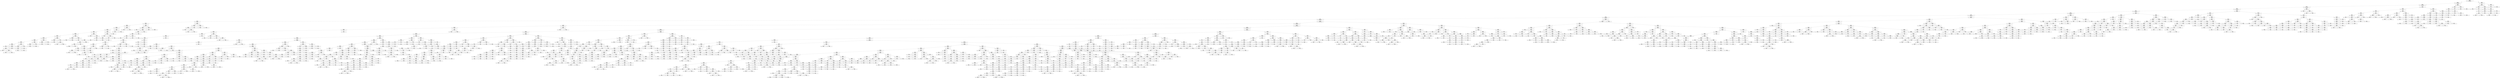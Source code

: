 digraph Tree {
node [shape=box] ;
0 [label="X[22] <= 0.5\ngini = 0.514\nsamples = 8100\nvalue = [858, 87, 18, 20, 7, 67, 3, 5505, 7, 107, 117, 14\n848, 320, 43, 36, 43]"] ;
1 [label="X[23] <= 0.5\ngini = 0.511\nsamples = 8030\nvalue = [856, 87, 18, 20, 7, 67, 3, 5480, 7, 105, 117, 14\n807, 320, 43, 36, 43]"] ;
0 -> 1 [labeldistance=2.5, labelangle=45, headlabel="True"] ;
2 [label="X[8] <= 0.5\ngini = 0.508\nsamples = 7997\nvalue = [847, 87, 18, 20, 7, 67, 3, 5471, 7, 105, 117, 14\n807, 320, 43, 36, 28]"] ;
1 -> 2 ;
3 [label="X[32] <= 0.5\ngini = 0.504\nsamples = 7807\nvalue = [790, 85, 18, 17, 7, 66, 3, 5368, 7, 104, 116, 14\n789, 316, 43, 36, 28]"] ;
2 -> 3 ;
4 [label="X[16] <= 0.5\ngini = 0.503\nsamples = 7791\nvalue = [790, 85, 18, 17, 7, 66, 3, 5367, 7, 104, 116, 14\n779, 311, 43, 36, 28]"] ;
3 -> 4 ;
5 [label="X[6] <= 0.5\ngini = 0.5\nsamples = 7471\nvalue = [765, 85, 16, 16, 6, 61, 3, 5170, 7, 104, 116, 14\n700, 301, 43, 36, 28]"] ;
4 -> 5 ;
6 [label="X[24] <= 0.5\ngini = 0.494\nsamples = 7228\nvalue = [723, 82, 16, 16, 6, 61, 3, 5029, 7, 102, 113, 11\n690, 295, 11, 35, 28]"] ;
5 -> 6 ;
7 [label="X[4] <= 0.5\ngini = 0.492\nsamples = 7177\nvalue = [720, 81, 16, 16, 6, 61, 3, 5004, 7, 89, 112, 11\n690, 287, 11, 35, 28]"] ;
6 -> 7 ;
8 [label="X[3] <= 0.5\ngini = 0.504\nsamples = 6235\nvalue = [644, 77, 16, 14, 6, 61, 3, 4291, 6, 77, 102, 10\n619, 237, 11, 33, 28]"] ;
7 -> 8 ;
9 [label="X[0] <= 1.5\ngini = 0.508\nsamples = 5125\nvalue = [522, 66, 15, 11, 5, 59, 3, 3519, 6, 71, 98, 10\n454, 214, 11, 33, 28]"] ;
8 -> 9 ;
10 [label="X[9] <= 0.5\ngini = 0.364\nsamples = 291\nvalue = [23, 2, 0, 0, 0, 0, 0, 230, 1, 2, 13, 0, 14\n2, 0, 4, 0]"] ;
9 -> 10 ;
11 [label="X[21] <= 0.5\ngini = 0.331\nsamples = 251\nvalue = [19, 2, 0, 0, 0, 0, 0, 204, 1, 2, 12, 0, 5, 2\n0, 4, 0]"] ;
10 -> 11 ;
12 [label="X[29] <= 0.5\ngini = 0.296\nsamples = 223\nvalue = [19, 2, 0, 0, 0, 0, 0, 186, 1, 2, 6, 0, 5, 0\n0, 2, 0]"] ;
11 -> 12 ;
13 [label="X[28] <= 0.5\ngini = 0.284\nsamples = 220\nvalue = [19, 2, 0, 0, 0, 0, 0, 185, 1, 2, 6, 0, 3, 0\n0, 2, 0]"] ;
12 -> 13 ;
14 [label="X[14] <= 0.5\ngini = 0.27\nsamples = 214\nvalue = [16, 2, 0, 0, 0, 0, 0, 182, 1, 2, 6, 0, 3, 0\n0, 2, 0]"] ;
13 -> 14 ;
15 [label="X[13] <= 0.5\ngini = 0.241\nsamples = 198\nvalue = [11, 1, 0, 0, 0, 0, 0, 172, 1, 2, 6, 0, 3, 0\n0, 2, 0]"] ;
14 -> 15 ;
16 [label="X[10] <= 0.5\ngini = 0.206\nsamples = 180\nvalue = [8, 1, 0, 0, 0, 0, 0, 160, 1, 1, 6, 0, 3, 0\n0, 0, 0]"] ;
15 -> 16 ;
17 [label="X[7] <= 0.5\ngini = 0.144\nsamples = 131\nvalue = [6, 0, 0, 0, 0, 0, 0, 121, 1, 0, 0, 0, 3, 0\n0, 0, 0]"] ;
16 -> 17 ;
18 [label="X[27] <= 0.5\ngini = 0.094\nsamples = 103\nvalue = [1, 0, 0, 0, 0, 0, 0, 98, 1, 0, 0, 0, 3, 0\n0, 0, 0]"] ;
17 -> 18 ;
19 [label="X[11] <= 0.5\ngini = 0.069\nsamples = 85\nvalue = [1, 0, 0, 0, 0, 0, 0, 82, 1, 0, 0, 0, 1, 0\n0, 0, 0]"] ;
18 -> 19 ;
20 [label="X[17] <= 0.5\ngini = 0.052\nsamples = 76\nvalue = [0, 0, 0, 0, 0, 0, 0, 74, 1, 0, 0, 0, 1, 0\n0, 0, 0]"] ;
19 -> 20 ;
21 [label="X[12] <= 0.5\ngini = 0.03\nsamples = 66\nvalue = [0, 0, 0, 0, 0, 0, 0, 65, 0, 0, 0, 0, 1, 0\n0, 0, 0]"] ;
20 -> 21 ;
22 [label="gini = 0.0\nsamples = 42\nvalue = [0, 0, 0, 0, 0, 0, 0, 42, 0, 0, 0, 0, 0, 0\n0, 0, 0]"] ;
21 -> 22 ;
23 [label="X[1] <= 2.5\ngini = 0.08\nsamples = 24\nvalue = [0, 0, 0, 0, 0, 0, 0, 23, 0, 0, 0, 0, 1, 0\n0, 0, 0]"] ;
21 -> 23 ;
24 [label="X[1] <= 1.5\ngini = 0.165\nsamples = 11\nvalue = [0, 0, 0, 0, 0, 0, 0, 10, 0, 0, 0, 0, 1, 0\n0, 0, 0]"] ;
23 -> 24 ;
25 [label="gini = 0.0\nsamples = 9\nvalue = [0, 0, 0, 0, 0, 0, 0, 9, 0, 0, 0, 0, 0, 0\n0, 0, 0]"] ;
24 -> 25 ;
26 [label="X[0] <= 0.5\ngini = 0.5\nsamples = 2\nvalue = [0, 0, 0, 0, 0, 0, 0, 1, 0, 0, 0, 0, 1, 0\n0, 0, 0]"] ;
24 -> 26 ;
27 [label="gini = 0.0\nsamples = 1\nvalue = [0, 0, 0, 0, 0, 0, 0, 1, 0, 0, 0, 0, 0, 0\n0, 0, 0]"] ;
26 -> 27 ;
28 [label="gini = 0.0\nsamples = 1\nvalue = [0, 0, 0, 0, 0, 0, 0, 0, 0, 0, 0, 0, 1, 0\n0, 0, 0]"] ;
26 -> 28 ;
29 [label="gini = 0.0\nsamples = 13\nvalue = [0, 0, 0, 0, 0, 0, 0, 13, 0, 0, 0, 0, 0, 0\n0, 0, 0]"] ;
23 -> 29 ;
30 [label="X[0] <= 0.5\ngini = 0.18\nsamples = 10\nvalue = [0, 0, 0, 0, 0, 0, 0, 9, 1, 0, 0, 0, 0, 0\n0, 0, 0]"] ;
20 -> 30 ;
31 [label="X[1] <= 5.5\ngini = 0.375\nsamples = 4\nvalue = [0, 0, 0, 0, 0, 0, 0, 3, 1, 0, 0, 0, 0, 0\n0, 0, 0]"] ;
30 -> 31 ;
32 [label="X[1] <= 4.5\ngini = 0.5\nsamples = 2\nvalue = [0, 0, 0, 0, 0, 0, 0, 1, 1, 0, 0, 0, 0, 0\n0, 0, 0]"] ;
31 -> 32 ;
33 [label="gini = 0.0\nsamples = 1\nvalue = [0, 0, 0, 0, 0, 0, 0, 1, 0, 0, 0, 0, 0, 0\n0, 0, 0]"] ;
32 -> 33 ;
34 [label="gini = 0.0\nsamples = 1\nvalue = [0, 0, 0, 0, 0, 0, 0, 0, 1, 0, 0, 0, 0, 0\n0, 0, 0]"] ;
32 -> 34 ;
35 [label="gini = 0.0\nsamples = 2\nvalue = [0, 0, 0, 0, 0, 0, 0, 2, 0, 0, 0, 0, 0, 0\n0, 0, 0]"] ;
31 -> 35 ;
36 [label="gini = 0.0\nsamples = 6\nvalue = [0, 0, 0, 0, 0, 0, 0, 6, 0, 0, 0, 0, 0, 0\n0, 0, 0]"] ;
30 -> 36 ;
37 [label="X[0] <= 0.5\ngini = 0.198\nsamples = 9\nvalue = [1, 0, 0, 0, 0, 0, 0, 8, 0, 0, 0, 0, 0, 0\n0, 0, 0]"] ;
19 -> 37 ;
38 [label="X[1] <= 5.5\ngini = 0.32\nsamples = 5\nvalue = [1, 0, 0, 0, 0, 0, 0, 4, 0, 0, 0, 0, 0, 0\n0, 0, 0]"] ;
37 -> 38 ;
39 [label="gini = 0.0\nsamples = 2\nvalue = [0, 0, 0, 0, 0, 0, 0, 2, 0, 0, 0, 0, 0, 0\n0, 0, 0]"] ;
38 -> 39 ;
40 [label="gini = 0.444\nsamples = 3\nvalue = [1, 0, 0, 0, 0, 0, 0, 2, 0, 0, 0, 0, 0, 0\n0, 0, 0]"] ;
38 -> 40 ;
41 [label="gini = 0.0\nsamples = 4\nvalue = [0, 0, 0, 0, 0, 0, 0, 4, 0, 0, 0, 0, 0, 0\n0, 0, 0]"] ;
37 -> 41 ;
42 [label="X[1] <= 1.5\ngini = 0.198\nsamples = 18\nvalue = [0, 0, 0, 0, 0, 0, 0, 16, 0, 0, 0, 0, 2, 0\n0, 0, 0]"] ;
18 -> 42 ;
43 [label="X[0] <= 0.5\ngini = 0.444\nsamples = 6\nvalue = [0, 0, 0, 0, 0, 0, 0, 4, 0, 0, 0, 0, 2, 0\n0, 0, 0]"] ;
42 -> 43 ;
44 [label="gini = 0.0\nsamples = 4\nvalue = [0, 0, 0, 0, 0, 0, 0, 4, 0, 0, 0, 0, 0, 0\n0, 0, 0]"] ;
43 -> 44 ;
45 [label="gini = 0.0\nsamples = 2\nvalue = [0, 0, 0, 0, 0, 0, 0, 0, 0, 0, 0, 0, 2, 0\n0, 0, 0]"] ;
43 -> 45 ;
46 [label="gini = 0.0\nsamples = 12\nvalue = [0, 0, 0, 0, 0, 0, 0, 12, 0, 0, 0, 0, 0, 0\n0, 0, 0]"] ;
42 -> 46 ;
47 [label="X[1] <= 5.5\ngini = 0.293\nsamples = 28\nvalue = [5, 0, 0, 0, 0, 0, 0, 23, 0, 0, 0, 0, 0, 0\n0, 0, 0]"] ;
17 -> 47 ;
48 [label="X[0] <= 0.5\ngini = 0.351\nsamples = 22\nvalue = [5, 0, 0, 0, 0, 0, 0, 17, 0, 0, 0, 0, 0, 0\n0, 0, 0]"] ;
47 -> 48 ;
49 [label="gini = 0.444\nsamples = 3\nvalue = [2, 0, 0, 0, 0, 0, 0, 1, 0, 0, 0, 0, 0, 0\n0, 0, 0]"] ;
48 -> 49 ;
50 [label="X[1] <= 4.5\ngini = 0.266\nsamples = 19\nvalue = [3, 0, 0, 0, 0, 0, 0, 16, 0, 0, 0, 0, 0, 0\n0, 0, 0]"] ;
48 -> 50 ;
51 [label="gini = 0.0\nsamples = 7\nvalue = [0, 0, 0, 0, 0, 0, 0, 7, 0, 0, 0, 0, 0, 0\n0, 0, 0]"] ;
50 -> 51 ;
52 [label="gini = 0.375\nsamples = 12\nvalue = [3, 0, 0, 0, 0, 0, 0, 9, 0, 0, 0, 0, 0, 0\n0, 0, 0]"] ;
50 -> 52 ;
53 [label="gini = 0.0\nsamples = 6\nvalue = [0, 0, 0, 0, 0, 0, 0, 6, 0, 0, 0, 0, 0, 0\n0, 0, 0]"] ;
47 -> 53 ;
54 [label="X[0] <= 0.5\ngini = 0.349\nsamples = 49\nvalue = [2, 1, 0, 0, 0, 0, 0, 39, 0, 1, 6, 0, 0, 0\n0, 0, 0]"] ;
16 -> 54 ;
55 [label="X[1] <= 0.5\ngini = 0.074\nsamples = 26\nvalue = [0, 1, 0, 0, 0, 0, 0, 25, 0, 0, 0, 0, 0, 0\n0, 0, 0]"] ;
54 -> 55 ;
56 [label="gini = 0.375\nsamples = 4\nvalue = [0, 1, 0, 0, 0, 0, 0, 3, 0, 0, 0, 0, 0, 0\n0, 0, 0]"] ;
55 -> 56 ;
57 [label="gini = 0.0\nsamples = 22\nvalue = [0, 0, 0, 0, 0, 0, 0, 22, 0, 0, 0, 0, 0, 0\n0, 0, 0]"] ;
55 -> 57 ;
58 [label="X[1] <= 1.0\ngini = 0.552\nsamples = 23\nvalue = [2, 0, 0, 0, 0, 0, 0, 14, 0, 1, 6, 0, 0, 0\n0, 0, 0]"] ;
54 -> 58 ;
59 [label="gini = 0.0\nsamples = 2\nvalue = [2, 0, 0, 0, 0, 0, 0, 0, 0, 0, 0, 0, 0, 0\n0, 0, 0]"] ;
58 -> 59 ;
60 [label="X[1] <= 5.5\ngini = 0.472\nsamples = 21\nvalue = [0, 0, 0, 0, 0, 0, 0, 14, 0, 1, 6, 0, 0, 0\n0, 0, 0]"] ;
58 -> 60 ;
61 [label="X[1] <= 4.5\ngini = 0.49\nsamples = 14\nvalue = [0, 0, 0, 0, 0, 0, 0, 8, 0, 0, 6, 0, 0, 0\n0, 0, 0]"] ;
60 -> 61 ;
62 [label="X[1] <= 3.0\ngini = 0.48\nsamples = 10\nvalue = [0, 0, 0, 0, 0, 0, 0, 6, 0, 0, 4, 0, 0, 0\n0, 0, 0]"] ;
61 -> 62 ;
63 [label="gini = 0.494\nsamples = 9\nvalue = [0, 0, 0, 0, 0, 0, 0, 5, 0, 0, 4, 0, 0, 0\n0, 0, 0]"] ;
62 -> 63 ;
64 [label="gini = 0.0\nsamples = 1\nvalue = [0, 0, 0, 0, 0, 0, 0, 1, 0, 0, 0, 0, 0, 0\n0, 0, 0]"] ;
62 -> 64 ;
65 [label="gini = 0.5\nsamples = 4\nvalue = [0, 0, 0, 0, 0, 0, 0, 2, 0, 0, 2, 0, 0, 0\n0, 0, 0]"] ;
61 -> 65 ;
66 [label="gini = 0.245\nsamples = 7\nvalue = [0, 0, 0, 0, 0, 0, 0, 6, 0, 1, 0, 0, 0, 0\n0, 0, 0]"] ;
60 -> 66 ;
67 [label="X[1] <= 3.0\ngini = 0.512\nsamples = 18\nvalue = [3, 0, 0, 0, 0, 0, 0, 12, 0, 1, 0, 0, 0, 0\n0, 2, 0]"] ;
15 -> 67 ;
68 [label="gini = 0.0\nsamples = 11\nvalue = [0, 0, 0, 0, 0, 0, 0, 11, 0, 0, 0, 0, 0, 0\n0, 0, 0]"] ;
67 -> 68 ;
69 [label="X[1] <= 4.5\ngini = 0.694\nsamples = 7\nvalue = [3, 0, 0, 0, 0, 0, 0, 1, 0, 1, 0, 0, 0, 0\n0, 2, 0]"] ;
67 -> 69 ;
70 [label="X[0] <= 0.5\ngini = 0.375\nsamples = 4\nvalue = [3, 0, 0, 0, 0, 0, 0, 1, 0, 0, 0, 0, 0, 0\n0, 0, 0]"] ;
69 -> 70 ;
71 [label="gini = 0.0\nsamples = 1\nvalue = [0, 0, 0, 0, 0, 0, 0, 1, 0, 0, 0, 0, 0, 0\n0, 0, 0]"] ;
70 -> 71 ;
72 [label="gini = 0.0\nsamples = 3\nvalue = [3, 0, 0, 0, 0, 0, 0, 0, 0, 0, 0, 0, 0, 0\n0, 0, 0]"] ;
70 -> 72 ;
73 [label="X[0] <= 0.5\ngini = 0.444\nsamples = 3\nvalue = [0, 0, 0, 0, 0, 0, 0, 0, 0, 1, 0, 0, 0, 0\n0, 2, 0]"] ;
69 -> 73 ;
74 [label="gini = 0.0\nsamples = 2\nvalue = [0, 0, 0, 0, 0, 0, 0, 0, 0, 0, 0, 0, 0, 0\n0, 2, 0]"] ;
73 -> 74 ;
75 [label="gini = 0.0\nsamples = 1\nvalue = [0, 0, 0, 0, 0, 0, 0, 0, 0, 1, 0, 0, 0, 0\n0, 0, 0]"] ;
73 -> 75 ;
76 [label="X[1] <= 1.5\ngini = 0.508\nsamples = 16\nvalue = [5, 1, 0, 0, 0, 0, 0, 10, 0, 0, 0, 0, 0, 0\n0, 0, 0]"] ;
14 -> 76 ;
77 [label="X[0] <= 0.5\ngini = 0.58\nsamples = 10\nvalue = [5, 1, 0, 0, 0, 0, 0, 4, 0, 0, 0, 0, 0, 0\n0, 0, 0]"] ;
76 -> 77 ;
78 [label="gini = 0.408\nsamples = 7\nvalue = [5, 0, 0, 0, 0, 0, 0, 2, 0, 0, 0, 0, 0, 0\n0, 0, 0]"] ;
77 -> 78 ;
79 [label="X[1] <= 0.5\ngini = 0.444\nsamples = 3\nvalue = [0, 1, 0, 0, 0, 0, 0, 2, 0, 0, 0, 0, 0, 0\n0, 0, 0]"] ;
77 -> 79 ;
80 [label="gini = 0.0\nsamples = 1\nvalue = [0, 0, 0, 0, 0, 0, 0, 1, 0, 0, 0, 0, 0, 0\n0, 0, 0]"] ;
79 -> 80 ;
81 [label="gini = 0.5\nsamples = 2\nvalue = [0, 1, 0, 0, 0, 0, 0, 1, 0, 0, 0, 0, 0, 0\n0, 0, 0]"] ;
79 -> 81 ;
82 [label="gini = 0.0\nsamples = 6\nvalue = [0, 0, 0, 0, 0, 0, 0, 6, 0, 0, 0, 0, 0, 0\n0, 0, 0]"] ;
76 -> 82 ;
83 [label="X[1] <= 1.5\ngini = 0.5\nsamples = 6\nvalue = [3, 0, 0, 0, 0, 0, 0, 3, 0, 0, 0, 0, 0, 0\n0, 0, 0]"] ;
13 -> 83 ;
84 [label="gini = 0.0\nsamples = 3\nvalue = [0, 0, 0, 0, 0, 0, 0, 3, 0, 0, 0, 0, 0, 0\n0, 0, 0]"] ;
83 -> 84 ;
85 [label="gini = 0.0\nsamples = 3\nvalue = [3, 0, 0, 0, 0, 0, 0, 0, 0, 0, 0, 0, 0, 0\n0, 0, 0]"] ;
83 -> 85 ;
86 [label="X[1] <= 3.5\ngini = 0.444\nsamples = 3\nvalue = [0, 0, 0, 0, 0, 0, 0, 1, 0, 0, 0, 0, 2, 0\n0, 0, 0]"] ;
12 -> 86 ;
87 [label="gini = 0.0\nsamples = 2\nvalue = [0, 0, 0, 0, 0, 0, 0, 0, 0, 0, 0, 0, 2, 0\n0, 0, 0]"] ;
86 -> 87 ;
88 [label="gini = 0.0\nsamples = 1\nvalue = [0, 0, 0, 0, 0, 0, 0, 1, 0, 0, 0, 0, 0, 0\n0, 0, 0]"] ;
86 -> 88 ;
89 [label="X[1] <= 5.5\ngini = 0.531\nsamples = 28\nvalue = [0, 0, 0, 0, 0, 0, 0, 18, 0, 0, 6, 0, 0, 2\n0, 2, 0]"] ;
11 -> 89 ;
90 [label="X[1] <= 0.5\ngini = 0.399\nsamples = 21\nvalue = [0, 0, 0, 0, 0, 0, 0, 16, 0, 0, 1, 0, 0, 2\n0, 2, 0]"] ;
89 -> 90 ;
91 [label="gini = 0.0\nsamples = 6\nvalue = [0, 0, 0, 0, 0, 0, 0, 6, 0, 0, 0, 0, 0, 0\n0, 0, 0]"] ;
90 -> 91 ;
92 [label="X[1] <= 3.5\ngini = 0.516\nsamples = 15\nvalue = [0, 0, 0, 0, 0, 0, 0, 10, 0, 0, 1, 0, 0, 2\n0, 2, 0]"] ;
90 -> 92 ;
93 [label="X[1] <= 2.5\ngini = 0.691\nsamples = 9\nvalue = [0, 0, 0, 0, 0, 0, 0, 4, 0, 0, 1, 0, 0, 2\n0, 2, 0]"] ;
92 -> 93 ;
94 [label="X[0] <= 0.5\ngini = 0.571\nsamples = 7\nvalue = [0, 0, 0, 0, 0, 0, 0, 4, 0, 0, 1, 0, 0, 2\n0, 0, 0]"] ;
93 -> 94 ;
95 [label="X[1] <= 1.5\ngini = 0.375\nsamples = 4\nvalue = [0, 0, 0, 0, 0, 0, 0, 3, 0, 0, 1, 0, 0, 0\n0, 0, 0]"] ;
94 -> 95 ;
96 [label="gini = 0.0\nsamples = 2\nvalue = [0, 0, 0, 0, 0, 0, 0, 2, 0, 0, 0, 0, 0, 0\n0, 0, 0]"] ;
95 -> 96 ;
97 [label="gini = 0.5\nsamples = 2\nvalue = [0, 0, 0, 0, 0, 0, 0, 1, 0, 0, 1, 0, 0, 0\n0, 0, 0]"] ;
95 -> 97 ;
98 [label="X[1] <= 1.5\ngini = 0.444\nsamples = 3\nvalue = [0, 0, 0, 0, 0, 0, 0, 1, 0, 0, 0, 0, 0, 2\n0, 0, 0]"] ;
94 -> 98 ;
99 [label="gini = 0.0\nsamples = 2\nvalue = [0, 0, 0, 0, 0, 0, 0, 0, 0, 0, 0, 0, 0, 2\n0, 0, 0]"] ;
98 -> 99 ;
100 [label="gini = 0.0\nsamples = 1\nvalue = [0, 0, 0, 0, 0, 0, 0, 1, 0, 0, 0, 0, 0, 0\n0, 0, 0]"] ;
98 -> 100 ;
101 [label="gini = 0.0\nsamples = 2\nvalue = [0, 0, 0, 0, 0, 0, 0, 0, 0, 0, 0, 0, 0, 0\n0, 2, 0]"] ;
93 -> 101 ;
102 [label="gini = 0.0\nsamples = 6\nvalue = [0, 0, 0, 0, 0, 0, 0, 6, 0, 0, 0, 0, 0, 0\n0, 0, 0]"] ;
92 -> 102 ;
103 [label="X[0] <= 0.5\ngini = 0.408\nsamples = 7\nvalue = [0, 0, 0, 0, 0, 0, 0, 2, 0, 0, 5, 0, 0, 0\n0, 0, 0]"] ;
89 -> 103 ;
104 [label="gini = 0.375\nsamples = 4\nvalue = [0, 0, 0, 0, 0, 0, 0, 1, 0, 0, 3, 0, 0, 0\n0, 0, 0]"] ;
103 -> 104 ;
105 [label="gini = 0.444\nsamples = 3\nvalue = [0, 0, 0, 0, 0, 0, 0, 1, 0, 0, 2, 0, 0, 0\n0, 0, 0]"] ;
103 -> 105 ;
106 [label="X[0] <= 0.5\ngini = 0.516\nsamples = 40\nvalue = [4, 0, 0, 0, 0, 0, 0, 26, 0, 0, 1, 0, 9, 0\n0, 0, 0]"] ;
10 -> 106 ;
107 [label="X[1] <= 5.0\ngini = 0.623\nsamples = 18\nvalue = [4, 0, 0, 0, 0, 0, 0, 5, 0, 0, 0, 0, 9, 0\n0, 0, 0]"] ;
106 -> 107 ;
108 [label="X[1] <= 1.5\ngini = 0.459\nsamples = 14\nvalue = [0, 0, 0, 0, 0, 0, 0, 5, 0, 0, 0, 0, 9, 0\n0, 0, 0]"] ;
107 -> 108 ;
109 [label="gini = 0.0\nsamples = 3\nvalue = [0, 0, 0, 0, 0, 0, 0, 3, 0, 0, 0, 0, 0, 0\n0, 0, 0]"] ;
108 -> 109 ;
110 [label="X[1] <= 3.0\ngini = 0.298\nsamples = 11\nvalue = [0, 0, 0, 0, 0, 0, 0, 2, 0, 0, 0, 0, 9, 0\n0, 0, 0]"] ;
108 -> 110 ;
111 [label="gini = 0.0\nsamples = 9\nvalue = [0, 0, 0, 0, 0, 0, 0, 0, 0, 0, 0, 0, 9, 0\n0, 0, 0]"] ;
110 -> 111 ;
112 [label="gini = 0.0\nsamples = 2\nvalue = [0, 0, 0, 0, 0, 0, 0, 2, 0, 0, 0, 0, 0, 0\n0, 0, 0]"] ;
110 -> 112 ;
113 [label="gini = 0.0\nsamples = 4\nvalue = [4, 0, 0, 0, 0, 0, 0, 0, 0, 0, 0, 0, 0, 0\n0, 0, 0]"] ;
107 -> 113 ;
114 [label="X[1] <= 0.5\ngini = 0.087\nsamples = 22\nvalue = [0, 0, 0, 0, 0, 0, 0, 21, 0, 0, 1, 0, 0, 0\n0, 0, 0]"] ;
106 -> 114 ;
115 [label="gini = 0.375\nsamples = 4\nvalue = [0, 0, 0, 0, 0, 0, 0, 3, 0, 0, 1, 0, 0, 0\n0, 0, 0]"] ;
114 -> 115 ;
116 [label="gini = 0.0\nsamples = 18\nvalue = [0, 0, 0, 0, 0, 0, 0, 18, 0, 0, 0, 0, 0, 0\n0, 0, 0]"] ;
114 -> 116 ;
117 [label="X[27] <= 0.5\ngini = 0.515\nsamples = 4834\nvalue = [499, 64, 15, 11, 5, 59, 3, 3289, 5, 69, 85, 10\n440, 212, 11, 29, 28]"] ;
9 -> 117 ;
118 [label="X[0] <= 2.5\ngini = 0.511\nsamples = 4558\nvalue = [464, 57, 15, 11, 5, 56, 3, 3121, 5, 69, 84, 10\n388, 202, 11, 29, 28]"] ;
117 -> 118 ;
119 [label="X[12] <= 0.5\ngini = 0.598\nsamples = 148\nvalue = [9, 1, 0, 0, 0, 0, 0, 88, 0, 2, 4, 0, 29, 5\n0, 10, 0]"] ;
118 -> 119 ;
120 [label="X[19] <= 0.5\ngini = 0.544\nsamples = 131\nvalue = [9, 1, 0, 0, 0, 0, 0, 86, 0, 2, 4, 0, 14, 5\n0, 10, 0]"] ;
119 -> 120 ;
121 [label="X[25] <= 0.5\ngini = 0.505\nsamples = 111\nvalue = [9, 1, 0, 0, 0, 0, 0, 76, 0, 2, 4, 0, 14, 5\n0, 0, 0]"] ;
120 -> 121 ;
122 [label="X[21] <= 0.5\ngini = 0.481\nsamples = 108\nvalue = [6, 1, 0, 0, 0, 0, 0, 76, 0, 2, 4, 0, 14, 5\n0, 0, 0]"] ;
121 -> 122 ;
123 [label="X[11] <= 0.5\ngini = 0.428\nsamples = 91\nvalue = [6, 1, 0, 0, 0, 0, 0, 68, 0, 2, 3, 0, 6, 5\n0, 0, 0]"] ;
122 -> 123 ;
124 [label="X[5] <= 0.5\ngini = 0.405\nsamples = 89\nvalue = [6, 1, 0, 0, 0, 0, 0, 68, 0, 2, 3, 0, 4, 5\n0, 0, 0]"] ;
123 -> 124 ;
125 [label="X[10] <= 0.5\ngini = 0.379\nsamples = 87\nvalue = [6, 1, 0, 0, 0, 0, 0, 68, 0, 2, 3, 0, 2, 5\n0, 0, 0]"] ;
124 -> 125 ;
126 [label="X[14] <= 0.5\ngini = 0.325\nsamples = 77\nvalue = [3, 1, 0, 0, 0, 0, 0, 63, 0, 2, 3, 0, 2, 3\n0, 0, 0]"] ;
125 -> 126 ;
127 [label="X[28] <= 0.5\ngini = 0.27\nsamples = 67\nvalue = [0, 0, 0, 0, 0, 0, 0, 57, 0, 2, 3, 0, 2, 3\n0, 0, 0]"] ;
126 -> 127 ;
128 [label="X[1] <= 5.5\ngini = 0.237\nsamples = 62\nvalue = [0, 0, 0, 0, 0, 0, 0, 54, 0, 2, 3, 0, 2, 1\n0, 0, 0]"] ;
127 -> 128 ;
129 [label="X[1] <= 0.5\ngini = 0.196\nsamples = 57\nvalue = [0, 0, 0, 0, 0, 0, 0, 51, 0, 2, 1, 0, 2, 1\n0, 0, 0]"] ;
128 -> 129 ;
130 [label="X[9] <= 0.5\ngini = 0.377\nsamples = 18\nvalue = [0, 0, 0, 0, 0, 0, 0, 14, 0, 1, 1, 0, 2, 0\n0, 0, 0]"] ;
129 -> 130 ;
131 [label="X[13] <= 0.5\ngini = 0.231\nsamples = 15\nvalue = [0, 0, 0, 0, 0, 0, 0, 13, 0, 0, 0, 0, 2, 0\n0, 0, 0]"] ;
130 -> 131 ;
132 [label="gini = 0.0\nsamples = 7\nvalue = [0, 0, 0, 0, 0, 0, 0, 7, 0, 0, 0, 0, 0, 0\n0, 0, 0]"] ;
131 -> 132 ;
133 [label="gini = 0.375\nsamples = 8\nvalue = [0, 0, 0, 0, 0, 0, 0, 6, 0, 0, 0, 0, 2, 0\n0, 0, 0]"] ;
131 -> 133 ;
134 [label="gini = 0.667\nsamples = 3\nvalue = [0, 0, 0, 0, 0, 0, 0, 1, 0, 1, 1, 0, 0, 0\n0, 0, 0]"] ;
130 -> 134 ;
135 [label="X[7] <= 0.5\ngini = 0.099\nsamples = 39\nvalue = [0, 0, 0, 0, 0, 0, 0, 37, 0, 1, 0, 0, 0, 1\n0, 0, 0]"] ;
129 -> 135 ;
136 [label="gini = 0.0\nsamples = 28\nvalue = [0, 0, 0, 0, 0, 0, 0, 28, 0, 0, 0, 0, 0, 0\n0, 0, 0]"] ;
135 -> 136 ;
137 [label="X[1] <= 4.5\ngini = 0.314\nsamples = 11\nvalue = [0, 0, 0, 0, 0, 0, 0, 9, 0, 1, 0, 0, 0, 1\n0, 0, 0]"] ;
135 -> 137 ;
138 [label="X[1] <= 3.0\ngini = 0.375\nsamples = 4\nvalue = [0, 0, 0, 0, 0, 0, 0, 3, 0, 1, 0, 0, 0, 0\n0, 0, 0]"] ;
137 -> 138 ;
139 [label="gini = 0.0\nsamples = 3\nvalue = [0, 0, 0, 0, 0, 0, 0, 3, 0, 0, 0, 0, 0, 0\n0, 0, 0]"] ;
138 -> 139 ;
140 [label="gini = 0.0\nsamples = 1\nvalue = [0, 0, 0, 0, 0, 0, 0, 0, 0, 1, 0, 0, 0, 0\n0, 0, 0]"] ;
138 -> 140 ;
141 [label="gini = 0.245\nsamples = 7\nvalue = [0, 0, 0, 0, 0, 0, 0, 6, 0, 0, 0, 0, 0, 1\n0, 0, 0]"] ;
137 -> 141 ;
142 [label="X[9] <= 0.5\ngini = 0.48\nsamples = 5\nvalue = [0, 0, 0, 0, 0, 0, 0, 3, 0, 0, 2, 0, 0, 0\n0, 0, 0]"] ;
128 -> 142 ;
143 [label="gini = 0.0\nsamples = 2\nvalue = [0, 0, 0, 0, 0, 0, 0, 2, 0, 0, 0, 0, 0, 0\n0, 0, 0]"] ;
142 -> 143 ;
144 [label="gini = 0.444\nsamples = 3\nvalue = [0, 0, 0, 0, 0, 0, 0, 1, 0, 0, 2, 0, 0, 0\n0, 0, 0]"] ;
142 -> 144 ;
145 [label="X[1] <= 5.5\ngini = 0.48\nsamples = 5\nvalue = [0, 0, 0, 0, 0, 0, 0, 3, 0, 0, 0, 0, 0, 2\n0, 0, 0]"] ;
127 -> 145 ;
146 [label="X[1] <= 2.5\ngini = 0.444\nsamples = 3\nvalue = [0, 0, 0, 0, 0, 0, 0, 1, 0, 0, 0, 0, 0, 2\n0, 0, 0]"] ;
145 -> 146 ;
147 [label="gini = 0.0\nsamples = 1\nvalue = [0, 0, 0, 0, 0, 0, 0, 1, 0, 0, 0, 0, 0, 0\n0, 0, 0]"] ;
146 -> 147 ;
148 [label="gini = 0.0\nsamples = 2\nvalue = [0, 0, 0, 0, 0, 0, 0, 0, 0, 0, 0, 0, 0, 2\n0, 0, 0]"] ;
146 -> 148 ;
149 [label="gini = 0.0\nsamples = 2\nvalue = [0, 0, 0, 0, 0, 0, 0, 2, 0, 0, 0, 0, 0, 0\n0, 0, 0]"] ;
145 -> 149 ;
150 [label="X[1] <= 1.0\ngini = 0.54\nsamples = 10\nvalue = [3, 1, 0, 0, 0, 0, 0, 6, 0, 0, 0, 0, 0, 0\n0, 0, 0]"] ;
126 -> 150 ;
151 [label="X[33] <= 0.5\ngini = 0.469\nsamples = 8\nvalue = [3, 0, 0, 0, 0, 0, 0, 5, 0, 0, 0, 0, 0, 0\n0, 0, 0]"] ;
150 -> 151 ;
152 [label="gini = 0.0\nsamples = 2\nvalue = [0, 0, 0, 0, 0, 0, 0, 2, 0, 0, 0, 0, 0, 0\n0, 0, 0]"] ;
151 -> 152 ;
153 [label="gini = 0.5\nsamples = 6\nvalue = [3, 0, 0, 0, 0, 0, 0, 3, 0, 0, 0, 0, 0, 0\n0, 0, 0]"] ;
151 -> 153 ;
154 [label="X[1] <= 2.5\ngini = 0.5\nsamples = 2\nvalue = [0, 1, 0, 0, 0, 0, 0, 1, 0, 0, 0, 0, 0, 0\n0, 0, 0]"] ;
150 -> 154 ;
155 [label="gini = 0.0\nsamples = 1\nvalue = [0, 1, 0, 0, 0, 0, 0, 0, 0, 0, 0, 0, 0, 0\n0, 0, 0]"] ;
154 -> 155 ;
156 [label="gini = 0.0\nsamples = 1\nvalue = [0, 0, 0, 0, 0, 0, 0, 1, 0, 0, 0, 0, 0, 0\n0, 0, 0]"] ;
154 -> 156 ;
157 [label="X[1] <= 1.5\ngini = 0.62\nsamples = 10\nvalue = [3, 0, 0, 0, 0, 0, 0, 5, 0, 0, 0, 0, 0, 2\n0, 0, 0]"] ;
125 -> 157 ;
158 [label="gini = 0.375\nsamples = 4\nvalue = [3, 0, 0, 0, 0, 0, 0, 1, 0, 0, 0, 0, 0, 0\n0, 0, 0]"] ;
157 -> 158 ;
159 [label="X[1] <= 4.0\ngini = 0.444\nsamples = 6\nvalue = [0, 0, 0, 0, 0, 0, 0, 4, 0, 0, 0, 0, 0, 2\n0, 0, 0]"] ;
157 -> 159 ;
160 [label="gini = 0.0\nsamples = 1\nvalue = [0, 0, 0, 0, 0, 0, 0, 1, 0, 0, 0, 0, 0, 0\n0, 0, 0]"] ;
159 -> 160 ;
161 [label="X[1] <= 5.5\ngini = 0.48\nsamples = 5\nvalue = [0, 0, 0, 0, 0, 0, 0, 3, 0, 0, 0, 0, 0, 2\n0, 0, 0]"] ;
159 -> 161 ;
162 [label="gini = 0.5\nsamples = 4\nvalue = [0, 0, 0, 0, 0, 0, 0, 2, 0, 0, 0, 0, 0, 2\n0, 0, 0]"] ;
161 -> 162 ;
163 [label="gini = 0.0\nsamples = 1\nvalue = [0, 0, 0, 0, 0, 0, 0, 1, 0, 0, 0, 0, 0, 0\n0, 0, 0]"] ;
161 -> 163 ;
164 [label="gini = 0.0\nsamples = 2\nvalue = [0, 0, 0, 0, 0, 0, 0, 0, 0, 0, 0, 0, 2, 0\n0, 0, 0]"] ;
124 -> 164 ;
165 [label="gini = 0.0\nsamples = 2\nvalue = [0, 0, 0, 0, 0, 0, 0, 0, 0, 0, 0, 0, 2, 0\n0, 0, 0]"] ;
123 -> 165 ;
166 [label="X[1] <= 1.5\ngini = 0.554\nsamples = 17\nvalue = [0, 0, 0, 0, 0, 0, 0, 8, 0, 0, 1, 0, 8, 0\n0, 0, 0]"] ;
122 -> 166 ;
167 [label="X[1] <= 0.5\ngini = 0.397\nsamples = 11\nvalue = [0, 0, 0, 0, 0, 0, 0, 3, 0, 0, 0, 0, 8, 0\n0, 0, 0]"] ;
166 -> 167 ;
168 [label="gini = 0.0\nsamples = 2\nvalue = [0, 0, 0, 0, 0, 0, 0, 2, 0, 0, 0, 0, 0, 0\n0, 0, 0]"] ;
167 -> 168 ;
169 [label="gini = 0.198\nsamples = 9\nvalue = [0, 0, 0, 0, 0, 0, 0, 1, 0, 0, 0, 0, 8, 0\n0, 0, 0]"] ;
167 -> 169 ;
170 [label="X[1] <= 3.5\ngini = 0.278\nsamples = 6\nvalue = [0, 0, 0, 0, 0, 0, 0, 5, 0, 0, 1, 0, 0, 0\n0, 0, 0]"] ;
166 -> 170 ;
171 [label="gini = 0.0\nsamples = 3\nvalue = [0, 0, 0, 0, 0, 0, 0, 3, 0, 0, 0, 0, 0, 0\n0, 0, 0]"] ;
170 -> 171 ;
172 [label="X[1] <= 5.5\ngini = 0.444\nsamples = 3\nvalue = [0, 0, 0, 0, 0, 0, 0, 2, 0, 0, 1, 0, 0, 0\n0, 0, 0]"] ;
170 -> 172 ;
173 [label="gini = 0.5\nsamples = 2\nvalue = [0, 0, 0, 0, 0, 0, 0, 1, 0, 0, 1, 0, 0, 0\n0, 0, 0]"] ;
172 -> 173 ;
174 [label="gini = 0.0\nsamples = 1\nvalue = [0, 0, 0, 0, 0, 0, 0, 1, 0, 0, 0, 0, 0, 0\n0, 0, 0]"] ;
172 -> 174 ;
175 [label="gini = 0.0\nsamples = 3\nvalue = [3, 0, 0, 0, 0, 0, 0, 0, 0, 0, 0, 0, 0, 0\n0, 0, 0]"] ;
121 -> 175 ;
176 [label="X[1] <= 4.0\ngini = 0.5\nsamples = 20\nvalue = [0, 0, 0, 0, 0, 0, 0, 10, 0, 0, 0, 0, 0, 0\n0, 10, 0]"] ;
120 -> 176 ;
177 [label="gini = 0.0\nsamples = 6\nvalue = [0, 0, 0, 0, 0, 0, 0, 6, 0, 0, 0, 0, 0, 0\n0, 0, 0]"] ;
176 -> 177 ;
178 [label="gini = 0.408\nsamples = 14\nvalue = [0, 0, 0, 0, 0, 0, 0, 4, 0, 0, 0, 0, 0, 0\n0, 10, 0]"] ;
176 -> 178 ;
179 [label="X[1] <= 3.5\ngini = 0.208\nsamples = 17\nvalue = [0, 0, 0, 0, 0, 0, 0, 2, 0, 0, 0, 0, 15, 0\n0, 0, 0]"] ;
119 -> 179 ;
180 [label="gini = 0.0\nsamples = 15\nvalue = [0, 0, 0, 0, 0, 0, 0, 0, 0, 0, 0, 0, 15, 0\n0, 0, 0]"] ;
179 -> 180 ;
181 [label="gini = 0.0\nsamples = 2\nvalue = [0, 0, 0, 0, 0, 0, 0, 2, 0, 0, 0, 0, 0, 0\n0, 0, 0]"] ;
179 -> 181 ;
182 [label="X[11] <= 0.5\ngini = 0.507\nsamples = 4410\nvalue = [455, 56, 15, 11, 5, 56, 3, 3033, 5, 67, 80, 10\n359, 197, 11, 19, 28]"] ;
118 -> 182 ;
183 [label="X[1] <= 2.5\ngini = 0.504\nsamples = 4269\nvalue = [449, 56, 15, 11, 5, 56, 3, 2944, 5, 64, 69, 10\n352, 194, 0, 19, 17]"] ;
182 -> 183 ;
184 [label="X[0] <= 18.5\ngini = 0.534\nsamples = 2136\nvalue = [245, 26, 10, 6, 2, 41, 0, 1419, 5, 34, 31, 5\n181, 113, 0, 10, 8]"] ;
183 -> 184 ;
185 [label="X[1] <= 1.5\ngini = 0.512\nsamples = 1602\nvalue = [173, 23, 6, 6, 1, 40, 0, 1096, 4, 26, 16, 2\n107, 84, 0, 10, 8]"] ;
184 -> 185 ;
186 [label="X[17] <= 0.5\ngini = 0.543\nsamples = 1114\nvalue = [135, 19, 4, 5, 0, 21, 0, 732, 1, 19, 13, 1, 96\n52, 0, 8, 8]"] ;
185 -> 186 ;
187 [label="X[0] <= 13.5\ngini = 0.531\nsamples = 1051\nvalue = [121, 19, 4, 4, 0, 21, 0, 702, 0, 17, 13, 1, 87\n46, 0, 8, 8]"] ;
186 -> 187 ;
188 [label="X[0] <= 4.5\ngini = 0.554\nsamples = 660\nvalue = [56, 11, 4, 4, 0, 16, 0, 430, 0, 14, 11, 1, 63\n36, 0, 6, 8]"] ;
187 -> 188 ;
189 [label="X[13] <= 0.5\ngini = 0.27\nsamples = 60\nvalue = [3, 1, 0, 0, 0, 0, 0, 51, 0, 0, 1, 0, 4, 0\n0, 0, 0]"] ;
188 -> 189 ;
190 [label="X[14] <= 0.5\ngini = 0.173\nsamples = 54\nvalue = [3, 1, 0, 0, 0, 0, 0, 49, 0, 0, 1, 0, 0, 0\n0, 0, 0]"] ;
189 -> 190 ;
191 [label="X[15] <= 0.5\ngini = 0.111\nsamples = 52\nvalue = [1, 1, 0, 0, 0, 0, 0, 49, 0, 0, 1, 0, 0, 0\n0, 0, 0]"] ;
190 -> 191 ;
192 [label="X[21] <= 0.5\ngini = 0.082\nsamples = 47\nvalue = [1, 0, 0, 0, 0, 0, 0, 45, 0, 0, 1, 0, 0, 0\n0, 0, 0]"] ;
191 -> 192 ;
193 [label="X[9] <= 0.5\ngini = 0.049\nsamples = 40\nvalue = [0, 0, 0, 0, 0, 0, 0, 39, 0, 0, 1, 0, 0, 0\n0, 0, 0]"] ;
192 -> 193 ;
194 [label="gini = 0.0\nsamples = 30\nvalue = [0, 0, 0, 0, 0, 0, 0, 30, 0, 0, 0, 0, 0, 0\n0, 0, 0]"] ;
193 -> 194 ;
195 [label="X[1] <= 0.5\ngini = 0.18\nsamples = 10\nvalue = [0, 0, 0, 0, 0, 0, 0, 9, 0, 0, 1, 0, 0, 0\n0, 0, 0]"] ;
193 -> 195 ;
196 [label="gini = 0.278\nsamples = 6\nvalue = [0, 0, 0, 0, 0, 0, 0, 5, 0, 0, 1, 0, 0, 0\n0, 0, 0]"] ;
195 -> 196 ;
197 [label="gini = 0.0\nsamples = 4\nvalue = [0, 0, 0, 0, 0, 0, 0, 4, 0, 0, 0, 0, 0, 0\n0, 0, 0]"] ;
195 -> 197 ;
198 [label="X[1] <= 0.5\ngini = 0.245\nsamples = 7\nvalue = [1, 0, 0, 0, 0, 0, 0, 6, 0, 0, 0, 0, 0, 0\n0, 0, 0]"] ;
192 -> 198 ;
199 [label="gini = 0.0\nsamples = 3\nvalue = [0, 0, 0, 0, 0, 0, 0, 3, 0, 0, 0, 0, 0, 0\n0, 0, 0]"] ;
198 -> 199 ;
200 [label="gini = 0.375\nsamples = 4\nvalue = [1, 0, 0, 0, 0, 0, 0, 3, 0, 0, 0, 0, 0, 0\n0, 0, 0]"] ;
198 -> 200 ;
201 [label="X[1] <= 0.5\ngini = 0.32\nsamples = 5\nvalue = [0, 1, 0, 0, 0, 0, 0, 4, 0, 0, 0, 0, 0, 0\n0, 0, 0]"] ;
191 -> 201 ;
202 [label="gini = 0.0\nsamples = 2\nvalue = [0, 0, 0, 0, 0, 0, 0, 2, 0, 0, 0, 0, 0, 0\n0, 0, 0]"] ;
201 -> 202 ;
203 [label="gini = 0.444\nsamples = 3\nvalue = [0, 1, 0, 0, 0, 0, 0, 2, 0, 0, 0, 0, 0, 0\n0, 0, 0]"] ;
201 -> 203 ;
204 [label="gini = 0.0\nsamples = 2\nvalue = [2, 0, 0, 0, 0, 0, 0, 0, 0, 0, 0, 0, 0, 0\n0, 0, 0]"] ;
190 -> 204 ;
205 [label="X[1] <= 0.5\ngini = 0.444\nsamples = 6\nvalue = [0, 0, 0, 0, 0, 0, 0, 2, 0, 0, 0, 0, 4, 0\n0, 0, 0]"] ;
189 -> 205 ;
206 [label="gini = 0.32\nsamples = 5\nvalue = [0, 0, 0, 0, 0, 0, 0, 1, 0, 0, 0, 0, 4, 0\n0, 0, 0]"] ;
205 -> 206 ;
207 [label="gini = 0.0\nsamples = 1\nvalue = [0, 0, 0, 0, 0, 0, 0, 1, 0, 0, 0, 0, 0, 0\n0, 0, 0]"] ;
205 -> 207 ;
208 [label="X[26] <= 0.5\ngini = 0.578\nsamples = 600\nvalue = [53, 10, 4, 4, 0, 16, 0, 379, 0, 14, 10, 1, 59\n36, 0, 6, 8]"] ;
188 -> 208 ;
209 [label="X[18] <= 0.5\ngini = 0.571\nsamples = 567\nvalue = [47, 10, 4, 3, 0, 16, 0, 361, 0, 14, 10, 1, 59\n36, 0, 6, 0]"] ;
208 -> 209 ;
210 [label="X[0] <= 5.5\ngini = 0.56\nsamples = 531\nvalue = [37, 10, 4, 3, 0, 16, 0, 343, 0, 11, 10, 1, 59\n31, 0, 6, 0]"] ;
209 -> 210 ;
211 [label="X[10] <= 0.5\ngini = 0.63\nsamples = 25\nvalue = [2, 0, 0, 0, 0, 1, 0, 12, 0, 0, 0, 0, 9, 1\n0, 0, 0]"] ;
210 -> 211 ;
212 [label="X[13] <= 0.5\ngini = 0.485\nsamples = 13\nvalue = [2, 0, 0, 0, 0, 1, 0, 9, 0, 0, 0, 0, 0, 1\n0, 0, 0]"] ;
211 -> 212 ;
213 [label="X[21] <= 0.5\ngini = 0.37\nsamples = 9\nvalue = [0, 0, 0, 0, 0, 1, 0, 7, 0, 0, 0, 0, 0, 1\n0, 0, 0]"] ;
212 -> 213 ;
214 [label="X[9] <= 0.5\ngini = 0.245\nsamples = 7\nvalue = [0, 0, 0, 0, 0, 0, 0, 6, 0, 0, 0, 0, 0, 1\n0, 0, 0]"] ;
213 -> 214 ;
215 [label="gini = 0.0\nsamples = 5\nvalue = [0, 0, 0, 0, 0, 0, 0, 5, 0, 0, 0, 0, 0, 0\n0, 0, 0]"] ;
214 -> 215 ;
216 [label="X[1] <= 0.5\ngini = 0.5\nsamples = 2\nvalue = [0, 0, 0, 0, 0, 0, 0, 1, 0, 0, 0, 0, 0, 1\n0, 0, 0]"] ;
214 -> 216 ;
217 [label="gini = 0.0\nsamples = 1\nvalue = [0, 0, 0, 0, 0, 0, 0, 0, 0, 0, 0, 0, 0, 1\n0, 0, 0]"] ;
216 -> 217 ;
218 [label="gini = 0.0\nsamples = 1\nvalue = [0, 0, 0, 0, 0, 0, 0, 1, 0, 0, 0, 0, 0, 0\n0, 0, 0]"] ;
216 -> 218 ;
219 [label="gini = 0.5\nsamples = 2\nvalue = [0, 0, 0, 0, 0, 1, 0, 1, 0, 0, 0, 0, 0, 0\n0, 0, 0]"] ;
213 -> 219 ;
220 [label="gini = 0.5\nsamples = 4\nvalue = [2, 0, 0, 0, 0, 0, 0, 2, 0, 0, 0, 0, 0, 0\n0, 0, 0]"] ;
212 -> 220 ;
221 [label="X[1] <= 0.5\ngini = 0.375\nsamples = 12\nvalue = [0, 0, 0, 0, 0, 0, 0, 3, 0, 0, 0, 0, 9, 0\n0, 0, 0]"] ;
211 -> 221 ;
222 [label="gini = 0.0\nsamples = 2\nvalue = [0, 0, 0, 0, 0, 0, 0, 2, 0, 0, 0, 0, 0, 0\n0, 0, 0]"] ;
221 -> 222 ;
223 [label="gini = 0.18\nsamples = 10\nvalue = [0, 0, 0, 0, 0, 0, 0, 1, 0, 0, 0, 0, 9, 0\n0, 0, 0]"] ;
221 -> 223 ;
224 [label="X[9] <= 0.5\ngini = 0.552\nsamples = 506\nvalue = [35, 10, 4, 3, 0, 15, 0, 331, 0, 11, 10, 1, 50\n30, 0, 6, 0]"] ;
210 -> 224 ;
225 [label="X[2] <= 0.5\ngini = 0.533\nsamples = 413\nvalue = [26, 6, 4, 2, 0, 11, 0, 277, 0, 9, 10, 1, 31\n30, 0, 6, 0]"] ;
224 -> 225 ;
226 [label="X[1] <= 0.5\ngini = 0.468\nsamples = 258\nvalue = [23, 4, 2, 2, 0, 2, 0, 185, 0, 2, 9, 1, 6, 22\n0, 0, 0]"] ;
225 -> 226 ;
227 [label="X[0] <= 6.5\ngini = 0.262\nsamples = 98\nvalue = [3, 2, 0, 0, 0, 0, 0, 84, 0, 2, 3, 0, 2, 2\n0, 0, 0]"] ;
226 -> 227 ;
228 [label="X[12] <= 0.5\ngini = 0.64\nsamples = 5\nvalue = [2, 0, 0, 0, 0, 0, 0, 2, 0, 0, 0, 0, 1, 0\n0, 0, 0]"] ;
227 -> 228 ;
229 [label="X[7] <= 0.5\ngini = 0.5\nsamples = 4\nvalue = [2, 0, 0, 0, 0, 0, 0, 2, 0, 0, 0, 0, 0, 0\n0, 0, 0]"] ;
228 -> 229 ;
230 [label="gini = 0.444\nsamples = 3\nvalue = [2, 0, 0, 0, 0, 0, 0, 1, 0, 0, 0, 0, 0, 0\n0, 0, 0]"] ;
229 -> 230 ;
231 [label="gini = 0.0\nsamples = 1\nvalue = [0, 0, 0, 0, 0, 0, 0, 1, 0, 0, 0, 0, 0, 0\n0, 0, 0]"] ;
229 -> 231 ;
232 [label="gini = 0.0\nsamples = 1\nvalue = [0, 0, 0, 0, 0, 0, 0, 0, 0, 0, 0, 0, 1, 0\n0, 0, 0]"] ;
228 -> 232 ;
233 [label="X[13] <= 0.5\ngini = 0.22\nsamples = 93\nvalue = [1, 2, 0, 0, 0, 0, 0, 82, 0, 2, 3, 0, 1, 2\n0, 0, 0]"] ;
227 -> 233 ;
234 [label="X[19] <= 0.5\ngini = 0.162\nsamples = 82\nvalue = [1, 0, 0, 0, 0, 0, 0, 75, 0, 1, 2, 0, 1, 2\n0, 0, 0]"] ;
233 -> 234 ;
235 [label="X[7] <= 0.5\ngini = 0.126\nsamples = 76\nvalue = [1, 0, 0, 0, 0, 0, 0, 71, 0, 1, 0, 0, 1, 2\n0, 0, 0]"] ;
234 -> 235 ;
236 [label="X[12] <= 0.5\ngini = 0.106\nsamples = 73\nvalue = [1, 0, 0, 0, 0, 0, 0, 69, 0, 1, 0, 0, 1, 1\n0, 0, 0]"] ;
235 -> 236 ;
237 [label="X[0] <= 10.5\ngini = 0.068\nsamples = 57\nvalue = [0, 0, 0, 0, 0, 0, 0, 55, 0, 1, 0, 0, 0, 1\n0, 0, 0]"] ;
236 -> 237 ;
238 [label="gini = 0.0\nsamples = 44\nvalue = [0, 0, 0, 0, 0, 0, 0, 44, 0, 0, 0, 0, 0, 0\n0, 0, 0]"] ;
237 -> 238 ;
239 [label="X[21] <= 0.5\ngini = 0.272\nsamples = 13\nvalue = [0, 0, 0, 0, 0, 0, 0, 11, 0, 1, 0, 0, 0, 1\n0, 0, 0]"] ;
237 -> 239 ;
240 [label="X[10] <= 0.5\ngini = 0.198\nsamples = 9\nvalue = [0, 0, 0, 0, 0, 0, 0, 8, 0, 0, 0, 0, 0, 1\n0, 0, 0]"] ;
239 -> 240 ;
241 [label="gini = 0.0\nsamples = 4\nvalue = [0, 0, 0, 0, 0, 0, 0, 4, 0, 0, 0, 0, 0, 0\n0, 0, 0]"] ;
240 -> 241 ;
242 [label="gini = 0.32\nsamples = 5\nvalue = [0, 0, 0, 0, 0, 0, 0, 4, 0, 0, 0, 0, 0, 1\n0, 0, 0]"] ;
240 -> 242 ;
243 [label="gini = 0.375\nsamples = 4\nvalue = [0, 0, 0, 0, 0, 0, 0, 3, 0, 1, 0, 0, 0, 0\n0, 0, 0]"] ;
239 -> 243 ;
244 [label="X[0] <= 10.5\ngini = 0.227\nsamples = 16\nvalue = [1, 0, 0, 0, 0, 0, 0, 14, 0, 0, 0, 0, 1, 0\n0, 0, 0]"] ;
236 -> 244 ;
245 [label="X[0] <= 9.5\ngini = 0.625\nsamples = 4\nvalue = [1, 0, 0, 0, 0, 0, 0, 2, 0, 0, 0, 0, 1, 0\n0, 0, 0]"] ;
244 -> 245 ;
246 [label="gini = 0.444\nsamples = 3\nvalue = [1, 0, 0, 0, 0, 0, 0, 2, 0, 0, 0, 0, 0, 0\n0, 0, 0]"] ;
245 -> 246 ;
247 [label="gini = 0.0\nsamples = 1\nvalue = [0, 0, 0, 0, 0, 0, 0, 0, 0, 0, 0, 0, 1, 0\n0, 0, 0]"] ;
245 -> 247 ;
248 [label="gini = 0.0\nsamples = 12\nvalue = [0, 0, 0, 0, 0, 0, 0, 12, 0, 0, 0, 0, 0, 0\n0, 0, 0]"] ;
244 -> 248 ;
249 [label="X[0] <= 9.0\ngini = 0.444\nsamples = 3\nvalue = [0, 0, 0, 0, 0, 0, 0, 2, 0, 0, 0, 0, 0, 1\n0, 0, 0]"] ;
235 -> 249 ;
250 [label="gini = 0.0\nsamples = 1\nvalue = [0, 0, 0, 0, 0, 0, 0, 1, 0, 0, 0, 0, 0, 0\n0, 0, 0]"] ;
249 -> 250 ;
251 [label="gini = 0.5\nsamples = 2\nvalue = [0, 0, 0, 0, 0, 0, 0, 1, 0, 0, 0, 0, 0, 1\n0, 0, 0]"] ;
249 -> 251 ;
252 [label="X[0] <= 9.5\ngini = 0.444\nsamples = 6\nvalue = [0, 0, 0, 0, 0, 0, 0, 4, 0, 0, 2, 0, 0, 0\n0, 0, 0]"] ;
234 -> 252 ;
253 [label="gini = 0.0\nsamples = 4\nvalue = [0, 0, 0, 0, 0, 0, 0, 4, 0, 0, 0, 0, 0, 0\n0, 0, 0]"] ;
252 -> 253 ;
254 [label="gini = 0.0\nsamples = 2\nvalue = [0, 0, 0, 0, 0, 0, 0, 0, 0, 0, 2, 0, 0, 0\n0, 0, 0]"] ;
252 -> 254 ;
255 [label="X[0] <= 9.5\ngini = 0.545\nsamples = 11\nvalue = [0, 2, 0, 0, 0, 0, 0, 7, 0, 1, 1, 0, 0, 0\n0, 0, 0]"] ;
233 -> 255 ;
256 [label="X[0] <= 8.5\ngini = 0.64\nsamples = 5\nvalue = [0, 2, 0, 0, 0, 0, 0, 2, 0, 1, 0, 0, 0, 0\n0, 0, 0]"] ;
255 -> 256 ;
257 [label="gini = 0.5\nsamples = 2\nvalue = [0, 1, 0, 0, 0, 0, 0, 1, 0, 0, 0, 0, 0, 0\n0, 0, 0]"] ;
256 -> 257 ;
258 [label="gini = 0.667\nsamples = 3\nvalue = [0, 1, 0, 0, 0, 0, 0, 1, 0, 1, 0, 0, 0, 0\n0, 0, 0]"] ;
256 -> 258 ;
259 [label="X[0] <= 10.5\ngini = 0.278\nsamples = 6\nvalue = [0, 0, 0, 0, 0, 0, 0, 5, 0, 0, 1, 0, 0, 0\n0, 0, 0]"] ;
255 -> 259 ;
260 [label="gini = 0.444\nsamples = 3\nvalue = [0, 0, 0, 0, 0, 0, 0, 2, 0, 0, 1, 0, 0, 0\n0, 0, 0]"] ;
259 -> 260 ;
261 [label="gini = 0.0\nsamples = 3\nvalue = [0, 0, 0, 0, 0, 0, 0, 3, 0, 0, 0, 0, 0, 0\n0, 0, 0]"] ;
259 -> 261 ;
262 [label="X[10] <= 0.5\ngini = 0.568\nsamples = 160\nvalue = [20, 2, 2, 2, 0, 2, 0, 101, 0, 0, 6, 1, 4, 20\n0, 0, 0]"] ;
226 -> 262 ;
263 [label="X[25] <= 0.5\ngini = 0.496\nsamples = 128\nvalue = [18, 0, 2, 2, 0, 0, 0, 88, 0, 0, 0, 1, 4, 13\n0, 0, 0]"] ;
262 -> 263 ;
264 [label="X[0] <= 9.5\ngini = 0.471\nsamples = 116\nvalue = [18, 0, 2, 2, 0, 0, 0, 82, 0, 0, 0, 1, 4, 7\n0, 0, 0]"] ;
263 -> 264 ;
265 [label="X[14] <= 0.5\ngini = 0.323\nsamples = 69\nvalue = [9, 0, 0, 1, 0, 0, 0, 56, 0, 0, 0, 1, 2, 0\n0, 0, 0]"] ;
264 -> 265 ;
266 [label="X[20] <= 0.5\ngini = 0.219\nsamples = 57\nvalue = [6, 0, 0, 1, 0, 0, 0, 50, 0, 0, 0, 0, 0, 0\n0, 0, 0]"] ;
265 -> 266 ;
267 [label="X[7] <= 0.5\ngini = 0.191\nsamples = 56\nvalue = [6, 0, 0, 0, 0, 0, 0, 50, 0, 0, 0, 0, 0, 0\n0, 0, 0]"] ;
266 -> 267 ;
268 [label="X[12] <= 0.5\ngini = 0.124\nsamples = 45\nvalue = [3, 0, 0, 0, 0, 0, 0, 42, 0, 0, 0, 0, 0, 0\n0, 0, 0]"] ;
267 -> 268 ;
269 [label="gini = 0.0\nsamples = 33\nvalue = [0, 0, 0, 0, 0, 0, 0, 33, 0, 0, 0, 0, 0, 0\n0, 0, 0]"] ;
268 -> 269 ;
270 [label="X[0] <= 7.5\ngini = 0.375\nsamples = 12\nvalue = [3, 0, 0, 0, 0, 0, 0, 9, 0, 0, 0, 0, 0, 0\n0, 0, 0]"] ;
268 -> 270 ;
271 [label="X[0] <= 6.5\ngini = 0.375\nsamples = 4\nvalue = [3, 0, 0, 0, 0, 0, 0, 1, 0, 0, 0, 0, 0, 0\n0, 0, 0]"] ;
270 -> 271 ;
272 [label="gini = 0.0\nsamples = 1\nvalue = [0, 0, 0, 0, 0, 0, 0, 1, 0, 0, 0, 0, 0, 0\n0, 0, 0]"] ;
271 -> 272 ;
273 [label="gini = 0.0\nsamples = 3\nvalue = [3, 0, 0, 0, 0, 0, 0, 0, 0, 0, 0, 0, 0, 0\n0, 0, 0]"] ;
271 -> 273 ;
274 [label="gini = 0.0\nsamples = 8\nvalue = [0, 0, 0, 0, 0, 0, 0, 8, 0, 0, 0, 0, 0, 0\n0, 0, 0]"] ;
270 -> 274 ;
275 [label="X[0] <= 8.0\ngini = 0.397\nsamples = 11\nvalue = [3, 0, 0, 0, 0, 0, 0, 8, 0, 0, 0, 0, 0, 0\n0, 0, 0]"] ;
267 -> 275 ;
276 [label="gini = 0.0\nsamples = 6\nvalue = [0, 0, 0, 0, 0, 0, 0, 6, 0, 0, 0, 0, 0, 0\n0, 0, 0]"] ;
275 -> 276 ;
277 [label="gini = 0.48\nsamples = 5\nvalue = [3, 0, 0, 0, 0, 0, 0, 2, 0, 0, 0, 0, 0, 0\n0, 0, 0]"] ;
275 -> 277 ;
278 [label="gini = 0.0\nsamples = 1\nvalue = [0, 0, 0, 1, 0, 0, 0, 0, 0, 0, 0, 0, 0, 0\n0, 0, 0]"] ;
266 -> 278 ;
279 [label="X[0] <= 7.0\ngini = 0.653\nsamples = 12\nvalue = [3, 0, 0, 0, 0, 0, 0, 6, 0, 0, 0, 1, 2, 0\n0, 0, 0]"] ;
265 -> 279 ;
280 [label="gini = 0.0\nsamples = 3\nvalue = [0, 0, 0, 0, 0, 0, 0, 3, 0, 0, 0, 0, 0, 0\n0, 0, 0]"] ;
279 -> 280 ;
281 [label="X[0] <= 8.5\ngini = 0.716\nsamples = 9\nvalue = [3, 0, 0, 0, 0, 0, 0, 3, 0, 0, 0, 1, 2, 0\n0, 0, 0]"] ;
279 -> 281 ;
282 [label="gini = 0.56\nsamples = 5\nvalue = [3, 0, 0, 0, 0, 0, 0, 1, 0, 0, 0, 1, 0, 0\n0, 0, 0]"] ;
281 -> 282 ;
283 [label="gini = 0.5\nsamples = 4\nvalue = [0, 0, 0, 0, 0, 0, 0, 2, 0, 0, 0, 0, 2, 0\n0, 0, 0]"] ;
281 -> 283 ;
284 [label="X[15] <= 0.5\ngini = 0.631\nsamples = 47\nvalue = [9, 0, 2, 1, 0, 0, 0, 26, 0, 0, 0, 0, 2, 7\n0, 0, 0]"] ;
264 -> 284 ;
285 [label="X[29] <= 0.5\ngini = 0.543\nsamples = 37\nvalue = [6, 0, 2, 1, 0, 0, 0, 24, 0, 0, 0, 0, 2, 2\n0, 0, 0]"] ;
284 -> 285 ;
286 [label="X[19] <= 0.5\ngini = 0.483\nsamples = 34\nvalue = [3, 0, 2, 1, 0, 0, 0, 24, 0, 0, 0, 0, 2, 2\n0, 0, 0]"] ;
285 -> 286 ;
287 [label="X[13] <= 0.5\ngini = 0.409\nsamples = 29\nvalue = [0, 0, 2, 1, 0, 0, 0, 22, 0, 0, 0, 0, 2, 2\n0, 0, 0]"] ;
286 -> 287 ;
288 [label="X[14] <= 0.5\ngini = 0.346\nsamples = 25\nvalue = [0, 0, 2, 1, 0, 0, 0, 20, 0, 0, 0, 0, 2, 0\n0, 0, 0]"] ;
287 -> 288 ;
289 [label="X[0] <= 10.5\ngini = 0.208\nsamples = 17\nvalue = [0, 0, 0, 0, 0, 0, 0, 15, 0, 0, 0, 0, 2, 0\n0, 0, 0]"] ;
288 -> 289 ;
290 [label="gini = 0.0\nsamples = 9\nvalue = [0, 0, 0, 0, 0, 0, 0, 9, 0, 0, 0, 0, 0, 0\n0, 0, 0]"] ;
289 -> 290 ;
291 [label="X[21] <= 0.5\ngini = 0.375\nsamples = 8\nvalue = [0, 0, 0, 0, 0, 0, 0, 6, 0, 0, 0, 0, 2, 0\n0, 0, 0]"] ;
289 -> 291 ;
292 [label="gini = 0.0\nsamples = 3\nvalue = [0, 0, 0, 0, 0, 0, 0, 3, 0, 0, 0, 0, 0, 0\n0, 0, 0]"] ;
291 -> 292 ;
293 [label="gini = 0.48\nsamples = 5\nvalue = [0, 0, 0, 0, 0, 0, 0, 3, 0, 0, 0, 0, 2, 0\n0, 0, 0]"] ;
291 -> 293 ;
294 [label="gini = 0.531\nsamples = 8\nvalue = [0, 0, 2, 1, 0, 0, 0, 5, 0, 0, 0, 0, 0, 0\n0, 0, 0]"] ;
288 -> 294 ;
295 [label="gini = 0.5\nsamples = 4\nvalue = [0, 0, 0, 0, 0, 0, 0, 2, 0, 0, 0, 0, 0, 2\n0, 0, 0]"] ;
287 -> 295 ;
296 [label="gini = 0.48\nsamples = 5\nvalue = [3, 0, 0, 0, 0, 0, 0, 2, 0, 0, 0, 0, 0, 0\n0, 0, 0]"] ;
286 -> 296 ;
297 [label="gini = 0.0\nsamples = 3\nvalue = [3, 0, 0, 0, 0, 0, 0, 0, 0, 0, 0, 0, 0, 0\n0, 0, 0]"] ;
285 -> 297 ;
298 [label="X[0] <= 10.5\ngini = 0.62\nsamples = 10\nvalue = [3, 0, 0, 0, 0, 0, 0, 2, 0, 0, 0, 0, 0, 5\n0, 0, 0]"] ;
284 -> 298 ;
299 [label="gini = 0.469\nsamples = 8\nvalue = [3, 0, 0, 0, 0, 0, 0, 0, 0, 0, 0, 0, 0, 5\n0, 0, 0]"] ;
298 -> 299 ;
300 [label="gini = 0.0\nsamples = 2\nvalue = [0, 0, 0, 0, 0, 0, 0, 2, 0, 0, 0, 0, 0, 0\n0, 0, 0]"] ;
298 -> 300 ;
301 [label="X[0] <= 7.5\ngini = 0.5\nsamples = 12\nvalue = [0, 0, 0, 0, 0, 0, 0, 6, 0, 0, 0, 0, 0, 6\n0, 0, 0]"] ;
263 -> 301 ;
302 [label="X[0] <= 6.5\ngini = 0.32\nsamples = 5\nvalue = [0, 0, 0, 0, 0, 0, 0, 4, 0, 0, 0, 0, 0, 1\n0, 0, 0]"] ;
301 -> 302 ;
303 [label="gini = 0.0\nsamples = 2\nvalue = [0, 0, 0, 0, 0, 0, 0, 2, 0, 0, 0, 0, 0, 0\n0, 0, 0]"] ;
302 -> 303 ;
304 [label="gini = 0.444\nsamples = 3\nvalue = [0, 0, 0, 0, 0, 0, 0, 2, 0, 0, 0, 0, 0, 1\n0, 0, 0]"] ;
302 -> 304 ;
305 [label="X[0] <= 9.5\ngini = 0.408\nsamples = 7\nvalue = [0, 0, 0, 0, 0, 0, 0, 2, 0, 0, 0, 0, 0, 5\n0, 0, 0]"] ;
301 -> 305 ;
306 [label="gini = 0.0\nsamples = 5\nvalue = [0, 0, 0, 0, 0, 0, 0, 0, 0, 0, 0, 0, 0, 5\n0, 0, 0]"] ;
305 -> 306 ;
307 [label="gini = 0.0\nsamples = 2\nvalue = [0, 0, 0, 0, 0, 0, 0, 2, 0, 0, 0, 0, 0, 0\n0, 0, 0]"] ;
305 -> 307 ;
308 [label="X[0] <= 7.5\ngini = 0.74\nsamples = 32\nvalue = [2, 2, 0, 0, 0, 2, 0, 13, 0, 0, 6, 0, 0, 7\n0, 0, 0]"] ;
262 -> 308 ;
309 [label="X[0] <= 6.5\ngini = 0.46\nsamples = 10\nvalue = [0, 0, 0, 0, 0, 0, 0, 2, 0, 0, 1, 0, 0, 7\n0, 0, 0]"] ;
308 -> 309 ;
310 [label="gini = 0.0\nsamples = 2\nvalue = [0, 0, 0, 0, 0, 0, 0, 2, 0, 0, 0, 0, 0, 0\n0, 0, 0]"] ;
309 -> 310 ;
311 [label="gini = 0.219\nsamples = 8\nvalue = [0, 0, 0, 0, 0, 0, 0, 0, 0, 0, 1, 0, 0, 7\n0, 0, 0]"] ;
309 -> 311 ;
312 [label="X[0] <= 9.5\ngini = 0.674\nsamples = 22\nvalue = [2, 2, 0, 0, 0, 2, 0, 11, 0, 0, 5, 0, 0, 0\n0, 0, 0]"] ;
308 -> 312 ;
313 [label="X[0] <= 8.5\ngini = 0.625\nsamples = 8\nvalue = [2, 2, 0, 0, 0, 0, 0, 4, 0, 0, 0, 0, 0, 0\n0, 0, 0]"] ;
312 -> 313 ;
314 [label="gini = 0.611\nsamples = 6\nvalue = [2, 1, 0, 0, 0, 0, 0, 3, 0, 0, 0, 0, 0, 0\n0, 0, 0]"] ;
313 -> 314 ;
315 [label="gini = 0.5\nsamples = 2\nvalue = [0, 1, 0, 0, 0, 0, 0, 1, 0, 0, 0, 0, 0, 0\n0, 0, 0]"] ;
313 -> 315 ;
316 [label="X[0] <= 10.5\ngini = 0.602\nsamples = 14\nvalue = [0, 0, 0, 0, 0, 2, 0, 7, 0, 0, 5, 0, 0, 0\n0, 0, 0]"] ;
312 -> 316 ;
317 [label="gini = 0.628\nsamples = 11\nvalue = [0, 0, 0, 0, 0, 2, 0, 4, 0, 0, 5, 0, 0, 0\n0, 0, 0]"] ;
316 -> 317 ;
318 [label="gini = 0.0\nsamples = 3\nvalue = [0, 0, 0, 0, 0, 0, 0, 3, 0, 0, 0, 0, 0, 0\n0, 0, 0]"] ;
316 -> 318 ;
319 [label="X[12] <= 0.5\ngini = 0.611\nsamples = 155\nvalue = [3, 2, 2, 0, 0, 9, 0, 92, 0, 7, 1, 0, 25, 8\n0, 6, 0]"] ;
225 -> 319 ;
320 [label="X[14] <= 0.5\ngini = 0.591\nsamples = 137\nvalue = [3, 2, 2, 0, 0, 9, 0, 85, 0, 6, 1, 0, 15, 8\n0, 6, 0]"] ;
319 -> 320 ;
321 [label="X[28] <= 0.5\ngini = 0.534\nsamples = 109\nvalue = [3, 2, 0, 0, 0, 9, 0, 73, 0, 5, 1, 0, 4, 6\n0, 6, 0]"] ;
320 -> 321 ;
322 [label="X[13] <= 0.5\ngini = 0.505\nsamples = 97\nvalue = [3, 2, 0, 0, 0, 9, 0, 67, 0, 5, 1, 0, 4, 6\n0, 0, 0]"] ;
321 -> 322 ;
323 [label="X[5] <= 0.5\ngini = 0.452\nsamples = 85\nvalue = [0, 1, 0, 0, 0, 6, 0, 62, 0, 5, 1, 0, 4, 6\n0, 0, 0]"] ;
322 -> 323 ;
324 [label="X[10] <= 0.5\ngini = 0.428\nsamples = 79\nvalue = [0, 1, 0, 0, 0, 3, 0, 59, 0, 5, 1, 0, 4, 6\n0, 0, 0]"] ;
323 -> 324 ;
325 [label="X[29] <= 0.5\ngini = 0.326\nsamples = 54\nvalue = [0, 0, 0, 0, 0, 2, 0, 44, 0, 4, 0, 0, 1, 3\n0, 0, 0]"] ;
324 -> 325 ;
326 [label="X[21] <= 0.5\ngini = 0.287\nsamples = 50\nvalue = [0, 0, 0, 0, 0, 2, 0, 42, 0, 2, 0, 0, 1, 3\n0, 0, 0]"] ;
325 -> 326 ;
327 [label="X[1] <= 0.5\ngini = 0.2\nsamples = 37\nvalue = [0, 0, 0, 0, 0, 0, 0, 33, 0, 2, 0, 0, 1, 1\n0, 0, 0]"] ;
326 -> 327 ;
328 [label="X[19] <= 0.5\ngini = 0.105\nsamples = 18\nvalue = [0, 0, 0, 0, 0, 0, 0, 17, 0, 0, 0, 0, 0, 1\n0, 0, 0]"] ;
327 -> 328 ;
329 [label="gini = 0.0\nsamples = 15\nvalue = [0, 0, 0, 0, 0, 0, 0, 15, 0, 0, 0, 0, 0, 0\n0, 0, 0]"] ;
328 -> 329 ;
330 [label="X[0] <= 12.5\ngini = 0.444\nsamples = 3\nvalue = [0, 0, 0, 0, 0, 0, 0, 2, 0, 0, 0, 0, 0, 1\n0, 0, 0]"] ;
328 -> 330 ;
331 [label="gini = 0.0\nsamples = 2\nvalue = [0, 0, 0, 0, 0, 0, 0, 2, 0, 0, 0, 0, 0, 0\n0, 0, 0]"] ;
330 -> 331 ;
332 [label="gini = 0.0\nsamples = 1\nvalue = [0, 0, 0, 0, 0, 0, 0, 0, 0, 0, 0, 0, 0, 1\n0, 0, 0]"] ;
330 -> 332 ;
333 [label="X[25] <= 0.5\ngini = 0.277\nsamples = 19\nvalue = [0, 0, 0, 0, 0, 0, 0, 16, 0, 2, 0, 0, 1, 0\n0, 0, 0]"] ;
327 -> 333 ;
334 [label="X[15] <= 0.5\ngini = 0.215\nsamples = 17\nvalue = [0, 0, 0, 0, 0, 0, 0, 15, 0, 1, 0, 0, 1, 0\n0, 0, 0]"] ;
333 -> 334 ;
335 [label="X[0] <= 12.5\ngini = 0.153\nsamples = 12\nvalue = [0, 0, 0, 0, 0, 0, 0, 11, 0, 0, 0, 0, 1, 0\n0, 0, 0]"] ;
334 -> 335 ;
336 [label="gini = 0.0\nsamples = 7\nvalue = [0, 0, 0, 0, 0, 0, 0, 7, 0, 0, 0, 0, 0, 0\n0, 0, 0]"] ;
335 -> 336 ;
337 [label="X[7] <= 0.5\ngini = 0.32\nsamples = 5\nvalue = [0, 0, 0, 0, 0, 0, 0, 4, 0, 0, 0, 0, 1, 0\n0, 0, 0]"] ;
335 -> 337 ;
338 [label="gini = 0.0\nsamples = 1\nvalue = [0, 0, 0, 0, 0, 0, 0, 0, 0, 0, 0, 0, 1, 0\n0, 0, 0]"] ;
337 -> 338 ;
339 [label="gini = 0.0\nsamples = 4\nvalue = [0, 0, 0, 0, 0, 0, 0, 4, 0, 0, 0, 0, 0, 0\n0, 0, 0]"] ;
337 -> 339 ;
340 [label="gini = 0.32\nsamples = 5\nvalue = [0, 0, 0, 0, 0, 0, 0, 4, 0, 1, 0, 0, 0, 0\n0, 0, 0]"] ;
334 -> 340 ;
341 [label="X[0] <= 12.5\ngini = 0.5\nsamples = 2\nvalue = [0, 0, 0, 0, 0, 0, 0, 1, 0, 1, 0, 0, 0, 0\n0, 0, 0]"] ;
333 -> 341 ;
342 [label="gini = 0.0\nsamples = 1\nvalue = [0, 0, 0, 0, 0, 0, 0, 1, 0, 0, 0, 0, 0, 0\n0, 0, 0]"] ;
341 -> 342 ;
343 [label="gini = 0.0\nsamples = 1\nvalue = [0, 0, 0, 0, 0, 0, 0, 0, 0, 1, 0, 0, 0, 0\n0, 0, 0]"] ;
341 -> 343 ;
344 [label="X[1] <= 0.5\ngini = 0.473\nsamples = 13\nvalue = [0, 0, 0, 0, 0, 2, 0, 9, 0, 0, 0, 0, 0, 2\n0, 0, 0]"] ;
326 -> 344 ;
345 [label="X[0] <= 12.5\ngini = 0.5\nsamples = 4\nvalue = [0, 0, 0, 0, 0, 0, 0, 2, 0, 0, 0, 0, 0, 2\n0, 0, 0]"] ;
344 -> 345 ;
346 [label="gini = 0.0\nsamples = 1\nvalue = [0, 0, 0, 0, 0, 0, 0, 1, 0, 0, 0, 0, 0, 0\n0, 0, 0]"] ;
345 -> 346 ;
347 [label="gini = 0.444\nsamples = 3\nvalue = [0, 0, 0, 0, 0, 0, 0, 1, 0, 0, 0, 0, 0, 2\n0, 0, 0]"] ;
345 -> 347 ;
348 [label="X[0] <= 12.5\ngini = 0.346\nsamples = 9\nvalue = [0, 0, 0, 0, 0, 2, 0, 7, 0, 0, 0, 0, 0, 0\n0, 0, 0]"] ;
344 -> 348 ;
349 [label="gini = 0.5\nsamples = 4\nvalue = [0, 0, 0, 0, 0, 2, 0, 2, 0, 0, 0, 0, 0, 0\n0, 0, 0]"] ;
348 -> 349 ;
350 [label="gini = 0.0\nsamples = 5\nvalue = [0, 0, 0, 0, 0, 0, 0, 5, 0, 0, 0, 0, 0, 0\n0, 0, 0]"] ;
348 -> 350 ;
351 [label="X[0] <= 12.5\ngini = 0.5\nsamples = 4\nvalue = [0, 0, 0, 0, 0, 0, 0, 2, 0, 2, 0, 0, 0, 0\n0, 0, 0]"] ;
325 -> 351 ;
352 [label="gini = 0.0\nsamples = 2\nvalue = [0, 0, 0, 0, 0, 0, 0, 0, 0, 2, 0, 0, 0, 0\n0, 0, 0]"] ;
351 -> 352 ;
353 [label="gini = 0.0\nsamples = 2\nvalue = [0, 0, 0, 0, 0, 0, 0, 2, 0, 0, 0, 0, 0, 0\n0, 0, 0]"] ;
351 -> 353 ;
354 [label="X[1] <= 0.5\ngini = 0.605\nsamples = 25\nvalue = [0, 1, 0, 0, 0, 1, 0, 15, 0, 1, 1, 0, 3, 3\n0, 0, 0]"] ;
324 -> 354 ;
355 [label="X[0] <= 12.5\ngini = 0.406\nsamples = 8\nvalue = [0, 0, 0, 0, 0, 1, 0, 6, 0, 0, 0, 0, 1, 0\n0, 0, 0]"] ;
354 -> 355 ;
356 [label="gini = 0.444\nsamples = 3\nvalue = [0, 0, 0, 0, 0, 0, 0, 2, 0, 0, 0, 0, 1, 0\n0, 0, 0]"] ;
355 -> 356 ;
357 [label="gini = 0.32\nsamples = 5\nvalue = [0, 0, 0, 0, 0, 1, 0, 4, 0, 0, 0, 0, 0, 0\n0, 0, 0]"] ;
355 -> 357 ;
358 [label="X[0] <= 12.5\ngini = 0.664\nsamples = 17\nvalue = [0, 1, 0, 0, 0, 0, 0, 9, 0, 1, 1, 0, 2, 3\n0, 0, 0]"] ;
354 -> 358 ;
359 [label="gini = 0.694\nsamples = 7\nvalue = [0, 0, 0, 0, 0, 0, 0, 3, 0, 1, 1, 0, 0, 2\n0, 0, 0]"] ;
358 -> 359 ;
360 [label="gini = 0.58\nsamples = 10\nvalue = [0, 1, 0, 0, 0, 0, 0, 6, 0, 0, 0, 0, 2, 1\n0, 0, 0]"] ;
358 -> 360 ;
361 [label="X[1] <= 0.5\ngini = 0.5\nsamples = 6\nvalue = [0, 0, 0, 0, 0, 3, 0, 3, 0, 0, 0, 0, 0, 0\n0, 0, 0]"] ;
323 -> 361 ;
362 [label="gini = 0.375\nsamples = 4\nvalue = [0, 0, 0, 0, 0, 3, 0, 1, 0, 0, 0, 0, 0, 0\n0, 0, 0]"] ;
361 -> 362 ;
363 [label="gini = 0.0\nsamples = 2\nvalue = [0, 0, 0, 0, 0, 0, 0, 2, 0, 0, 0, 0, 0, 0\n0, 0, 0]"] ;
361 -> 363 ;
364 [label="X[0] <= 12.5\ngini = 0.694\nsamples = 12\nvalue = [3, 1, 0, 0, 0, 3, 0, 5, 0, 0, 0, 0, 0, 0\n0, 0, 0]"] ;
322 -> 364 ;
365 [label="gini = 0.688\nsamples = 8\nvalue = [3, 1, 0, 0, 0, 3, 0, 1, 0, 0, 0, 0, 0, 0\n0, 0, 0]"] ;
364 -> 365 ;
366 [label="gini = 0.0\nsamples = 4\nvalue = [0, 0, 0, 0, 0, 0, 0, 4, 0, 0, 0, 0, 0, 0\n0, 0, 0]"] ;
364 -> 366 ;
367 [label="X[0] <= 12.5\ngini = 0.5\nsamples = 12\nvalue = [0, 0, 0, 0, 0, 0, 0, 6, 0, 0, 0, 0, 0, 0\n0, 6, 0]"] ;
321 -> 367 ;
368 [label="gini = 0.0\nsamples = 4\nvalue = [0, 0, 0, 0, 0, 0, 0, 4, 0, 0, 0, 0, 0, 0\n0, 0, 0]"] ;
367 -> 368 ;
369 [label="gini = 0.375\nsamples = 8\nvalue = [0, 0, 0, 0, 0, 0, 0, 2, 0, 0, 0, 0, 0, 0\n0, 6, 0]"] ;
367 -> 369 ;
370 [label="X[1] <= 0.5\ngini = 0.651\nsamples = 28\nvalue = [0, 0, 2, 0, 0, 0, 0, 12, 0, 1, 0, 0, 11, 2\n0, 0, 0]"] ;
320 -> 370 ;
371 [label="gini = 0.0\nsamples = 6\nvalue = [0, 0, 0, 0, 0, 0, 0, 6, 0, 0, 0, 0, 0, 0\n0, 0, 0]"] ;
370 -> 371 ;
372 [label="X[0] <= 12.5\ngini = 0.657\nsamples = 22\nvalue = [0, 0, 2, 0, 0, 0, 0, 6, 0, 1, 0, 0, 11, 2\n0, 0, 0]"] ;
370 -> 372 ;
373 [label="gini = 0.26\nsamples = 13\nvalue = [0, 0, 0, 0, 0, 0, 0, 2, 0, 0, 0, 0, 11, 0\n0, 0, 0]"] ;
372 -> 373 ;
374 [label="gini = 0.691\nsamples = 9\nvalue = [0, 0, 2, 0, 0, 0, 0, 4, 0, 1, 0, 0, 0, 2\n0, 0, 0]"] ;
372 -> 374 ;
375 [label="X[1] <= 0.5\ngini = 0.537\nsamples = 18\nvalue = [0, 0, 0, 0, 0, 0, 0, 7, 0, 1, 0, 0, 10, 0\n0, 0, 0]"] ;
319 -> 375 ;
376 [label="X[0] <= 12.5\ngini = 0.278\nsamples = 12\nvalue = [0, 0, 0, 0, 0, 0, 0, 2, 0, 0, 0, 0, 10, 0\n0, 0, 0]"] ;
375 -> 376 ;
377 [label="gini = 0.0\nsamples = 3\nvalue = [0, 0, 0, 0, 0, 0, 0, 0, 0, 0, 0, 0, 3, 0\n0, 0, 0]"] ;
376 -> 377 ;
378 [label="gini = 0.346\nsamples = 9\nvalue = [0, 0, 0, 0, 0, 0, 0, 2, 0, 0, 0, 0, 7, 0\n0, 0, 0]"] ;
376 -> 378 ;
379 [label="X[0] <= 12.5\ngini = 0.278\nsamples = 6\nvalue = [0, 0, 0, 0, 0, 0, 0, 5, 0, 1, 0, 0, 0, 0\n0, 0, 0]"] ;
375 -> 379 ;
380 [label="gini = 0.444\nsamples = 3\nvalue = [0, 0, 0, 0, 0, 0, 0, 2, 0, 1, 0, 0, 0, 0\n0, 0, 0]"] ;
379 -> 380 ;
381 [label="gini = 0.0\nsamples = 3\nvalue = [0, 0, 0, 0, 0, 0, 0, 3, 0, 0, 0, 0, 0, 0\n0, 0, 0]"] ;
379 -> 381 ;
382 [label="X[1] <= 0.5\ngini = 0.607\nsamples = 93\nvalue = [9, 4, 0, 1, 0, 4, 0, 54, 0, 2, 0, 0, 19, 0\n0, 0, 0]"] ;
224 -> 382 ;
383 [label="X[0] <= 11.5\ngini = 0.66\nsamples = 59\nvalue = [2, 4, 0, 1, 0, 4, 0, 28, 0, 1, 0, 0, 19, 0\n0, 0, 0]"] ;
382 -> 383 ;
384 [label="X[0] <= 7.5\ngini = 0.687\nsamples = 48\nvalue = [2, 4, 0, 0, 0, 4, 0, 18, 0, 1, 0, 0, 19, 0\n0, 0, 0]"] ;
383 -> 384 ;
385 [label="X[0] <= 6.5\ngini = 0.531\nsamples = 8\nvalue = [0, 2, 0, 0, 0, 0, 0, 5, 0, 1, 0, 0, 0, 0\n0, 0, 0]"] ;
384 -> 385 ;
386 [label="gini = 0.64\nsamples = 5\nvalue = [0, 2, 0, 0, 0, 0, 0, 2, 0, 1, 0, 0, 0, 0\n0, 0, 0]"] ;
385 -> 386 ;
387 [label="gini = 0.0\nsamples = 3\nvalue = [0, 0, 0, 0, 0, 0, 0, 3, 0, 0, 0, 0, 0, 0\n0, 0, 0]"] ;
385 -> 387 ;
388 [label="X[0] <= 8.5\ngini = 0.654\nsamples = 40\nvalue = [2, 2, 0, 0, 0, 4, 0, 13, 0, 0, 0, 0, 19, 0\n0, 0, 0]"] ;
384 -> 388 ;
389 [label="gini = 0.498\nsamples = 15\nvalue = [2, 0, 0, 0, 0, 0, 0, 3, 0, 0, 0, 0, 10, 0\n0, 0, 0]"] ;
388 -> 389 ;
390 [label="X[0] <= 10.5\ngini = 0.678\nsamples = 25\nvalue = [0, 2, 0, 0, 0, 4, 0, 10, 0, 0, 0, 0, 9, 0\n0, 0, 0]"] ;
388 -> 390 ;
391 [label="X[0] <= 9.5\ngini = 0.592\nsamples = 13\nvalue = [0, 2, 0, 0, 0, 4, 0, 7, 0, 0, 0, 0, 0, 0\n0, 0, 0]"] ;
390 -> 391 ;
392 [label="gini = 0.49\nsamples = 7\nvalue = [0, 0, 0, 0, 0, 4, 0, 3, 0, 0, 0, 0, 0, 0\n0, 0, 0]"] ;
391 -> 392 ;
393 [label="gini = 0.444\nsamples = 6\nvalue = [0, 2, 0, 0, 0, 0, 0, 4, 0, 0, 0, 0, 0, 0\n0, 0, 0]"] ;
391 -> 393 ;
394 [label="gini = 0.375\nsamples = 12\nvalue = [0, 0, 0, 0, 0, 0, 0, 3, 0, 0, 0, 0, 9, 0\n0, 0, 0]"] ;
390 -> 394 ;
395 [label="X[0] <= 12.5\ngini = 0.165\nsamples = 11\nvalue = [0, 0, 0, 1, 0, 0, 0, 10, 0, 0, 0, 0, 0, 0\n0, 0, 0]"] ;
383 -> 395 ;
396 [label="gini = 0.0\nsamples = 6\nvalue = [0, 0, 0, 0, 0, 0, 0, 6, 0, 0, 0, 0, 0, 0\n0, 0, 0]"] ;
395 -> 396 ;
397 [label="gini = 0.32\nsamples = 5\nvalue = [0, 0, 0, 1, 0, 0, 0, 4, 0, 0, 0, 0, 0, 0\n0, 0, 0]"] ;
395 -> 397 ;
398 [label="X[0] <= 9.5\ngini = 0.372\nsamples = 34\nvalue = [7, 0, 0, 0, 0, 0, 0, 26, 0, 1, 0, 0, 0, 0\n0, 0, 0]"] ;
382 -> 398 ;
399 [label="gini = 0.0\nsamples = 6\nvalue = [0, 0, 0, 0, 0, 0, 0, 6, 0, 0, 0, 0, 0, 0\n0, 0, 0]"] ;
398 -> 399 ;
400 [label="X[0] <= 10.5\ngini = 0.426\nsamples = 28\nvalue = [7, 0, 0, 0, 0, 0, 0, 20, 0, 1, 0, 0, 0, 0\n0, 0, 0]"] ;
398 -> 400 ;
401 [label="gini = 0.612\nsamples = 7\nvalue = [3, 0, 0, 0, 0, 0, 0, 3, 0, 1, 0, 0, 0, 0\n0, 0, 0]"] ;
400 -> 401 ;
402 [label="X[0] <= 11.5\ngini = 0.308\nsamples = 21\nvalue = [4, 0, 0, 0, 0, 0, 0, 17, 0, 0, 0, 0, 0, 0\n0, 0, 0]"] ;
400 -> 402 ;
403 [label="gini = 0.0\nsamples = 7\nvalue = [0, 0, 0, 0, 0, 0, 0, 7, 0, 0, 0, 0, 0, 0\n0, 0, 0]"] ;
402 -> 403 ;
404 [label="X[0] <= 12.5\ngini = 0.408\nsamples = 14\nvalue = [4, 0, 0, 0, 0, 0, 0, 10, 0, 0, 0, 0, 0, 0\n0, 0, 0]"] ;
402 -> 404 ;
405 [label="gini = 0.444\nsamples = 6\nvalue = [2, 0, 0, 0, 0, 0, 0, 4, 0, 0, 0, 0, 0, 0\n0, 0, 0]"] ;
404 -> 405 ;
406 [label="gini = 0.375\nsamples = 8\nvalue = [2, 0, 0, 0, 0, 0, 0, 6, 0, 0, 0, 0, 0, 0\n0, 0, 0]"] ;
404 -> 406 ;
407 [label="X[0] <= 12.5\ngini = 0.647\nsamples = 36\nvalue = [10, 0, 0, 0, 0, 0, 0, 18, 0, 3, 0, 0, 0, 5\n0, 0, 0]"] ;
209 -> 407 ;
408 [label="X[0] <= 7.5\ngini = 0.685\nsamples = 31\nvalue = [10, 0, 0, 0, 0, 0, 0, 13, 0, 3, 0, 0, 0, 5\n0, 0, 0]"] ;
407 -> 408 ;
409 [label="X[1] <= 0.5\ngini = 0.5\nsamples = 4\nvalue = [0, 0, 0, 0, 0, 0, 0, 2, 0, 0, 0, 0, 0, 2\n0, 0, 0]"] ;
408 -> 409 ;
410 [label="gini = 0.0\nsamples = 2\nvalue = [0, 0, 0, 0, 0, 0, 0, 2, 0, 0, 0, 0, 0, 0\n0, 0, 0]"] ;
409 -> 410 ;
411 [label="gini = 0.0\nsamples = 2\nvalue = [0, 0, 0, 0, 0, 0, 0, 0, 0, 0, 0, 0, 0, 2\n0, 0, 0]"] ;
409 -> 411 ;
412 [label="X[0] <= 8.5\ngini = 0.672\nsamples = 27\nvalue = [10, 0, 0, 0, 0, 0, 0, 11, 0, 3, 0, 0, 0, 3\n0, 0, 0]"] ;
408 -> 412 ;
413 [label="gini = 0.656\nsamples = 8\nvalue = [3, 0, 0, 0, 0, 0, 0, 2, 0, 3, 0, 0, 0, 0\n0, 0, 0]"] ;
412 -> 413 ;
414 [label="X[1] <= 0.5\ngini = 0.615\nsamples = 19\nvalue = [7, 0, 0, 0, 0, 0, 0, 9, 0, 0, 0, 0, 0, 3\n0, 0, 0]"] ;
412 -> 414 ;
415 [label="X[2] <= 0.5\ngini = 0.667\nsamples = 9\nvalue = [3, 0, 0, 0, 0, 0, 0, 3, 0, 0, 0, 0, 0, 3\n0, 0, 0]"] ;
414 -> 415 ;
416 [label="X[0] <= 9.5\ngini = 0.5\nsamples = 6\nvalue = [3, 0, 0, 0, 0, 0, 0, 3, 0, 0, 0, 0, 0, 0\n0, 0, 0]"] ;
415 -> 416 ;
417 [label="gini = 0.0\nsamples = 3\nvalue = [3, 0, 0, 0, 0, 0, 0, 0, 0, 0, 0, 0, 0, 0\n0, 0, 0]"] ;
416 -> 417 ;
418 [label="gini = 0.0\nsamples = 3\nvalue = [0, 0, 0, 0, 0, 0, 0, 3, 0, 0, 0, 0, 0, 0\n0, 0, 0]"] ;
416 -> 418 ;
419 [label="gini = 0.0\nsamples = 3\nvalue = [0, 0, 0, 0, 0, 0, 0, 0, 0, 0, 0, 0, 0, 3\n0, 0, 0]"] ;
415 -> 419 ;
420 [label="X[0] <= 10.5\ngini = 0.48\nsamples = 10\nvalue = [4, 0, 0, 0, 0, 0, 0, 6, 0, 0, 0, 0, 0, 0\n0, 0, 0]"] ;
414 -> 420 ;
421 [label="gini = 0.0\nsamples = 2\nvalue = [0, 0, 0, 0, 0, 0, 0, 2, 0, 0, 0, 0, 0, 0\n0, 0, 0]"] ;
420 -> 421 ;
422 [label="gini = 0.5\nsamples = 8\nvalue = [4, 0, 0, 0, 0, 0, 0, 4, 0, 0, 0, 0, 0, 0\n0, 0, 0]"] ;
420 -> 422 ;
423 [label="gini = 0.0\nsamples = 5\nvalue = [0, 0, 0, 0, 0, 0, 0, 5, 0, 0, 0, 0, 0, 0\n0, 0, 0]"] ;
407 -> 423 ;
424 [label="X[0] <= 11.5\ngini = 0.61\nsamples = 33\nvalue = [6, 0, 0, 1, 0, 0, 0, 18, 0, 0, 0, 0, 0, 0\n0, 0, 8]"] ;
208 -> 424 ;
425 [label="X[0] <= 8.5\ngini = 0.653\nsamples = 24\nvalue = [6, 0, 0, 0, 0, 0, 0, 10, 0, 0, 0, 0, 0, 0\n0, 0, 8]"] ;
424 -> 425 ;
426 [label="gini = 0.0\nsamples = 5\nvalue = [0, 0, 0, 0, 0, 0, 0, 5, 0, 0, 0, 0, 0, 0\n0, 0, 0]"] ;
425 -> 426 ;
427 [label="X[1] <= 0.5\ngini = 0.654\nsamples = 19\nvalue = [6, 0, 0, 0, 0, 0, 0, 5, 0, 0, 0, 0, 0, 0\n0, 0, 8]"] ;
425 -> 427 ;
428 [label="X[0] <= 10.5\ngini = 0.617\nsamples = 16\nvalue = [3, 0, 0, 0, 0, 0, 0, 5, 0, 0, 0, 0, 0, 0\n0, 0, 8]"] ;
427 -> 428 ;
429 [label="X[0] <= 9.5\ngini = 0.582\nsamples = 14\nvalue = [3, 0, 0, 0, 0, 0, 0, 3, 0, 0, 0, 0, 0, 0\n0, 0, 8]"] ;
428 -> 429 ;
430 [label="gini = 0.0\nsamples = 1\nvalue = [1, 0, 0, 0, 0, 0, 0, 0, 0, 0, 0, 0, 0, 0\n0, 0, 0]"] ;
429 -> 430 ;
431 [label="gini = 0.544\nsamples = 13\nvalue = [2, 0, 0, 0, 0, 0, 0, 3, 0, 0, 0, 0, 0, 0\n0, 0, 8]"] ;
429 -> 431 ;
432 [label="gini = 0.0\nsamples = 2\nvalue = [0, 0, 0, 0, 0, 0, 0, 2, 0, 0, 0, 0, 0, 0\n0, 0, 0]"] ;
428 -> 432 ;
433 [label="gini = 0.0\nsamples = 3\nvalue = [3, 0, 0, 0, 0, 0, 0, 0, 0, 0, 0, 0, 0, 0\n0, 0, 0]"] ;
427 -> 433 ;
434 [label="X[0] <= 12.5\ngini = 0.198\nsamples = 9\nvalue = [0, 0, 0, 1, 0, 0, 0, 8, 0, 0, 0, 0, 0, 0\n0, 0, 0]"] ;
424 -> 434 ;
435 [label="X[1] <= 0.5\ngini = 0.32\nsamples = 5\nvalue = [0, 0, 0, 1, 0, 0, 0, 4, 0, 0, 0, 0, 0, 0\n0, 0, 0]"] ;
434 -> 435 ;
436 [label="gini = 0.444\nsamples = 3\nvalue = [0, 0, 0, 1, 0, 0, 0, 2, 0, 0, 0, 0, 0, 0\n0, 0, 0]"] ;
435 -> 436 ;
437 [label="gini = 0.0\nsamples = 2\nvalue = [0, 0, 0, 0, 0, 0, 0, 2, 0, 0, 0, 0, 0, 0\n0, 0, 0]"] ;
435 -> 437 ;
438 [label="gini = 0.0\nsamples = 4\nvalue = [0, 0, 0, 0, 0, 0, 0, 4, 0, 0, 0, 0, 0, 0\n0, 0, 0]"] ;
434 -> 438 ;
439 [label="X[18] <= 0.5\ngini = 0.483\nsamples = 391\nvalue = [65, 8, 0, 0, 0, 5, 0, 272, 0, 3, 2, 0, 24\n10, 0, 2, 0]"] ;
187 -> 439 ;
440 [label="X[5] <= 0.5\ngini = 0.467\nsamples = 374\nvalue = [62, 8, 0, 0, 0, 5, 0, 265, 0, 3, 2, 0, 17\n10, 0, 2, 0]"] ;
439 -> 440 ;
441 [label="X[1] <= 0.5\ngini = 0.46\nsamples = 370\nvalue = [62, 8, 0, 0, 0, 5, 0, 264, 0, 3, 2, 0, 14\n10, 0, 2, 0]"] ;
440 -> 441 ;
442 [label="X[0] <= 15.5\ngini = 0.527\nsamples = 180\nvalue = [38, 3, 0, 0, 0, 0, 0, 117, 0, 2, 0, 0, 12, 6\n0, 2, 0]"] ;
441 -> 442 ;
443 [label="X[26] <= 0.5\ngini = 0.353\nsamples = 73\nvalue = [14, 0, 0, 0, 0, 0, 0, 57, 0, 2, 0, 0, 0, 0\n0, 0, 0]"] ;
442 -> 443 ;
444 [label="X[28] <= 0.5\ngini = 0.33\nsamples = 70\nvalue = [12, 0, 0, 0, 0, 0, 0, 56, 0, 2, 0, 0, 0, 0\n0, 0, 0]"] ;
443 -> 444 ;
445 [label="X[13] <= 0.5\ngini = 0.303\nsamples = 67\nvalue = [10, 0, 0, 0, 0, 0, 0, 55, 0, 2, 0, 0, 0, 0\n0, 0, 0]"] ;
444 -> 445 ;
446 [label="X[20] <= 0.5\ngini = 0.259\nsamples = 61\nvalue = [7, 0, 0, 0, 0, 0, 0, 52, 0, 2, 0, 0, 0, 0\n0, 0, 0]"] ;
445 -> 446 ;
447 [label="X[7] <= 0.5\ngini = 0.219\nsamples = 56\nvalue = [7, 0, 0, 0, 0, 0, 0, 49, 0, 0, 0, 0, 0, 0\n0, 0, 0]"] ;
446 -> 447 ;
448 [label="X[10] <= 0.5\ngini = 0.177\nsamples = 51\nvalue = [5, 0, 0, 0, 0, 0, 0, 46, 0, 0, 0, 0, 0, 0\n0, 0, 0]"] ;
447 -> 448 ;
449 [label="X[12] <= 0.5\ngini = 0.1\nsamples = 38\nvalue = [2, 0, 0, 0, 0, 0, 0, 36, 0, 0, 0, 0, 0, 0\n0, 0, 0]"] ;
448 -> 449 ;
450 [label="gini = 0.0\nsamples = 27\nvalue = [0, 0, 0, 0, 0, 0, 0, 27, 0, 0, 0, 0, 0, 0\n0, 0, 0]"] ;
449 -> 450 ;
451 [label="X[0] <= 14.5\ngini = 0.298\nsamples = 11\nvalue = [2, 0, 0, 0, 0, 0, 0, 9, 0, 0, 0, 0, 0, 0\n0, 0, 0]"] ;
449 -> 451 ;
452 [label="gini = 0.0\nsamples = 5\nvalue = [0, 0, 0, 0, 0, 0, 0, 5, 0, 0, 0, 0, 0, 0\n0, 0, 0]"] ;
451 -> 452 ;
453 [label="gini = 0.444\nsamples = 6\nvalue = [2, 0, 0, 0, 0, 0, 0, 4, 0, 0, 0, 0, 0, 0\n0, 0, 0]"] ;
451 -> 453 ;
454 [label="X[0] <= 14.5\ngini = 0.355\nsamples = 13\nvalue = [3, 0, 0, 0, 0, 0, 0, 10, 0, 0, 0, 0, 0, 0\n0, 0, 0]"] ;
448 -> 454 ;
455 [label="gini = 0.469\nsamples = 8\nvalue = [3, 0, 0, 0, 0, 0, 0, 5, 0, 0, 0, 0, 0, 0\n0, 0, 0]"] ;
454 -> 455 ;
456 [label="gini = 0.0\nsamples = 5\nvalue = [0, 0, 0, 0, 0, 0, 0, 5, 0, 0, 0, 0, 0, 0\n0, 0, 0]"] ;
454 -> 456 ;
457 [label="X[0] <= 14.5\ngini = 0.48\nsamples = 5\nvalue = [2, 0, 0, 0, 0, 0, 0, 3, 0, 0, 0, 0, 0, 0\n0, 0, 0]"] ;
447 -> 457 ;
458 [label="gini = 0.0\nsamples = 2\nvalue = [0, 0, 0, 0, 0, 0, 0, 2, 0, 0, 0, 0, 0, 0\n0, 0, 0]"] ;
457 -> 458 ;
459 [label="gini = 0.444\nsamples = 3\nvalue = [2, 0, 0, 0, 0, 0, 0, 1, 0, 0, 0, 0, 0, 0\n0, 0, 0]"] ;
457 -> 459 ;
460 [label="X[0] <= 14.5\ngini = 0.48\nsamples = 5\nvalue = [0, 0, 0, 0, 0, 0, 0, 3, 0, 2, 0, 0, 0, 0\n0, 0, 0]"] ;
446 -> 460 ;
461 [label="gini = 0.0\nsamples = 2\nvalue = [0, 0, 0, 0, 0, 0, 0, 0, 0, 2, 0, 0, 0, 0\n0, 0, 0]"] ;
460 -> 461 ;
462 [label="gini = 0.0\nsamples = 3\nvalue = [0, 0, 0, 0, 0, 0, 0, 3, 0, 0, 0, 0, 0, 0\n0, 0, 0]"] ;
460 -> 462 ;
463 [label="X[0] <= 14.5\ngini = 0.5\nsamples = 6\nvalue = [3, 0, 0, 0, 0, 0, 0, 3, 0, 0, 0, 0, 0, 0\n0, 0, 0]"] ;
445 -> 463 ;
464 [label="gini = 0.0\nsamples = 2\nvalue = [0, 0, 0, 0, 0, 0, 0, 2, 0, 0, 0, 0, 0, 0\n0, 0, 0]"] ;
463 -> 464 ;
465 [label="gini = 0.375\nsamples = 4\nvalue = [3, 0, 0, 0, 0, 0, 0, 1, 0, 0, 0, 0, 0, 0\n0, 0, 0]"] ;
463 -> 465 ;
466 [label="gini = 0.444\nsamples = 3\nvalue = [2, 0, 0, 0, 0, 0, 0, 1, 0, 0, 0, 0, 0, 0\n0, 0, 0]"] ;
444 -> 466 ;
467 [label="gini = 0.444\nsamples = 3\nvalue = [2, 0, 0, 0, 0, 0, 0, 1, 0, 0, 0, 0, 0, 0\n0, 0, 0]"] ;
443 -> 467 ;
468 [label="X[10] <= 0.5\ngini = 0.618\nsamples = 107\nvalue = [24, 3, 0, 0, 0, 0, 0, 60, 0, 0, 0, 0, 12, 6\n0, 2, 0]"] ;
442 -> 468 ;
469 [label="X[25] <= 0.5\ngini = 0.561\nsamples = 79\nvalue = [20, 3, 0, 0, 0, 0, 0, 48, 0, 0, 0, 0, 2, 4\n0, 2, 0]"] ;
468 -> 469 ;
470 [label="X[0] <= 16.5\ngini = 0.528\nsamples = 69\nvalue = [14, 2, 0, 0, 0, 0, 0, 45, 0, 0, 0, 0, 2, 4\n0, 2, 0]"] ;
469 -> 470 ;
471 [label="X[14] <= 0.5\ngini = 0.58\nsamples = 21\nvalue = [9, 0, 0, 0, 0, 0, 0, 10, 0, 0, 0, 0, 0, 2\n0, 0, 0]"] ;
470 -> 471 ;
472 [label="X[13] <= 0.5\ngini = 0.568\nsamples = 18\nvalue = [6, 0, 0, 0, 0, 0, 0, 10, 0, 0, 0, 0, 0, 2\n0, 0, 0]"] ;
471 -> 472 ;
473 [label="X[21] <= 0.5\ngini = 0.498\nsamples = 15\nvalue = [3, 0, 0, 0, 0, 0, 0, 10, 0, 0, 0, 0, 0, 2\n0, 0, 0]"] ;
472 -> 473 ;
474 [label="X[12] <= 0.5\ngini = 0.32\nsamples = 10\nvalue = [0, 0, 0, 0, 0, 0, 0, 8, 0, 0, 0, 0, 0, 2\n0, 0, 0]"] ;
473 -> 474 ;
475 [label="gini = 0.0\nsamples = 7\nvalue = [0, 0, 0, 0, 0, 0, 0, 7, 0, 0, 0, 0, 0, 0\n0, 0, 0]"] ;
474 -> 475 ;
476 [label="gini = 0.444\nsamples = 3\nvalue = [0, 0, 0, 0, 0, 0, 0, 1, 0, 0, 0, 0, 0, 2\n0, 0, 0]"] ;
474 -> 476 ;
477 [label="gini = 0.48\nsamples = 5\nvalue = [3, 0, 0, 0, 0, 0, 0, 2, 0, 0, 0, 0, 0, 0\n0, 0, 0]"] ;
473 -> 477 ;
478 [label="gini = 0.0\nsamples = 3\nvalue = [3, 0, 0, 0, 0, 0, 0, 0, 0, 0, 0, 0, 0, 0\n0, 0, 0]"] ;
472 -> 478 ;
479 [label="gini = 0.0\nsamples = 3\nvalue = [3, 0, 0, 0, 0, 0, 0, 0, 0, 0, 0, 0, 0, 0\n0, 0, 0]"] ;
471 -> 479 ;
480 [label="X[19] <= 0.5\ngini = 0.451\nsamples = 48\nvalue = [5, 2, 0, 0, 0, 0, 0, 35, 0, 0, 0, 0, 2, 2\n0, 2, 0]"] ;
470 -> 480 ;
481 [label="X[26] <= 0.5\ngini = 0.409\nsamples = 46\nvalue = [3, 2, 0, 0, 0, 0, 0, 35, 0, 0, 0, 0, 2, 2\n0, 2, 0]"] ;
480 -> 481 ;
482 [label="X[7] <= 0.5\ngini = 0.343\nsamples = 41\nvalue = [0, 2, 0, 0, 0, 0, 0, 33, 0, 0, 0, 0, 2, 2\n0, 2, 0]"] ;
481 -> 482 ;
483 [label="X[13] <= 0.5\ngini = 0.265\nsamples = 34\nvalue = [0, 2, 0, 0, 0, 0, 0, 29, 0, 0, 0, 0, 0, 1\n0, 2, 0]"] ;
482 -> 483 ;
484 [label="X[21] <= 0.5\ngini = 0.145\nsamples = 26\nvalue = [0, 1, 0, 0, 0, 0, 0, 24, 0, 0, 0, 0, 0, 1\n0, 0, 0]"] ;
483 -> 484 ;
485 [label="X[0] <= 17.5\ngini = 0.1\nsamples = 19\nvalue = [0, 0, 0, 0, 0, 0, 0, 18, 0, 0, 0, 0, 0, 1\n0, 0, 0]"] ;
484 -> 485 ;
486 [label="gini = 0.0\nsamples = 10\nvalue = [0, 0, 0, 0, 0, 0, 0, 10, 0, 0, 0, 0, 0, 0\n0, 0, 0]"] ;
485 -> 486 ;
487 [label="X[9] <= 0.5\ngini = 0.198\nsamples = 9\nvalue = [0, 0, 0, 0, 0, 0, 0, 8, 0, 0, 0, 0, 0, 1\n0, 0, 0]"] ;
485 -> 487 ;
488 [label="gini = 0.0\nsamples = 4\nvalue = [0, 0, 0, 0, 0, 0, 0, 4, 0, 0, 0, 0, 0, 0\n0, 0, 0]"] ;
487 -> 488 ;
489 [label="gini = 0.32\nsamples = 5\nvalue = [0, 0, 0, 0, 0, 0, 0, 4, 0, 0, 0, 0, 0, 1\n0, 0, 0]"] ;
487 -> 489 ;
490 [label="X[0] <= 17.5\ngini = 0.245\nsamples = 7\nvalue = [0, 1, 0, 0, 0, 0, 0, 6, 0, 0, 0, 0, 0, 0\n0, 0, 0]"] ;
484 -> 490 ;
491 [label="gini = 0.278\nsamples = 6\nvalue = [0, 1, 0, 0, 0, 0, 0, 5, 0, 0, 0, 0, 0, 0\n0, 0, 0]"] ;
490 -> 491 ;
492 [label="gini = 0.0\nsamples = 1\nvalue = [0, 0, 0, 0, 0, 0, 0, 1, 0, 0, 0, 0, 0, 0\n0, 0, 0]"] ;
490 -> 492 ;
493 [label="X[0] <= 17.5\ngini = 0.531\nsamples = 8\nvalue = [0, 1, 0, 0, 0, 0, 0, 5, 0, 0, 0, 0, 0, 0\n0, 2, 0]"] ;
483 -> 493 ;
494 [label="gini = 0.5\nsamples = 2\nvalue = [0, 1, 0, 0, 0, 0, 0, 1, 0, 0, 0, 0, 0, 0\n0, 0, 0]"] ;
493 -> 494 ;
495 [label="gini = 0.444\nsamples = 6\nvalue = [0, 0, 0, 0, 0, 0, 0, 4, 0, 0, 0, 0, 0, 0\n0, 2, 0]"] ;
493 -> 495 ;
496 [label="gini = 0.571\nsamples = 7\nvalue = [0, 0, 0, 0, 0, 0, 0, 4, 0, 0, 0, 0, 2, 1\n0, 0, 0]"] ;
482 -> 496 ;
497 [label="X[0] <= 17.5\ngini = 0.48\nsamples = 5\nvalue = [3, 0, 0, 0, 0, 0, 0, 2, 0, 0, 0, 0, 0, 0\n0, 0, 0]"] ;
481 -> 497 ;
498 [label="gini = 0.0\nsamples = 3\nvalue = [3, 0, 0, 0, 0, 0, 0, 0, 0, 0, 0, 0, 0, 0\n0, 0, 0]"] ;
497 -> 498 ;
499 [label="gini = 0.0\nsamples = 2\nvalue = [0, 0, 0, 0, 0, 0, 0, 2, 0, 0, 0, 0, 0, 0\n0, 0, 0]"] ;
497 -> 499 ;
500 [label="gini = 0.0\nsamples = 2\nvalue = [2, 0, 0, 0, 0, 0, 0, 0, 0, 0, 0, 0, 0, 0\n0, 0, 0]"] ;
480 -> 500 ;
501 [label="X[0] <= 16.5\ngini = 0.54\nsamples = 10\nvalue = [6, 1, 0, 0, 0, 0, 0, 3, 0, 0, 0, 0, 0, 0\n0, 0, 0]"] ;
469 -> 501 ;
502 [label="gini = 0.5\nsamples = 6\nvalue = [3, 0, 0, 0, 0, 0, 0, 3, 0, 0, 0, 0, 0, 0\n0, 0, 0]"] ;
501 -> 502 ;
503 [label="X[0] <= 17.5\ngini = 0.375\nsamples = 4\nvalue = [3, 1, 0, 0, 0, 0, 0, 0, 0, 0, 0, 0, 0, 0\n0, 0, 0]"] ;
501 -> 503 ;
504 [label="gini = 0.5\nsamples = 2\nvalue = [1, 1, 0, 0, 0, 0, 0, 0, 0, 0, 0, 0, 0, 0\n0, 0, 0]"] ;
503 -> 504 ;
505 [label="gini = 0.0\nsamples = 2\nvalue = [2, 0, 0, 0, 0, 0, 0, 0, 0, 0, 0, 0, 0, 0\n0, 0, 0]"] ;
503 -> 505 ;
506 [label="X[0] <= 16.5\ngini = 0.663\nsamples = 28\nvalue = [4, 0, 0, 0, 0, 0, 0, 12, 0, 0, 0, 0, 10, 2\n0, 0, 0]"] ;
468 -> 506 ;
507 [label="gini = 0.628\nsamples = 23\nvalue = [4, 0, 0, 0, 0, 0, 0, 9, 0, 0, 0, 0, 10, 0\n0, 0, 0]"] ;
506 -> 507 ;
508 [label="gini = 0.48\nsamples = 5\nvalue = [0, 0, 0, 0, 0, 0, 0, 3, 0, 0, 0, 0, 0, 2\n0, 0, 0]"] ;
506 -> 508 ;
509 [label="X[7] <= 0.5\ngini = 0.383\nsamples = 190\nvalue = [24, 5, 0, 0, 0, 5, 0, 147, 0, 1, 2, 0, 2, 4\n0, 0, 0]"] ;
441 -> 509 ;
510 [label="X[20] <= 0.5\ngini = 0.358\nsamples = 180\nvalue = [24, 5, 0, 0, 0, 5, 0, 142, 0, 1, 2, 0, 0, 1\n0, 0, 0]"] ;
509 -> 510 ;
511 [label="X[9] <= 0.5\ngini = 0.323\nsamples = 166\nvalue = [20, 5, 0, 0, 0, 2, 0, 135, 0, 1, 2, 0, 0, 1\n0, 0, 0]"] ;
510 -> 511 ;
512 [label="X[25] <= 0.5\ngini = 0.289\nsamples = 145\nvalue = [17, 1, 0, 0, 0, 2, 0, 121, 0, 1, 2, 0, 0, 1\n0, 0, 0]"] ;
511 -> 512 ;
513 [label="X[19] <= 0.5\ngini = 0.274\nsamples = 136\nvalue = [14, 1, 0, 0, 0, 2, 0, 115, 0, 1, 2, 0, 0, 1\n0, 0, 0]"] ;
512 -> 513 ;
514 [label="X[0] <= 17.5\ngini = 0.301\nsamples = 122\nvalue = [14, 1, 0, 0, 0, 2, 0, 101, 0, 1, 2, 0, 0, 1\n0, 0, 0]"] ;
513 -> 514 ;
515 [label="X[15] <= 0.5\ngini = 0.295\nsamples = 105\nvalue = [14, 1, 0, 0, 0, 2, 0, 87, 0, 1, 0, 0, 0, 0\n0, 0, 0]"] ;
514 -> 515 ;
516 [label="X[0] <= 14.5\ngini = 0.277\nsamples = 101\nvalue = [12, 1, 0, 0, 0, 2, 0, 85, 0, 1, 0, 0, 0, 0\n0, 0, 0]"] ;
515 -> 516 ;
517 [label="X[12] <= 0.5\ngini = 0.265\nsamples = 20\nvalue = [0, 1, 0, 0, 0, 2, 0, 17, 0, 0, 0, 0, 0, 0\n0, 0, 0]"] ;
516 -> 517 ;
518 [label="X[10] <= 0.5\ngini = 0.188\nsamples = 19\nvalue = [0, 0, 0, 0, 0, 2, 0, 17, 0, 0, 0, 0, 0, 0\n0, 0, 0]"] ;
517 -> 518 ;
519 [label="gini = 0.0\nsamples = 12\nvalue = [0, 0, 0, 0, 0, 0, 0, 12, 0, 0, 0, 0, 0, 0\n0, 0, 0]"] ;
518 -> 519 ;
520 [label="gini = 0.408\nsamples = 7\nvalue = [0, 0, 0, 0, 0, 2, 0, 5, 0, 0, 0, 0, 0, 0\n0, 0, 0]"] ;
518 -> 520 ;
521 [label="gini = 0.0\nsamples = 1\nvalue = [0, 1, 0, 0, 0, 0, 0, 0, 0, 0, 0, 0, 0, 0\n0, 0, 0]"] ;
517 -> 521 ;
522 [label="X[26] <= 0.5\ngini = 0.273\nsamples = 81\nvalue = [12, 0, 0, 0, 0, 0, 0, 68, 0, 1, 0, 0, 0, 0\n0, 0, 0]"] ;
516 -> 522 ;
523 [label="X[0] <= 16.5\ngini = 0.248\nsamples = 77\nvalue = [10, 0, 0, 0, 0, 0, 0, 66, 0, 1, 0, 0, 0, 0\n0, 0, 0]"] ;
522 -> 523 ;
524 [label="X[28] <= 0.5\ngini = 0.298\nsamples = 44\nvalue = [8, 0, 0, 0, 0, 0, 0, 36, 0, 0, 0, 0, 0, 0\n0, 0, 0]"] ;
523 -> 524 ;
525 [label="X[0] <= 15.5\ngini = 0.26\nsamples = 39\nvalue = [6, 0, 0, 0, 0, 0, 0, 33, 0, 0, 0, 0, 0, 0\n0, 0, 0]"] ;
524 -> 525 ;
526 [label="gini = 0.0\nsamples = 18\nvalue = [0, 0, 0, 0, 0, 0, 0, 18, 0, 0, 0, 0, 0, 0\n0, 0, 0]"] ;
525 -> 526 ;
527 [label="X[14] <= 0.5\ngini = 0.408\nsamples = 21\nvalue = [6, 0, 0, 0, 0, 0, 0, 15, 0, 0, 0, 0, 0, 0\n0, 0, 0]"] ;
525 -> 527 ;
528 [label="X[10] <= 0.5\ngini = 0.305\nsamples = 16\nvalue = [3, 0, 0, 0, 0, 0, 0, 13, 0, 0, 0, 0, 0, 0\n0, 0, 0]"] ;
527 -> 528 ;
529 [label="gini = 0.0\nsamples = 4\nvalue = [0, 0, 0, 0, 0, 0, 0, 4, 0, 0, 0, 0, 0, 0\n0, 0, 0]"] ;
528 -> 529 ;
530 [label="gini = 0.375\nsamples = 12\nvalue = [3, 0, 0, 0, 0, 0, 0, 9, 0, 0, 0, 0, 0, 0\n0, 0, 0]"] ;
528 -> 530 ;
531 [label="gini = 0.48\nsamples = 5\nvalue = [3, 0, 0, 0, 0, 0, 0, 2, 0, 0, 0, 0, 0, 0\n0, 0, 0]"] ;
527 -> 531 ;
532 [label="X[0] <= 15.5\ngini = 0.48\nsamples = 5\nvalue = [2, 0, 0, 0, 0, 0, 0, 3, 0, 0, 0, 0, 0, 0\n0, 0, 0]"] ;
524 -> 532 ;
533 [label="gini = 0.0\nsamples = 2\nvalue = [2, 0, 0, 0, 0, 0, 0, 0, 0, 0, 0, 0, 0, 0\n0, 0, 0]"] ;
532 -> 533 ;
534 [label="gini = 0.0\nsamples = 3\nvalue = [0, 0, 0, 0, 0, 0, 0, 3, 0, 0, 0, 0, 0, 0\n0, 0, 0]"] ;
532 -> 534 ;
535 [label="X[10] <= 0.5\ngini = 0.169\nsamples = 33\nvalue = [2, 0, 0, 0, 0, 0, 0, 30, 0, 1, 0, 0, 0, 0\n0, 0, 0]"] ;
523 -> 535 ;
536 [label="gini = 0.0\nsamples = 18\nvalue = [0, 0, 0, 0, 0, 0, 0, 18, 0, 0, 0, 0, 0, 0\n0, 0, 0]"] ;
535 -> 536 ;
537 [label="gini = 0.338\nsamples = 15\nvalue = [2, 0, 0, 0, 0, 0, 0, 12, 0, 1, 0, 0, 0, 0\n0, 0, 0]"] ;
535 -> 537 ;
538 [label="X[0] <= 16.5\ngini = 0.5\nsamples = 4\nvalue = [2, 0, 0, 0, 0, 0, 0, 2, 0, 0, 0, 0, 0, 0\n0, 0, 0]"] ;
522 -> 538 ;
539 [label="gini = 0.0\nsamples = 2\nvalue = [0, 0, 0, 0, 0, 0, 0, 2, 0, 0, 0, 0, 0, 0\n0, 0, 0]"] ;
538 -> 539 ;
540 [label="gini = 0.0\nsamples = 2\nvalue = [2, 0, 0, 0, 0, 0, 0, 0, 0, 0, 0, 0, 0, 0\n0, 0, 0]"] ;
538 -> 540 ;
541 [label="gini = 0.5\nsamples = 4\nvalue = [2, 0, 0, 0, 0, 0, 0, 2, 0, 0, 0, 0, 0, 0\n0, 0, 0]"] ;
515 -> 541 ;
542 [label="X[12] <= 0.5\ngini = 0.304\nsamples = 17\nvalue = [0, 0, 0, 0, 0, 0, 0, 14, 0, 0, 2, 0, 0, 1\n0, 0, 0]"] ;
514 -> 542 ;
543 [label="X[13] <= 0.5\ngini = 0.219\nsamples = 16\nvalue = [0, 0, 0, 0, 0, 0, 0, 14, 0, 0, 2, 0, 0, 0\n0, 0, 0]"] ;
542 -> 543 ;
544 [label="X[21] <= 0.5\ngini = 0.124\nsamples = 15\nvalue = [0, 0, 0, 0, 0, 0, 0, 14, 0, 0, 1, 0, 0, 0\n0, 0, 0]"] ;
543 -> 544 ;
545 [label="gini = 0.0\nsamples = 11\nvalue = [0, 0, 0, 0, 0, 0, 0, 11, 0, 0, 0, 0, 0, 0\n0, 0, 0]"] ;
544 -> 545 ;
546 [label="gini = 0.375\nsamples = 4\nvalue = [0, 0, 0, 0, 0, 0, 0, 3, 0, 0, 1, 0, 0, 0\n0, 0, 0]"] ;
544 -> 546 ;
547 [label="gini = 0.0\nsamples = 1\nvalue = [0, 0, 0, 0, 0, 0, 0, 0, 0, 0, 1, 0, 0, 0\n0, 0, 0]"] ;
543 -> 547 ;
548 [label="gini = 0.0\nsamples = 1\nvalue = [0, 0, 0, 0, 0, 0, 0, 0, 0, 0, 0, 0, 0, 1\n0, 0, 0]"] ;
542 -> 548 ;
549 [label="gini = 0.0\nsamples = 14\nvalue = [0, 0, 0, 0, 0, 0, 0, 14, 0, 0, 0, 0, 0, 0\n0, 0, 0]"] ;
513 -> 549 ;
550 [label="X[0] <= 17.5\ngini = 0.444\nsamples = 9\nvalue = [3, 0, 0, 0, 0, 0, 0, 6, 0, 0, 0, 0, 0, 0\n0, 0, 0]"] ;
512 -> 550 ;
551 [label="gini = 0.0\nsamples = 6\nvalue = [0, 0, 0, 0, 0, 0, 0, 6, 0, 0, 0, 0, 0, 0\n0, 0, 0]"] ;
550 -> 551 ;
552 [label="gini = 0.0\nsamples = 3\nvalue = [3, 0, 0, 0, 0, 0, 0, 0, 0, 0, 0, 0, 0, 0\n0, 0, 0]"] ;
550 -> 552 ;
553 [label="X[0] <= 16.5\ngini = 0.499\nsamples = 21\nvalue = [3, 4, 0, 0, 0, 0, 0, 14, 0, 0, 0, 0, 0, 0\n0, 0, 0]"] ;
511 -> 553 ;
554 [label="X[0] <= 15.5\ngini = 0.391\nsamples = 15\nvalue = [0, 4, 0, 0, 0, 0, 0, 11, 0, 0, 0, 0, 0, 0\n0, 0, 0]"] ;
553 -> 554 ;
555 [label="X[0] <= 14.5\ngini = 0.18\nsamples = 10\nvalue = [0, 1, 0, 0, 0, 0, 0, 9, 0, 0, 0, 0, 0, 0\n0, 0, 0]"] ;
554 -> 555 ;
556 [label="gini = 0.245\nsamples = 7\nvalue = [0, 1, 0, 0, 0, 0, 0, 6, 0, 0, 0, 0, 0, 0\n0, 0, 0]"] ;
555 -> 556 ;
557 [label="gini = 0.0\nsamples = 3\nvalue = [0, 0, 0, 0, 0, 0, 0, 3, 0, 0, 0, 0, 0, 0\n0, 0, 0]"] ;
555 -> 557 ;
558 [label="gini = 0.48\nsamples = 5\nvalue = [0, 3, 0, 0, 0, 0, 0, 2, 0, 0, 0, 0, 0, 0\n0, 0, 0]"] ;
554 -> 558 ;
559 [label="X[0] <= 17.5\ngini = 0.5\nsamples = 6\nvalue = [3, 0, 0, 0, 0, 0, 0, 3, 0, 0, 0, 0, 0, 0\n0, 0, 0]"] ;
553 -> 559 ;
560 [label="gini = 0.375\nsamples = 4\nvalue = [3, 0, 0, 0, 0, 0, 0, 1, 0, 0, 0, 0, 0, 0\n0, 0, 0]"] ;
559 -> 560 ;
561 [label="gini = 0.0\nsamples = 2\nvalue = [0, 0, 0, 0, 0, 0, 0, 2, 0, 0, 0, 0, 0, 0\n0, 0, 0]"] ;
559 -> 561 ;
562 [label="X[0] <= 15.0\ngini = 0.622\nsamples = 14\nvalue = [4, 0, 0, 0, 0, 3, 0, 7, 0, 0, 0, 0, 0, 0\n0, 0, 0]"] ;
510 -> 562 ;
563 [label="gini = 0.594\nsamples = 8\nvalue = [4, 0, 0, 0, 0, 3, 0, 1, 0, 0, 0, 0, 0, 0\n0, 0, 0]"] ;
562 -> 563 ;
564 [label="gini = 0.0\nsamples = 6\nvalue = [0, 0, 0, 0, 0, 0, 0, 6, 0, 0, 0, 0, 0, 0\n0, 0, 0]"] ;
562 -> 564 ;
565 [label="X[0] <= 16.5\ngini = 0.62\nsamples = 10\nvalue = [0, 0, 0, 0, 0, 0, 0, 5, 0, 0, 0, 0, 2, 3\n0, 0, 0]"] ;
509 -> 565 ;
566 [label="X[0] <= 15.5\ngini = 0.5\nsamples = 4\nvalue = [0, 0, 0, 0, 0, 0, 0, 0, 0, 0, 0, 0, 2, 2\n0, 0, 0]"] ;
565 -> 566 ;
567 [label="gini = 0.0\nsamples = 2\nvalue = [0, 0, 0, 0, 0, 0, 0, 0, 0, 0, 0, 0, 0, 2\n0, 0, 0]"] ;
566 -> 567 ;
568 [label="gini = 0.0\nsamples = 2\nvalue = [0, 0, 0, 0, 0, 0, 0, 0, 0, 0, 0, 0, 2, 0\n0, 0, 0]"] ;
566 -> 568 ;
569 [label="X[0] <= 17.5\ngini = 0.278\nsamples = 6\nvalue = [0, 0, 0, 0, 0, 0, 0, 5, 0, 0, 0, 0, 0, 1\n0, 0, 0]"] ;
565 -> 569 ;
570 [label="gini = 0.0\nsamples = 3\nvalue = [0, 0, 0, 0, 0, 0, 0, 3, 0, 0, 0, 0, 0, 0\n0, 0, 0]"] ;
569 -> 570 ;
571 [label="gini = 0.444\nsamples = 3\nvalue = [0, 0, 0, 0, 0, 0, 0, 2, 0, 0, 0, 0, 0, 1\n0, 0, 0]"] ;
569 -> 571 ;
572 [label="X[0] <= 15.5\ngini = 0.375\nsamples = 4\nvalue = [0, 0, 0, 0, 0, 0, 0, 1, 0, 0, 0, 0, 3, 0\n0, 0, 0]"] ;
440 -> 572 ;
573 [label="gini = 0.0\nsamples = 1\nvalue = [0, 0, 0, 0, 0, 0, 0, 1, 0, 0, 0, 0, 0, 0\n0, 0, 0]"] ;
572 -> 573 ;
574 [label="gini = 0.0\nsamples = 3\nvalue = [0, 0, 0, 0, 0, 0, 0, 0, 0, 0, 0, 0, 3, 0\n0, 0, 0]"] ;
572 -> 574 ;
575 [label="X[0] <= 16.5\ngini = 0.63\nsamples = 17\nvalue = [3, 0, 0, 0, 0, 0, 0, 7, 0, 0, 0, 0, 7, 0\n0, 0, 0]"] ;
439 -> 575 ;
576 [label="X[0] <= 14.5\ngini = 0.469\nsamples = 8\nvalue = [3, 0, 0, 0, 0, 0, 0, 5, 0, 0, 0, 0, 0, 0\n0, 0, 0]"] ;
575 -> 576 ;
577 [label="gini = 0.0\nsamples = 3\nvalue = [0, 0, 0, 0, 0, 0, 0, 3, 0, 0, 0, 0, 0, 0\n0, 0, 0]"] ;
576 -> 577 ;
578 [label="X[0] <= 15.5\ngini = 0.48\nsamples = 5\nvalue = [3, 0, 0, 0, 0, 0, 0, 2, 0, 0, 0, 0, 0, 0\n0, 0, 0]"] ;
576 -> 578 ;
579 [label="gini = 0.375\nsamples = 4\nvalue = [3, 0, 0, 0, 0, 0, 0, 1, 0, 0, 0, 0, 0, 0\n0, 0, 0]"] ;
578 -> 579 ;
580 [label="gini = 0.0\nsamples = 1\nvalue = [0, 0, 0, 0, 0, 0, 0, 1, 0, 0, 0, 0, 0, 0\n0, 0, 0]"] ;
578 -> 580 ;
581 [label="X[0] <= 17.5\ngini = 0.346\nsamples = 9\nvalue = [0, 0, 0, 0, 0, 0, 0, 2, 0, 0, 0, 0, 7, 0\n0, 0, 0]"] ;
575 -> 581 ;
582 [label="gini = 0.0\nsamples = 7\nvalue = [0, 0, 0, 0, 0, 0, 0, 0, 0, 0, 0, 0, 7, 0\n0, 0, 0]"] ;
581 -> 582 ;
583 [label="gini = 0.0\nsamples = 2\nvalue = [0, 0, 0, 0, 0, 0, 0, 2, 0, 0, 0, 0, 0, 0\n0, 0, 0]"] ;
581 -> 583 ;
584 [label="X[0] <= 10.5\ngini = 0.693\nsamples = 63\nvalue = [14, 0, 0, 1, 0, 0, 0, 30, 1, 2, 0, 0, 9, 6\n0, 0, 0]"] ;
186 -> 584 ;
585 [label="X[1] <= 0.5\ngini = 0.408\nsamples = 28\nvalue = [8, 0, 0, 0, 0, 0, 0, 20, 0, 0, 0, 0, 0, 0\n0, 0, 0]"] ;
584 -> 585 ;
586 [label="X[0] <= 8.5\ngini = 0.469\nsamples = 8\nvalue = [5, 0, 0, 0, 0, 0, 0, 3, 0, 0, 0, 0, 0, 0\n0, 0, 0]"] ;
585 -> 586 ;
587 [label="gini = 0.278\nsamples = 6\nvalue = [5, 0, 0, 0, 0, 0, 0, 1, 0, 0, 0, 0, 0, 0\n0, 0, 0]"] ;
586 -> 587 ;
588 [label="gini = 0.0\nsamples = 2\nvalue = [0, 0, 0, 0, 0, 0, 0, 2, 0, 0, 0, 0, 0, 0\n0, 0, 0]"] ;
586 -> 588 ;
589 [label="X[0] <= 9.5\ngini = 0.255\nsamples = 20\nvalue = [3, 0, 0, 0, 0, 0, 0, 17, 0, 0, 0, 0, 0, 0\n0, 0, 0]"] ;
585 -> 589 ;
590 [label="X[0] <= 8.0\ngini = 0.355\nsamples = 13\nvalue = [3, 0, 0, 0, 0, 0, 0, 10, 0, 0, 0, 0, 0, 0\n0, 0, 0]"] ;
589 -> 590 ;
591 [label="gini = 0.0\nsamples = 5\nvalue = [0, 0, 0, 0, 0, 0, 0, 5, 0, 0, 0, 0, 0, 0\n0, 0, 0]"] ;
590 -> 591 ;
592 [label="gini = 0.469\nsamples = 8\nvalue = [3, 0, 0, 0, 0, 0, 0, 5, 0, 0, 0, 0, 0, 0\n0, 0, 0]"] ;
590 -> 592 ;
593 [label="gini = 0.0\nsamples = 7\nvalue = [0, 0, 0, 0, 0, 0, 0, 7, 0, 0, 0, 0, 0, 0\n0, 0, 0]"] ;
589 -> 593 ;
594 [label="X[0] <= 12.5\ngini = 0.789\nsamples = 35\nvalue = [6, 0, 0, 1, 0, 0, 0, 10, 1, 2, 0, 0, 9, 6\n0, 0, 0]"] ;
584 -> 594 ;
595 [label="X[1] <= 0.5\ngini = 0.63\nsamples = 17\nvalue = [3, 0, 0, 1, 0, 0, 0, 0, 0, 0, 0, 0, 9, 4\n0, 0, 0]"] ;
594 -> 595 ;
596 [label="gini = 0.0\nsamples = 4\nvalue = [0, 0, 0, 0, 0, 0, 0, 0, 0, 0, 0, 0, 0, 4\n0, 0, 0]"] ;
595 -> 596 ;
597 [label="X[0] <= 11.5\ngini = 0.462\nsamples = 13\nvalue = [3, 0, 0, 1, 0, 0, 0, 0, 0, 0, 0, 0, 9, 0\n0, 0, 0]"] ;
595 -> 597 ;
598 [label="gini = 0.375\nsamples = 4\nvalue = [3, 0, 0, 1, 0, 0, 0, 0, 0, 0, 0, 0, 0, 0\n0, 0, 0]"] ;
597 -> 598 ;
599 [label="gini = 0.0\nsamples = 9\nvalue = [0, 0, 0, 0, 0, 0, 0, 0, 0, 0, 0, 0, 9, 0\n0, 0, 0]"] ;
597 -> 599 ;
600 [label="X[0] <= 17.5\ngini = 0.636\nsamples = 18\nvalue = [3, 0, 0, 0, 0, 0, 0, 10, 1, 2, 0, 0, 0, 2\n0, 0, 0]"] ;
594 -> 600 ;
601 [label="X[0] <= 15.5\ngini = 0.595\nsamples = 17\nvalue = [3, 0, 0, 0, 0, 0, 0, 10, 0, 2, 0, 0, 0, 2\n0, 0, 0]"] ;
600 -> 601 ;
602 [label="X[0] <= 14.5\ngini = 0.62\nsamples = 10\nvalue = [3, 0, 0, 0, 0, 0, 0, 5, 0, 2, 0, 0, 0, 0\n0, 0, 0]"] ;
601 -> 602 ;
603 [label="X[0] <= 13.5\ngini = 0.48\nsamples = 5\nvalue = [0, 0, 0, 0, 0, 0, 0, 3, 0, 2, 0, 0, 0, 0\n0, 0, 0]"] ;
602 -> 603 ;
604 [label="gini = 0.5\nsamples = 4\nvalue = [0, 0, 0, 0, 0, 0, 0, 2, 0, 2, 0, 0, 0, 0\n0, 0, 0]"] ;
603 -> 604 ;
605 [label="gini = 0.0\nsamples = 1\nvalue = [0, 0, 0, 0, 0, 0, 0, 1, 0, 0, 0, 0, 0, 0\n0, 0, 0]"] ;
603 -> 605 ;
606 [label="X[1] <= 0.5\ngini = 0.48\nsamples = 5\nvalue = [3, 0, 0, 0, 0, 0, 0, 2, 0, 0, 0, 0, 0, 0\n0, 0, 0]"] ;
602 -> 606 ;
607 [label="gini = 0.0\nsamples = 3\nvalue = [3, 0, 0, 0, 0, 0, 0, 0, 0, 0, 0, 0, 0, 0\n0, 0, 0]"] ;
606 -> 607 ;
608 [label="gini = 0.0\nsamples = 2\nvalue = [0, 0, 0, 0, 0, 0, 0, 2, 0, 0, 0, 0, 0, 0\n0, 0, 0]"] ;
606 -> 608 ;
609 [label="X[1] <= 0.5\ngini = 0.408\nsamples = 7\nvalue = [0, 0, 0, 0, 0, 0, 0, 5, 0, 0, 0, 0, 0, 2\n0, 0, 0]"] ;
601 -> 609 ;
610 [label="gini = 0.0\nsamples = 2\nvalue = [0, 0, 0, 0, 0, 0, 0, 2, 0, 0, 0, 0, 0, 0\n0, 0, 0]"] ;
609 -> 610 ;
611 [label="X[0] <= 16.5\ngini = 0.48\nsamples = 5\nvalue = [0, 0, 0, 0, 0, 0, 0, 3, 0, 0, 0, 0, 0, 2\n0, 0, 0]"] ;
609 -> 611 ;
612 [label="gini = 0.5\nsamples = 4\nvalue = [0, 0, 0, 0, 0, 0, 0, 2, 0, 0, 0, 0, 0, 2\n0, 0, 0]"] ;
611 -> 612 ;
613 [label="gini = 0.0\nsamples = 1\nvalue = [0, 0, 0, 0, 0, 0, 0, 1, 0, 0, 0, 0, 0, 0\n0, 0, 0]"] ;
611 -> 613 ;
614 [label="gini = 0.0\nsamples = 1\nvalue = [0, 0, 0, 0, 0, 0, 0, 0, 1, 0, 0, 0, 0, 0\n0, 0, 0]"] ;
600 -> 614 ;
615 [label="X[0] <= 11.5\ngini = 0.431\nsamples = 488\nvalue = [38, 4, 2, 1, 1, 19, 0, 364, 3, 7, 3, 1, 11\n32, 0, 2, 0]"] ;
185 -> 615 ;
616 [label="X[21] <= 0.5\ngini = 0.339\nsamples = 245\nvalue = [12, 2, 1, 0, 0, 17, 0, 198, 2, 1, 3, 1, 4, 2\n0, 2, 0]"] ;
615 -> 616 ;
617 [label="X[7] <= 0.5\ngini = 0.29\nsamples = 218\nvalue = [12, 2, 1, 0, 0, 8, 0, 183, 0, 1, 2, 1, 4, 2\n0, 2, 0]"] ;
616 -> 617 ;
618 [label="X[14] <= 0.5\ngini = 0.254\nsamples = 203\nvalue = [8, 2, 1, 0, 0, 5, 0, 175, 0, 1, 2, 1, 4, 2\n0, 2, 0]"] ;
617 -> 618 ;
619 [label="X[20] <= 0.5\ngini = 0.227\nsamples = 189\nvalue = [5, 2, 1, 0, 0, 5, 0, 166, 0, 1, 2, 1, 2, 2\n0, 2, 0]"] ;
618 -> 619 ;
620 [label="X[18] <= 0.5\ngini = 0.212\nsamples = 185\nvalue = [3, 2, 1, 0, 0, 5, 0, 164, 0, 1, 2, 1, 2, 2\n0, 2, 0]"] ;
619 -> 620 ;
621 [label="X[10] <= 0.5\ngini = 0.191\nsamples = 178\nvalue = [2, 2, 1, 0, 0, 5, 0, 160, 0, 1, 0, 1, 2, 2\n0, 2, 0]"] ;
620 -> 621 ;
622 [label="X[26] <= 0.5\ngini = 0.135\nsamples = 142\nvalue = [0, 1, 1, 0, 0, 2, 0, 132, 0, 1, 0, 1, 2, 2\n0, 0, 0]"] ;
621 -> 622 ;
623 [label="X[19] <= 0.5\ngini = 0.126\nsamples = 137\nvalue = [0, 1, 1, 0, 0, 2, 0, 128, 0, 0, 0, 1, 2, 2\n0, 0, 0]"] ;
622 -> 623 ;
624 [label="X[0] <= 6.5\ngini = 0.113\nsamples = 119\nvalue = [0, 1, 1, 0, 0, 0, 0, 112, 0, 0, 0, 1, 2, 2\n0, 0, 0]"] ;
623 -> 624 ;
625 [label="X[25] <= 0.5\ngini = 0.203\nsamples = 27\nvalue = [0, 0, 0, 0, 0, 0, 0, 24, 0, 0, 0, 1, 0, 2\n0, 0, 0]"] ;
624 -> 625 ;
626 [label="X[28] <= 0.5\ngini = 0.142\nsamples = 26\nvalue = [0, 0, 0, 0, 0, 0, 0, 24, 0, 0, 0, 0, 0, 2\n0, 0, 0]"] ;
625 -> 626 ;
627 [label="X[12] <= 0.5\ngini = 0.077\nsamples = 25\nvalue = [0, 0, 0, 0, 0, 0, 0, 24, 0, 0, 0, 0, 0, 1\n0, 0, 0]"] ;
626 -> 627 ;
628 [label="gini = 0.0\nsamples = 22\nvalue = [0, 0, 0, 0, 0, 0, 0, 22, 0, 0, 0, 0, 0, 0\n0, 0, 0]"] ;
627 -> 628 ;
629 [label="gini = 0.444\nsamples = 3\nvalue = [0, 0, 0, 0, 0, 0, 0, 2, 0, 0, 0, 0, 0, 1\n0, 0, 0]"] ;
627 -> 629 ;
630 [label="gini = 0.0\nsamples = 1\nvalue = [0, 0, 0, 0, 0, 0, 0, 0, 0, 0, 0, 0, 0, 1\n0, 0, 0]"] ;
626 -> 630 ;
631 [label="gini = 0.0\nsamples = 1\nvalue = [0, 0, 0, 0, 0, 0, 0, 0, 0, 0, 0, 1, 0, 0\n0, 0, 0]"] ;
625 -> 631 ;
632 [label="X[9] <= 0.5\ngini = 0.084\nsamples = 92\nvalue = [0, 1, 1, 0, 0, 0, 0, 88, 0, 0, 0, 0, 2, 0\n0, 0, 0]"] ;
624 -> 632 ;
633 [label="X[12] <= 0.5\ngini = 0.059\nsamples = 66\nvalue = [0, 1, 1, 0, 0, 0, 0, 64, 0, 0, 0, 0, 0, 0\n0, 0, 0]"] ;
632 -> 633 ;
634 [label="X[0] <= 10.5\ngini = 0.036\nsamples = 54\nvalue = [0, 1, 0, 0, 0, 0, 0, 53, 0, 0, 0, 0, 0, 0\n0, 0, 0]"] ;
633 -> 634 ;
635 [label="gini = 0.0\nsamples = 39\nvalue = [0, 0, 0, 0, 0, 0, 0, 39, 0, 0, 0, 0, 0, 0\n0, 0, 0]"] ;
634 -> 635 ;
636 [label="X[25] <= 0.5\ngini = 0.124\nsamples = 15\nvalue = [0, 1, 0, 0, 0, 0, 0, 14, 0, 0, 0, 0, 0, 0\n0, 0, 0]"] ;
634 -> 636 ;
637 [label="gini = 0.0\nsamples = 11\nvalue = [0, 0, 0, 0, 0, 0, 0, 11, 0, 0, 0, 0, 0, 0\n0, 0, 0]"] ;
636 -> 637 ;
638 [label="gini = 0.375\nsamples = 4\nvalue = [0, 1, 0, 0, 0, 0, 0, 3, 0, 0, 0, 0, 0, 0\n0, 0, 0]"] ;
636 -> 638 ;
639 [label="X[0] <= 9.0\ngini = 0.153\nsamples = 12\nvalue = [0, 0, 1, 0, 0, 0, 0, 11, 0, 0, 0, 0, 0, 0\n0, 0, 0]"] ;
633 -> 639 ;
640 [label="X[0] <= 7.5\ngini = 0.444\nsamples = 3\nvalue = [0, 0, 1, 0, 0, 0, 0, 2, 0, 0, 0, 0, 0, 0\n0, 0, 0]"] ;
639 -> 640 ;
641 [label="gini = 0.0\nsamples = 2\nvalue = [0, 0, 0, 0, 0, 0, 0, 2, 0, 0, 0, 0, 0, 0\n0, 0, 0]"] ;
640 -> 641 ;
642 [label="gini = 0.0\nsamples = 1\nvalue = [0, 0, 1, 0, 0, 0, 0, 0, 0, 0, 0, 0, 0, 0\n0, 0, 0]"] ;
640 -> 642 ;
643 [label="gini = 0.0\nsamples = 9\nvalue = [0, 0, 0, 0, 0, 0, 0, 9, 0, 0, 0, 0, 0, 0\n0, 0, 0]"] ;
639 -> 643 ;
644 [label="X[0] <= 9.5\ngini = 0.142\nsamples = 26\nvalue = [0, 0, 0, 0, 0, 0, 0, 24, 0, 0, 0, 0, 2, 0\n0, 0, 0]"] ;
632 -> 644 ;
645 [label="X[0] <= 8.5\ngini = 0.26\nsamples = 13\nvalue = [0, 0, 0, 0, 0, 0, 0, 11, 0, 0, 0, 0, 2, 0\n0, 0, 0]"] ;
644 -> 645 ;
646 [label="gini = 0.0\nsamples = 6\nvalue = [0, 0, 0, 0, 0, 0, 0, 6, 0, 0, 0, 0, 0, 0\n0, 0, 0]"] ;
645 -> 646 ;
647 [label="gini = 0.408\nsamples = 7\nvalue = [0, 0, 0, 0, 0, 0, 0, 5, 0, 0, 0, 0, 2, 0\n0, 0, 0]"] ;
645 -> 647 ;
648 [label="gini = 0.0\nsamples = 13\nvalue = [0, 0, 0, 0, 0, 0, 0, 13, 0, 0, 0, 0, 0, 0\n0, 0, 0]"] ;
644 -> 648 ;
649 [label="X[0] <= 9.5\ngini = 0.198\nsamples = 18\nvalue = [0, 0, 0, 0, 0, 2, 0, 16, 0, 0, 0, 0, 0, 0\n0, 0, 0]"] ;
623 -> 649 ;
650 [label="gini = 0.0\nsamples = 9\nvalue = [0, 0, 0, 0, 0, 0, 0, 9, 0, 0, 0, 0, 0, 0\n0, 0, 0]"] ;
649 -> 650 ;
651 [label="X[33] <= 0.5\ngini = 0.346\nsamples = 9\nvalue = [0, 0, 0, 0, 0, 2, 0, 7, 0, 0, 0, 0, 0, 0\n0, 0, 0]"] ;
649 -> 651 ;
652 [label="gini = 0.0\nsamples = 2\nvalue = [0, 0, 0, 0, 0, 0, 0, 2, 0, 0, 0, 0, 0, 0\n0, 0, 0]"] ;
651 -> 652 ;
653 [label="X[0] <= 10.5\ngini = 0.408\nsamples = 7\nvalue = [0, 0, 0, 0, 0, 2, 0, 5, 0, 0, 0, 0, 0, 0\n0, 0, 0]"] ;
651 -> 653 ;
654 [label="gini = 0.48\nsamples = 5\nvalue = [0, 0, 0, 0, 0, 2, 0, 3, 0, 0, 0, 0, 0, 0\n0, 0, 0]"] ;
653 -> 654 ;
655 [label="gini = 0.0\nsamples = 2\nvalue = [0, 0, 0, 0, 0, 0, 0, 2, 0, 0, 0, 0, 0, 0\n0, 0, 0]"] ;
653 -> 655 ;
656 [label="X[0] <= 10.0\ngini = 0.32\nsamples = 5\nvalue = [0, 0, 0, 0, 0, 0, 0, 4, 0, 1, 0, 0, 0, 0\n0, 0, 0]"] ;
622 -> 656 ;
657 [label="gini = 0.0\nsamples = 4\nvalue = [0, 0, 0, 0, 0, 0, 0, 4, 0, 0, 0, 0, 0, 0\n0, 0, 0]"] ;
656 -> 657 ;
658 [label="gini = 0.0\nsamples = 1\nvalue = [0, 0, 0, 0, 0, 0, 0, 0, 0, 1, 0, 0, 0, 0\n0, 0, 0]"] ;
656 -> 658 ;
659 [label="X[0] <= 8.5\ngini = 0.381\nsamples = 36\nvalue = [2, 1, 0, 0, 0, 3, 0, 28, 0, 0, 0, 0, 0, 0\n0, 2, 0]"] ;
621 -> 659 ;
660 [label="X[0] <= 5.5\ngini = 0.277\nsamples = 19\nvalue = [0, 1, 0, 0, 0, 0, 0, 16, 0, 0, 0, 0, 0, 0\n0, 2, 0]"] ;
659 -> 660 ;
661 [label="gini = 0.0\nsamples = 8\nvalue = [0, 0, 0, 0, 0, 0, 0, 8, 0, 0, 0, 0, 0, 0\n0, 0, 0]"] ;
660 -> 661 ;
662 [label="X[0] <= 6.5\ngini = 0.43\nsamples = 11\nvalue = [0, 1, 0, 0, 0, 0, 0, 8, 0, 0, 0, 0, 0, 0\n0, 2, 0]"] ;
660 -> 662 ;
663 [label="gini = 0.625\nsamples = 4\nvalue = [0, 1, 0, 0, 0, 0, 0, 1, 0, 0, 0, 0, 0, 0\n0, 2, 0]"] ;
662 -> 663 ;
664 [label="gini = 0.0\nsamples = 7\nvalue = [0, 0, 0, 0, 0, 0, 0, 7, 0, 0, 0, 0, 0, 0\n0, 0, 0]"] ;
662 -> 664 ;
665 [label="X[0] <= 9.5\ngini = 0.457\nsamples = 17\nvalue = [2, 0, 0, 0, 0, 3, 0, 12, 0, 0, 0, 0, 0, 0\n0, 0, 0]"] ;
659 -> 665 ;
666 [label="gini = 0.62\nsamples = 10\nvalue = [2, 0, 0, 0, 0, 3, 0, 5, 0, 0, 0, 0, 0, 0\n0, 0, 0]"] ;
665 -> 666 ;
667 [label="gini = 0.0\nsamples = 7\nvalue = [0, 0, 0, 0, 0, 0, 0, 7, 0, 0, 0, 0, 0, 0\n0, 0, 0]"] ;
665 -> 667 ;
668 [label="X[0] <= 9.5\ngini = 0.571\nsamples = 7\nvalue = [1, 0, 0, 0, 0, 0, 0, 4, 0, 0, 2, 0, 0, 0\n0, 0, 0]"] ;
620 -> 668 ;
669 [label="gini = 0.0\nsamples = 1\nvalue = [1, 0, 0, 0, 0, 0, 0, 0, 0, 0, 0, 0, 0, 0\n0, 0, 0]"] ;
668 -> 669 ;
670 [label="X[0] <= 10.5\ngini = 0.444\nsamples = 6\nvalue = [0, 0, 0, 0, 0, 0, 0, 4, 0, 0, 2, 0, 0, 0\n0, 0, 0]"] ;
668 -> 670 ;
671 [label="gini = 0.0\nsamples = 2\nvalue = [0, 0, 0, 0, 0, 0, 0, 2, 0, 0, 0, 0, 0, 0\n0, 0, 0]"] ;
670 -> 671 ;
672 [label="gini = 0.5\nsamples = 4\nvalue = [0, 0, 0, 0, 0, 0, 0, 2, 0, 0, 2, 0, 0, 0\n0, 0, 0]"] ;
670 -> 672 ;
673 [label="X[0] <= 8.5\ngini = 0.5\nsamples = 4\nvalue = [2, 0, 0, 0, 0, 0, 0, 2, 0, 0, 0, 0, 0, 0\n0, 0, 0]"] ;
619 -> 673 ;
674 [label="gini = 0.0\nsamples = 2\nvalue = [0, 0, 0, 0, 0, 0, 0, 2, 0, 0, 0, 0, 0, 0\n0, 0, 0]"] ;
673 -> 674 ;
675 [label="gini = 0.0\nsamples = 2\nvalue = [2, 0, 0, 0, 0, 0, 0, 0, 0, 0, 0, 0, 0, 0\n0, 0, 0]"] ;
673 -> 675 ;
676 [label="X[0] <= 7.5\ngini = 0.52\nsamples = 14\nvalue = [3, 0, 0, 0, 0, 0, 0, 9, 0, 0, 0, 0, 2, 0\n0, 0, 0]"] ;
618 -> 676 ;
677 [label="gini = 0.0\nsamples = 5\nvalue = [0, 0, 0, 0, 0, 0, 0, 5, 0, 0, 0, 0, 0, 0\n0, 0, 0]"] ;
676 -> 677 ;
678 [label="X[0] <= 9.0\ngini = 0.642\nsamples = 9\nvalue = [3, 0, 0, 0, 0, 0, 0, 4, 0, 0, 0, 0, 2, 0\n0, 0, 0]"] ;
676 -> 678 ;
679 [label="gini = 0.444\nsamples = 3\nvalue = [0, 0, 0, 0, 0, 0, 0, 1, 0, 0, 0, 0, 2, 0\n0, 0, 0]"] ;
678 -> 679 ;
680 [label="X[0] <= 10.5\ngini = 0.5\nsamples = 6\nvalue = [3, 0, 0, 0, 0, 0, 0, 3, 0, 0, 0, 0, 0, 0\n0, 0, 0]"] ;
678 -> 680 ;
681 [label="gini = 0.375\nsamples = 4\nvalue = [3, 0, 0, 0, 0, 0, 0, 1, 0, 0, 0, 0, 0, 0\n0, 0, 0]"] ;
680 -> 681 ;
682 [label="gini = 0.0\nsamples = 2\nvalue = [0, 0, 0, 0, 0, 0, 0, 2, 0, 0, 0, 0, 0, 0\n0, 0, 0]"] ;
680 -> 682 ;
683 [label="X[0] <= 5.0\ngini = 0.604\nsamples = 15\nvalue = [4, 0, 0, 0, 0, 3, 0, 8, 0, 0, 0, 0, 0, 0\n0, 0, 0]"] ;
617 -> 683 ;
684 [label="X[0] <= 3.5\ngini = 0.612\nsamples = 7\nvalue = [3, 0, 0, 0, 0, 3, 0, 1, 0, 0, 0, 0, 0, 0\n0, 0, 0]"] ;
683 -> 684 ;
685 [label="gini = 0.375\nsamples = 4\nvalue = [0, 0, 0, 0, 0, 3, 0, 1, 0, 0, 0, 0, 0, 0\n0, 0, 0]"] ;
684 -> 685 ;
686 [label="gini = 0.0\nsamples = 3\nvalue = [3, 0, 0, 0, 0, 0, 0, 0, 0, 0, 0, 0, 0, 0\n0, 0, 0]"] ;
684 -> 686 ;
687 [label="X[0] <= 9.5\ngini = 0.219\nsamples = 8\nvalue = [1, 0, 0, 0, 0, 0, 0, 7, 0, 0, 0, 0, 0, 0\n0, 0, 0]"] ;
683 -> 687 ;
688 [label="gini = 0.0\nsamples = 6\nvalue = [0, 0, 0, 0, 0, 0, 0, 6, 0, 0, 0, 0, 0, 0\n0, 0, 0]"] ;
687 -> 688 ;
689 [label="gini = 0.5\nsamples = 2\nvalue = [1, 0, 0, 0, 0, 0, 0, 1, 0, 0, 0, 0, 0, 0\n0, 0, 0]"] ;
687 -> 689 ;
690 [label="X[0] <= 8.5\ngini = 0.573\nsamples = 27\nvalue = [0, 0, 0, 0, 0, 9, 0, 15, 2, 0, 1, 0, 0, 0\n0, 0, 0]"] ;
616 -> 690 ;
691 [label="X[0] <= 7.5\ngini = 0.562\nsamples = 11\nvalue = [0, 0, 0, 0, 0, 6, 0, 4, 0, 0, 1, 0, 0, 0\n0, 0, 0]"] ;
690 -> 691 ;
692 [label="X[0] <= 5.5\ngini = 0.571\nsamples = 7\nvalue = [0, 0, 0, 0, 0, 2, 0, 4, 0, 0, 1, 0, 0, 0\n0, 0, 0]"] ;
691 -> 692 ;
693 [label="gini = 0.5\nsamples = 4\nvalue = [0, 0, 0, 0, 0, 2, 0, 2, 0, 0, 0, 0, 0, 0\n0, 0, 0]"] ;
692 -> 693 ;
694 [label="X[0] <= 6.5\ngini = 0.444\nsamples = 3\nvalue = [0, 0, 0, 0, 0, 0, 0, 2, 0, 0, 1, 0, 0, 0\n0, 0, 0]"] ;
692 -> 694 ;
695 [label="gini = 0.0\nsamples = 1\nvalue = [0, 0, 0, 0, 0, 0, 0, 1, 0, 0, 0, 0, 0, 0\n0, 0, 0]"] ;
694 -> 695 ;
696 [label="gini = 0.5\nsamples = 2\nvalue = [0, 0, 0, 0, 0, 0, 0, 1, 0, 0, 1, 0, 0, 0\n0, 0, 0]"] ;
694 -> 696 ;
697 [label="gini = 0.0\nsamples = 4\nvalue = [0, 0, 0, 0, 0, 4, 0, 0, 0, 0, 0, 0, 0, 0\n0, 0, 0]"] ;
691 -> 697 ;
698 [label="X[31] <= 0.5\ngini = 0.477\nsamples = 16\nvalue = [0, 0, 0, 0, 0, 3, 0, 11, 2, 0, 0, 0, 0, 0\n0, 0, 0]"] ;
690 -> 698 ;
699 [label="X[0] <= 9.5\ngini = 0.427\nsamples = 15\nvalue = [0, 0, 0, 0, 0, 2, 0, 11, 2, 0, 0, 0, 0, 0\n0, 0, 0]"] ;
698 -> 699 ;
700 [label="gini = 0.56\nsamples = 10\nvalue = [0, 0, 0, 0, 0, 2, 0, 6, 2, 0, 0, 0, 0, 0\n0, 0, 0]"] ;
699 -> 700 ;
701 [label="gini = 0.0\nsamples = 5\nvalue = [0, 0, 0, 0, 0, 0, 0, 5, 0, 0, 0, 0, 0, 0\n0, 0, 0]"] ;
699 -> 701 ;
702 [label="gini = 0.0\nsamples = 1\nvalue = [0, 0, 0, 0, 0, 1, 0, 0, 0, 0, 0, 0, 0, 0\n0, 0, 0]"] ;
698 -> 702 ;
703 [label="X[12] <= 0.5\ngini = 0.505\nsamples = 243\nvalue = [26, 2, 1, 1, 1, 2, 0, 166, 1, 6, 0, 0, 7, 30\n0, 0, 0]"] ;
615 -> 703 ;
704 [label="X[14] <= 0.5\ngini = 0.452\nsamples = 205\nvalue = [20, 2, 0, 1, 1, 2, 0, 149, 1, 6, 0, 0, 4, 19\n0, 0, 0]"] ;
703 -> 704 ;
705 [label="X[29] <= 0.5\ngini = 0.422\nsamples = 195\nvalue = [16, 2, 0, 1, 1, 1, 0, 146, 0, 5, 0, 0, 4, 19\n0, 0, 0]"] ;
704 -> 705 ;
706 [label="X[13] <= 0.5\ngini = 0.391\nsamples = 180\nvalue = [13, 2, 0, 1, 1, 1, 0, 139, 0, 5, 0, 0, 4, 14\n0, 0, 0]"] ;
705 -> 706 ;
707 [label="X[0] <= 14.5\ngini = 0.357\nsamples = 162\nvalue = [11, 2, 0, 1, 1, 1, 0, 129, 0, 5, 0, 0, 4, 8\n0, 0, 0]"] ;
706 -> 707 ;
708 [label="X[19] <= 0.5\ngini = 0.48\nsamples = 57\nvalue = [8, 1, 0, 1, 0, 0, 0, 40, 0, 3, 0, 0, 4, 0\n0, 0, 0]"] ;
707 -> 708 ;
709 [label="X[10] <= 0.5\ngini = 0.445\nsamples = 55\nvalue = [8, 1, 0, 1, 0, 0, 0, 40, 0, 3, 0, 0, 2, 0\n0, 0, 0]"] ;
708 -> 709 ;
710 [label="X[25] <= 0.5\ngini = 0.339\nsamples = 41\nvalue = [4, 1, 0, 1, 0, 0, 0, 33, 0, 2, 0, 0, 0, 0\n0, 0, 0]"] ;
709 -> 710 ;
711 [label="X[9] <= 0.5\ngini = 0.265\nsamples = 34\nvalue = [2, 0, 0, 1, 0, 0, 0, 29, 0, 2, 0, 0, 0, 0\n0, 0, 0]"] ;
710 -> 711 ;
712 [label="X[21] <= 0.5\ngini = 0.083\nsamples = 23\nvalue = [0, 0, 0, 0, 0, 0, 0, 22, 0, 1, 0, 0, 0, 0\n0, 0, 0]"] ;
711 -> 712 ;
713 [label="gini = 0.0\nsamples = 18\nvalue = [0, 0, 0, 0, 0, 0, 0, 18, 0, 0, 0, 0, 0, 0\n0, 0, 0]"] ;
712 -> 713 ;
714 [label="X[0] <= 12.5\ngini = 0.32\nsamples = 5\nvalue = [0, 0, 0, 0, 0, 0, 0, 4, 0, 1, 0, 0, 0, 0\n0, 0, 0]"] ;
712 -> 714 ;
715 [label="gini = 0.0\nsamples = 1\nvalue = [0, 0, 0, 0, 0, 0, 0, 0, 0, 1, 0, 0, 0, 0\n0, 0, 0]"] ;
714 -> 715 ;
716 [label="gini = 0.0\nsamples = 4\nvalue = [0, 0, 0, 0, 0, 0, 0, 4, 0, 0, 0, 0, 0, 0\n0, 0, 0]"] ;
714 -> 716 ;
717 [label="X[0] <= 13.5\ngini = 0.545\nsamples = 11\nvalue = [2, 0, 0, 1, 0, 0, 0, 7, 0, 1, 0, 0, 0, 0\n0, 0, 0]"] ;
711 -> 717 ;
718 [label="X[0] <= 12.5\ngini = 0.32\nsamples = 5\nvalue = [0, 0, 0, 0, 0, 0, 0, 4, 0, 1, 0, 0, 0, 0\n0, 0, 0]"] ;
717 -> 718 ;
719 [label="gini = 0.0\nsamples = 1\nvalue = [0, 0, 0, 0, 0, 0, 0, 1, 0, 0, 0, 0, 0, 0\n0, 0, 0]"] ;
718 -> 719 ;
720 [label="gini = 0.375\nsamples = 4\nvalue = [0, 0, 0, 0, 0, 0, 0, 3, 0, 1, 0, 0, 0, 0\n0, 0, 0]"] ;
718 -> 720 ;
721 [label="gini = 0.611\nsamples = 6\nvalue = [2, 0, 0, 1, 0, 0, 0, 3, 0, 0, 0, 0, 0, 0\n0, 0, 0]"] ;
717 -> 721 ;
722 [label="X[0] <= 13.5\ngini = 0.571\nsamples = 7\nvalue = [2, 1, 0, 0, 0, 0, 0, 4, 0, 0, 0, 0, 0, 0\n0, 0, 0]"] ;
710 -> 722 ;
723 [label="gini = 0.0\nsamples = 2\nvalue = [2, 0, 0, 0, 0, 0, 0, 0, 0, 0, 0, 0, 0, 0\n0, 0, 0]"] ;
722 -> 723 ;
724 [label="gini = 0.32\nsamples = 5\nvalue = [0, 1, 0, 0, 0, 0, 0, 4, 0, 0, 0, 0, 0, 0\n0, 0, 0]"] ;
722 -> 724 ;
725 [label="X[0] <= 12.5\ngini = 0.643\nsamples = 14\nvalue = [4, 0, 0, 0, 0, 0, 0, 7, 0, 1, 0, 0, 2, 0\n0, 0, 0]"] ;
709 -> 725 ;
726 [label="gini = 0.48\nsamples = 5\nvalue = [0, 0, 0, 0, 0, 0, 0, 3, 0, 0, 0, 0, 2, 0\n0, 0, 0]"] ;
725 -> 726 ;
727 [label="X[0] <= 13.5\ngini = 0.593\nsamples = 9\nvalue = [4, 0, 0, 0, 0, 0, 0, 4, 0, 1, 0, 0, 0, 0\n0, 0, 0]"] ;
725 -> 727 ;
728 [label="gini = 0.444\nsamples = 3\nvalue = [2, 0, 0, 0, 0, 0, 0, 1, 0, 0, 0, 0, 0, 0\n0, 0, 0]"] ;
727 -> 728 ;
729 [label="gini = 0.611\nsamples = 6\nvalue = [2, 0, 0, 0, 0, 0, 0, 3, 0, 1, 0, 0, 0, 0\n0, 0, 0]"] ;
727 -> 729 ;
730 [label="gini = 0.0\nsamples = 2\nvalue = [0, 0, 0, 0, 0, 0, 0, 0, 0, 0, 0, 0, 2, 0\n0, 0, 0]"] ;
708 -> 730 ;
731 [label="X[0] <= 16.5\ngini = 0.274\nsamples = 105\nvalue = [3, 1, 0, 0, 1, 1, 0, 89, 0, 2, 0, 0, 0, 8\n0, 0, 0]"] ;
707 -> 731 ;
732 [label="X[21] <= 0.5\ngini = 0.073\nsamples = 53\nvalue = [1, 0, 0, 0, 0, 0, 0, 51, 0, 1, 0, 0, 0, 0\n0, 0, 0]"] ;
731 -> 732 ;
733 [label="gini = 0.0\nsamples = 50\nvalue = [0, 0, 0, 0, 0, 0, 0, 50, 0, 0, 0, 0, 0, 0\n0, 0, 0]"] ;
732 -> 733 ;
734 [label="X[0] <= 15.5\ngini = 0.667\nsamples = 3\nvalue = [1, 0, 0, 0, 0, 0, 0, 1, 0, 1, 0, 0, 0, 0\n0, 0, 0]"] ;
732 -> 734 ;
735 [label="gini = 0.5\nsamples = 2\nvalue = [1, 0, 0, 0, 0, 0, 0, 1, 0, 0, 0, 0, 0, 0\n0, 0, 0]"] ;
734 -> 735 ;
736 [label="gini = 0.0\nsamples = 1\nvalue = [0, 0, 0, 0, 0, 0, 0, 0, 0, 1, 0, 0, 0, 0\n0, 0, 0]"] ;
734 -> 736 ;
737 [label="X[17] <= 0.5\ngini = 0.439\nsamples = 52\nvalue = [2, 1, 0, 0, 1, 1, 0, 38, 0, 1, 0, 0, 0, 8\n0, 0, 0]"] ;
731 -> 737 ;
738 [label="X[28] <= 0.5\ngini = 0.377\nsamples = 49\nvalue = [0, 1, 0, 0, 1, 1, 0, 38, 0, 1, 0, 0, 0, 7\n0, 0, 0]"] ;
737 -> 738 ;
739 [label="X[7] <= 0.5\ngini = 0.322\nsamples = 43\nvalue = [0, 1, 0, 0, 1, 0, 0, 35, 0, 1, 0, 0, 0, 5\n0, 0, 0]"] ;
738 -> 739 ;
740 [label="X[10] <= 0.5\ngini = 0.289\nsamples = 37\nvalue = [0, 1, 0, 0, 1, 0, 0, 31, 0, 1, 0, 0, 0, 3\n0, 0, 0]"] ;
739 -> 740 ;
741 [label="X[0] <= 17.5\ngini = 0.153\nsamples = 24\nvalue = [0, 0, 0, 0, 0, 0, 0, 22, 0, 0, 0, 0, 0, 2\n0, 0, 0]"] ;
740 -> 741 ;
742 [label="X[9] <= 0.5\ngini = 0.298\nsamples = 11\nvalue = [0, 0, 0, 0, 0, 0, 0, 9, 0, 0, 0, 0, 0, 2\n0, 0, 0]"] ;
741 -> 742 ;
743 [label="X[21] <= 0.5\ngini = 0.32\nsamples = 10\nvalue = [0, 0, 0, 0, 0, 0, 0, 8, 0, 0, 0, 0, 0, 2\n0, 0, 0]"] ;
742 -> 743 ;
744 [label="gini = 0.32\nsamples = 5\nvalue = [0, 0, 0, 0, 0, 0, 0, 4, 0, 0, 0, 0, 0, 1\n0, 0, 0]"] ;
743 -> 744 ;
745 [label="gini = 0.32\nsamples = 5\nvalue = [0, 0, 0, 0, 0, 0, 0, 4, 0, 0, 0, 0, 0, 1\n0, 0, 0]"] ;
743 -> 745 ;
746 [label="gini = 0.0\nsamples = 1\nvalue = [0, 0, 0, 0, 0, 0, 0, 1, 0, 0, 0, 0, 0, 0\n0, 0, 0]"] ;
742 -> 746 ;
747 [label="gini = 0.0\nsamples = 13\nvalue = [0, 0, 0, 0, 0, 0, 0, 13, 0, 0, 0, 0, 0, 0\n0, 0, 0]"] ;
741 -> 747 ;
748 [label="X[0] <= 17.5\ngini = 0.497\nsamples = 13\nvalue = [0, 1, 0, 0, 1, 0, 0, 9, 0, 1, 0, 0, 0, 1\n0, 0, 0]"] ;
740 -> 748 ;
749 [label="gini = 0.417\nsamples = 12\nvalue = [0, 1, 0, 0, 0, 0, 0, 9, 0, 1, 0, 0, 0, 1\n0, 0, 0]"] ;
748 -> 749 ;
750 [label="gini = 0.0\nsamples = 1\nvalue = [0, 0, 0, 0, 1, 0, 0, 0, 0, 0, 0, 0, 0, 0\n0, 0, 0]"] ;
748 -> 750 ;
751 [label="X[0] <= 17.5\ngini = 0.444\nsamples = 6\nvalue = [0, 0, 0, 0, 0, 0, 0, 4, 0, 0, 0, 0, 0, 2\n0, 0, 0]"] ;
739 -> 751 ;
752 [label="gini = 0.0\nsamples = 2\nvalue = [0, 0, 0, 0, 0, 0, 0, 2, 0, 0, 0, 0, 0, 0\n0, 0, 0]"] ;
751 -> 752 ;
753 [label="gini = 0.5\nsamples = 4\nvalue = [0, 0, 0, 0, 0, 0, 0, 2, 0, 0, 0, 0, 0, 2\n0, 0, 0]"] ;
751 -> 753 ;
754 [label="X[0] <= 17.5\ngini = 0.611\nsamples = 6\nvalue = [0, 0, 0, 0, 0, 1, 0, 3, 0, 0, 0, 0, 0, 2\n0, 0, 0]"] ;
738 -> 754 ;
755 [label="gini = 0.5\nsamples = 2\nvalue = [0, 0, 0, 0, 0, 1, 0, 1, 0, 0, 0, 0, 0, 0\n0, 0, 0]"] ;
754 -> 755 ;
756 [label="gini = 0.5\nsamples = 4\nvalue = [0, 0, 0, 0, 0, 0, 0, 2, 0, 0, 0, 0, 0, 2\n0, 0, 0]"] ;
754 -> 756 ;
757 [label="X[0] <= 17.5\ngini = 0.444\nsamples = 3\nvalue = [2, 0, 0, 0, 0, 0, 0, 0, 0, 0, 0, 0, 0, 1\n0, 0, 0]"] ;
737 -> 757 ;
758 [label="gini = 0.0\nsamples = 1\nvalue = [0, 0, 0, 0, 0, 0, 0, 0, 0, 0, 0, 0, 0, 1\n0, 0, 0]"] ;
757 -> 758 ;
759 [label="gini = 0.0\nsamples = 2\nvalue = [2, 0, 0, 0, 0, 0, 0, 0, 0, 0, 0, 0, 0, 0\n0, 0, 0]"] ;
757 -> 759 ;
760 [label="X[0] <= 13.5\ngini = 0.568\nsamples = 18\nvalue = [2, 0, 0, 0, 0, 0, 0, 10, 0, 0, 0, 0, 0, 6\n0, 0, 0]"] ;
706 -> 760 ;
761 [label="gini = 0.0\nsamples = 5\nvalue = [0, 0, 0, 0, 0, 0, 0, 5, 0, 0, 0, 0, 0, 0\n0, 0, 0]"] ;
760 -> 761 ;
762 [label="X[0] <= 15.5\ngini = 0.615\nsamples = 13\nvalue = [2, 0, 0, 0, 0, 0, 0, 5, 0, 0, 0, 0, 0, 6\n0, 0, 0]"] ;
760 -> 762 ;
763 [label="gini = 0.0\nsamples = 6\nvalue = [0, 0, 0, 0, 0, 0, 0, 0, 0, 0, 0, 0, 0, 6\n0, 0, 0]"] ;
762 -> 763 ;
764 [label="X[0] <= 17.5\ngini = 0.408\nsamples = 7\nvalue = [2, 0, 0, 0, 0, 0, 0, 5, 0, 0, 0, 0, 0, 0\n0, 0, 0]"] ;
762 -> 764 ;
765 [label="gini = 0.0\nsamples = 2\nvalue = [0, 0, 0, 0, 0, 0, 0, 2, 0, 0, 0, 0, 0, 0\n0, 0, 0]"] ;
764 -> 765 ;
766 [label="gini = 0.48\nsamples = 5\nvalue = [2, 0, 0, 0, 0, 0, 0, 3, 0, 0, 0, 0, 0, 0\n0, 0, 0]"] ;
764 -> 766 ;
767 [label="X[0] <= 15.5\ngini = 0.631\nsamples = 15\nvalue = [3, 0, 0, 0, 0, 0, 0, 7, 0, 0, 0, 0, 0, 5\n0, 0, 0]"] ;
705 -> 767 ;
768 [label="X[0] <= 13.5\ngini = 0.494\nsamples = 9\nvalue = [0, 0, 0, 0, 0, 0, 0, 4, 0, 0, 0, 0, 0, 5\n0, 0, 0]"] ;
767 -> 768 ;
769 [label="gini = 0.48\nsamples = 5\nvalue = [0, 0, 0, 0, 0, 0, 0, 2, 0, 0, 0, 0, 0, 3\n0, 0, 0]"] ;
768 -> 769 ;
770 [label="gini = 0.5\nsamples = 4\nvalue = [0, 0, 0, 0, 0, 0, 0, 2, 0, 0, 0, 0, 0, 2\n0, 0, 0]"] ;
768 -> 770 ;
771 [label="X[0] <= 16.5\ngini = 0.5\nsamples = 6\nvalue = [3, 0, 0, 0, 0, 0, 0, 3, 0, 0, 0, 0, 0, 0\n0, 0, 0]"] ;
767 -> 771 ;
772 [label="gini = 0.0\nsamples = 3\nvalue = [3, 0, 0, 0, 0, 0, 0, 0, 0, 0, 0, 0, 0, 0\n0, 0, 0]"] ;
771 -> 772 ;
773 [label="gini = 0.0\nsamples = 3\nvalue = [0, 0, 0, 0, 0, 0, 0, 3, 0, 0, 0, 0, 0, 0\n0, 0, 0]"] ;
771 -> 773 ;
774 [label="X[0] <= 14.5\ngini = 0.72\nsamples = 10\nvalue = [4, 0, 0, 0, 0, 1, 0, 3, 1, 1, 0, 0, 0, 0\n0, 0, 0]"] ;
704 -> 774 ;
775 [label="gini = 0.0\nsamples = 1\nvalue = [0, 0, 0, 0, 0, 0, 0, 1, 0, 0, 0, 0, 0, 0\n0, 0, 0]"] ;
774 -> 775 ;
776 [label="X[0] <= 16.0\ngini = 0.716\nsamples = 9\nvalue = [4, 0, 0, 0, 0, 1, 0, 2, 1, 1, 0, 0, 0, 0\n0, 0, 0]"] ;
774 -> 776 ;
777 [label="gini = 0.688\nsamples = 8\nvalue = [4, 0, 0, 0, 0, 1, 0, 1, 1, 1, 0, 0, 0, 0\n0, 0, 0]"] ;
776 -> 777 ;
778 [label="gini = 0.0\nsamples = 1\nvalue = [0, 0, 0, 0, 0, 0, 0, 1, 0, 0, 0, 0, 0, 0\n0, 0, 0]"] ;
776 -> 778 ;
779 [label="X[0] <= 15.5\ngini = 0.684\nsamples = 38\nvalue = [6, 0, 1, 0, 0, 0, 0, 17, 0, 0, 0, 0, 3, 11\n0, 0, 0]"] ;
703 -> 779 ;
780 [label="X[0] <= 12.5\ngini = 0.74\nsamples = 17\nvalue = [6, 0, 1, 0, 0, 0, 0, 5, 0, 0, 0, 0, 3, 2\n0, 0, 0]"] ;
779 -> 780 ;
781 [label="gini = 0.48\nsamples = 5\nvalue = [3, 0, 0, 0, 0, 0, 0, 2, 0, 0, 0, 0, 0, 0\n0, 0, 0]"] ;
780 -> 781 ;
782 [label="X[0] <= 13.5\ngini = 0.778\nsamples = 12\nvalue = [3, 0, 1, 0, 0, 0, 0, 3, 0, 0, 0, 0, 3, 2\n0, 0, 0]"] ;
780 -> 782 ;
783 [label="gini = 0.5\nsamples = 2\nvalue = [0, 0, 1, 0, 0, 0, 0, 0, 0, 0, 0, 0, 0, 1\n0, 0, 0]"] ;
782 -> 783 ;
784 [label="X[0] <= 14.5\ngini = 0.72\nsamples = 10\nvalue = [3, 0, 0, 0, 0, 0, 0, 3, 0, 0, 0, 0, 3, 1\n0, 0, 0]"] ;
782 -> 784 ;
785 [label="gini = 0.0\nsamples = 1\nvalue = [0, 0, 0, 0, 0, 0, 0, 1, 0, 0, 0, 0, 0, 0\n0, 0, 0]"] ;
784 -> 785 ;
786 [label="gini = 0.716\nsamples = 9\nvalue = [3, 0, 0, 0, 0, 0, 0, 2, 0, 0, 0, 0, 3, 1\n0, 0, 0]"] ;
784 -> 786 ;
787 [label="X[0] <= 17.5\ngini = 0.49\nsamples = 21\nvalue = [0, 0, 0, 0, 0, 0, 0, 12, 0, 0, 0, 0, 0, 9\n0, 0, 0]"] ;
779 -> 787 ;
788 [label="X[0] <= 16.5\ngini = 0.492\nsamples = 16\nvalue = [0, 0, 0, 0, 0, 0, 0, 7, 0, 0, 0, 0, 0, 9\n0, 0, 0]"] ;
787 -> 788 ;
789 [label="gini = 0.48\nsamples = 10\nvalue = [0, 0, 0, 0, 0, 0, 0, 4, 0, 0, 0, 0, 0, 6\n0, 0, 0]"] ;
788 -> 789 ;
790 [label="gini = 0.5\nsamples = 6\nvalue = [0, 0, 0, 0, 0, 0, 0, 3, 0, 0, 0, 0, 0, 3\n0, 0, 0]"] ;
788 -> 790 ;
791 [label="gini = 0.0\nsamples = 5\nvalue = [0, 0, 0, 0, 0, 0, 0, 5, 0, 0, 0, 0, 0, 0\n0, 0, 0]"] ;
787 -> 791 ;
792 [label="X[1] <= 0.5\ngini = 0.593\nsamples = 534\nvalue = [72, 3, 4, 0, 1, 1, 0, 323, 1, 8, 15, 3, 74\n29, 0, 0, 0]"] ;
184 -> 792 ;
793 [label="X[28] <= 0.5\ngini = 0.404\nsamples = 194\nvalue = [15, 0, 1, 0, 1, 0, 0, 148, 0, 1, 9, 0, 6, 13\n0, 0, 0]"] ;
792 -> 793 ;
794 [label="X[14] <= 0.5\ngini = 0.361\nsamples = 183\nvalue = [15, 0, 1, 0, 1, 0, 0, 145, 0, 1, 9, 0, 6, 5\n0, 0, 0]"] ;
793 -> 794 ;
795 [label="X[5] <= 0.5\ngini = 0.315\nsamples = 170\nvalue = [10, 0, 1, 0, 1, 0, 0, 140, 0, 1, 6, 0, 6, 5\n0, 0, 0]"] ;
794 -> 795 ;
796 [label="X[0] <= 19.5\ngini = 0.297\nsamples = 163\nvalue = [10, 0, 1, 0, 1, 0, 0, 136, 0, 1, 6, 0, 3, 5\n0, 0, 0]"] ;
795 -> 796 ;
797 [label="X[17] <= 0.5\ngini = 0.537\nsamples = 29\nvalue = [1, 0, 1, 0, 1, 0, 0, 19, 0, 0, 4, 0, 3, 0\n0, 0, 0]"] ;
796 -> 797 ;
798 [label="X[26] <= 0.5\ngini = 0.465\nsamples = 24\nvalue = [1, 0, 1, 0, 1, 0, 0, 17, 0, 0, 4, 0, 0, 0\n0, 0, 0]"] ;
797 -> 798 ;
799 [label="X[21] <= 0.5\ngini = 0.42\nsamples = 23\nvalue = [0, 0, 1, 0, 1, 0, 0, 17, 0, 0, 4, 0, 0, 0\n0, 0, 0]"] ;
798 -> 799 ;
800 [label="X[12] <= 0.5\ngini = 0.231\nsamples = 15\nvalue = [0, 0, 0, 0, 0, 0, 0, 13, 0, 0, 2, 0, 0, 0\n0, 0, 0]"] ;
799 -> 800 ;
801 [label="X[10] <= 0.5\ngini = 0.165\nsamples = 11\nvalue = [0, 0, 0, 0, 0, 0, 0, 10, 0, 0, 1, 0, 0, 0\n0, 0, 0]"] ;
800 -> 801 ;
802 [label="gini = 0.0\nsamples = 6\nvalue = [0, 0, 0, 0, 0, 0, 0, 6, 0, 0, 0, 0, 0, 0\n0, 0, 0]"] ;
801 -> 802 ;
803 [label="gini = 0.32\nsamples = 5\nvalue = [0, 0, 0, 0, 0, 0, 0, 4, 0, 0, 1, 0, 0, 0\n0, 0, 0]"] ;
801 -> 803 ;
804 [label="gini = 0.375\nsamples = 4\nvalue = [0, 0, 0, 0, 0, 0, 0, 3, 0, 0, 1, 0, 0, 0\n0, 0, 0]"] ;
800 -> 804 ;
805 [label="gini = 0.656\nsamples = 8\nvalue = [0, 0, 1, 0, 1, 0, 0, 4, 0, 0, 2, 0, 0, 0\n0, 0, 0]"] ;
799 -> 805 ;
806 [label="gini = 0.0\nsamples = 1\nvalue = [1, 0, 0, 0, 0, 0, 0, 0, 0, 0, 0, 0, 0, 0\n0, 0, 0]"] ;
798 -> 806 ;
807 [label="gini = 0.48\nsamples = 5\nvalue = [0, 0, 0, 0, 0, 0, 0, 2, 0, 0, 0, 0, 3, 0\n0, 0, 0]"] ;
797 -> 807 ;
808 [label="X[19] <= 0.5\ngini = 0.231\nsamples = 134\nvalue = [9, 0, 0, 0, 0, 0, 0, 117, 0, 1, 2, 0, 0, 5\n0, 0, 0]"] ;
796 -> 808 ;
809 [label="X[26] <= 0.5\ngini = 0.206\nsamples = 126\nvalue = [6, 0, 0, 0, 0, 0, 0, 112, 0, 1, 2, 0, 0, 5\n0, 0, 0]"] ;
808 -> 809 ;
810 [label="X[17] <= 0.5\ngini = 0.178\nsamples = 116\nvalue = [3, 0, 0, 0, 0, 0, 0, 105, 0, 1, 2, 0, 0, 5\n0, 0, 0]"] ;
809 -> 810 ;
811 [label="X[10] <= 0.5\ngini = 0.143\nsamples = 106\nvalue = [0, 0, 0, 0, 0, 0, 0, 98, 0, 1, 2, 0, 0, 5\n0, 0, 0]"] ;
810 -> 811 ;
812 [label="X[9] <= 0.5\ngini = 0.116\nsamples = 98\nvalue = [0, 0, 0, 0, 0, 0, 0, 92, 0, 1, 0, 0, 0, 5\n0, 0, 0]"] ;
811 -> 812 ;
813 [label="X[7] <= 0.5\ngini = 0.055\nsamples = 71\nvalue = [0, 0, 0, 0, 0, 0, 0, 69, 0, 1, 0, 0, 0, 1\n0, 0, 0]"] ;
812 -> 813 ;
814 [label="X[21] <= 0.5\ngini = 0.031\nsamples = 63\nvalue = [0, 0, 0, 0, 0, 0, 0, 62, 0, 1, 0, 0, 0, 0\n0, 0, 0]"] ;
813 -> 814 ;
815 [label="gini = 0.0\nsamples = 49\nvalue = [0, 0, 0, 0, 0, 0, 0, 49, 0, 0, 0, 0, 0, 0\n0, 0, 0]"] ;
814 -> 815 ;
816 [label="X[0] <= 20.5\ngini = 0.133\nsamples = 14\nvalue = [0, 0, 0, 0, 0, 0, 0, 13, 0, 1, 0, 0, 0, 0\n0, 0, 0]"] ;
814 -> 816 ;
817 [label="gini = 0.32\nsamples = 5\nvalue = [0, 0, 0, 0, 0, 0, 0, 4, 0, 1, 0, 0, 0, 0\n0, 0, 0]"] ;
816 -> 817 ;
818 [label="gini = 0.0\nsamples = 9\nvalue = [0, 0, 0, 0, 0, 0, 0, 9, 0, 0, 0, 0, 0, 0\n0, 0, 0]"] ;
816 -> 818 ;
819 [label="X[0] <= 21.5\ngini = 0.219\nsamples = 8\nvalue = [0, 0, 0, 0, 0, 0, 0, 7, 0, 0, 0, 0, 0, 1\n0, 0, 0]"] ;
813 -> 819 ;
820 [label="gini = 0.5\nsamples = 2\nvalue = [0, 0, 0, 0, 0, 0, 0, 1, 0, 0, 0, 0, 0, 1\n0, 0, 0]"] ;
819 -> 820 ;
821 [label="gini = 0.0\nsamples = 6\nvalue = [0, 0, 0, 0, 0, 0, 0, 6, 0, 0, 0, 0, 0, 0\n0, 0, 0]"] ;
819 -> 821 ;
822 [label="X[0] <= 22.5\ngini = 0.252\nsamples = 27\nvalue = [0, 0, 0, 0, 0, 0, 0, 23, 0, 0, 0, 0, 0, 4\n0, 0, 0]"] ;
812 -> 822 ;
823 [label="gini = 0.0\nsamples = 14\nvalue = [0, 0, 0, 0, 0, 0, 0, 14, 0, 0, 0, 0, 0, 0\n0, 0, 0]"] ;
822 -> 823 ;
824 [label="gini = 0.426\nsamples = 13\nvalue = [0, 0, 0, 0, 0, 0, 0, 9, 0, 0, 0, 0, 0, 4\n0, 0, 0]"] ;
822 -> 824 ;
825 [label="X[0] <= 22.5\ngini = 0.375\nsamples = 8\nvalue = [0, 0, 0, 0, 0, 0, 0, 6, 0, 0, 2, 0, 0, 0\n0, 0, 0]"] ;
811 -> 825 ;
826 [label="X[0] <= 20.5\ngini = 0.245\nsamples = 7\nvalue = [0, 0, 0, 0, 0, 0, 0, 6, 0, 0, 1, 0, 0, 0\n0, 0, 0]"] ;
825 -> 826 ;
827 [label="gini = 0.5\nsamples = 2\nvalue = [0, 0, 0, 0, 0, 0, 0, 1, 0, 0, 1, 0, 0, 0\n0, 0, 0]"] ;
826 -> 827 ;
828 [label="gini = 0.0\nsamples = 5\nvalue = [0, 0, 0, 0, 0, 0, 0, 5, 0, 0, 0, 0, 0, 0\n0, 0, 0]"] ;
826 -> 828 ;
829 [label="gini = 0.0\nsamples = 1\nvalue = [0, 0, 0, 0, 0, 0, 0, 0, 0, 0, 1, 0, 0, 0\n0, 0, 0]"] ;
825 -> 829 ;
830 [label="X[0] <= 20.5\ngini = 0.42\nsamples = 10\nvalue = [3, 0, 0, 0, 0, 0, 0, 7, 0, 0, 0, 0, 0, 0\n0, 0, 0]"] ;
810 -> 830 ;
831 [label="gini = 0.48\nsamples = 5\nvalue = [3, 0, 0, 0, 0, 0, 0, 2, 0, 0, 0, 0, 0, 0\n0, 0, 0]"] ;
830 -> 831 ;
832 [label="gini = 0.0\nsamples = 5\nvalue = [0, 0, 0, 0, 0, 0, 0, 5, 0, 0, 0, 0, 0, 0\n0, 0, 0]"] ;
830 -> 832 ;
833 [label="X[0] <= 21.5\ngini = 0.42\nsamples = 10\nvalue = [3, 0, 0, 0, 0, 0, 0, 7, 0, 0, 0, 0, 0, 0\n0, 0, 0]"] ;
809 -> 833 ;
834 [label="gini = 0.0\nsamples = 6\nvalue = [0, 0, 0, 0, 0, 0, 0, 6, 0, 0, 0, 0, 0, 0\n0, 0, 0]"] ;
833 -> 834 ;
835 [label="X[0] <= 22.5\ngini = 0.375\nsamples = 4\nvalue = [3, 0, 0, 0, 0, 0, 0, 1, 0, 0, 0, 0, 0, 0\n0, 0, 0]"] ;
833 -> 835 ;
836 [label="gini = 0.0\nsamples = 3\nvalue = [3, 0, 0, 0, 0, 0, 0, 0, 0, 0, 0, 0, 0, 0\n0, 0, 0]"] ;
835 -> 836 ;
837 [label="gini = 0.0\nsamples = 1\nvalue = [0, 0, 0, 0, 0, 0, 0, 1, 0, 0, 0, 0, 0, 0\n0, 0, 0]"] ;
835 -> 837 ;
838 [label="X[0] <= 20.5\ngini = 0.469\nsamples = 8\nvalue = [3, 0, 0, 0, 0, 0, 0, 5, 0, 0, 0, 0, 0, 0\n0, 0, 0]"] ;
808 -> 838 ;
839 [label="gini = 0.0\nsamples = 2\nvalue = [0, 0, 0, 0, 0, 0, 0, 2, 0, 0, 0, 0, 0, 0\n0, 0, 0]"] ;
838 -> 839 ;
840 [label="X[0] <= 22.0\ngini = 0.5\nsamples = 6\nvalue = [3, 0, 0, 0, 0, 0, 0, 3, 0, 0, 0, 0, 0, 0\n0, 0, 0]"] ;
838 -> 840 ;
841 [label="gini = 0.375\nsamples = 4\nvalue = [3, 0, 0, 0, 0, 0, 0, 1, 0, 0, 0, 0, 0, 0\n0, 0, 0]"] ;
840 -> 841 ;
842 [label="gini = 0.0\nsamples = 2\nvalue = [0, 0, 0, 0, 0, 0, 0, 2, 0, 0, 0, 0, 0, 0\n0, 0, 0]"] ;
840 -> 842 ;
843 [label="X[0] <= 21.0\ngini = 0.49\nsamples = 7\nvalue = [0, 0, 0, 0, 0, 0, 0, 4, 0, 0, 0, 0, 3, 0\n0, 0, 0]"] ;
795 -> 843 ;
844 [label="gini = 0.0\nsamples = 3\nvalue = [0, 0, 0, 0, 0, 0, 0, 0, 0, 0, 0, 0, 3, 0\n0, 0, 0]"] ;
843 -> 844 ;
845 [label="gini = 0.0\nsamples = 4\nvalue = [0, 0, 0, 0, 0, 0, 0, 4, 0, 0, 0, 0, 0, 0\n0, 0, 0]"] ;
843 -> 845 ;
846 [label="X[0] <= 21.5\ngini = 0.651\nsamples = 13\nvalue = [5, 0, 0, 0, 0, 0, 0, 5, 0, 0, 3, 0, 0, 0\n0, 0, 0]"] ;
794 -> 846 ;
847 [label="X[0] <= 19.5\ngini = 0.653\nsamples = 12\nvalue = [5, 0, 0, 0, 0, 0, 0, 4, 0, 0, 3, 0, 0, 0\n0, 0, 0]"] ;
846 -> 847 ;
848 [label="gini = 0.628\nsamples = 11\nvalue = [5, 0, 0, 0, 0, 0, 0, 4, 0, 0, 2, 0, 0, 0\n0, 0, 0]"] ;
847 -> 848 ;
849 [label="gini = 0.0\nsamples = 1\nvalue = [0, 0, 0, 0, 0, 0, 0, 0, 0, 0, 1, 0, 0, 0\n0, 0, 0]"] ;
847 -> 849 ;
850 [label="gini = 0.0\nsamples = 1\nvalue = [0, 0, 0, 0, 0, 0, 0, 1, 0, 0, 0, 0, 0, 0\n0, 0, 0]"] ;
846 -> 850 ;
851 [label="X[0] <= 20.0\ngini = 0.397\nsamples = 11\nvalue = [0, 0, 0, 0, 0, 0, 0, 3, 0, 0, 0, 0, 0, 8\n0, 0, 0]"] ;
793 -> 851 ;
852 [label="gini = 0.0\nsamples = 2\nvalue = [0, 0, 0, 0, 0, 0, 0, 2, 0, 0, 0, 0, 0, 0\n0, 0, 0]"] ;
851 -> 852 ;
853 [label="gini = 0.198\nsamples = 9\nvalue = [0, 0, 0, 0, 0, 0, 0, 1, 0, 0, 0, 0, 0, 8\n0, 0, 0]"] ;
851 -> 853 ;
854 [label="X[15] <= 0.5\ngini = 0.664\nsamples = 340\nvalue = [57, 3, 3, 0, 0, 1, 0, 175, 1, 7, 6, 3, 68\n16, 0, 0, 0]"] ;
792 -> 854 ;
855 [label="X[20] <= 0.5\ngini = 0.647\nsamples = 323\nvalue = [54, 3, 2, 0, 0, 1, 0, 174, 1, 6, 6, 3, 57\n16, 0, 0, 0]"] ;
854 -> 855 ;
856 [label="X[17] <= 0.5\ngini = 0.627\nsamples = 309\nvalue = [51, 3, 2, 0, 0, 0, 0, 174, 1, 6, 4, 3, 49\n16, 0, 0, 0]"] ;
855 -> 856 ;
857 [label="X[26] <= 0.5\ngini = 0.613\nsamples = 296\nvalue = [49, 3, 2, 0, 0, 0, 0, 172, 1, 6, 4, 3, 40\n16, 0, 0, 0]"] ;
856 -> 857 ;
858 [label="X[13] <= 0.5\ngini = 0.595\nsamples = 278\nvalue = [47, 3, 2, 0, 0, 0, 0, 167, 1, 5, 4, 3, 30\n16, 0, 0, 0]"] ;
857 -> 858 ;
859 [label="X[21] <= 0.5\ngini = 0.581\nsamples = 251\nvalue = [45, 3, 2, 0, 0, 0, 0, 154, 1, 5, 4, 3, 18\n16, 0, 0, 0]"] ;
858 -> 859 ;
860 [label="X[0] <= 20.5\ngini = 0.601\nsamples = 230\nvalue = [45, 3, 2, 0, 0, 0, 0, 136, 1, 4, 4, 3, 18\n14, 0, 0, 0]"] ;
859 -> 860 ;
861 [label="X[14] <= 0.5\ngini = 0.636\nsamples = 101\nvalue = [26, 2, 1, 0, 0, 0, 0, 54, 1, 3, 2, 2, 0, 10\n0, 0, 0]"] ;
860 -> 861 ;
862 [label="X[9] <= 0.5\ngini = 0.597\nsamples = 83\nvalue = [17, 1, 0, 0, 0, 0, 0, 49, 1, 3, 2, 2, 0, 8\n0, 0, 0]"] ;
861 -> 862 ;
863 [label="X[0] <= 19.5\ngini = 0.557\nsamples = 64\nvalue = [9, 1, 0, 0, 0, 0, 0, 41, 1, 3, 1, 2, 0, 6\n0, 0, 0]"] ;
862 -> 863 ;
864 [label="X[19] <= 0.5\ngini = 0.484\nsamples = 30\nvalue = [0, 1, 0, 0, 0, 0, 0, 21, 1, 2, 1, 0, 0, 4\n0, 0, 0]"] ;
863 -> 864 ;
865 [label="X[28] <= 0.5\ngini = 0.436\nsamples = 27\nvalue = [0, 1, 0, 0, 0, 0, 0, 20, 1, 2, 1, 0, 0, 2\n0, 0, 0]"] ;
864 -> 865 ;
866 [label="X[7] <= 0.5\ngini = 0.388\nsamples = 22\nvalue = [0, 1, 0, 0, 0, 0, 0, 17, 1, 0, 1, 0, 0, 2\n0, 0, 0]"] ;
865 -> 866 ;
867 [label="X[1] <= 1.5\ngini = 0.29\nsamples = 18\nvalue = [0, 0, 0, 0, 0, 0, 0, 15, 1, 0, 0, 0, 0, 2\n0, 0, 0]"] ;
866 -> 867 ;
868 [label="X[10] <= 0.5\ngini = 0.165\nsamples = 11\nvalue = [0, 0, 0, 0, 0, 0, 0, 10, 1, 0, 0, 0, 0, 0\n0, 0, 0]"] ;
867 -> 868 ;
869 [label="gini = 0.0\nsamples = 6\nvalue = [0, 0, 0, 0, 0, 0, 0, 6, 0, 0, 0, 0, 0, 0\n0, 0, 0]"] ;
868 -> 869 ;
870 [label="gini = 0.32\nsamples = 5\nvalue = [0, 0, 0, 0, 0, 0, 0, 4, 1, 0, 0, 0, 0, 0\n0, 0, 0]"] ;
868 -> 870 ;
871 [label="gini = 0.408\nsamples = 7\nvalue = [0, 0, 0, 0, 0, 0, 0, 5, 0, 0, 0, 0, 0, 2\n0, 0, 0]"] ;
867 -> 871 ;
872 [label="X[1] <= 1.5\ngini = 0.625\nsamples = 4\nvalue = [0, 1, 0, 0, 0, 0, 0, 2, 0, 0, 1, 0, 0, 0\n0, 0, 0]"] ;
866 -> 872 ;
873 [label="gini = 0.5\nsamples = 2\nvalue = [0, 0, 0, 0, 0, 0, 0, 1, 0, 0, 1, 0, 0, 0\n0, 0, 0]"] ;
872 -> 873 ;
874 [label="gini = 0.5\nsamples = 2\nvalue = [0, 1, 0, 0, 0, 0, 0, 1, 0, 0, 0, 0, 0, 0\n0, 0, 0]"] ;
872 -> 874 ;
875 [label="gini = 0.48\nsamples = 5\nvalue = [0, 0, 0, 0, 0, 0, 0, 3, 0, 2, 0, 0, 0, 0\n0, 0, 0]"] ;
865 -> 875 ;
876 [label="gini = 0.444\nsamples = 3\nvalue = [0, 0, 0, 0, 0, 0, 0, 1, 0, 0, 0, 0, 0, 2\n0, 0, 0]"] ;
864 -> 876 ;
877 [label="X[18] <= 0.5\ngini = 0.576\nsamples = 34\nvalue = [9, 0, 0, 0, 0, 0, 0, 20, 0, 1, 0, 2, 0, 2\n0, 0, 0]"] ;
863 -> 877 ;
878 [label="X[1] <= 1.5\ngini = 0.521\nsamples = 29\nvalue = [6, 0, 0, 0, 0, 0, 0, 19, 0, 1, 0, 1, 0, 2\n0, 0, 0]"] ;
877 -> 878 ;
879 [label="X[10] <= 0.5\ngini = 0.744\nsamples = 11\nvalue = [3, 0, 0, 0, 0, 0, 0, 4, 0, 1, 0, 1, 0, 2\n0, 0, 0]"] ;
878 -> 879 ;
880 [label="X[25] <= 0.5\ngini = 0.722\nsamples = 6\nvalue = [0, 0, 0, 0, 0, 0, 0, 2, 0, 1, 0, 1, 0, 2\n0, 0, 0]"] ;
879 -> 880 ;
881 [label="X[5] <= 0.5\ngini = 0.64\nsamples = 5\nvalue = [0, 0, 0, 0, 0, 0, 0, 2, 0, 1, 0, 0, 0, 2\n0, 0, 0]"] ;
880 -> 881 ;
882 [label="gini = 0.625\nsamples = 4\nvalue = [0, 0, 0, 0, 0, 0, 0, 1, 0, 1, 0, 0, 0, 2\n0, 0, 0]"] ;
881 -> 882 ;
883 [label="gini = 0.0\nsamples = 1\nvalue = [0, 0, 0, 0, 0, 0, 0, 1, 0, 0, 0, 0, 0, 0\n0, 0, 0]"] ;
881 -> 883 ;
884 [label="gini = 0.0\nsamples = 1\nvalue = [0, 0, 0, 0, 0, 0, 0, 0, 0, 0, 0, 1, 0, 0\n0, 0, 0]"] ;
880 -> 884 ;
885 [label="gini = 0.48\nsamples = 5\nvalue = [3, 0, 0, 0, 0, 0, 0, 2, 0, 0, 0, 0, 0, 0\n0, 0, 0]"] ;
879 -> 885 ;
886 [label="X[7] <= 0.5\ngini = 0.278\nsamples = 18\nvalue = [3, 0, 0, 0, 0, 0, 0, 15, 0, 0, 0, 0, 0, 0\n0, 0, 0]"] ;
878 -> 886 ;
887 [label="gini = 0.0\nsamples = 9\nvalue = [0, 0, 0, 0, 0, 0, 0, 9, 0, 0, 0, 0, 0, 0\n0, 0, 0]"] ;
886 -> 887 ;
888 [label="gini = 0.444\nsamples = 9\nvalue = [3, 0, 0, 0, 0, 0, 0, 6, 0, 0, 0, 0, 0, 0\n0, 0, 0]"] ;
886 -> 888 ;
889 [label="X[1] <= 1.5\ngini = 0.56\nsamples = 5\nvalue = [3, 0, 0, 0, 0, 0, 0, 1, 0, 0, 0, 1, 0, 0\n0, 0, 0]"] ;
877 -> 889 ;
890 [label="gini = 0.5\nsamples = 2\nvalue = [0, 0, 0, 0, 0, 0, 0, 1, 0, 0, 0, 1, 0, 0\n0, 0, 0]"] ;
889 -> 890 ;
891 [label="gini = 0.0\nsamples = 3\nvalue = [3, 0, 0, 0, 0, 0, 0, 0, 0, 0, 0, 0, 0, 0\n0, 0, 0]"] ;
889 -> 891 ;
892 [label="X[0] <= 19.5\ngini = 0.632\nsamples = 19\nvalue = [8, 0, 0, 0, 0, 0, 0, 8, 0, 0, 1, 0, 0, 2\n0, 0, 0]"] ;
862 -> 892 ;
893 [label="X[1] <= 1.5\ngini = 0.496\nsamples = 11\nvalue = [5, 0, 0, 0, 0, 0, 0, 6, 0, 0, 0, 0, 0, 0\n0, 0, 0]"] ;
892 -> 893 ;
894 [label="gini = 0.48\nsamples = 5\nvalue = [3, 0, 0, 0, 0, 0, 0, 2, 0, 0, 0, 0, 0, 0\n0, 0, 0]"] ;
893 -> 894 ;
895 [label="gini = 0.444\nsamples = 6\nvalue = [2, 0, 0, 0, 0, 0, 0, 4, 0, 0, 0, 0, 0, 0\n0, 0, 0]"] ;
893 -> 895 ;
896 [label="X[1] <= 1.5\ngini = 0.719\nsamples = 8\nvalue = [3, 0, 0, 0, 0, 0, 0, 2, 0, 0, 1, 0, 0, 2\n0, 0, 0]"] ;
892 -> 896 ;
897 [label="gini = 0.0\nsamples = 2\nvalue = [0, 0, 0, 0, 0, 0, 0, 0, 0, 0, 0, 0, 0, 2\n0, 0, 0]"] ;
896 -> 897 ;
898 [label="gini = 0.611\nsamples = 6\nvalue = [3, 0, 0, 0, 0, 0, 0, 2, 0, 0, 1, 0, 0, 0\n0, 0, 0]"] ;
896 -> 898 ;
899 [label="X[1] <= 1.5\ngini = 0.654\nsamples = 18\nvalue = [9, 1, 1, 0, 0, 0, 0, 5, 0, 0, 0, 0, 0, 2\n0, 0, 0]"] ;
861 -> 899 ;
900 [label="X[0] <= 19.5\ngini = 0.346\nsamples = 9\nvalue = [7, 0, 0, 0, 0, 0, 0, 0, 0, 0, 0, 0, 0, 2\n0, 0, 0]"] ;
899 -> 900 ;
901 [label="gini = 0.0\nsamples = 5\nvalue = [5, 0, 0, 0, 0, 0, 0, 0, 0, 0, 0, 0, 0, 0\n0, 0, 0]"] ;
900 -> 901 ;
902 [label="gini = 0.5\nsamples = 4\nvalue = [2, 0, 0, 0, 0, 0, 0, 0, 0, 0, 0, 0, 0, 2\n0, 0, 0]"] ;
900 -> 902 ;
903 [label="X[0] <= 19.5\ngini = 0.617\nsamples = 9\nvalue = [2, 1, 1, 0, 0, 0, 0, 5, 0, 0, 0, 0, 0, 0\n0, 0, 0]"] ;
899 -> 903 ;
904 [label="gini = 0.625\nsamples = 4\nvalue = [0, 1, 1, 0, 0, 0, 0, 2, 0, 0, 0, 0, 0, 0\n0, 0, 0]"] ;
903 -> 904 ;
905 [label="gini = 0.48\nsamples = 5\nvalue = [2, 0, 0, 0, 0, 0, 0, 3, 0, 0, 0, 0, 0, 0\n0, 0, 0]"] ;
903 -> 905 ;
906 [label="X[5] <= 0.5\ngini = 0.553\nsamples = 129\nvalue = [19, 1, 1, 0, 0, 0, 0, 82, 0, 1, 2, 1, 18, 4\n0, 0, 0]"] ;
860 -> 906 ;
907 [label="X[10] <= 0.5\ngini = 0.538\nsamples = 126\nvalue = [16, 1, 1, 0, 0, 0, 0, 82, 0, 1, 2, 1, 18, 4\n0, 0, 0]"] ;
906 -> 907 ;
908 [label="X[25] <= 0.5\ngini = 0.436\nsamples = 84\nvalue = [8, 1, 1, 0, 0, 0, 0, 62, 0, 0, 1, 1, 8, 2\n0, 0, 0]"] ;
907 -> 908 ;
909 [label="X[0] <= 22.5\ngini = 0.386\nsamples = 75\nvalue = [4, 1, 1, 0, 0, 0, 0, 58, 0, 0, 1, 0, 8, 2\n0, 0, 0]"] ;
908 -> 909 ;
910 [label="X[18] <= 0.5\ngini = 0.261\nsamples = 42\nvalue = [1, 1, 1, 0, 0, 0, 0, 36, 0, 0, 1, 0, 0, 2\n0, 0, 0]"] ;
909 -> 910 ;
911 [label="X[12] <= 0.5\ngini = 0.225\nsamples = 41\nvalue = [0, 1, 1, 0, 0, 0, 0, 36, 0, 0, 1, 0, 0, 2\n0, 0, 0]"] ;
910 -> 911 ;
912 [label="X[29] <= 0.5\ngini = 0.162\nsamples = 35\nvalue = [0, 1, 1, 0, 0, 0, 0, 32, 0, 0, 1, 0, 0, 0\n0, 0, 0]"] ;
911 -> 912 ;
913 [label="X[19] <= 0.5\ngini = 0.119\nsamples = 32\nvalue = [0, 1, 1, 0, 0, 0, 0, 30, 0, 0, 0, 0, 0, 0\n0, 0, 0]"] ;
912 -> 913 ;
914 [label="X[14] <= 0.5\ngini = 0.071\nsamples = 27\nvalue = [0, 1, 0, 0, 0, 0, 0, 26, 0, 0, 0, 0, 0, 0\n0, 0, 0]"] ;
913 -> 914 ;
915 [label="gini = 0.0\nsamples = 22\nvalue = [0, 0, 0, 0, 0, 0, 0, 22, 0, 0, 0, 0, 0, 0\n0, 0, 0]"] ;
914 -> 915 ;
916 [label="X[1] <= 1.5\ngini = 0.32\nsamples = 5\nvalue = [0, 1, 0, 0, 0, 0, 0, 4, 0, 0, 0, 0, 0, 0\n0, 0, 0]"] ;
914 -> 916 ;
917 [label="gini = 0.375\nsamples = 4\nvalue = [0, 1, 0, 0, 0, 0, 0, 3, 0, 0, 0, 0, 0, 0\n0, 0, 0]"] ;
916 -> 917 ;
918 [label="gini = 0.0\nsamples = 1\nvalue = [0, 0, 0, 0, 0, 0, 0, 1, 0, 0, 0, 0, 0, 0\n0, 0, 0]"] ;
916 -> 918 ;
919 [label="X[0] <= 21.5\ngini = 0.32\nsamples = 5\nvalue = [0, 0, 1, 0, 0, 0, 0, 4, 0, 0, 0, 0, 0, 0\n0, 0, 0]"] ;
913 -> 919 ;
920 [label="gini = 0.0\nsamples = 1\nvalue = [0, 0, 1, 0, 0, 0, 0, 0, 0, 0, 0, 0, 0, 0\n0, 0, 0]"] ;
919 -> 920 ;
921 [label="gini = 0.0\nsamples = 4\nvalue = [0, 0, 0, 0, 0, 0, 0, 4, 0, 0, 0, 0, 0, 0\n0, 0, 0]"] ;
919 -> 921 ;
922 [label="X[1] <= 1.5\ngini = 0.444\nsamples = 3\nvalue = [0, 0, 0, 0, 0, 0, 0, 2, 0, 0, 1, 0, 0, 0\n0, 0, 0]"] ;
912 -> 922 ;
923 [label="gini = 0.0\nsamples = 1\nvalue = [0, 0, 0, 0, 0, 0, 0, 0, 0, 0, 1, 0, 0, 0\n0, 0, 0]"] ;
922 -> 923 ;
924 [label="gini = 0.0\nsamples = 2\nvalue = [0, 0, 0, 0, 0, 0, 0, 2, 0, 0, 0, 0, 0, 0\n0, 0, 0]"] ;
922 -> 924 ;
925 [label="X[0] <= 21.5\ngini = 0.444\nsamples = 6\nvalue = [0, 0, 0, 0, 0, 0, 0, 4, 0, 0, 0, 0, 0, 2\n0, 0, 0]"] ;
911 -> 925 ;
926 [label="X[1] <= 1.5\ngini = 0.444\nsamples = 3\nvalue = [0, 0, 0, 0, 0, 0, 0, 1, 0, 0, 0, 0, 0, 2\n0, 0, 0]"] ;
925 -> 926 ;
927 [label="gini = 0.0\nsamples = 2\nvalue = [0, 0, 0, 0, 0, 0, 0, 0, 0, 0, 0, 0, 0, 2\n0, 0, 0]"] ;
926 -> 927 ;
928 [label="gini = 0.0\nsamples = 1\nvalue = [0, 0, 0, 0, 0, 0, 0, 1, 0, 0, 0, 0, 0, 0\n0, 0, 0]"] ;
926 -> 928 ;
929 [label="gini = 0.0\nsamples = 3\nvalue = [0, 0, 0, 0, 0, 0, 0, 3, 0, 0, 0, 0, 0, 0\n0, 0, 0]"] ;
925 -> 929 ;
930 [label="gini = 0.0\nsamples = 1\nvalue = [1, 0, 0, 0, 0, 0, 0, 0, 0, 0, 0, 0, 0, 0\n0, 0, 0]"] ;
910 -> 930 ;
931 [label="X[9] <= 0.5\ngini = 0.489\nsamples = 33\nvalue = [3, 0, 0, 0, 0, 0, 0, 22, 0, 0, 0, 0, 8, 0\n0, 0, 0]"] ;
909 -> 931 ;
932 [label="gini = 0.0\nsamples = 14\nvalue = [0, 0, 0, 0, 0, 0, 0, 14, 0, 0, 0, 0, 0, 0\n0, 0, 0]"] ;
931 -> 932 ;
933 [label="X[1] <= 1.5\ngini = 0.62\nsamples = 19\nvalue = [3, 0, 0, 0, 0, 0, 0, 8, 0, 0, 0, 0, 8, 0\n0, 0, 0]"] ;
931 -> 933 ;
934 [label="gini = 0.5\nsamples = 6\nvalue = [3, 0, 0, 0, 0, 0, 0, 3, 0, 0, 0, 0, 0, 0\n0, 0, 0]"] ;
933 -> 934 ;
935 [label="gini = 0.473\nsamples = 13\nvalue = [0, 0, 0, 0, 0, 0, 0, 5, 0, 0, 0, 0, 8, 0\n0, 0, 0]"] ;
933 -> 935 ;
936 [label="X[0] <= 21.5\ngini = 0.593\nsamples = 9\nvalue = [4, 0, 0, 0, 0, 0, 0, 4, 0, 0, 0, 1, 0, 0\n0, 0, 0]"] ;
908 -> 936 ;
937 [label="gini = 0.444\nsamples = 3\nvalue = [0, 0, 0, 0, 0, 0, 0, 2, 0, 0, 0, 1, 0, 0\n0, 0, 0]"] ;
936 -> 937 ;
938 [label="X[0] <= 22.5\ngini = 0.444\nsamples = 6\nvalue = [4, 0, 0, 0, 0, 0, 0, 2, 0, 0, 0, 0, 0, 0\n0, 0, 0]"] ;
936 -> 938 ;
939 [label="gini = 0.0\nsamples = 4\nvalue = [4, 0, 0, 0, 0, 0, 0, 0, 0, 0, 0, 0, 0, 0\n0, 0, 0]"] ;
938 -> 939 ;
940 [label="gini = 0.0\nsamples = 2\nvalue = [0, 0, 0, 0, 0, 0, 0, 2, 0, 0, 0, 0, 0, 0\n0, 0, 0]"] ;
938 -> 940 ;
941 [label="X[0] <= 21.5\ngini = 0.677\nsamples = 42\nvalue = [8, 0, 0, 0, 0, 0, 0, 20, 0, 1, 1, 0, 10, 2\n0, 0, 0]"] ;
907 -> 941 ;
942 [label="X[1] <= 1.5\ngini = 0.669\nsamples = 22\nvalue = [3, 0, 0, 0, 0, 0, 0, 7, 0, 1, 1, 0, 10, 0\n0, 0, 0]"] ;
941 -> 942 ;
943 [label="gini = 0.375\nsamples = 4\nvalue = [0, 0, 0, 0, 0, 0, 0, 3, 0, 1, 0, 0, 0, 0\n0, 0, 0]"] ;
942 -> 943 ;
944 [label="gini = 0.611\nsamples = 18\nvalue = [3, 0, 0, 0, 0, 0, 0, 4, 0, 0, 1, 0, 10, 0\n0, 0, 0]"] ;
942 -> 944 ;
945 [label="X[1] <= 1.5\ngini = 0.505\nsamples = 20\nvalue = [5, 0, 0, 0, 0, 0, 0, 13, 0, 0, 0, 0, 0, 2\n0, 0, 0]"] ;
941 -> 945 ;
946 [label="X[0] <= 22.5\ngini = 0.408\nsamples = 7\nvalue = [0, 0, 0, 0, 0, 0, 0, 5, 0, 0, 0, 0, 0, 2\n0, 0, 0]"] ;
945 -> 946 ;
947 [label="gini = 0.0\nsamples = 5\nvalue = [0, 0, 0, 0, 0, 0, 0, 5, 0, 0, 0, 0, 0, 0\n0, 0, 0]"] ;
946 -> 947 ;
948 [label="gini = 0.0\nsamples = 2\nvalue = [0, 0, 0, 0, 0, 0, 0, 0, 0, 0, 0, 0, 0, 2\n0, 0, 0]"] ;
946 -> 948 ;
949 [label="X[0] <= 22.5\ngini = 0.473\nsamples = 13\nvalue = [5, 0, 0, 0, 0, 0, 0, 8, 0, 0, 0, 0, 0, 0\n0, 0, 0]"] ;
945 -> 949 ;
950 [label="gini = 0.5\nsamples = 6\nvalue = [3, 0, 0, 0, 0, 0, 0, 3, 0, 0, 0, 0, 0, 0\n0, 0, 0]"] ;
949 -> 950 ;
951 [label="gini = 0.408\nsamples = 7\nvalue = [2, 0, 0, 0, 0, 0, 0, 5, 0, 0, 0, 0, 0, 0\n0, 0, 0]"] ;
949 -> 951 ;
952 [label="gini = 0.0\nsamples = 3\nvalue = [3, 0, 0, 0, 0, 0, 0, 0, 0, 0, 0, 0, 0, 0\n0, 0, 0]"] ;
906 -> 952 ;
953 [label="X[0] <= 21.5\ngini = 0.254\nsamples = 21\nvalue = [0, 0, 0, 0, 0, 0, 0, 18, 0, 1, 0, 0, 0, 2\n0, 0, 0]"] ;
859 -> 953 ;
954 [label="gini = 0.0\nsamples = 14\nvalue = [0, 0, 0, 0, 0, 0, 0, 14, 0, 0, 0, 0, 0, 0\n0, 0, 0]"] ;
953 -> 954 ;
955 [label="X[1] <= 1.5\ngini = 0.571\nsamples = 7\nvalue = [0, 0, 0, 0, 0, 0, 0, 4, 0, 1, 0, 0, 0, 2\n0, 0, 0]"] ;
953 -> 955 ;
956 [label="gini = 0.32\nsamples = 5\nvalue = [0, 0, 0, 0, 0, 0, 0, 4, 0, 1, 0, 0, 0, 0\n0, 0, 0]"] ;
955 -> 956 ;
957 [label="gini = 0.0\nsamples = 2\nvalue = [0, 0, 0, 0, 0, 0, 0, 0, 0, 0, 0, 0, 0, 2\n0, 0, 0]"] ;
955 -> 957 ;
958 [label="X[1] <= 1.5\ngini = 0.565\nsamples = 27\nvalue = [2, 0, 0, 0, 0, 0, 0, 13, 0, 0, 0, 0, 12, 0\n0, 0, 0]"] ;
858 -> 958 ;
959 [label="X[0] <= 19.5\ngini = 0.298\nsamples = 11\nvalue = [2, 0, 0, 0, 0, 0, 0, 9, 0, 0, 0, 0, 0, 0\n0, 0, 0]"] ;
958 -> 959 ;
960 [label="gini = 0.0\nsamples = 2\nvalue = [2, 0, 0, 0, 0, 0, 0, 0, 0, 0, 0, 0, 0, 0\n0, 0, 0]"] ;
959 -> 960 ;
961 [label="gini = 0.0\nsamples = 9\nvalue = [0, 0, 0, 0, 0, 0, 0, 9, 0, 0, 0, 0, 0, 0\n0, 0, 0]"] ;
959 -> 961 ;
962 [label="X[0] <= 20.5\ngini = 0.375\nsamples = 16\nvalue = [0, 0, 0, 0, 0, 0, 0, 4, 0, 0, 0, 0, 12, 0\n0, 0, 0]"] ;
958 -> 962 ;
963 [label="gini = 0.142\nsamples = 13\nvalue = [0, 0, 0, 0, 0, 0, 0, 1, 0, 0, 0, 0, 12, 0\n0, 0, 0]"] ;
962 -> 963 ;
964 [label="gini = 0.0\nsamples = 3\nvalue = [0, 0, 0, 0, 0, 0, 0, 3, 0, 0, 0, 0, 0, 0\n0, 0, 0]"] ;
962 -> 964 ;
965 [label="X[0] <= 22.5\ngini = 0.599\nsamples = 18\nvalue = [2, 0, 0, 0, 0, 0, 0, 5, 0, 1, 0, 0, 10, 0\n0, 0, 0]"] ;
857 -> 965 ;
966 [label="X[1] <= 1.5\ngini = 0.531\nsamples = 8\nvalue = [2, 0, 0, 0, 0, 0, 0, 5, 0, 1, 0, 0, 0, 0\n0, 0, 0]"] ;
965 -> 966 ;
967 [label="X[0] <= 21.0\ngini = 0.408\nsamples = 7\nvalue = [2, 0, 0, 0, 0, 0, 0, 5, 0, 0, 0, 0, 0, 0\n0, 0, 0]"] ;
966 -> 967 ;
968 [label="X[0] <= 19.5\ngini = 0.48\nsamples = 5\nvalue = [2, 0, 0, 0, 0, 0, 0, 3, 0, 0, 0, 0, 0, 0\n0, 0, 0]"] ;
967 -> 968 ;
969 [label="gini = 0.0\nsamples = 1\nvalue = [0, 0, 0, 0, 0, 0, 0, 1, 0, 0, 0, 0, 0, 0\n0, 0, 0]"] ;
968 -> 969 ;
970 [label="gini = 0.5\nsamples = 4\nvalue = [2, 0, 0, 0, 0, 0, 0, 2, 0, 0, 0, 0, 0, 0\n0, 0, 0]"] ;
968 -> 970 ;
971 [label="gini = 0.0\nsamples = 2\nvalue = [0, 0, 0, 0, 0, 0, 0, 2, 0, 0, 0, 0, 0, 0\n0, 0, 0]"] ;
967 -> 971 ;
972 [label="gini = 0.0\nsamples = 1\nvalue = [0, 0, 0, 0, 0, 0, 0, 0, 0, 1, 0, 0, 0, 0\n0, 0, 0]"] ;
966 -> 972 ;
973 [label="gini = 0.0\nsamples = 10\nvalue = [0, 0, 0, 0, 0, 0, 0, 0, 0, 0, 0, 0, 10, 0\n0, 0, 0]"] ;
965 -> 973 ;
974 [label="X[0] <= 19.5\ngini = 0.473\nsamples = 13\nvalue = [2, 0, 0, 0, 0, 0, 0, 2, 0, 0, 0, 0, 9, 0\n0, 0, 0]"] ;
856 -> 974 ;
975 [label="gini = 0.0\nsamples = 9\nvalue = [0, 0, 0, 0, 0, 0, 0, 0, 0, 0, 0, 0, 9, 0\n0, 0, 0]"] ;
974 -> 975 ;
976 [label="X[0] <= 20.5\ngini = 0.5\nsamples = 4\nvalue = [2, 0, 0, 0, 0, 0, 0, 2, 0, 0, 0, 0, 0, 0\n0, 0, 0]"] ;
974 -> 976 ;
977 [label="gini = 0.0\nsamples = 2\nvalue = [2, 0, 0, 0, 0, 0, 0, 0, 0, 0, 0, 0, 0, 0\n0, 0, 0]"] ;
976 -> 977 ;
978 [label="gini = 0.0\nsamples = 2\nvalue = [0, 0, 0, 0, 0, 0, 0, 2, 0, 0, 0, 0, 0, 0\n0, 0, 0]"] ;
976 -> 978 ;
979 [label="X[1] <= 1.5\ngini = 0.602\nsamples = 14\nvalue = [3, 0, 0, 0, 0, 1, 0, 0, 0, 0, 2, 0, 8, 0\n0, 0, 0]"] ;
855 -> 979 ;
980 [label="gini = 0.0\nsamples = 8\nvalue = [0, 0, 0, 0, 0, 0, 0, 0, 0, 0, 0, 0, 8, 0\n0, 0, 0]"] ;
979 -> 980 ;
981 [label="X[0] <= 20.5\ngini = 0.611\nsamples = 6\nvalue = [3, 0, 0, 0, 0, 1, 0, 0, 0, 0, 2, 0, 0, 0\n0, 0, 0]"] ;
979 -> 981 ;
982 [label="gini = 0.0\nsamples = 3\nvalue = [3, 0, 0, 0, 0, 0, 0, 0, 0, 0, 0, 0, 0, 0\n0, 0, 0]"] ;
981 -> 982 ;
983 [label="X[0] <= 22.5\ngini = 0.444\nsamples = 3\nvalue = [0, 0, 0, 0, 0, 1, 0, 0, 0, 0, 2, 0, 0, 0\n0, 0, 0]"] ;
981 -> 983 ;
984 [label="gini = 0.0\nsamples = 1\nvalue = [0, 0, 0, 0, 0, 1, 0, 0, 0, 0, 0, 0, 0, 0\n0, 0, 0]"] ;
983 -> 984 ;
985 [label="gini = 0.0\nsamples = 2\nvalue = [0, 0, 0, 0, 0, 0, 0, 0, 0, 0, 2, 0, 0, 0\n0, 0, 0]"] ;
983 -> 985 ;
986 [label="X[1] <= 1.5\ngini = 0.54\nsamples = 17\nvalue = [3, 0, 1, 0, 0, 0, 0, 1, 0, 1, 0, 0, 11, 0\n0, 0, 0]"] ;
854 -> 986 ;
987 [label="gini = 0.0\nsamples = 11\nvalue = [0, 0, 0, 0, 0, 0, 0, 0, 0, 0, 0, 0, 11, 0\n0, 0, 0]"] ;
986 -> 987 ;
988 [label="X[0] <= 22.0\ngini = 0.667\nsamples = 6\nvalue = [3, 0, 1, 0, 0, 0, 0, 1, 0, 1, 0, 0, 0, 0\n0, 0, 0]"] ;
986 -> 988 ;
989 [label="gini = 0.0\nsamples = 1\nvalue = [0, 0, 0, 0, 0, 0, 0, 1, 0, 0, 0, 0, 0, 0\n0, 0, 0]"] ;
988 -> 989 ;
990 [label="gini = 0.56\nsamples = 5\nvalue = [3, 0, 1, 0, 0, 0, 0, 0, 0, 1, 0, 0, 0, 0\n0, 0, 0]"] ;
988 -> 990 ;
991 [label="X[0] <= 20.5\ngini = 0.471\nsamples = 2133\nvalue = [204, 30, 5, 5, 3, 15, 3, 1525, 0, 30, 38, 5\n171, 81, 0, 9, 9]"] ;
183 -> 991 ;
992 [label="X[25] <= 0.5\ngini = 0.494\nsamples = 1877\nvalue = [182, 25, 5, 4, 3, 15, 3, 1308, 0, 30, 34, 4\n170, 79, 0, 6, 9]"] ;
991 -> 992 ;
993 [label="X[7] <= 0.5\ngini = 0.486\nsamples = 1823\nvalue = [176, 24, 4, 4, 3, 15, 3, 1282, 0, 30, 34, 4\n160, 69, 0, 6, 9]"] ;
992 -> 993 ;
994 [label="X[20] <= 0.5\ngini = 0.474\nsamples = 1685\nvalue = [150, 21, 4, 4, 3, 15, 0, 1202, 0, 29, 32, 4\n139, 67, 0, 6, 9]"] ;
993 -> 994 ;
995 [label="X[0] <= 5.5\ngini = 0.467\nsamples = 1614\nvalue = [134, 21, 4, 4, 3, 15, 0, 1160, 0, 28, 32, 4\n139, 65, 0, 5, 0]"] ;
994 -> 995 ;
996 [label="X[10] <= 0.5\ngini = 0.557\nsamples = 135\nvalue = [25, 2, 0, 0, 0, 0, 0, 85, 0, 3, 14, 0, 2, 4\n0, 0, 0]"] ;
995 -> 996 ;
997 [label="X[0] <= 3.5\ngini = 0.603\nsamples = 119\nvalue = [25, 2, 0, 0, 0, 0, 0, 69, 0, 3, 14, 0, 2, 4\n0, 0, 0]"] ;
996 -> 997 ;
998 [label="X[26] <= 0.5\ngini = 0.383\nsamples = 43\nvalue = [6, 0, 0, 0, 0, 0, 0, 33, 0, 0, 4, 0, 0, 0\n0, 0, 0]"] ;
997 -> 998 ;
999 [label="X[14] <= 0.5\ngini = 0.357\nsamples = 42\nvalue = [6, 0, 0, 0, 0, 0, 0, 33, 0, 0, 3, 0, 0, 0\n0, 0, 0]"] ;
998 -> 999 ;
1000 [label="X[1] <= 3.5\ngini = 0.299\nsamples = 35\nvalue = [3, 0, 0, 0, 0, 0, 0, 29, 0, 0, 3, 0, 0, 0\n0, 0, 0]"] ;
999 -> 1000 ;
1001 [label="X[9] <= 0.5\ngini = 0.375\nsamples = 12\nvalue = [3, 0, 0, 0, 0, 0, 0, 9, 0, 0, 0, 0, 0, 0\n0, 0, 0]"] ;
1000 -> 1001 ;
1002 [label="gini = 0.0\nsamples = 4\nvalue = [0, 0, 0, 0, 0, 0, 0, 4, 0, 0, 0, 0, 0, 0\n0, 0, 0]"] ;
1001 -> 1002 ;
1003 [label="gini = 0.469\nsamples = 8\nvalue = [3, 0, 0, 0, 0, 0, 0, 5, 0, 0, 0, 0, 0, 0\n0, 0, 0]"] ;
1001 -> 1003 ;
1004 [label="X[12] <= 0.5\ngini = 0.227\nsamples = 23\nvalue = [0, 0, 0, 0, 0, 0, 0, 20, 0, 0, 3, 0, 0, 0\n0, 0, 0]"] ;
1000 -> 1004 ;
1005 [label="X[13] <= 0.5\ngini = 0.172\nsamples = 21\nvalue = [0, 0, 0, 0, 0, 0, 0, 19, 0, 0, 2, 0, 0, 0\n0, 0, 0]"] ;
1004 -> 1005 ;
1006 [label="gini = 0.0\nsamples = 11\nvalue = [0, 0, 0, 0, 0, 0, 0, 11, 0, 0, 0, 0, 0, 0\n0, 0, 0]"] ;
1005 -> 1006 ;
1007 [label="X[1] <= 4.5\ngini = 0.32\nsamples = 10\nvalue = [0, 0, 0, 0, 0, 0, 0, 8, 0, 0, 2, 0, 0, 0\n0, 0, 0]"] ;
1005 -> 1007 ;
1008 [label="gini = 0.0\nsamples = 2\nvalue = [0, 0, 0, 0, 0, 0, 0, 2, 0, 0, 0, 0, 0, 0\n0, 0, 0]"] ;
1007 -> 1008 ;
1009 [label="gini = 0.375\nsamples = 8\nvalue = [0, 0, 0, 0, 0, 0, 0, 6, 0, 0, 2, 0, 0, 0\n0, 0, 0]"] ;
1007 -> 1009 ;
1010 [label="gini = 0.5\nsamples = 2\nvalue = [0, 0, 0, 0, 0, 0, 0, 1, 0, 0, 1, 0, 0, 0\n0, 0, 0]"] ;
1004 -> 1010 ;
1011 [label="X[1] <= 5.0\ngini = 0.49\nsamples = 7\nvalue = [3, 0, 0, 0, 0, 0, 0, 4, 0, 0, 0, 0, 0, 0\n0, 0, 0]"] ;
999 -> 1011 ;
1012 [label="gini = 0.0\nsamples = 4\nvalue = [0, 0, 0, 0, 0, 0, 0, 4, 0, 0, 0, 0, 0, 0\n0, 0, 0]"] ;
1011 -> 1012 ;
1013 [label="gini = 0.0\nsamples = 3\nvalue = [3, 0, 0, 0, 0, 0, 0, 0, 0, 0, 0, 0, 0, 0\n0, 0, 0]"] ;
1011 -> 1013 ;
1014 [label="gini = 0.0\nsamples = 1\nvalue = [0, 0, 0, 0, 0, 0, 0, 0, 0, 0, 1, 0, 0, 0\n0, 0, 0]"] ;
998 -> 1014 ;
1015 [label="X[9] <= 0.5\ngini = 0.69\nsamples = 76\nvalue = [19, 2, 0, 0, 0, 0, 0, 36, 0, 3, 10, 0, 2, 4\n0, 0, 0]"] ;
997 -> 1015 ;
1016 [label="X[28] <= 0.5\ngini = 0.629\nsamples = 56\nvalue = [13, 1, 0, 0, 0, 0, 0, 31, 0, 2, 3, 0, 2, 4\n0, 0, 0]"] ;
1015 -> 1016 ;
1017 [label="X[1] <= 5.5\ngini = 0.582\nsamples = 45\nvalue = [10, 1, 0, 0, 0, 0, 0, 27, 0, 2, 3, 0, 2, 0\n0, 0, 0]"] ;
1016 -> 1017 ;
1018 [label="X[18] <= 0.5\ngini = 0.255\nsamples = 20\nvalue = [3, 0, 0, 0, 0, 0, 0, 17, 0, 0, 0, 0, 0, 0\n0, 0, 0]"] ;
1017 -> 1018 ;
1019 [label="gini = 0.0\nsamples = 17\nvalue = [0, 0, 0, 0, 0, 0, 0, 17, 0, 0, 0, 0, 0, 0\n0, 0, 0]"] ;
1018 -> 1019 ;
1020 [label="gini = 0.0\nsamples = 3\nvalue = [3, 0, 0, 0, 0, 0, 0, 0, 0, 0, 0, 0, 0, 0\n0, 0, 0]"] ;
1018 -> 1020 ;
1021 [label="X[0] <= 4.5\ngini = 0.733\nsamples = 25\nvalue = [7, 1, 0, 0, 0, 0, 0, 10, 0, 2, 3, 0, 2, 0\n0, 0, 0]"] ;
1017 -> 1021 ;
1022 [label="X[18] <= 0.5\ngini = 0.719\nsamples = 16\nvalue = [7, 1, 0, 0, 0, 0, 0, 4, 0, 1, 1, 0, 2, 0\n0, 0, 0]"] ;
1021 -> 1022 ;
1023 [label="X[26] <= 0.5\ngini = 0.653\nsamples = 14\nvalue = [7, 1, 0, 0, 0, 0, 0, 4, 0, 1, 1, 0, 0, 0\n0, 0, 0]"] ;
1022 -> 1023 ;
1024 [label="X[13] <= 0.5\ngini = 0.611\nsamples = 12\nvalue = [7, 1, 0, 0, 0, 0, 0, 2, 0, 1, 1, 0, 0, 0\n0, 0, 0]"] ;
1023 -> 1024 ;
1025 [label="X[14] <= 0.5\ngini = 0.48\nsamples = 10\nvalue = [7, 1, 0, 0, 0, 0, 0, 0, 0, 1, 1, 0, 0, 0\n0, 0, 0]"] ;
1024 -> 1025 ;
1026 [label="gini = 0.612\nsamples = 7\nvalue = [4, 1, 0, 0, 0, 0, 0, 0, 0, 1, 1, 0, 0, 0\n0, 0, 0]"] ;
1025 -> 1026 ;
1027 [label="gini = 0.0\nsamples = 3\nvalue = [3, 0, 0, 0, 0, 0, 0, 0, 0, 0, 0, 0, 0, 0\n0, 0, 0]"] ;
1025 -> 1027 ;
1028 [label="gini = 0.0\nsamples = 2\nvalue = [0, 0, 0, 0, 0, 0, 0, 2, 0, 0, 0, 0, 0, 0\n0, 0, 0]"] ;
1024 -> 1028 ;
1029 [label="gini = 0.0\nsamples = 2\nvalue = [0, 0, 0, 0, 0, 0, 0, 2, 0, 0, 0, 0, 0, 0\n0, 0, 0]"] ;
1023 -> 1029 ;
1030 [label="gini = 0.0\nsamples = 2\nvalue = [0, 0, 0, 0, 0, 0, 0, 0, 0, 0, 0, 0, 2, 0\n0, 0, 0]"] ;
1022 -> 1030 ;
1031 [label="X[13] <= 0.5\ngini = 0.494\nsamples = 9\nvalue = [0, 0, 0, 0, 0, 0, 0, 6, 0, 1, 2, 0, 0, 0\n0, 0, 0]"] ;
1021 -> 1031 ;
1032 [label="gini = 0.0\nsamples = 6\nvalue = [0, 0, 0, 0, 0, 0, 0, 6, 0, 0, 0, 0, 0, 0\n0, 0, 0]"] ;
1031 -> 1032 ;
1033 [label="gini = 0.444\nsamples = 3\nvalue = [0, 0, 0, 0, 0, 0, 0, 0, 0, 1, 2, 0, 0, 0\n0, 0, 0]"] ;
1031 -> 1033 ;
1034 [label="X[1] <= 4.0\ngini = 0.661\nsamples = 11\nvalue = [3, 0, 0, 0, 0, 0, 0, 4, 0, 0, 0, 0, 0, 4\n0, 0, 0]"] ;
1016 -> 1034 ;
1035 [label="gini = 0.0\nsamples = 3\nvalue = [3, 0, 0, 0, 0, 0, 0, 0, 0, 0, 0, 0, 0, 0\n0, 0, 0]"] ;
1034 -> 1035 ;
1036 [label="X[1] <= 5.5\ngini = 0.5\nsamples = 8\nvalue = [0, 0, 0, 0, 0, 0, 0, 4, 0, 0, 0, 0, 0, 4\n0, 0, 0]"] ;
1034 -> 1036 ;
1037 [label="X[0] <= 4.5\ngini = 0.444\nsamples = 6\nvalue = [0, 0, 0, 0, 0, 0, 0, 2, 0, 0, 0, 0, 0, 4\n0, 0, 0]"] ;
1036 -> 1037 ;
1038 [label="gini = 0.32\nsamples = 5\nvalue = [0, 0, 0, 0, 0, 0, 0, 1, 0, 0, 0, 0, 0, 4\n0, 0, 0]"] ;
1037 -> 1038 ;
1039 [label="gini = 0.0\nsamples = 1\nvalue = [0, 0, 0, 0, 0, 0, 0, 1, 0, 0, 0, 0, 0, 0\n0, 0, 0]"] ;
1037 -> 1039 ;
1040 [label="gini = 0.0\nsamples = 2\nvalue = [0, 0, 0, 0, 0, 0, 0, 2, 0, 0, 0, 0, 0, 0\n0, 0, 0]"] ;
1036 -> 1040 ;
1041 [label="X[1] <= 5.5\ngini = 0.72\nsamples = 20\nvalue = [6, 1, 0, 0, 0, 0, 0, 5, 0, 1, 7, 0, 0, 0\n0, 0, 0]"] ;
1015 -> 1041 ;
1042 [label="X[0] <= 4.5\ngini = 0.519\nsamples = 9\nvalue = [6, 0, 0, 0, 0, 0, 0, 1, 0, 1, 1, 0, 0, 0\n0, 0, 0]"] ;
1041 -> 1042 ;
1043 [label="X[1] <= 4.0\ngini = 0.375\nsamples = 4\nvalue = [3, 0, 0, 0, 0, 0, 0, 0, 0, 1, 0, 0, 0, 0\n0, 0, 0]"] ;
1042 -> 1043 ;
1044 [label="gini = 0.0\nsamples = 3\nvalue = [3, 0, 0, 0, 0, 0, 0, 0, 0, 0, 0, 0, 0, 0\n0, 0, 0]"] ;
1043 -> 1044 ;
1045 [label="gini = 0.0\nsamples = 1\nvalue = [0, 0, 0, 0, 0, 0, 0, 0, 0, 1, 0, 0, 0, 0\n0, 0, 0]"] ;
1043 -> 1045 ;
1046 [label="X[1] <= 4.0\ngini = 0.56\nsamples = 5\nvalue = [3, 0, 0, 0, 0, 0, 0, 1, 0, 0, 1, 0, 0, 0\n0, 0, 0]"] ;
1042 -> 1046 ;
1047 [label="gini = 0.5\nsamples = 2\nvalue = [0, 0, 0, 0, 0, 0, 0, 1, 0, 0, 1, 0, 0, 0\n0, 0, 0]"] ;
1046 -> 1047 ;
1048 [label="gini = 0.0\nsamples = 3\nvalue = [3, 0, 0, 0, 0, 0, 0, 0, 0, 0, 0, 0, 0, 0\n0, 0, 0]"] ;
1046 -> 1048 ;
1049 [label="X[0] <= 4.5\ngini = 0.562\nsamples = 11\nvalue = [0, 1, 0, 0, 0, 0, 0, 4, 0, 0, 6, 0, 0, 0\n0, 0, 0]"] ;
1041 -> 1049 ;
1050 [label="gini = 0.571\nsamples = 7\nvalue = [0, 1, 0, 0, 0, 0, 0, 2, 0, 0, 4, 0, 0, 0\n0, 0, 0]"] ;
1049 -> 1050 ;
1051 [label="gini = 0.5\nsamples = 4\nvalue = [0, 0, 0, 0, 0, 0, 0, 2, 0, 0, 2, 0, 0, 0\n0, 0, 0]"] ;
1049 -> 1051 ;
1052 [label="gini = 0.0\nsamples = 16\nvalue = [0, 0, 0, 0, 0, 0, 0, 16, 0, 0, 0, 0, 0, 0\n0, 0, 0]"] ;
996 -> 1052 ;
1053 [label="X[0] <= 7.5\ngini = 0.455\nsamples = 1479\nvalue = [109, 19, 4, 4, 3, 15, 0, 1075, 0, 25, 18, 4\n137, 61, 0, 5, 0]"] ;
995 -> 1053 ;
1054 [label="X[19] <= 0.5\ngini = 0.544\nsamples = 123\nvalue = [3, 1, 0, 0, 0, 0, 0, 78, 0, 3, 3, 0, 27, 8\n0, 0, 0]"] ;
1053 -> 1054 ;
1055 [label="X[1] <= 4.5\ngini = 0.509\nsamples = 114\nvalue = [3, 1, 0, 0, 0, 0, 0, 77, 0, 3, 3, 0, 19, 8\n0, 0, 0]"] ;
1054 -> 1055 ;
1056 [label="X[1] <= 3.5\ngini = 0.509\nsamples = 46\nvalue = [0, 1, 0, 0, 0, 0, 0, 26, 0, 0, 0, 0, 19, 0\n0, 0, 0]"] ;
1055 -> 1056 ;
1057 [label="X[17] <= 0.5\ngini = 0.277\nsamples = 19\nvalue = [0, 1, 0, 0, 0, 0, 0, 16, 0, 0, 0, 0, 2, 0\n0, 0, 0]"] ;
1056 -> 1057 ;
1058 [label="X[10] <= 0.5\ngini = 0.198\nsamples = 18\nvalue = [0, 0, 0, 0, 0, 0, 0, 16, 0, 0, 0, 0, 2, 0\n0, 0, 0]"] ;
1057 -> 1058 ;
1059 [label="gini = 0.0\nsamples = 14\nvalue = [0, 0, 0, 0, 0, 0, 0, 14, 0, 0, 0, 0, 0, 0\n0, 0, 0]"] ;
1058 -> 1059 ;
1060 [label="X[0] <= 6.5\ngini = 0.5\nsamples = 4\nvalue = [0, 0, 0, 0, 0, 0, 0, 2, 0, 0, 0, 0, 2, 0\n0, 0, 0]"] ;
1058 -> 1060 ;
1061 [label="gini = 0.0\nsamples = 2\nvalue = [0, 0, 0, 0, 0, 0, 0, 2, 0, 0, 0, 0, 0, 0\n0, 0, 0]"] ;
1060 -> 1061 ;
1062 [label="gini = 0.0\nsamples = 2\nvalue = [0, 0, 0, 0, 0, 0, 0, 0, 0, 0, 0, 0, 2, 0\n0, 0, 0]"] ;
1060 -> 1062 ;
1063 [label="gini = 0.0\nsamples = 1\nvalue = [0, 1, 0, 0, 0, 0, 0, 0, 0, 0, 0, 0, 0, 0\n0, 0, 0]"] ;
1057 -> 1063 ;
1064 [label="X[0] <= 6.5\ngini = 0.466\nsamples = 27\nvalue = [0, 0, 0, 0, 0, 0, 0, 10, 0, 0, 0, 0, 17, 0\n0, 0, 0]"] ;
1056 -> 1064 ;
1065 [label="gini = 0.0\nsamples = 6\nvalue = [0, 0, 0, 0, 0, 0, 0, 6, 0, 0, 0, 0, 0, 0\n0, 0, 0]"] ;
1064 -> 1065 ;
1066 [label="X[29] <= 0.5\ngini = 0.308\nsamples = 21\nvalue = [0, 0, 0, 0, 0, 0, 0, 4, 0, 0, 0, 0, 17, 0\n0, 0, 0]"] ;
1064 -> 1066 ;
1067 [label="X[10] <= 0.5\ngini = 0.255\nsamples = 20\nvalue = [0, 0, 0, 0, 0, 0, 0, 3, 0, 0, 0, 0, 17, 0\n0, 0, 0]"] ;
1066 -> 1067 ;
1068 [label="X[21] <= 0.5\ngini = 0.188\nsamples = 19\nvalue = [0, 0, 0, 0, 0, 0, 0, 2, 0, 0, 0, 0, 17, 0\n0, 0, 0]"] ;
1067 -> 1068 ;
1069 [label="gini = 0.298\nsamples = 11\nvalue = [0, 0, 0, 0, 0, 0, 0, 2, 0, 0, 0, 0, 9, 0\n0, 0, 0]"] ;
1068 -> 1069 ;
1070 [label="gini = 0.0\nsamples = 8\nvalue = [0, 0, 0, 0, 0, 0, 0, 0, 0, 0, 0, 0, 8, 0\n0, 0, 0]"] ;
1068 -> 1070 ;
1071 [label="gini = 0.0\nsamples = 1\nvalue = [0, 0, 0, 0, 0, 0, 0, 1, 0, 0, 0, 0, 0, 0\n0, 0, 0]"] ;
1067 -> 1071 ;
1072 [label="gini = 0.0\nsamples = 1\nvalue = [0, 0, 0, 0, 0, 0, 0, 1, 0, 0, 0, 0, 0, 0\n0, 0, 0]"] ;
1066 -> 1072 ;
1073 [label="X[18] <= 0.5\ngini = 0.418\nsamples = 68\nvalue = [3, 0, 0, 0, 0, 0, 0, 51, 0, 3, 3, 0, 0, 8\n0, 0, 0]"] ;
1055 -> 1073 ;
1074 [label="X[21] <= 0.5\ngini = 0.34\nsamples = 62\nvalue = [3, 0, 0, 0, 0, 0, 0, 50, 0, 3, 3, 0, 0, 3\n0, 0, 0]"] ;
1073 -> 1074 ;
1075 [label="X[13] <= 0.5\ngini = 0.271\nsamples = 53\nvalue = [0, 0, 0, 0, 0, 0, 0, 45, 0, 3, 3, 0, 0, 2\n0, 0, 0]"] ;
1074 -> 1075 ;
1076 [label="X[9] <= 0.5\ngini = 0.203\nsamples = 45\nvalue = [0, 0, 0, 0, 0, 0, 0, 40, 0, 0, 3, 0, 0, 2\n0, 0, 0]"] ;
1075 -> 1076 ;
1077 [label="X[0] <= 6.5\ngini = 0.153\nsamples = 36\nvalue = [0, 0, 0, 0, 0, 0, 0, 33, 0, 0, 3, 0, 0, 0\n0, 0, 0]"] ;
1076 -> 1077 ;
1078 [label="X[1] <= 5.5\ngini = 0.355\nsamples = 13\nvalue = [0, 0, 0, 0, 0, 0, 0, 10, 0, 0, 3, 0, 0, 0\n0, 0, 0]"] ;
1077 -> 1078 ;
1079 [label="gini = 0.0\nsamples = 8\nvalue = [0, 0, 0, 0, 0, 0, 0, 8, 0, 0, 0, 0, 0, 0\n0, 0, 0]"] ;
1078 -> 1079 ;
1080 [label="gini = 0.48\nsamples = 5\nvalue = [0, 0, 0, 0, 0, 0, 0, 2, 0, 0, 3, 0, 0, 0\n0, 0, 0]"] ;
1078 -> 1080 ;
1081 [label="gini = 0.0\nsamples = 23\nvalue = [0, 0, 0, 0, 0, 0, 0, 23, 0, 0, 0, 0, 0, 0\n0, 0, 0]"] ;
1077 -> 1081 ;
1082 [label="X[0] <= 6.5\ngini = 0.346\nsamples = 9\nvalue = [0, 0, 0, 0, 0, 0, 0, 7, 0, 0, 0, 0, 0, 2\n0, 0, 0]"] ;
1076 -> 1082 ;
1083 [label="gini = 0.0\nsamples = 6\nvalue = [0, 0, 0, 0, 0, 0, 0, 6, 0, 0, 0, 0, 0, 0\n0, 0, 0]"] ;
1082 -> 1083 ;
1084 [label="X[1] <= 5.5\ngini = 0.444\nsamples = 3\nvalue = [0, 0, 0, 0, 0, 0, 0, 1, 0, 0, 0, 0, 0, 2\n0, 0, 0]"] ;
1082 -> 1084 ;
1085 [label="gini = 0.0\nsamples = 2\nvalue = [0, 0, 0, 0, 0, 0, 0, 0, 0, 0, 0, 0, 0, 2\n0, 0, 0]"] ;
1084 -> 1085 ;
1086 [label="gini = 0.0\nsamples = 1\nvalue = [0, 0, 0, 0, 0, 0, 0, 1, 0, 0, 0, 0, 0, 0\n0, 0, 0]"] ;
1084 -> 1086 ;
1087 [label="X[0] <= 6.5\ngini = 0.469\nsamples = 8\nvalue = [0, 0, 0, 0, 0, 0, 0, 5, 0, 3, 0, 0, 0, 0\n0, 0, 0]"] ;
1075 -> 1087 ;
1088 [label="gini = 0.0\nsamples = 3\nvalue = [0, 0, 0, 0, 0, 0, 0, 3, 0, 0, 0, 0, 0, 0\n0, 0, 0]"] ;
1087 -> 1088 ;
1089 [label="X[1] <= 5.5\ngini = 0.48\nsamples = 5\nvalue = [0, 0, 0, 0, 0, 0, 0, 2, 0, 3, 0, 0, 0, 0\n0, 0, 0]"] ;
1087 -> 1089 ;
1090 [label="gini = 0.0\nsamples = 3\nvalue = [0, 0, 0, 0, 0, 0, 0, 0, 0, 3, 0, 0, 0, 0\n0, 0, 0]"] ;
1089 -> 1090 ;
1091 [label="gini = 0.0\nsamples = 2\nvalue = [0, 0, 0, 0, 0, 0, 0, 2, 0, 0, 0, 0, 0, 0\n0, 0, 0]"] ;
1089 -> 1091 ;
1092 [label="X[0] <= 6.5\ngini = 0.568\nsamples = 9\nvalue = [3, 0, 0, 0, 0, 0, 0, 5, 0, 0, 0, 0, 0, 1\n0, 0, 0]"] ;
1074 -> 1092 ;
1093 [label="gini = 0.0\nsamples = 4\nvalue = [0, 0, 0, 0, 0, 0, 0, 4, 0, 0, 0, 0, 0, 0\n0, 0, 0]"] ;
1092 -> 1093 ;
1094 [label="X[1] <= 5.5\ngini = 0.56\nsamples = 5\nvalue = [3, 0, 0, 0, 0, 0, 0, 1, 0, 0, 0, 0, 0, 1\n0, 0, 0]"] ;
1092 -> 1094 ;
1095 [label="gini = 0.375\nsamples = 4\nvalue = [3, 0, 0, 0, 0, 0, 0, 1, 0, 0, 0, 0, 0, 0\n0, 0, 0]"] ;
1094 -> 1095 ;
1096 [label="gini = 0.0\nsamples = 1\nvalue = [0, 0, 0, 0, 0, 0, 0, 0, 0, 0, 0, 0, 0, 1\n0, 0, 0]"] ;
1094 -> 1096 ;
1097 [label="gini = 0.278\nsamples = 6\nvalue = [0, 0, 0, 0, 0, 0, 0, 1, 0, 0, 0, 0, 0, 5\n0, 0, 0]"] ;
1073 -> 1097 ;
1098 [label="X[0] <= 6.5\ngini = 0.198\nsamples = 9\nvalue = [0, 0, 0, 0, 0, 0, 0, 1, 0, 0, 0, 0, 8, 0\n0, 0, 0]"] ;
1054 -> 1098 ;
1099 [label="gini = 0.0\nsamples = 8\nvalue = [0, 0, 0, 0, 0, 0, 0, 0, 0, 0, 0, 0, 8, 0\n0, 0, 0]"] ;
1098 -> 1099 ;
1100 [label="gini = 0.0\nsamples = 1\nvalue = [0, 0, 0, 0, 0, 0, 0, 1, 0, 0, 0, 0, 0, 0\n0, 0, 0]"] ;
1098 -> 1100 ;
1101 [label="X[0] <= 14.5\ngini = 0.444\nsamples = 1356\nvalue = [106, 18, 4, 4, 3, 15, 0, 997, 0, 22, 15, 4\n110, 53, 0, 5, 0]"] ;
1053 -> 1101 ;
1102 [label="X[19] <= 0.5\ngini = 0.396\nsamples = 685\nvalue = [46, 12, 2, 2, 2, 10, 0, 528, 0, 12, 6, 0, 40\n25, 0, 0, 0]"] ;
1101 -> 1102 ;
1103 [label="X[13] <= 0.5\ngini = 0.379\nsamples = 625\nvalue = [35, 12, 2, 2, 2, 10, 0, 489, 0, 11, 6, 0, 40\n16, 0, 0, 0]"] ;
1102 -> 1103 ;
1104 [label="X[28] <= 0.5\ngini = 0.354\nsamples = 568\nvalue = [27, 11, 2, 2, 2, 10, 0, 454, 0, 9, 4, 0, 33\n14, 0, 0, 0]"] ;
1103 -> 1104 ;
1105 [label="X[12] <= 0.5\ngini = 0.329\nsamples = 526\nvalue = [27, 9, 2, 2, 2, 7, 0, 429, 0, 7, 4, 0, 26\n11, 0, 0, 0]"] ;
1104 -> 1105 ;
1106 [label="X[1] <= 5.5\ngini = 0.304\nsamples = 457\nvalue = [24, 7, 2, 2, 2, 7, 0, 380, 0, 7, 4, 0, 11\n11, 0, 0, 0]"] ;
1105 -> 1106 ;
1107 [label="X[9] <= 0.5\ngini = 0.242\nsamples = 304\nvalue = [11, 2, 2, 0, 0, 2, 0, 264, 0, 4, 2, 0, 11, 6\n0, 0, 0]"] ;
1106 -> 1107 ;
1108 [label="X[5] <= 0.5\ngini = 0.181\nsamples = 229\nvalue = [7, 2, 2, 0, 0, 0, 0, 207, 0, 4, 2, 0, 2, 3\n0, 0, 0]"] ;
1107 -> 1108 ;
1109 [label="X[14] <= 0.5\ngini = 0.17\nsamples = 222\nvalue = [7, 2, 2, 0, 0, 0, 0, 202, 0, 4, 2, 0, 0, 3\n0, 0, 0]"] ;
1108 -> 1109 ;
1110 [label="X[1] <= 4.5\ngini = 0.151\nsamples = 189\nvalue = [2, 2, 2, 0, 0, 0, 0, 174, 0, 4, 2, 0, 0, 3\n0, 0, 0]"] ;
1109 -> 1110 ;
1111 [label="X[10] <= 0.5\ngini = 0.242\nsamples = 99\nvalue = [2, 2, 2, 0, 0, 0, 0, 86, 0, 2, 2, 0, 0, 3\n0, 0, 0]"] ;
1110 -> 1111 ;
1112 [label="X[0] <= 10.5\ngini = 0.144\nsamples = 66\nvalue = [0, 2, 1, 0, 0, 0, 0, 61, 0, 0, 2, 0, 0, 0\n0, 0, 0]"] ;
1111 -> 1112 ;
1113 [label="X[1] <= 3.5\ngini = 0.295\nsamples = 24\nvalue = [0, 1, 1, 0, 0, 0, 0, 20, 0, 0, 2, 0, 0, 0\n0, 0, 0]"] ;
1112 -> 1113 ;
1114 [label="gini = 0.0\nsamples = 14\nvalue = [0, 0, 0, 0, 0, 0, 0, 14, 0, 0, 0, 0, 0, 0\n0, 0, 0]"] ;
1113 -> 1114 ;
1115 [label="X[18] <= 0.5\ngini = 0.58\nsamples = 10\nvalue = [0, 1, 1, 0, 0, 0, 0, 6, 0, 0, 2, 0, 0, 0\n0, 0, 0]"] ;
1113 -> 1115 ;
1116 [label="X[21] <= 0.5\ngini = 0.519\nsamples = 9\nvalue = [0, 1, 1, 0, 0, 0, 0, 6, 0, 0, 1, 0, 0, 0\n0, 0, 0]"] ;
1115 -> 1116 ;
1117 [label="X[0] <= 9.5\ngini = 0.32\nsamples = 5\nvalue = [0, 1, 0, 0, 0, 0, 0, 4, 0, 0, 0, 0, 0, 0\n0, 0, 0]"] ;
1116 -> 1117 ;
1118 [label="gini = 0.0\nsamples = 4\nvalue = [0, 0, 0, 0, 0, 0, 0, 4, 0, 0, 0, 0, 0, 0\n0, 0, 0]"] ;
1117 -> 1118 ;
1119 [label="gini = 0.0\nsamples = 1\nvalue = [0, 1, 0, 0, 0, 0, 0, 0, 0, 0, 0, 0, 0, 0\n0, 0, 0]"] ;
1117 -> 1119 ;
1120 [label="X[0] <= 9.5\ngini = 0.625\nsamples = 4\nvalue = [0, 0, 1, 0, 0, 0, 0, 2, 0, 0, 1, 0, 0, 0\n0, 0, 0]"] ;
1116 -> 1120 ;
1121 [label="gini = 0.0\nsamples = 1\nvalue = [0, 0, 1, 0, 0, 0, 0, 0, 0, 0, 0, 0, 0, 0\n0, 0, 0]"] ;
1120 -> 1121 ;
1122 [label="gini = 0.444\nsamples = 3\nvalue = [0, 0, 0, 0, 0, 0, 0, 2, 0, 0, 1, 0, 0, 0\n0, 0, 0]"] ;
1120 -> 1122 ;
1123 [label="gini = 0.0\nsamples = 1\nvalue = [0, 0, 0, 0, 0, 0, 0, 0, 0, 0, 1, 0, 0, 0\n0, 0, 0]"] ;
1115 -> 1123 ;
1124 [label="X[17] <= 0.5\ngini = 0.046\nsamples = 42\nvalue = [0, 1, 0, 0, 0, 0, 0, 41, 0, 0, 0, 0, 0, 0\n0, 0, 0]"] ;
1112 -> 1124 ;
1125 [label="gini = 0.0\nsamples = 34\nvalue = [0, 0, 0, 0, 0, 0, 0, 34, 0, 0, 0, 0, 0, 0\n0, 0, 0]"] ;
1124 -> 1125 ;
1126 [label="X[1] <= 3.5\ngini = 0.219\nsamples = 8\nvalue = [0, 1, 0, 0, 0, 0, 0, 7, 0, 0, 0, 0, 0, 0\n0, 0, 0]"] ;
1124 -> 1126 ;
1127 [label="gini = 0.0\nsamples = 3\nvalue = [0, 0, 0, 0, 0, 0, 0, 3, 0, 0, 0, 0, 0, 0\n0, 0, 0]"] ;
1126 -> 1127 ;
1128 [label="gini = 0.32\nsamples = 5\nvalue = [0, 1, 0, 0, 0, 0, 0, 4, 0, 0, 0, 0, 0, 0\n0, 0, 0]"] ;
1126 -> 1128 ;
1129 [label="X[0] <= 10.5\ngini = 0.41\nsamples = 33\nvalue = [2, 0, 1, 0, 0, 0, 0, 25, 0, 2, 0, 0, 0, 3\n0, 0, 0]"] ;
1111 -> 1129 ;
1130 [label="X[1] <= 3.5\ngini = 0.48\nsamples = 5\nvalue = [0, 0, 0, 0, 0, 0, 0, 3, 0, 2, 0, 0, 0, 0\n0, 0, 0]"] ;
1129 -> 1130 ;
1131 [label="gini = 0.0\nsamples = 3\nvalue = [0, 0, 0, 0, 0, 0, 0, 3, 0, 0, 0, 0, 0, 0\n0, 0, 0]"] ;
1130 -> 1131 ;
1132 [label="gini = 0.0\nsamples = 2\nvalue = [0, 0, 0, 0, 0, 0, 0, 0, 0, 2, 0, 0, 0, 0\n0, 0, 0]"] ;
1130 -> 1132 ;
1133 [label="X[0] <= 11.5\ngini = 0.365\nsamples = 28\nvalue = [2, 0, 1, 0, 0, 0, 0, 22, 0, 0, 0, 0, 0, 3\n0, 0, 0]"] ;
1129 -> 1133 ;
1134 [label="X[1] <= 3.5\ngini = 0.477\nsamples = 16\nvalue = [2, 0, 0, 0, 0, 0, 0, 11, 0, 0, 0, 0, 0, 3\n0, 0, 0]"] ;
1133 -> 1134 ;
1135 [label="gini = 0.5\nsamples = 4\nvalue = [2, 0, 0, 0, 0, 0, 0, 2, 0, 0, 0, 0, 0, 0\n0, 0, 0]"] ;
1134 -> 1135 ;
1136 [label="gini = 0.375\nsamples = 12\nvalue = [0, 0, 0, 0, 0, 0, 0, 9, 0, 0, 0, 0, 0, 3\n0, 0, 0]"] ;
1134 -> 1136 ;
1137 [label="X[0] <= 13.5\ngini = 0.153\nsamples = 12\nvalue = [0, 0, 1, 0, 0, 0, 0, 11, 0, 0, 0, 0, 0, 0\n0, 0, 0]"] ;
1133 -> 1137 ;
1138 [label="X[0] <= 12.5\ngini = 0.278\nsamples = 6\nvalue = [0, 0, 1, 0, 0, 0, 0, 5, 0, 0, 0, 0, 0, 0\n0, 0, 0]"] ;
1137 -> 1138 ;
1139 [label="gini = 0.0\nsamples = 4\nvalue = [0, 0, 0, 0, 0, 0, 0, 4, 0, 0, 0, 0, 0, 0\n0, 0, 0]"] ;
1138 -> 1139 ;
1140 [label="X[1] <= 3.5\ngini = 0.5\nsamples = 2\nvalue = [0, 0, 1, 0, 0, 0, 0, 1, 0, 0, 0, 0, 0, 0\n0, 0, 0]"] ;
1138 -> 1140 ;
1141 [label="gini = 0.0\nsamples = 1\nvalue = [0, 0, 0, 0, 0, 0, 0, 1, 0, 0, 0, 0, 0, 0\n0, 0, 0]"] ;
1140 -> 1141 ;
1142 [label="gini = 0.0\nsamples = 1\nvalue = [0, 0, 1, 0, 0, 0, 0, 0, 0, 0, 0, 0, 0, 0\n0, 0, 0]"] ;
1140 -> 1142 ;
1143 [label="gini = 0.0\nsamples = 6\nvalue = [0, 0, 0, 0, 0, 0, 0, 6, 0, 0, 0, 0, 0, 0\n0, 0, 0]"] ;
1137 -> 1143 ;
1144 [label="X[0] <= 10.5\ngini = 0.043\nsamples = 90\nvalue = [0, 0, 0, 0, 0, 0, 0, 88, 0, 2, 0, 0, 0, 0\n0, 0, 0]"] ;
1110 -> 1144 ;
1145 [label="gini = 0.0\nsamples = 37\nvalue = [0, 0, 0, 0, 0, 0, 0, 37, 0, 0, 0, 0, 0, 0\n0, 0, 0]"] ;
1144 -> 1145 ;
1146 [label="X[21] <= 0.5\ngini = 0.073\nsamples = 53\nvalue = [0, 0, 0, 0, 0, 0, 0, 51, 0, 2, 0, 0, 0, 0\n0, 0, 0]"] ;
1144 -> 1146 ;
1147 [label="X[2] <= 0.5\ngini = 0.045\nsamples = 43\nvalue = [0, 0, 0, 0, 0, 0, 0, 42, 0, 1, 0, 0, 0, 0\n0, 0, 0]"] ;
1146 -> 1147 ;
1148 [label="X[10] <= 0.5\ngini = 0.165\nsamples = 11\nvalue = [0, 0, 0, 0, 0, 0, 0, 10, 0, 1, 0, 0, 0, 0\n0, 0, 0]"] ;
1147 -> 1148 ;
1149 [label="gini = 0.0\nsamples = 4\nvalue = [0, 0, 0, 0, 0, 0, 0, 4, 0, 0, 0, 0, 0, 0\n0, 0, 0]"] ;
1148 -> 1149 ;
1150 [label="gini = 0.245\nsamples = 7\nvalue = [0, 0, 0, 0, 0, 0, 0, 6, 0, 1, 0, 0, 0, 0\n0, 0, 0]"] ;
1148 -> 1150 ;
1151 [label="gini = 0.0\nsamples = 32\nvalue = [0, 0, 0, 0, 0, 0, 0, 32, 0, 0, 0, 0, 0, 0\n0, 0, 0]"] ;
1147 -> 1151 ;
1152 [label="X[0] <= 13.5\ngini = 0.18\nsamples = 10\nvalue = [0, 0, 0, 0, 0, 0, 0, 9, 0, 1, 0, 0, 0, 0\n0, 0, 0]"] ;
1146 -> 1152 ;
1153 [label="gini = 0.0\nsamples = 6\nvalue = [0, 0, 0, 0, 0, 0, 0, 6, 0, 0, 0, 0, 0, 0\n0, 0, 0]"] ;
1152 -> 1153 ;
1154 [label="gini = 0.375\nsamples = 4\nvalue = [0, 0, 0, 0, 0, 0, 0, 3, 0, 1, 0, 0, 0, 0\n0, 0, 0]"] ;
1152 -> 1154 ;
1155 [label="X[1] <= 4.5\ngini = 0.257\nsamples = 33\nvalue = [5, 0, 0, 0, 0, 0, 0, 28, 0, 0, 0, 0, 0, 0\n0, 0, 0]"] ;
1109 -> 1155 ;
1156 [label="gini = 0.0\nsamples = 17\nvalue = [0, 0, 0, 0, 0, 0, 0, 17, 0, 0, 0, 0, 0, 0\n0, 0, 0]"] ;
1155 -> 1156 ;
1157 [label="X[0] <= 13.0\ngini = 0.43\nsamples = 16\nvalue = [5, 0, 0, 0, 0, 0, 0, 11, 0, 0, 0, 0, 0, 0\n0, 0, 0]"] ;
1155 -> 1157 ;
1158 [label="X[0] <= 11.0\ngini = 0.486\nsamples = 12\nvalue = [5, 0, 0, 0, 0, 0, 0, 7, 0, 0, 0, 0, 0, 0\n0, 0, 0]"] ;
1157 -> 1158 ;
1159 [label="X[0] <= 9.5\ngini = 0.375\nsamples = 8\nvalue = [2, 0, 0, 0, 0, 0, 0, 6, 0, 0, 0, 0, 0, 0\n0, 0, 0]"] ;
1158 -> 1159 ;
1160 [label="X[0] <= 8.5\ngini = 0.5\nsamples = 4\nvalue = [2, 0, 0, 0, 0, 0, 0, 2, 0, 0, 0, 0, 0, 0\n0, 0, 0]"] ;
1159 -> 1160 ;
1161 [label="gini = 0.0\nsamples = 2\nvalue = [0, 0, 0, 0, 0, 0, 0, 2, 0, 0, 0, 0, 0, 0\n0, 0, 0]"] ;
1160 -> 1161 ;
1162 [label="gini = 0.0\nsamples = 2\nvalue = [2, 0, 0, 0, 0, 0, 0, 0, 0, 0, 0, 0, 0, 0\n0, 0, 0]"] ;
1160 -> 1162 ;
1163 [label="gini = 0.0\nsamples = 4\nvalue = [0, 0, 0, 0, 0, 0, 0, 4, 0, 0, 0, 0, 0, 0\n0, 0, 0]"] ;
1159 -> 1163 ;
1164 [label="gini = 0.375\nsamples = 4\nvalue = [3, 0, 0, 0, 0, 0, 0, 1, 0, 0, 0, 0, 0, 0\n0, 0, 0]"] ;
1158 -> 1164 ;
1165 [label="gini = 0.0\nsamples = 4\nvalue = [0, 0, 0, 0, 0, 0, 0, 4, 0, 0, 0, 0, 0, 0\n0, 0, 0]"] ;
1157 -> 1165 ;
1166 [label="X[1] <= 4.5\ngini = 0.408\nsamples = 7\nvalue = [0, 0, 0, 0, 0, 0, 0, 5, 0, 0, 0, 0, 2, 0\n0, 0, 0]"] ;
1108 -> 1166 ;
1167 [label="gini = 0.0\nsamples = 5\nvalue = [0, 0, 0, 0, 0, 0, 0, 5, 0, 0, 0, 0, 0, 0\n0, 0, 0]"] ;
1166 -> 1167 ;
1168 [label="gini = 0.0\nsamples = 2\nvalue = [0, 0, 0, 0, 0, 0, 0, 0, 0, 0, 0, 0, 2, 0\n0, 0, 0]"] ;
1166 -> 1168 ;
1169 [label="X[2] <= 0.5\ngini = 0.403\nsamples = 75\nvalue = [4, 0, 0, 0, 0, 2, 0, 57, 0, 0, 0, 0, 9, 3\n0, 0, 0]"] ;
1107 -> 1169 ;
1170 [label="X[0] <= 8.5\ngini = 0.243\nsamples = 37\nvalue = [0, 0, 0, 0, 0, 2, 0, 32, 0, 0, 0, 0, 0, 3\n0, 0, 0]"] ;
1169 -> 1170 ;
1171 [label="X[1] <= 3.5\ngini = 0.5\nsamples = 4\nvalue = [0, 0, 0, 0, 0, 0, 0, 2, 0, 0, 0, 0, 0, 2\n0, 0, 0]"] ;
1170 -> 1171 ;
1172 [label="gini = 0.0\nsamples = 2\nvalue = [0, 0, 0, 0, 0, 0, 0, 0, 0, 0, 0, 0, 0, 2\n0, 0, 0]"] ;
1171 -> 1172 ;
1173 [label="gini = 0.0\nsamples = 2\nvalue = [0, 0, 0, 0, 0, 0, 0, 2, 0, 0, 0, 0, 0, 0\n0, 0, 0]"] ;
1171 -> 1173 ;
1174 [label="X[0] <= 10.5\ngini = 0.169\nsamples = 33\nvalue = [0, 0, 0, 0, 0, 2, 0, 30, 0, 0, 0, 0, 0, 1\n0, 0, 0]"] ;
1170 -> 1174 ;
1175 [label="X[1] <= 4.0\ngini = 0.08\nsamples = 24\nvalue = [0, 0, 0, 0, 0, 0, 0, 23, 0, 0, 0, 0, 0, 1\n0, 0, 0]"] ;
1174 -> 1175 ;
1176 [label="gini = 0.0\nsamples = 14\nvalue = [0, 0, 0, 0, 0, 0, 0, 14, 0, 0, 0, 0, 0, 0\n0, 0, 0]"] ;
1175 -> 1176 ;
1177 [label="X[0] <= 9.5\ngini = 0.18\nsamples = 10\nvalue = [0, 0, 0, 0, 0, 0, 0, 9, 0, 0, 0, 0, 0, 1\n0, 0, 0]"] ;
1175 -> 1177 ;
1178 [label="gini = 0.32\nsamples = 5\nvalue = [0, 0, 0, 0, 0, 0, 0, 4, 0, 0, 0, 0, 0, 1\n0, 0, 0]"] ;
1177 -> 1178 ;
1179 [label="gini = 0.0\nsamples = 5\nvalue = [0, 0, 0, 0, 0, 0, 0, 5, 0, 0, 0, 0, 0, 0\n0, 0, 0]"] ;
1177 -> 1179 ;
1180 [label="X[1] <= 4.5\ngini = 0.346\nsamples = 9\nvalue = [0, 0, 0, 0, 0, 2, 0, 7, 0, 0, 0, 0, 0, 0\n0, 0, 0]"] ;
1174 -> 1180 ;
1181 [label="gini = 0.0\nsamples = 3\nvalue = [0, 0, 0, 0, 0, 0, 0, 3, 0, 0, 0, 0, 0, 0\n0, 0, 0]"] ;
1180 -> 1181 ;
1182 [label="gini = 0.444\nsamples = 6\nvalue = [0, 0, 0, 0, 0, 2, 0, 4, 0, 0, 0, 0, 0, 0\n0, 0, 0]"] ;
1180 -> 1182 ;
1183 [label="X[0] <= 12.5\ngini = 0.5\nsamples = 38\nvalue = [4, 0, 0, 0, 0, 0, 0, 25, 0, 0, 0, 0, 9, 0\n0, 0, 0]"] ;
1169 -> 1183 ;
1184 [label="X[1] <= 3.5\ngini = 0.524\nsamples = 15\nvalue = [1, 0, 0, 0, 0, 0, 0, 5, 0, 0, 0, 0, 9, 0\n0, 0, 0]"] ;
1183 -> 1184 ;
1185 [label="gini = 0.18\nsamples = 10\nvalue = [0, 0, 0, 0, 0, 0, 0, 1, 0, 0, 0, 0, 9, 0\n0, 0, 0]"] ;
1184 -> 1185 ;
1186 [label="X[1] <= 4.5\ngini = 0.32\nsamples = 5\nvalue = [1, 0, 0, 0, 0, 0, 0, 4, 0, 0, 0, 0, 0, 0\n0, 0, 0]"] ;
1184 -> 1186 ;
1187 [label="gini = 0.0\nsamples = 2\nvalue = [0, 0, 0, 0, 0, 0, 0, 2, 0, 0, 0, 0, 0, 0\n0, 0, 0]"] ;
1186 -> 1187 ;
1188 [label="gini = 0.444\nsamples = 3\nvalue = [1, 0, 0, 0, 0, 0, 0, 2, 0, 0, 0, 0, 0, 0\n0, 0, 0]"] ;
1186 -> 1188 ;
1189 [label="X[1] <= 4.0\ngini = 0.227\nsamples = 23\nvalue = [3, 0, 0, 0, 0, 0, 0, 20, 0, 0, 0, 0, 0, 0\n0, 0, 0]"] ;
1183 -> 1189 ;
1190 [label="gini = 0.0\nsamples = 12\nvalue = [0, 0, 0, 0, 0, 0, 0, 12, 0, 0, 0, 0, 0, 0\n0, 0, 0]"] ;
1189 -> 1190 ;
1191 [label="X[0] <= 13.5\ngini = 0.397\nsamples = 11\nvalue = [3, 0, 0, 0, 0, 0, 0, 8, 0, 0, 0, 0, 0, 0\n0, 0, 0]"] ;
1189 -> 1191 ;
1192 [label="gini = 0.0\nsamples = 7\nvalue = [0, 0, 0, 0, 0, 0, 0, 7, 0, 0, 0, 0, 0, 0\n0, 0, 0]"] ;
1191 -> 1192 ;
1193 [label="gini = 0.375\nsamples = 4\nvalue = [3, 0, 0, 0, 0, 0, 0, 1, 0, 0, 0, 0, 0, 0\n0, 0, 0]"] ;
1191 -> 1193 ;
1194 [label="X[10] <= 0.5\ngini = 0.414\nsamples = 153\nvalue = [13, 5, 0, 2, 2, 5, 0, 116, 0, 3, 2, 0, 0, 5\n0, 0, 0]"] ;
1106 -> 1194 ;
1195 [label="X[14] <= 0.5\ngini = 0.376\nsamples = 135\nvalue = [8, 5, 0, 2, 2, 5, 0, 106, 0, 1, 2, 0, 0, 4\n0, 0, 0]"] ;
1194 -> 1195 ;
1196 [label="X[21] <= 0.5\ngini = 0.343\nsamples = 113\nvalue = [8, 4, 0, 1, 0, 2, 0, 91, 0, 1, 2, 0, 0, 4\n0, 0, 0]"] ;
1195 -> 1196 ;
1197 [label="X[17] <= 0.5\ngini = 0.29\nsamples = 93\nvalue = [6, 4, 0, 1, 0, 0, 0, 78, 0, 1, 1, 0, 0, 2\n0, 0, 0]"] ;
1196 -> 1197 ;
1198 [label="X[0] <= 12.5\ngini = 0.327\nsamples = 81\nvalue = [6, 4, 0, 1, 0, 0, 0, 66, 0, 1, 1, 0, 0, 2\n0, 0, 0]"] ;
1197 -> 1198 ;
1199 [label="X[18] <= 0.5\ngini = 0.346\nsamples = 55\nvalue = [6, 2, 0, 1, 0, 0, 0, 44, 0, 1, 1, 0, 0, 0\n0, 0, 0]"] ;
1198 -> 1199 ;
1200 [label="X[9] <= 0.5\ngini = 0.318\nsamples = 50\nvalue = [4, 2, 0, 1, 0, 0, 0, 41, 0, 1, 1, 0, 0, 0\n0, 0, 0]"] ;
1199 -> 1200 ;
1201 [label="X[0] <= 11.5\ngini = 0.21\nsamples = 26\nvalue = [0, 2, 0, 0, 0, 0, 0, 23, 0, 1, 0, 0, 0, 0\n0, 0, 0]"] ;
1200 -> 1201 ;
1202 [label="X[0] <= 9.5\ngini = 0.15\nsamples = 25\nvalue = [0, 1, 0, 0, 0, 0, 0, 23, 0, 1, 0, 0, 0, 0\n0, 0, 0]"] ;
1201 -> 1202 ;
1203 [label="gini = 0.0\nsamples = 15\nvalue = [0, 0, 0, 0, 0, 0, 0, 15, 0, 0, 0, 0, 0, 0\n0, 0, 0]"] ;
1202 -> 1203 ;
1204 [label="X[15] <= 0.5\ngini = 0.34\nsamples = 10\nvalue = [0, 1, 0, 0, 0, 0, 0, 8, 0, 1, 0, 0, 0, 0\n0, 0, 0]"] ;
1202 -> 1204 ;
1205 [label="X[0] <= 10.5\ngini = 0.278\nsamples = 6\nvalue = [0, 1, 0, 0, 0, 0, 0, 5, 0, 0, 0, 0, 0, 0\n0, 0, 0]"] ;
1204 -> 1205 ;
1206 [label="gini = 0.444\nsamples = 3\nvalue = [0, 1, 0, 0, 0, 0, 0, 2, 0, 0, 0, 0, 0, 0\n0, 0, 0]"] ;
1205 -> 1206 ;
1207 [label="gini = 0.0\nsamples = 3\nvalue = [0, 0, 0, 0, 0, 0, 0, 3, 0, 0, 0, 0, 0, 0\n0, 0, 0]"] ;
1205 -> 1207 ;
1208 [label="X[0] <= 10.5\ngini = 0.375\nsamples = 4\nvalue = [0, 0, 0, 0, 0, 0, 0, 3, 0, 1, 0, 0, 0, 0\n0, 0, 0]"] ;
1204 -> 1208 ;
1209 [label="gini = 0.0\nsamples = 3\nvalue = [0, 0, 0, 0, 0, 0, 0, 3, 0, 0, 0, 0, 0, 0\n0, 0, 0]"] ;
1208 -> 1209 ;
1210 [label="gini = 0.0\nsamples = 1\nvalue = [0, 0, 0, 0, 0, 0, 0, 0, 0, 1, 0, 0, 0, 0\n0, 0, 0]"] ;
1208 -> 1210 ;
1211 [label="gini = 0.0\nsamples = 1\nvalue = [0, 1, 0, 0, 0, 0, 0, 0, 0, 0, 0, 0, 0, 0\n0, 0, 0]"] ;
1201 -> 1211 ;
1212 [label="X[0] <= 9.5\ngini = 0.406\nsamples = 24\nvalue = [4, 0, 0, 1, 0, 0, 0, 18, 0, 0, 1, 0, 0, 0\n0, 0, 0]"] ;
1200 -> 1212 ;
1213 [label="X[0] <= 8.5\ngini = 0.469\nsamples = 8\nvalue = [3, 0, 0, 0, 0, 0, 0, 5, 0, 0, 0, 0, 0, 0\n0, 0, 0]"] ;
1212 -> 1213 ;
1214 [label="gini = 0.0\nsamples = 1\nvalue = [0, 0, 0, 0, 0, 0, 0, 1, 0, 0, 0, 0, 0, 0\n0, 0, 0]"] ;
1213 -> 1214 ;
1215 [label="gini = 0.49\nsamples = 7\nvalue = [3, 0, 0, 0, 0, 0, 0, 4, 0, 0, 0, 0, 0, 0\n0, 0, 0]"] ;
1213 -> 1215 ;
1216 [label="X[0] <= 10.5\ngini = 0.328\nsamples = 16\nvalue = [1, 0, 0, 1, 0, 0, 0, 13, 0, 0, 1, 0, 0, 0\n0, 0, 0]"] ;
1212 -> 1216 ;
1217 [label="gini = 0.375\nsamples = 4\nvalue = [0, 0, 0, 0, 0, 0, 0, 3, 0, 0, 1, 0, 0, 0\n0, 0, 0]"] ;
1216 -> 1217 ;
1218 [label="X[2] <= 0.5\ngini = 0.292\nsamples = 12\nvalue = [1, 0, 0, 1, 0, 0, 0, 10, 0, 0, 0, 0, 0, 0\n0, 0, 0]"] ;
1216 -> 1218 ;
1219 [label="gini = 0.0\nsamples = 4\nvalue = [0, 0, 0, 0, 0, 0, 0, 4, 0, 0, 0, 0, 0, 0\n0, 0, 0]"] ;
1218 -> 1219 ;
1220 [label="gini = 0.406\nsamples = 8\nvalue = [1, 0, 0, 1, 0, 0, 0, 6, 0, 0, 0, 0, 0, 0\n0, 0, 0]"] ;
1218 -> 1220 ;
1221 [label="gini = 0.48\nsamples = 5\nvalue = [2, 0, 0, 0, 0, 0, 0, 3, 0, 0, 0, 0, 0, 0\n0, 0, 0]"] ;
1199 -> 1221 ;
1222 [label="X[26] <= 0.5\ngini = 0.272\nsamples = 26\nvalue = [0, 2, 0, 0, 0, 0, 0, 22, 0, 0, 0, 0, 0, 2\n0, 0, 0]"] ;
1198 -> 1222 ;
1223 [label="X[0] <= 13.5\ngini = 0.159\nsamples = 23\nvalue = [0, 2, 0, 0, 0, 0, 0, 21, 0, 0, 0, 0, 0, 0\n0, 0, 0]"] ;
1222 -> 1223 ;
1224 [label="gini = 0.0\nsamples = 7\nvalue = [0, 0, 0, 0, 0, 0, 0, 7, 0, 0, 0, 0, 0, 0\n0, 0, 0]"] ;
1223 -> 1224 ;
1225 [label="X[18] <= 0.5\ngini = 0.219\nsamples = 16\nvalue = [0, 2, 0, 0, 0, 0, 0, 14, 0, 0, 0, 0, 0, 0\n0, 0, 0]"] ;
1223 -> 1225 ;
1226 [label="X[15] <= 0.5\ngini = 0.18\nsamples = 10\nvalue = [0, 1, 0, 0, 0, 0, 0, 9, 0, 0, 0, 0, 0, 0\n0, 0, 0]"] ;
1225 -> 1226 ;
1227 [label="gini = 0.198\nsamples = 9\nvalue = [0, 1, 0, 0, 0, 0, 0, 8, 0, 0, 0, 0, 0, 0\n0, 0, 0]"] ;
1226 -> 1227 ;
1228 [label="gini = 0.0\nsamples = 1\nvalue = [0, 0, 0, 0, 0, 0, 0, 1, 0, 0, 0, 0, 0, 0\n0, 0, 0]"] ;
1226 -> 1228 ;
1229 [label="gini = 0.278\nsamples = 6\nvalue = [0, 1, 0, 0, 0, 0, 0, 5, 0, 0, 0, 0, 0, 0\n0, 0, 0]"] ;
1225 -> 1229 ;
1230 [label="X[0] <= 13.5\ngini = 0.444\nsamples = 3\nvalue = [0, 0, 0, 0, 0, 0, 0, 1, 0, 0, 0, 0, 0, 2\n0, 0, 0]"] ;
1222 -> 1230 ;
1231 [label="gini = 0.0\nsamples = 2\nvalue = [0, 0, 0, 0, 0, 0, 0, 0, 0, 0, 0, 0, 0, 2\n0, 0, 0]"] ;
1230 -> 1231 ;
1232 [label="gini = 0.0\nsamples = 1\nvalue = [0, 0, 0, 0, 0, 0, 0, 1, 0, 0, 0, 0, 0, 0\n0, 0, 0]"] ;
1230 -> 1232 ;
1233 [label="gini = 0.0\nsamples = 12\nvalue = [0, 0, 0, 0, 0, 0, 0, 12, 0, 0, 0, 0, 0, 0\n0, 0, 0]"] ;
1197 -> 1233 ;
1234 [label="X[0] <= 8.5\ngini = 0.545\nsamples = 20\nvalue = [2, 0, 0, 0, 0, 2, 0, 13, 0, 0, 1, 0, 0, 2\n0, 0, 0]"] ;
1196 -> 1234 ;
1235 [label="gini = 0.0\nsamples = 2\nvalue = [2, 0, 0, 0, 0, 0, 0, 0, 0, 0, 0, 0, 0, 0\n0, 0, 0]"] ;
1234 -> 1235 ;
1236 [label="X[0] <= 11.5\ngini = 0.451\nsamples = 18\nvalue = [0, 0, 0, 0, 0, 2, 0, 13, 0, 0, 1, 0, 0, 2\n0, 0, 0]"] ;
1234 -> 1236 ;
1237 [label="X[0] <= 10.5\ngini = 0.219\nsamples = 8\nvalue = [0, 0, 0, 0, 0, 0, 0, 7, 0, 0, 1, 0, 0, 0\n0, 0, 0]"] ;
1236 -> 1237 ;
1238 [label="X[0] <= 9.5\ngini = 0.375\nsamples = 4\nvalue = [0, 0, 0, 0, 0, 0, 0, 3, 0, 0, 1, 0, 0, 0\n0, 0, 0]"] ;
1237 -> 1238 ;
1239 [label="gini = 0.0\nsamples = 1\nvalue = [0, 0, 0, 0, 0, 0, 0, 1, 0, 0, 0, 0, 0, 0\n0, 0, 0]"] ;
1238 -> 1239 ;
1240 [label="gini = 0.444\nsamples = 3\nvalue = [0, 0, 0, 0, 0, 0, 0, 2, 0, 0, 1, 0, 0, 0\n0, 0, 0]"] ;
1238 -> 1240 ;
1241 [label="gini = 0.0\nsamples = 4\nvalue = [0, 0, 0, 0, 0, 0, 0, 4, 0, 0, 0, 0, 0, 0\n0, 0, 0]"] ;
1237 -> 1241 ;
1242 [label="X[0] <= 12.5\ngini = 0.56\nsamples = 10\nvalue = [0, 0, 0, 0, 0, 2, 0, 6, 0, 0, 0, 0, 0, 2\n0, 0, 0]"] ;
1236 -> 1242 ;
1243 [label="gini = 0.625\nsamples = 8\nvalue = [0, 0, 0, 0, 0, 2, 0, 4, 0, 0, 0, 0, 0, 2\n0, 0, 0]"] ;
1242 -> 1243 ;
1244 [label="gini = 0.0\nsamples = 2\nvalue = [0, 0, 0, 0, 0, 0, 0, 2, 0, 0, 0, 0, 0, 0\n0, 0, 0]"] ;
1242 -> 1244 ;
1245 [label="X[0] <= 8.5\ngini = 0.504\nsamples = 22\nvalue = [0, 1, 0, 1, 2, 3, 0, 15, 0, 0, 0, 0, 0, 0\n0, 0, 0]"] ;
1195 -> 1245 ;
1246 [label="gini = 0.0\nsamples = 1\nvalue = [0, 1, 0, 0, 0, 0, 0, 0, 0, 0, 0, 0, 0, 0\n0, 0, 0]"] ;
1245 -> 1246 ;
1247 [label="X[0] <= 13.5\ngini = 0.458\nsamples = 21\nvalue = [0, 0, 0, 1, 2, 3, 0, 15, 0, 0, 0, 0, 0, 0\n0, 0, 0]"] ;
1245 -> 1247 ;
1248 [label="X[0] <= 10.0\ngini = 0.338\nsamples = 15\nvalue = [0, 0, 0, 1, 2, 0, 0, 12, 0, 0, 0, 0, 0, 0\n0, 0, 0]"] ;
1247 -> 1248 ;
1249 [label="gini = 0.0\nsamples = 6\nvalue = [0, 0, 0, 0, 0, 0, 0, 6, 0, 0, 0, 0, 0, 0\n0, 0, 0]"] ;
1248 -> 1249 ;
1250 [label="X[0] <= 11.5\ngini = 0.494\nsamples = 9\nvalue = [0, 0, 0, 1, 2, 0, 0, 6, 0, 0, 0, 0, 0, 0\n0, 0, 0]"] ;
1248 -> 1250 ;
1251 [label="gini = 0.0\nsamples = 1\nvalue = [0, 0, 0, 1, 0, 0, 0, 0, 0, 0, 0, 0, 0, 0\n0, 0, 0]"] ;
1250 -> 1251 ;
1252 [label="X[0] <= 12.5\ngini = 0.375\nsamples = 8\nvalue = [0, 0, 0, 0, 2, 0, 0, 6, 0, 0, 0, 0, 0, 0\n0, 0, 0]"] ;
1250 -> 1252 ;
1253 [label="gini = 0.5\nsamples = 4\nvalue = [0, 0, 0, 0, 2, 0, 0, 2, 0, 0, 0, 0, 0, 0\n0, 0, 0]"] ;
1252 -> 1253 ;
1254 [label="gini = 0.0\nsamples = 4\nvalue = [0, 0, 0, 0, 0, 0, 0, 4, 0, 0, 0, 0, 0, 0\n0, 0, 0]"] ;
1252 -> 1254 ;
1255 [label="gini = 0.5\nsamples = 6\nvalue = [0, 0, 0, 0, 0, 3, 0, 3, 0, 0, 0, 0, 0, 0\n0, 0, 0]"] ;
1247 -> 1255 ;
1256 [label="X[0] <= 11.5\ngini = 0.599\nsamples = 18\nvalue = [5, 0, 0, 0, 0, 0, 0, 10, 0, 2, 0, 0, 0, 1\n0, 0, 0]"] ;
1194 -> 1256 ;
1257 [label="X[0] <= 9.5\ngini = 0.494\nsamples = 9\nvalue = [0, 0, 0, 0, 0, 0, 0, 6, 0, 2, 0, 0, 0, 1\n0, 0, 0]"] ;
1256 -> 1257 ;
1258 [label="X[0] <= 8.5\ngini = 0.5\nsamples = 2\nvalue = [0, 0, 0, 0, 0, 0, 0, 1, 0, 1, 0, 0, 0, 0\n0, 0, 0]"] ;
1257 -> 1258 ;
1259 [label="gini = 0.0\nsamples = 1\nvalue = [0, 0, 0, 0, 0, 0, 0, 1, 0, 0, 0, 0, 0, 0\n0, 0, 0]"] ;
1258 -> 1259 ;
1260 [label="gini = 0.0\nsamples = 1\nvalue = [0, 0, 0, 0, 0, 0, 0, 0, 0, 1, 0, 0, 0, 0\n0, 0, 0]"] ;
1258 -> 1260 ;
1261 [label="X[0] <= 10.5\ngini = 0.449\nsamples = 7\nvalue = [0, 0, 0, 0, 0, 0, 0, 5, 0, 1, 0, 0, 0, 1\n0, 0, 0]"] ;
1257 -> 1261 ;
1262 [label="gini = 0.444\nsamples = 3\nvalue = [0, 0, 0, 0, 0, 0, 0, 2, 0, 0, 0, 0, 0, 1\n0, 0, 0]"] ;
1261 -> 1262 ;
1263 [label="gini = 0.375\nsamples = 4\nvalue = [0, 0, 0, 0, 0, 0, 0, 3, 0, 1, 0, 0, 0, 0\n0, 0, 0]"] ;
1261 -> 1263 ;
1264 [label="X[0] <= 12.5\ngini = 0.494\nsamples = 9\nvalue = [5, 0, 0, 0, 0, 0, 0, 4, 0, 0, 0, 0, 0, 0\n0, 0, 0]"] ;
1256 -> 1264 ;
1265 [label="gini = 0.0\nsamples = 2\nvalue = [2, 0, 0, 0, 0, 0, 0, 0, 0, 0, 0, 0, 0, 0\n0, 0, 0]"] ;
1264 -> 1265 ;
1266 [label="X[0] <= 13.5\ngini = 0.49\nsamples = 7\nvalue = [3, 0, 0, 0, 0, 0, 0, 4, 0, 0, 0, 0, 0, 0\n0, 0, 0]"] ;
1264 -> 1266 ;
1267 [label="gini = 0.0\nsamples = 1\nvalue = [0, 0, 0, 0, 0, 0, 0, 1, 0, 0, 0, 0, 0, 0\n0, 0, 0]"] ;
1266 -> 1267 ;
1268 [label="gini = 0.5\nsamples = 6\nvalue = [3, 0, 0, 0, 0, 0, 0, 3, 0, 0, 0, 0, 0, 0\n0, 0, 0]"] ;
1266 -> 1268 ;
1269 [label="X[1] <= 5.5\ngini = 0.446\nsamples = 69\nvalue = [3, 2, 0, 0, 0, 0, 0, 49, 0, 0, 0, 0, 15, 0\n0, 0, 0]"] ;
1105 -> 1269 ;
1270 [label="X[1] <= 3.5\ngini = 0.327\nsamples = 48\nvalue = [3, 2, 0, 0, 0, 0, 0, 39, 0, 0, 0, 0, 4, 0\n0, 0, 0]"] ;
1269 -> 1270 ;
1271 [label="X[2] <= 0.5\ngini = 0.405\nsamples = 20\nvalue = [3, 2, 0, 0, 0, 0, 0, 15, 0, 0, 0, 0, 0, 0\n0, 0, 0]"] ;
1270 -> 1271 ;
1272 [label="X[0] <= 10.5\ngini = 0.375\nsamples = 8\nvalue = [0, 2, 0, 0, 0, 0, 0, 6, 0, 0, 0, 0, 0, 0\n0, 0, 0]"] ;
1271 -> 1272 ;
1273 [label="gini = 0.0\nsamples = 4\nvalue = [0, 0, 0, 0, 0, 0, 0, 4, 0, 0, 0, 0, 0, 0\n0, 0, 0]"] ;
1272 -> 1273 ;
1274 [label="gini = 0.5\nsamples = 4\nvalue = [0, 2, 0, 0, 0, 0, 0, 2, 0, 0, 0, 0, 0, 0\n0, 0, 0]"] ;
1272 -> 1274 ;
1275 [label="X[0] <= 13.0\ngini = 0.375\nsamples = 12\nvalue = [3, 0, 0, 0, 0, 0, 0, 9, 0, 0, 0, 0, 0, 0\n0, 0, 0]"] ;
1271 -> 1275 ;
1276 [label="gini = 0.397\nsamples = 11\nvalue = [3, 0, 0, 0, 0, 0, 0, 8, 0, 0, 0, 0, 0, 0\n0, 0, 0]"] ;
1275 -> 1276 ;
1277 [label="gini = 0.0\nsamples = 1\nvalue = [0, 0, 0, 0, 0, 0, 0, 1, 0, 0, 0, 0, 0, 0\n0, 0, 0]"] ;
1275 -> 1277 ;
1278 [label="X[0] <= 9.5\ngini = 0.245\nsamples = 28\nvalue = [0, 0, 0, 0, 0, 0, 0, 24, 0, 0, 0, 0, 4, 0\n0, 0, 0]"] ;
1270 -> 1278 ;
1279 [label="gini = 0.0\nsamples = 6\nvalue = [0, 0, 0, 0, 0, 0, 0, 6, 0, 0, 0, 0, 0, 0\n0, 0, 0]"] ;
1278 -> 1279 ;
1280 [label="X[0] <= 12.5\ngini = 0.298\nsamples = 22\nvalue = [0, 0, 0, 0, 0, 0, 0, 18, 0, 0, 0, 0, 4, 0\n0, 0, 0]"] ;
1278 -> 1280 ;
1281 [label="X[1] <= 4.5\ngini = 0.375\nsamples = 16\nvalue = [0, 0, 0, 0, 0, 0, 0, 12, 0, 0, 0, 0, 4, 0\n0, 0, 0]"] ;
1280 -> 1281 ;
1282 [label="X[0] <= 10.5\ngini = 0.48\nsamples = 5\nvalue = [0, 0, 0, 0, 0, 0, 0, 3, 0, 0, 0, 0, 2, 0\n0, 0, 0]"] ;
1281 -> 1282 ;
1283 [label="gini = 0.0\nsamples = 2\nvalue = [0, 0, 0, 0, 0, 0, 0, 0, 0, 0, 0, 0, 2, 0\n0, 0, 0]"] ;
1282 -> 1283 ;
1284 [label="gini = 0.0\nsamples = 3\nvalue = [0, 0, 0, 0, 0, 0, 0, 3, 0, 0, 0, 0, 0, 0\n0, 0, 0]"] ;
1282 -> 1284 ;
1285 [label="X[0] <= 11.5\ngini = 0.298\nsamples = 11\nvalue = [0, 0, 0, 0, 0, 0, 0, 9, 0, 0, 0, 0, 2, 0\n0, 0, 0]"] ;
1281 -> 1285 ;
1286 [label="gini = 0.0\nsamples = 5\nvalue = [0, 0, 0, 0, 0, 0, 0, 5, 0, 0, 0, 0, 0, 0\n0, 0, 0]"] ;
1285 -> 1286 ;
1287 [label="gini = 0.444\nsamples = 6\nvalue = [0, 0, 0, 0, 0, 0, 0, 4, 0, 0, 0, 0, 2, 0\n0, 0, 0]"] ;
1285 -> 1287 ;
1288 [label="gini = 0.0\nsamples = 6\nvalue = [0, 0, 0, 0, 0, 0, 0, 6, 0, 0, 0, 0, 0, 0\n0, 0, 0]"] ;
1280 -> 1288 ;
1289 [label="X[0] <= 10.5\ngini = 0.499\nsamples = 21\nvalue = [0, 0, 0, 0, 0, 0, 0, 10, 0, 0, 0, 0, 11, 0\n0, 0, 0]"] ;
1269 -> 1289 ;
1290 [label="X[0] <= 9.5\ngini = 0.355\nsamples = 13\nvalue = [0, 0, 0, 0, 0, 0, 0, 3, 0, 0, 0, 0, 10, 0\n0, 0, 0]"] ;
1289 -> 1290 ;
1291 [label="gini = 0.0\nsamples = 1\nvalue = [0, 0, 0, 0, 0, 0, 0, 1, 0, 0, 0, 0, 0, 0\n0, 0, 0]"] ;
1290 -> 1291 ;
1292 [label="gini = 0.278\nsamples = 12\nvalue = [0, 0, 0, 0, 0, 0, 0, 2, 0, 0, 0, 0, 10, 0\n0, 0, 0]"] ;
1290 -> 1292 ;
1293 [label="X[0] <= 13.5\ngini = 0.219\nsamples = 8\nvalue = [0, 0, 0, 0, 0, 0, 0, 7, 0, 0, 0, 0, 1, 0\n0, 0, 0]"] ;
1289 -> 1293 ;
1294 [label="gini = 0.0\nsamples = 7\nvalue = [0, 0, 0, 0, 0, 0, 0, 7, 0, 0, 0, 0, 0, 0\n0, 0, 0]"] ;
1293 -> 1294 ;
1295 [label="gini = 0.0\nsamples = 1\nvalue = [0, 0, 0, 0, 0, 0, 0, 0, 0, 0, 0, 0, 1, 0\n0, 0, 0]"] ;
1293 -> 1295 ;
1296 [label="X[2] <= 0.5\ngini = 0.603\nsamples = 42\nvalue = [0, 2, 0, 0, 0, 3, 0, 25, 0, 2, 0, 0, 7, 3\n0, 0, 0]"] ;
1104 -> 1296 ;
1297 [label="X[0] <= 10.5\ngini = 0.117\nsamples = 16\nvalue = [0, 1, 0, 0, 0, 0, 0, 15, 0, 0, 0, 0, 0, 0\n0, 0, 0]"] ;
1296 -> 1297 ;
1298 [label="gini = 0.0\nsamples = 7\nvalue = [0, 0, 0, 0, 0, 0, 0, 7, 0, 0, 0, 0, 0, 0\n0, 0, 0]"] ;
1297 -> 1298 ;
1299 [label="X[1] <= 4.0\ngini = 0.198\nsamples = 9\nvalue = [0, 1, 0, 0, 0, 0, 0, 8, 0, 0, 0, 0, 0, 0\n0, 0, 0]"] ;
1297 -> 1299 ;
1300 [label="gini = 0.0\nsamples = 2\nvalue = [0, 0, 0, 0, 0, 0, 0, 2, 0, 0, 0, 0, 0, 0\n0, 0, 0]"] ;
1299 -> 1300 ;
1301 [label="X[1] <= 5.5\ngini = 0.245\nsamples = 7\nvalue = [0, 1, 0, 0, 0, 0, 0, 6, 0, 0, 0, 0, 0, 0\n0, 0, 0]"] ;
1299 -> 1301 ;
1302 [label="gini = 0.278\nsamples = 6\nvalue = [0, 1, 0, 0, 0, 0, 0, 5, 0, 0, 0, 0, 0, 0\n0, 0, 0]"] ;
1301 -> 1302 ;
1303 [label="gini = 0.0\nsamples = 1\nvalue = [0, 0, 0, 0, 0, 0, 0, 1, 0, 0, 0, 0, 0, 0\n0, 0, 0]"] ;
1301 -> 1303 ;
1304 [label="X[1] <= 5.5\ngini = 0.746\nsamples = 26\nvalue = [0, 1, 0, 0, 0, 3, 0, 10, 0, 2, 0, 0, 7, 3\n0, 0, 0]"] ;
1296 -> 1304 ;
1305 [label="X[0] <= 12.5\ngini = 0.702\nsamples = 22\nvalue = [0, 1, 0, 0, 0, 0, 0, 9, 0, 2, 0, 0, 7, 3\n0, 0, 0]"] ;
1304 -> 1305 ;
1306 [label="X[1] <= 4.5\ngini = 0.486\nsamples = 12\nvalue = [0, 0, 0, 0, 0, 0, 0, 5, 0, 0, 0, 0, 7, 0\n0, 0, 0]"] ;
1305 -> 1306 ;
1307 [label="gini = 0.0\nsamples = 1\nvalue = [0, 0, 0, 0, 0, 0, 0, 1, 0, 0, 0, 0, 0, 0\n0, 0, 0]"] ;
1306 -> 1307 ;
1308 [label="gini = 0.463\nsamples = 11\nvalue = [0, 0, 0, 0, 0, 0, 0, 4, 0, 0, 0, 0, 7, 0\n0, 0, 0]"] ;
1306 -> 1308 ;
1309 [label="X[0] <= 13.5\ngini = 0.7\nsamples = 10\nvalue = [0, 1, 0, 0, 0, 0, 0, 4, 0, 2, 0, 0, 0, 3\n0, 0, 0]"] ;
1305 -> 1309 ;
1310 [label="X[1] <= 4.5\ngini = 0.719\nsamples = 8\nvalue = [0, 1, 0, 0, 0, 0, 0, 2, 0, 2, 0, 0, 0, 3\n0, 0, 0]"] ;
1309 -> 1310 ;
1311 [label="X[1] <= 3.5\ngini = 0.667\nsamples = 3\nvalue = [0, 1, 0, 0, 0, 0, 0, 1, 0, 1, 0, 0, 0, 0\n0, 0, 0]"] ;
1310 -> 1311 ;
1312 [label="gini = 0.0\nsamples = 1\nvalue = [0, 0, 0, 0, 0, 0, 0, 0, 0, 1, 0, 0, 0, 0\n0, 0, 0]"] ;
1311 -> 1312 ;
1313 [label="gini = 0.5\nsamples = 2\nvalue = [0, 1, 0, 0, 0, 0, 0, 1, 0, 0, 0, 0, 0, 0\n0, 0, 0]"] ;
1311 -> 1313 ;
1314 [label="gini = 0.56\nsamples = 5\nvalue = [0, 0, 0, 0, 0, 0, 0, 1, 0, 1, 0, 0, 0, 3\n0, 0, 0]"] ;
1310 -> 1314 ;
1315 [label="gini = 0.0\nsamples = 2\nvalue = [0, 0, 0, 0, 0, 0, 0, 2, 0, 0, 0, 0, 0, 0\n0, 0, 0]"] ;
1309 -> 1315 ;
1316 [label="gini = 0.375\nsamples = 4\nvalue = [0, 0, 0, 0, 0, 3, 0, 1, 0, 0, 0, 0, 0, 0\n0, 0, 0]"] ;
1304 -> 1316 ;
1317 [label="X[0] <= 9.5\ngini = 0.584\nsamples = 57\nvalue = [8, 1, 0, 0, 0, 0, 0, 35, 0, 2, 2, 0, 7, 2\n0, 0, 0]"] ;
1103 -> 1317 ;
1318 [label="X[1] <= 4.5\ngini = 0.492\nsamples = 16\nvalue = [0, 0, 0, 0, 0, 0, 0, 9, 0, 0, 0, 0, 7, 0\n0, 0, 0]"] ;
1317 -> 1318 ;
1319 [label="gini = 0.0\nsamples = 8\nvalue = [0, 0, 0, 0, 0, 0, 0, 8, 0, 0, 0, 0, 0, 0\n0, 0, 0]"] ;
1318 -> 1319 ;
1320 [label="X[0] <= 8.5\ngini = 0.219\nsamples = 8\nvalue = [0, 0, 0, 0, 0, 0, 0, 1, 0, 0, 0, 0, 7, 0\n0, 0, 0]"] ;
1318 -> 1320 ;
1321 [label="gini = 0.0\nsamples = 1\nvalue = [0, 0, 0, 0, 0, 0, 0, 1, 0, 0, 0, 0, 0, 0\n0, 0, 0]"] ;
1320 -> 1321 ;
1322 [label="gini = 0.0\nsamples = 7\nvalue = [0, 0, 0, 0, 0, 0, 0, 0, 0, 0, 0, 0, 7, 0\n0, 0, 0]"] ;
1320 -> 1322 ;
1323 [label="X[1] <= 5.5\ngini = 0.552\nsamples = 41\nvalue = [8, 1, 0, 0, 0, 0, 0, 26, 0, 2, 2, 0, 0, 2\n0, 0, 0]"] ;
1317 -> 1323 ;
1324 [label="X[1] <= 4.5\ngini = 0.483\nsamples = 36\nvalue = [6, 1, 0, 0, 0, 0, 0, 25, 0, 2, 2, 0, 0, 0\n0, 0, 0]"] ;
1323 -> 1324 ;
1325 [label="X[0] <= 13.5\ngini = 0.554\nsamples = 19\nvalue = [6, 0, 0, 0, 0, 0, 0, 11, 0, 0, 2, 0, 0, 0\n0, 0, 0]"] ;
1324 -> 1325 ;
1326 [label="X[0] <= 11.5\ngini = 0.457\nsamples = 17\nvalue = [6, 0, 0, 0, 0, 0, 0, 11, 0, 0, 0, 0, 0, 0\n0, 0, 0]"] ;
1325 -> 1326 ;
1327 [label="gini = 0.0\nsamples = 4\nvalue = [0, 0, 0, 0, 0, 0, 0, 4, 0, 0, 0, 0, 0, 0\n0, 0, 0]"] ;
1326 -> 1327 ;
1328 [label="X[1] <= 3.5\ngini = 0.497\nsamples = 13\nvalue = [6, 0, 0, 0, 0, 0, 0, 7, 0, 0, 0, 0, 0, 0\n0, 0, 0]"] ;
1326 -> 1328 ;
1329 [label="gini = 0.0\nsamples = 3\nvalue = [3, 0, 0, 0, 0, 0, 0, 0, 0, 0, 0, 0, 0, 0\n0, 0, 0]"] ;
1328 -> 1329 ;
1330 [label="X[0] <= 12.5\ngini = 0.42\nsamples = 10\nvalue = [3, 0, 0, 0, 0, 0, 0, 7, 0, 0, 0, 0, 0, 0\n0, 0, 0]"] ;
1328 -> 1330 ;
1331 [label="gini = 0.49\nsamples = 7\nvalue = [3, 0, 0, 0, 0, 0, 0, 4, 0, 0, 0, 0, 0, 0\n0, 0, 0]"] ;
1330 -> 1331 ;
1332 [label="gini = 0.0\nsamples = 3\nvalue = [0, 0, 0, 0, 0, 0, 0, 3, 0, 0, 0, 0, 0, 0\n0, 0, 0]"] ;
1330 -> 1332 ;
1333 [label="gini = 0.0\nsamples = 2\nvalue = [0, 0, 0, 0, 0, 0, 0, 0, 0, 0, 2, 0, 0, 0\n0, 0, 0]"] ;
1325 -> 1333 ;
1334 [label="X[0] <= 13.5\ngini = 0.304\nsamples = 17\nvalue = [0, 1, 0, 0, 0, 0, 0, 14, 0, 2, 0, 0, 0, 0\n0, 0, 0]"] ;
1324 -> 1334 ;
1335 [label="X[0] <= 12.5\ngini = 0.43\nsamples = 11\nvalue = [0, 1, 0, 0, 0, 0, 0, 8, 0, 2, 0, 0, 0, 0\n0, 0, 0]"] ;
1334 -> 1335 ;
1336 [label="X[0] <= 11.0\ngini = 0.198\nsamples = 9\nvalue = [0, 1, 0, 0, 0, 0, 0, 8, 0, 0, 0, 0, 0, 0\n0, 0, 0]"] ;
1335 -> 1336 ;
1337 [label="gini = 0.0\nsamples = 3\nvalue = [0, 0, 0, 0, 0, 0, 0, 3, 0, 0, 0, 0, 0, 0\n0, 0, 0]"] ;
1336 -> 1337 ;
1338 [label="gini = 0.278\nsamples = 6\nvalue = [0, 1, 0, 0, 0, 0, 0, 5, 0, 0, 0, 0, 0, 0\n0, 0, 0]"] ;
1336 -> 1338 ;
1339 [label="gini = 0.0\nsamples = 2\nvalue = [0, 0, 0, 0, 0, 0, 0, 0, 0, 2, 0, 0, 0, 0\n0, 0, 0]"] ;
1335 -> 1339 ;
1340 [label="gini = 0.0\nsamples = 6\nvalue = [0, 0, 0, 0, 0, 0, 0, 6, 0, 0, 0, 0, 0, 0\n0, 0, 0]"] ;
1334 -> 1340 ;
1341 [label="X[0] <= 12.5\ngini = 0.64\nsamples = 5\nvalue = [2, 0, 0, 0, 0, 0, 0, 1, 0, 0, 0, 0, 0, 2\n0, 0, 0]"] ;
1323 -> 1341 ;
1342 [label="gini = 0.444\nsamples = 3\nvalue = [2, 0, 0, 0, 0, 0, 0, 1, 0, 0, 0, 0, 0, 0\n0, 0, 0]"] ;
1341 -> 1342 ;
1343 [label="gini = 0.0\nsamples = 2\nvalue = [0, 0, 0, 0, 0, 0, 0, 0, 0, 0, 0, 0, 0, 2\n0, 0, 0]"] ;
1341 -> 1343 ;
1344 [label="X[1] <= 5.5\ngini = 0.521\nsamples = 60\nvalue = [11, 0, 0, 0, 0, 0, 0, 39, 0, 1, 0, 0, 0, 9\n0, 0, 0]"] ;
1102 -> 1344 ;
1345 [label="X[33] <= 0.5\ngini = 0.622\nsamples = 38\nvalue = [8, 0, 0, 0, 0, 0, 0, 20, 0, 1, 0, 0, 0, 9\n0, 0, 0]"] ;
1344 -> 1345 ;
1346 [label="gini = 0.0\nsamples = 2\nvalue = [0, 0, 0, 0, 0, 0, 0, 0, 0, 0, 0, 0, 0, 2\n0, 0, 0]"] ;
1345 -> 1346 ;
1347 [label="X[0] <= 11.5\ngini = 0.603\nsamples = 36\nvalue = [8, 0, 0, 0, 0, 0, 0, 20, 0, 1, 0, 0, 0, 7\n0, 0, 0]"] ;
1345 -> 1347 ;
1348 [label="X[0] <= 10.5\ngini = 0.642\nsamples = 24\nvalue = [6, 0, 0, 0, 0, 0, 0, 11, 0, 0, 0, 0, 0, 7\n0, 0, 0]"] ;
1347 -> 1348 ;
1349 [label="X[0] <= 9.5\ngini = 0.561\nsamples = 14\nvalue = [6, 0, 0, 0, 0, 0, 0, 7, 0, 0, 0, 0, 0, 1\n0, 0, 0]"] ;
1348 -> 1349 ;
1350 [label="X[1] <= 4.5\ngini = 0.611\nsamples = 6\nvalue = [3, 0, 0, 0, 0, 0, 0, 2, 0, 0, 0, 0, 0, 1\n0, 0, 0]"] ;
1349 -> 1350 ;
1351 [label="gini = 0.0\nsamples = 2\nvalue = [0, 0, 0, 0, 0, 0, 0, 2, 0, 0, 0, 0, 0, 0\n0, 0, 0]"] ;
1350 -> 1351 ;
1352 [label="gini = 0.375\nsamples = 4\nvalue = [3, 0, 0, 0, 0, 0, 0, 0, 0, 0, 0, 0, 0, 1\n0, 0, 0]"] ;
1350 -> 1352 ;
1353 [label="X[1] <= 4.5\ngini = 0.469\nsamples = 8\nvalue = [3, 0, 0, 0, 0, 0, 0, 5, 0, 0, 0, 0, 0, 0\n0, 0, 0]"] ;
1349 -> 1353 ;
1354 [label="gini = 0.48\nsamples = 5\nvalue = [3, 0, 0, 0, 0, 0, 0, 2, 0, 0, 0, 0, 0, 0\n0, 0, 0]"] ;
1353 -> 1354 ;
1355 [label="gini = 0.0\nsamples = 3\nvalue = [0, 0, 0, 0, 0, 0, 0, 3, 0, 0, 0, 0, 0, 0\n0, 0, 0]"] ;
1353 -> 1355 ;
1356 [label="X[1] <= 4.5\ngini = 0.48\nsamples = 10\nvalue = [0, 0, 0, 0, 0, 0, 0, 4, 0, 0, 0, 0, 0, 6\n0, 0, 0]"] ;
1348 -> 1356 ;
1357 [label="gini = 0.0\nsamples = 6\nvalue = [0, 0, 0, 0, 0, 0, 0, 0, 0, 0, 0, 0, 0, 6\n0, 0, 0]"] ;
1356 -> 1357 ;
1358 [label="gini = 0.0\nsamples = 4\nvalue = [0, 0, 0, 0, 0, 0, 0, 4, 0, 0, 0, 0, 0, 0\n0, 0, 0]"] ;
1356 -> 1358 ;
1359 [label="X[1] <= 4.5\ngini = 0.403\nsamples = 12\nvalue = [2, 0, 0, 0, 0, 0, 0, 9, 0, 1, 0, 0, 0, 0\n0, 0, 0]"] ;
1347 -> 1359 ;
1360 [label="X[0] <= 13.5\ngini = 0.219\nsamples = 8\nvalue = [0, 0, 0, 0, 0, 0, 0, 7, 0, 1, 0, 0, 0, 0\n0, 0, 0]"] ;
1359 -> 1360 ;
1361 [label="X[1] <= 3.5\ngini = 0.278\nsamples = 6\nvalue = [0, 0, 0, 0, 0, 0, 0, 5, 0, 1, 0, 0, 0, 0\n0, 0, 0]"] ;
1360 -> 1361 ;
1362 [label="gini = 0.0\nsamples = 2\nvalue = [0, 0, 0, 0, 0, 0, 0, 2, 0, 0, 0, 0, 0, 0\n0, 0, 0]"] ;
1361 -> 1362 ;
1363 [label="gini = 0.375\nsamples = 4\nvalue = [0, 0, 0, 0, 0, 0, 0, 3, 0, 1, 0, 0, 0, 0\n0, 0, 0]"] ;
1361 -> 1363 ;
1364 [label="gini = 0.0\nsamples = 2\nvalue = [0, 0, 0, 0, 0, 0, 0, 2, 0, 0, 0, 0, 0, 0\n0, 0, 0]"] ;
1360 -> 1364 ;
1365 [label="X[0] <= 13.5\ngini = 0.5\nsamples = 4\nvalue = [2, 0, 0, 0, 0, 0, 0, 2, 0, 0, 0, 0, 0, 0\n0, 0, 0]"] ;
1359 -> 1365 ;
1366 [label="gini = 0.0\nsamples = 2\nvalue = [0, 0, 0, 0, 0, 0, 0, 2, 0, 0, 0, 0, 0, 0\n0, 0, 0]"] ;
1365 -> 1366 ;
1367 [label="gini = 0.0\nsamples = 2\nvalue = [2, 0, 0, 0, 0, 0, 0, 0, 0, 0, 0, 0, 0, 0\n0, 0, 0]"] ;
1365 -> 1367 ;
1368 [label="X[0] <= 10.5\ngini = 0.236\nsamples = 22\nvalue = [3, 0, 0, 0, 0, 0, 0, 19, 0, 0, 0, 0, 0, 0\n0, 0, 0]"] ;
1344 -> 1368 ;
1369 [label="X[0] <= 9.5\ngini = 0.397\nsamples = 11\nvalue = [3, 0, 0, 0, 0, 0, 0, 8, 0, 0, 0, 0, 0, 0\n0, 0, 0]"] ;
1368 -> 1369 ;
1370 [label="gini = 0.0\nsamples = 4\nvalue = [0, 0, 0, 0, 0, 0, 0, 4, 0, 0, 0, 0, 0, 0\n0, 0, 0]"] ;
1369 -> 1370 ;
1371 [label="gini = 0.49\nsamples = 7\nvalue = [3, 0, 0, 0, 0, 0, 0, 4, 0, 0, 0, 0, 0, 0\n0, 0, 0]"] ;
1369 -> 1371 ;
1372 [label="gini = 0.0\nsamples = 11\nvalue = [0, 0, 0, 0, 0, 0, 0, 11, 0, 0, 0, 0, 0, 0\n0, 0, 0]"] ;
1368 -> 1372 ;
1373 [label="X[0] <= 15.5\ngini = 0.49\nsamples = 671\nvalue = [60, 6, 2, 2, 1, 5, 0, 469, 0, 10, 9, 4, 70\n28, 0, 5, 0]"] ;
1101 -> 1373 ;
1374 [label="X[10] <= 0.5\ngini = 0.684\nsamples = 101\nvalue = [18, 2, 1, 1, 0, 1, 0, 51, 0, 7, 1, 0, 15, 4\n0, 0, 0]"] ;
1373 -> 1374 ;
1375 [label="X[13] <= 0.5\ngini = 0.636\nsamples = 88\nvalue = [18, 2, 0, 1, 0, 1, 0, 49, 0, 7, 1, 0, 5, 4\n0, 0, 0]"] ;
1374 -> 1375 ;
1376 [label="X[26] <= 0.5\ngini = 0.538\nsamples = 73\nvalue = [15, 2, 0, 1, 0, 1, 0, 47, 0, 0, 1, 0, 2, 4\n0, 0, 0]"] ;
1375 -> 1376 ;
1377 [label="X[5] <= 0.5\ngini = 0.514\nsamples = 70\nvalue = [12, 2, 0, 1, 0, 1, 0, 47, 0, 0, 1, 0, 2, 4\n0, 0, 0]"] ;
1376 -> 1377 ;
1378 [label="X[29] <= 0.5\ngini = 0.484\nsamples = 67\nvalue = [9, 2, 0, 1, 0, 1, 0, 47, 0, 0, 1, 0, 2, 4\n0, 0, 0]"] ;
1377 -> 1378 ;
1379 [label="X[12] <= 0.5\ngini = 0.465\nsamples = 64\nvalue = [7, 2, 0, 1, 0, 1, 0, 46, 0, 0, 1, 0, 2, 4\n0, 0, 0]"] ;
1378 -> 1379 ;
1380 [label="X[1] <= 5.5\ngini = 0.444\nsamples = 60\nvalue = [7, 2, 0, 1, 0, 1, 0, 44, 0, 0, 1, 0, 2, 2\n0, 0, 0]"] ;
1379 -> 1380 ;
1381 [label="X[14] <= 0.5\ngini = 0.263\nsamples = 34\nvalue = [3, 1, 0, 0, 0, 1, 0, 29, 0, 0, 0, 0, 0, 0\n0, 0, 0]"] ;
1380 -> 1381 ;
1382 [label="X[9] <= 0.5\ngini = 0.185\nsamples = 29\nvalue = [3, 0, 0, 0, 0, 0, 0, 26, 0, 0, 0, 0, 0, 0\n0, 0, 0]"] ;
1381 -> 1382 ;
1383 [label="gini = 0.0\nsamples = 17\nvalue = [0, 0, 0, 0, 0, 0, 0, 17, 0, 0, 0, 0, 0, 0\n0, 0, 0]"] ;
1382 -> 1383 ;
1384 [label="gini = 0.375\nsamples = 12\nvalue = [3, 0, 0, 0, 0, 0, 0, 9, 0, 0, 0, 0, 0, 0\n0, 0, 0]"] ;
1382 -> 1384 ;
1385 [label="X[1] <= 4.0\ngini = 0.56\nsamples = 5\nvalue = [0, 1, 0, 0, 0, 1, 0, 3, 0, 0, 0, 0, 0, 0\n0, 0, 0]"] ;
1381 -> 1385 ;
1386 [label="gini = 0.0\nsamples = 1\nvalue = [0, 1, 0, 0, 0, 0, 0, 0, 0, 0, 0, 0, 0, 0\n0, 0, 0]"] ;
1385 -> 1386 ;
1387 [label="gini = 0.375\nsamples = 4\nvalue = [0, 0, 0, 0, 0, 1, 0, 3, 0, 0, 0, 0, 0, 0\n0, 0, 0]"] ;
1385 -> 1387 ;
1388 [label="X[15] <= 0.5\ngini = 0.627\nsamples = 26\nvalue = [4, 1, 0, 1, 0, 0, 0, 15, 0, 0, 1, 0, 2, 2\n0, 0, 0]"] ;
1380 -> 1388 ;
1389 [label="X[21] <= 0.5\ngini = 0.598\nsamples = 25\nvalue = [4, 1, 0, 1, 0, 0, 0, 15, 0, 0, 0, 0, 2, 2\n0, 0, 0]"] ;
1388 -> 1389 ;
1390 [label="X[19] <= 0.5\ngini = 0.567\nsamples = 21\nvalue = [4, 1, 0, 1, 0, 0, 0, 13, 0, 0, 0, 0, 2, 0\n0, 0, 0]"] ;
1389 -> 1390 ;
1391 [label="X[9] <= 0.5\ngini = 0.492\nsamples = 16\nvalue = [2, 0, 0, 1, 0, 0, 0, 11, 0, 0, 0, 0, 2, 0\n0, 0, 0]"] ;
1390 -> 1391 ;
1392 [label="gini = 0.0\nsamples = 2\nvalue = [0, 0, 0, 0, 0, 0, 0, 2, 0, 0, 0, 0, 0, 0\n0, 0, 0]"] ;
1391 -> 1392 ;
1393 [label="gini = 0.541\nsamples = 14\nvalue = [2, 0, 0, 1, 0, 0, 0, 9, 0, 0, 0, 0, 2, 0\n0, 0, 0]"] ;
1391 -> 1393 ;
1394 [label="gini = 0.64\nsamples = 5\nvalue = [2, 1, 0, 0, 0, 0, 0, 2, 0, 0, 0, 0, 0, 0\n0, 0, 0]"] ;
1390 -> 1394 ;
1395 [label="gini = 0.5\nsamples = 4\nvalue = [0, 0, 0, 0, 0, 0, 0, 2, 0, 0, 0, 0, 0, 2\n0, 0, 0]"] ;
1389 -> 1395 ;
1396 [label="gini = 0.0\nsamples = 1\nvalue = [0, 0, 0, 0, 0, 0, 0, 0, 0, 0, 1, 0, 0, 0\n0, 0, 0]"] ;
1388 -> 1396 ;
1397 [label="X[1] <= 4.0\ngini = 0.5\nsamples = 4\nvalue = [0, 0, 0, 0, 0, 0, 0, 2, 0, 0, 0, 0, 0, 2\n0, 0, 0]"] ;
1379 -> 1397 ;
1398 [label="gini = 0.0\nsamples = 1\nvalue = [0, 0, 0, 0, 0, 0, 0, 1, 0, 0, 0, 0, 0, 0\n0, 0, 0]"] ;
1397 -> 1398 ;
1399 [label="X[1] <= 5.5\ngini = 0.444\nsamples = 3\nvalue = [0, 0, 0, 0, 0, 0, 0, 1, 0, 0, 0, 0, 0, 2\n0, 0, 0]"] ;
1397 -> 1399 ;
1400 [label="gini = 0.0\nsamples = 2\nvalue = [0, 0, 0, 0, 0, 0, 0, 0, 0, 0, 0, 0, 0, 2\n0, 0, 0]"] ;
1399 -> 1400 ;
1401 [label="gini = 0.0\nsamples = 1\nvalue = [0, 0, 0, 0, 0, 0, 0, 1, 0, 0, 0, 0, 0, 0\n0, 0, 0]"] ;
1399 -> 1401 ;
1402 [label="X[1] <= 5.0\ngini = 0.444\nsamples = 3\nvalue = [2, 0, 0, 0, 0, 0, 0, 1, 0, 0, 0, 0, 0, 0\n0, 0, 0]"] ;
1378 -> 1402 ;
1403 [label="gini = 0.0\nsamples = 2\nvalue = [2, 0, 0, 0, 0, 0, 0, 0, 0, 0, 0, 0, 0, 0\n0, 0, 0]"] ;
1402 -> 1403 ;
1404 [label="gini = 0.0\nsamples = 1\nvalue = [0, 0, 0, 0, 0, 0, 0, 1, 0, 0, 0, 0, 0, 0\n0, 0, 0]"] ;
1402 -> 1404 ;
1405 [label="gini = 0.0\nsamples = 3\nvalue = [3, 0, 0, 0, 0, 0, 0, 0, 0, 0, 0, 0, 0, 0\n0, 0, 0]"] ;
1377 -> 1405 ;
1406 [label="gini = 0.0\nsamples = 3\nvalue = [3, 0, 0, 0, 0, 0, 0, 0, 0, 0, 0, 0, 0, 0\n0, 0, 0]"] ;
1376 -> 1406 ;
1407 [label="X[1] <= 4.0\ngini = 0.684\nsamples = 15\nvalue = [3, 0, 0, 0, 0, 0, 0, 2, 0, 7, 0, 0, 3, 0\n0, 0, 0]"] ;
1375 -> 1407 ;
1408 [label="gini = 0.0\nsamples = 3\nvalue = [3, 0, 0, 0, 0, 0, 0, 0, 0, 0, 0, 0, 0, 0\n0, 0, 0]"] ;
1407 -> 1408 ;
1409 [label="gini = 0.569\nsamples = 12\nvalue = [0, 0, 0, 0, 0, 0, 0, 2, 0, 7, 0, 0, 3, 0\n0, 0, 0]"] ;
1407 -> 1409 ;
1410 [label="X[1] <= 4.5\ngini = 0.379\nsamples = 13\nvalue = [0, 0, 1, 0, 0, 0, 0, 2, 0, 0, 0, 0, 10, 0\n0, 0, 0]"] ;
1374 -> 1410 ;
1411 [label="gini = 0.0\nsamples = 1\nvalue = [0, 0, 1, 0, 0, 0, 0, 0, 0, 0, 0, 0, 0, 0\n0, 0, 0]"] ;
1410 -> 1411 ;
1412 [label="gini = 0.278\nsamples = 12\nvalue = [0, 0, 0, 0, 0, 0, 0, 2, 0, 0, 0, 0, 10, 0\n0, 0, 0]"] ;
1410 -> 1412 ;
1413 [label="X[1] <= 4.5\ngini = 0.445\nsamples = 570\nvalue = [42, 4, 1, 1, 1, 4, 0, 418, 0, 3, 8, 4, 55\n24, 0, 5, 0]"] ;
1373 -> 1413 ;
1414 [label="X[19] <= 0.5\ngini = 0.551\nsamples = 214\nvalue = [20, 2, 0, 0, 1, 0, 0, 138, 0, 3, 3, 0, 31\n11, 0, 5, 0]"] ;
1413 -> 1414 ;
1415 [label="X[17] <= 0.5\ngini = 0.514\nsamples = 190\nvalue = [18, 1, 0, 0, 1, 0, 0, 129, 0, 2, 3, 0, 21\n11, 0, 4, 0]"] ;
1414 -> 1415 ;
1416 [label="X[21] <= 0.5\ngini = 0.476\nsamples = 172\nvalue = [18, 1, 0, 0, 1, 0, 0, 122, 0, 1, 2, 0, 12\n11, 0, 4, 0]"] ;
1415 -> 1416 ;
1417 [label="X[26] <= 0.5\ngini = 0.4\nsamples = 135\nvalue = [15, 1, 0, 0, 1, 0, 0, 103, 0, 1, 1, 0, 2, 9\n0, 2, 0]"] ;
1416 -> 1417 ;
1418 [label="X[29] <= 0.5\ngini = 0.385\nsamples = 133\nvalue = [13, 1, 0, 0, 1, 0, 0, 103, 0, 1, 1, 0, 2, 9\n0, 2, 0]"] ;
1417 -> 1418 ;
1419 [label="X[0] <= 19.5\ngini = 0.363\nsamples = 129\nvalue = [10, 1, 0, 0, 1, 0, 0, 102, 0, 1, 1, 0, 2, 9\n0, 2, 0]"] ;
1418 -> 1419 ;
1420 [label="X[1] <= 3.5\ngini = 0.433\nsamples = 100\nvalue = [10, 0, 0, 0, 1, 0, 0, 74, 0, 1, 1, 0, 2, 9\n0, 2, 0]"] ;
1419 -> 1420 ;
1421 [label="X[18] <= 0.5\ngini = 0.285\nsamples = 62\nvalue = [3, 0, 0, 0, 0, 0, 0, 52, 0, 0, 1, 0, 0, 6\n0, 0, 0]"] ;
1420 -> 1421 ;
1422 [label="X[10] <= 0.5\ngini = 0.245\nsamples = 59\nvalue = [3, 0, 0, 0, 0, 0, 0, 51, 0, 0, 1, 0, 0, 4\n0, 0, 0]"] ;
1421 -> 1422 ;
1423 [label="X[0] <= 16.5\ngini = 0.206\nsamples = 44\nvalue = [0, 0, 0, 0, 0, 0, 0, 39, 0, 0, 1, 0, 0, 4\n0, 0, 0]"] ;
1422 -> 1423 ;
1424 [label="gini = 0.0\nsamples = 15\nvalue = [0, 0, 0, 0, 0, 0, 0, 15, 0, 0, 0, 0, 0, 0\n0, 0, 0]"] ;
1423 -> 1424 ;
1425 [label="X[28] <= 0.5\ngini = 0.295\nsamples = 29\nvalue = [0, 0, 0, 0, 0, 0, 0, 24, 0, 0, 1, 0, 0, 4\n0, 0, 0]"] ;
1423 -> 1425 ;
1426 [label="X[12] <= 0.5\ngini = 0.226\nsamples = 24\nvalue = [0, 0, 0, 0, 0, 0, 0, 21, 0, 0, 1, 0, 0, 2\n0, 0, 0]"] ;
1425 -> 1426 ;
1427 [label="X[0] <= 17.5\ngini = 0.133\nsamples = 14\nvalue = [0, 0, 0, 0, 0, 0, 0, 13, 0, 0, 1, 0, 0, 0\n0, 0, 0]"] ;
1426 -> 1427 ;
1428 [label="X[9] <= 0.5\ngini = 0.444\nsamples = 3\nvalue = [0, 0, 0, 0, 0, 0, 0, 2, 0, 0, 1, 0, 0, 0\n0, 0, 0]"] ;
1427 -> 1428 ;
1429 [label="gini = 0.0\nsamples = 2\nvalue = [0, 0, 0, 0, 0, 0, 0, 2, 0, 0, 0, 0, 0, 0\n0, 0, 0]"] ;
1428 -> 1429 ;
1430 [label="gini = 0.0\nsamples = 1\nvalue = [0, 0, 0, 0, 0, 0, 0, 0, 0, 0, 1, 0, 0, 0\n0, 0, 0]"] ;
1428 -> 1430 ;
1431 [label="gini = 0.0\nsamples = 11\nvalue = [0, 0, 0, 0, 0, 0, 0, 11, 0, 0, 0, 0, 0, 0\n0, 0, 0]"] ;
1427 -> 1431 ;
1432 [label="X[0] <= 17.5\ngini = 0.32\nsamples = 10\nvalue = [0, 0, 0, 0, 0, 0, 0, 8, 0, 0, 0, 0, 0, 2\n0, 0, 0]"] ;
1426 -> 1432 ;
1433 [label="gini = 0.0\nsamples = 2\nvalue = [0, 0, 0, 0, 0, 0, 0, 2, 0, 0, 0, 0, 0, 0\n0, 0, 0]"] ;
1432 -> 1433 ;
1434 [label="X[0] <= 18.5\ngini = 0.375\nsamples = 8\nvalue = [0, 0, 0, 0, 0, 0, 0, 6, 0, 0, 0, 0, 0, 2\n0, 0, 0]"] ;
1432 -> 1434 ;
1435 [label="gini = 0.444\nsamples = 6\nvalue = [0, 0, 0, 0, 0, 0, 0, 4, 0, 0, 0, 0, 0, 2\n0, 0, 0]"] ;
1434 -> 1435 ;
1436 [label="gini = 0.0\nsamples = 2\nvalue = [0, 0, 0, 0, 0, 0, 0, 2, 0, 0, 0, 0, 0, 0\n0, 0, 0]"] ;
1434 -> 1436 ;
1437 [label="gini = 0.48\nsamples = 5\nvalue = [0, 0, 0, 0, 0, 0, 0, 3, 0, 0, 0, 0, 0, 2\n0, 0, 0]"] ;
1425 -> 1437 ;
1438 [label="X[0] <= 17.5\ngini = 0.32\nsamples = 15\nvalue = [3, 0, 0, 0, 0, 0, 0, 12, 0, 0, 0, 0, 0, 0\n0, 0, 0]"] ;
1422 -> 1438 ;
1439 [label="gini = 0.0\nsamples = 3\nvalue = [0, 0, 0, 0, 0, 0, 0, 3, 0, 0, 0, 0, 0, 0\n0, 0, 0]"] ;
1438 -> 1439 ;
1440 [label="gini = 0.375\nsamples = 12\nvalue = [3, 0, 0, 0, 0, 0, 0, 9, 0, 0, 0, 0, 0, 0\n0, 0, 0]"] ;
1438 -> 1440 ;
1441 [label="X[0] <= 18.5\ngini = 0.444\nsamples = 3\nvalue = [0, 0, 0, 0, 0, 0, 0, 1, 0, 0, 0, 0, 0, 2\n0, 0, 0]"] ;
1421 -> 1441 ;
1442 [label="gini = 0.0\nsamples = 2\nvalue = [0, 0, 0, 0, 0, 0, 0, 0, 0, 0, 0, 0, 0, 2\n0, 0, 0]"] ;
1441 -> 1442 ;
1443 [label="gini = 0.0\nsamples = 1\nvalue = [0, 0, 0, 0, 0, 0, 0, 1, 0, 0, 0, 0, 0, 0\n0, 0, 0]"] ;
1441 -> 1443 ;
1444 [label="X[12] <= 0.5\ngini = 0.618\nsamples = 38\nvalue = [7, 0, 0, 0, 1, 0, 0, 22, 0, 1, 0, 0, 2, 3\n0, 2, 0]"] ;
1420 -> 1444 ;
1445 [label="X[10] <= 0.5\ngini = 0.558\nsamples = 33\nvalue = [5, 0, 0, 0, 1, 0, 0, 21, 0, 1, 0, 0, 0, 3\n0, 2, 0]"] ;
1444 -> 1445 ;
1446 [label="X[14] <= 0.5\ngini = 0.488\nsamples = 29\nvalue = [5, 0, 0, 0, 0, 0, 0, 20, 0, 1, 0, 0, 0, 1\n0, 2, 0]"] ;
1445 -> 1446 ;
1447 [label="X[9] <= 0.5\ngini = 0.413\nsamples = 24\nvalue = [3, 0, 0, 0, 0, 0, 0, 18, 0, 0, 0, 0, 0, 1\n0, 2, 0]"] ;
1446 -> 1447 ;
1448 [label="X[0] <= 16.5\ngini = 0.153\nsamples = 12\nvalue = [0, 0, 0, 0, 0, 0, 0, 11, 0, 0, 0, 0, 0, 1\n0, 0, 0]"] ;
1447 -> 1448 ;
1449 [label="X[28] <= 0.5\ngini = 0.375\nsamples = 4\nvalue = [0, 0, 0, 0, 0, 0, 0, 3, 0, 0, 0, 0, 0, 1\n0, 0, 0]"] ;
1448 -> 1449 ;
1450 [label="gini = 0.0\nsamples = 1\nvalue = [0, 0, 0, 0, 0, 0, 0, 1, 0, 0, 0, 0, 0, 0\n0, 0, 0]"] ;
1449 -> 1450 ;
1451 [label="gini = 0.444\nsamples = 3\nvalue = [0, 0, 0, 0, 0, 0, 0, 2, 0, 0, 0, 0, 0, 1\n0, 0, 0]"] ;
1449 -> 1451 ;
1452 [label="gini = 0.0\nsamples = 8\nvalue = [0, 0, 0, 0, 0, 0, 0, 8, 0, 0, 0, 0, 0, 0\n0, 0, 0]"] ;
1448 -> 1452 ;
1453 [label="X[0] <= 18.5\ngini = 0.569\nsamples = 12\nvalue = [3, 0, 0, 0, 0, 0, 0, 7, 0, 0, 0, 0, 0, 0\n0, 2, 0]"] ;
1447 -> 1453 ;
1454 [label="X[0] <= 17.0\ngini = 0.48\nsamples = 5\nvalue = [0, 0, 0, 0, 0, 0, 0, 3, 0, 0, 0, 0, 0, 0\n0, 2, 0]"] ;
1453 -> 1454 ;
1455 [label="gini = 0.0\nsamples = 2\nvalue = [0, 0, 0, 0, 0, 0, 0, 2, 0, 0, 0, 0, 0, 0\n0, 0, 0]"] ;
1454 -> 1455 ;
1456 [label="gini = 0.444\nsamples = 3\nvalue = [0, 0, 0, 0, 0, 0, 0, 1, 0, 0, 0, 0, 0, 0\n0, 2, 0]"] ;
1454 -> 1456 ;
1457 [label="gini = 0.49\nsamples = 7\nvalue = [3, 0, 0, 0, 0, 0, 0, 4, 0, 0, 0, 0, 0, 0\n0, 0, 0]"] ;
1453 -> 1457 ;
1458 [label="X[0] <= 16.5\ngini = 0.64\nsamples = 5\nvalue = [2, 0, 0, 0, 0, 0, 0, 2, 0, 1, 0, 0, 0, 0\n0, 0, 0]"] ;
1446 -> 1458 ;
1459 [label="gini = 0.444\nsamples = 3\nvalue = [0, 0, 0, 0, 0, 0, 0, 2, 0, 1, 0, 0, 0, 0\n0, 0, 0]"] ;
1458 -> 1459 ;
1460 [label="gini = 0.0\nsamples = 2\nvalue = [2, 0, 0, 0, 0, 0, 0, 0, 0, 0, 0, 0, 0, 0\n0, 0, 0]"] ;
1458 -> 1460 ;
1461 [label="X[0] <= 18.5\ngini = 0.625\nsamples = 4\nvalue = [0, 0, 0, 0, 1, 0, 0, 1, 0, 0, 0, 0, 0, 2\n0, 0, 0]"] ;
1445 -> 1461 ;
1462 [label="gini = 0.0\nsamples = 1\nvalue = [0, 0, 0, 0, 0, 0, 0, 1, 0, 0, 0, 0, 0, 0\n0, 0, 0]"] ;
1461 -> 1462 ;
1463 [label="gini = 0.444\nsamples = 3\nvalue = [0, 0, 0, 0, 1, 0, 0, 0, 0, 0, 0, 0, 0, 2\n0, 0, 0]"] ;
1461 -> 1463 ;
1464 [label="X[0] <= 17.5\ngini = 0.64\nsamples = 5\nvalue = [2, 0, 0, 0, 0, 0, 0, 1, 0, 0, 0, 0, 2, 0\n0, 0, 0]"] ;
1444 -> 1464 ;
1465 [label="gini = 0.5\nsamples = 4\nvalue = [2, 0, 0, 0, 0, 0, 0, 0, 0, 0, 0, 0, 2, 0\n0, 0, 0]"] ;
1464 -> 1465 ;
1466 [label="gini = 0.0\nsamples = 1\nvalue = [0, 0, 0, 0, 0, 0, 0, 1, 0, 0, 0, 0, 0, 0\n0, 0, 0]"] ;
1464 -> 1466 ;
1467 [label="X[14] <= 0.5\ngini = 0.067\nsamples = 29\nvalue = [0, 1, 0, 0, 0, 0, 0, 28, 0, 0, 0, 0, 0, 0\n0, 0, 0]"] ;
1419 -> 1467 ;
1468 [label="gini = 0.0\nsamples = 28\nvalue = [0, 0, 0, 0, 0, 0, 0, 28, 0, 0, 0, 0, 0, 0\n0, 0, 0]"] ;
1467 -> 1468 ;
1469 [label="gini = 0.0\nsamples = 1\nvalue = [0, 1, 0, 0, 0, 0, 0, 0, 0, 0, 0, 0, 0, 0\n0, 0, 0]"] ;
1467 -> 1469 ;
1470 [label="X[0] <= 16.5\ngini = 0.375\nsamples = 4\nvalue = [3, 0, 0, 0, 0, 0, 0, 1, 0, 0, 0, 0, 0, 0\n0, 0, 0]"] ;
1418 -> 1470 ;
1471 [label="gini = 0.0\nsamples = 3\nvalue = [3, 0, 0, 0, 0, 0, 0, 0, 0, 0, 0, 0, 0, 0\n0, 0, 0]"] ;
1470 -> 1471 ;
1472 [label="gini = 0.0\nsamples = 1\nvalue = [0, 0, 0, 0, 0, 0, 0, 1, 0, 0, 0, 0, 0, 0\n0, 0, 0]"] ;
1470 -> 1472 ;
1473 [label="gini = 0.0\nsamples = 2\nvalue = [2, 0, 0, 0, 0, 0, 0, 0, 0, 0, 0, 0, 0, 0\n0, 0, 0]"] ;
1417 -> 1473 ;
1474 [label="X[0] <= 16.5\ngini = 0.65\nsamples = 37\nvalue = [3, 0, 0, 0, 0, 0, 0, 19, 0, 0, 1, 0, 10, 2\n0, 2, 0]"] ;
1416 -> 1474 ;
1475 [label="gini = 0.508\nsamples = 16\nvalue = [0, 0, 0, 0, 0, 0, 0, 5, 0, 0, 1, 0, 10, 0\n0, 0, 0]"] ;
1474 -> 1475 ;
1476 [label="X[0] <= 18.5\ngini = 0.517\nsamples = 21\nvalue = [3, 0, 0, 0, 0, 0, 0, 14, 0, 0, 0, 0, 0, 2\n0, 2, 0]"] ;
1474 -> 1476 ;
1477 [label="X[0] <= 17.5\ngini = 0.245\nsamples = 14\nvalue = [0, 0, 0, 0, 0, 0, 0, 12, 0, 0, 0, 0, 0, 0\n0, 2, 0]"] ;
1476 -> 1477 ;
1478 [label="X[1] <= 3.5\ngini = 0.375\nsamples = 8\nvalue = [0, 0, 0, 0, 0, 0, 0, 6, 0, 0, 0, 0, 0, 0\n0, 2, 0]"] ;
1477 -> 1478 ;
1479 [label="gini = 0.0\nsamples = 3\nvalue = [0, 0, 0, 0, 0, 0, 0, 3, 0, 0, 0, 0, 0, 0\n0, 0, 0]"] ;
1478 -> 1479 ;
1480 [label="gini = 0.48\nsamples = 5\nvalue = [0, 0, 0, 0, 0, 0, 0, 3, 0, 0, 0, 0, 0, 0\n0, 2, 0]"] ;
1478 -> 1480 ;
1481 [label="gini = 0.0\nsamples = 6\nvalue = [0, 0, 0, 0, 0, 0, 0, 6, 0, 0, 0, 0, 0, 0\n0, 0, 0]"] ;
1477 -> 1481 ;
1482 [label="X[1] <= 3.5\ngini = 0.653\nsamples = 7\nvalue = [3, 0, 0, 0, 0, 0, 0, 2, 0, 0, 0, 0, 0, 2\n0, 0, 0]"] ;
1476 -> 1482 ;
1483 [label="X[0] <= 19.5\ngini = 0.48\nsamples = 5\nvalue = [3, 0, 0, 0, 0, 0, 0, 0, 0, 0, 0, 0, 0, 2\n0, 0, 0]"] ;
1482 -> 1483 ;
1484 [label="gini = 0.0\nsamples = 2\nvalue = [0, 0, 0, 0, 0, 0, 0, 0, 0, 0, 0, 0, 0, 2\n0, 0, 0]"] ;
1483 -> 1484 ;
1485 [label="gini = 0.0\nsamples = 3\nvalue = [3, 0, 0, 0, 0, 0, 0, 0, 0, 0, 0, 0, 0, 0\n0, 0, 0]"] ;
1483 -> 1485 ;
1486 [label="gini = 0.0\nsamples = 2\nvalue = [0, 0, 0, 0, 0, 0, 0, 2, 0, 0, 0, 0, 0, 0\n0, 0, 0]"] ;
1482 -> 1486 ;
1487 [label="X[0] <= 18.5\ngini = 0.593\nsamples = 18\nvalue = [0, 0, 0, 0, 0, 0, 0, 7, 0, 1, 1, 0, 9, 0\n0, 0, 0]"] ;
1415 -> 1487 ;
1488 [label="X[1] <= 3.5\ngini = 0.278\nsamples = 6\nvalue = [0, 0, 0, 0, 0, 0, 0, 5, 0, 1, 0, 0, 0, 0\n0, 0, 0]"] ;
1487 -> 1488 ;
1489 [label="gini = 0.0\nsamples = 1\nvalue = [0, 0, 0, 0, 0, 0, 0, 0, 0, 1, 0, 0, 0, 0\n0, 0, 0]"] ;
1488 -> 1489 ;
1490 [label="gini = 0.0\nsamples = 5\nvalue = [0, 0, 0, 0, 0, 0, 0, 5, 0, 0, 0, 0, 0, 0\n0, 0, 0]"] ;
1488 -> 1490 ;
1491 [label="X[0] <= 19.5\ngini = 0.403\nsamples = 12\nvalue = [0, 0, 0, 0, 0, 0, 0, 2, 0, 0, 1, 0, 9, 0\n0, 0, 0]"] ;
1487 -> 1491 ;
1492 [label="X[1] <= 3.5\ngini = 0.18\nsamples = 10\nvalue = [0, 0, 0, 0, 0, 0, 0, 0, 0, 0, 1, 0, 9, 0\n0, 0, 0]"] ;
1491 -> 1492 ;
1493 [label="gini = 0.0\nsamples = 1\nvalue = [0, 0, 0, 0, 0, 0, 0, 0, 0, 0, 1, 0, 0, 0\n0, 0, 0]"] ;
1492 -> 1493 ;
1494 [label="gini = 0.0\nsamples = 9\nvalue = [0, 0, 0, 0, 0, 0, 0, 0, 0, 0, 0, 0, 9, 0\n0, 0, 0]"] ;
1492 -> 1494 ;
1495 [label="gini = 0.0\nsamples = 2\nvalue = [0, 0, 0, 0, 0, 0, 0, 2, 0, 0, 0, 0, 0, 0\n0, 0, 0]"] ;
1491 -> 1495 ;
1496 [label="X[0] <= 18.5\ngini = 0.674\nsamples = 24\nvalue = [2, 1, 0, 0, 0, 0, 0, 9, 0, 1, 0, 0, 10, 0\n0, 1, 0]"] ;
1414 -> 1496 ;
1497 [label="X[1] <= 3.5\ngini = 0.58\nsamples = 10\nvalue = [2, 1, 0, 0, 0, 0, 0, 6, 0, 0, 0, 0, 0, 0\n0, 1, 0]"] ;
1496 -> 1497 ;
1498 [label="X[0] <= 17.5\ngini = 0.72\nsamples = 5\nvalue = [2, 1, 0, 0, 0, 0, 0, 1, 0, 0, 0, 0, 0, 0\n0, 1, 0]"] ;
1497 -> 1498 ;
1499 [label="X[0] <= 16.5\ngini = 0.5\nsamples = 2\nvalue = [0, 1, 0, 0, 0, 0, 0, 0, 0, 0, 0, 0, 0, 0\n0, 1, 0]"] ;
1498 -> 1499 ;
1500 [label="gini = 0.0\nsamples = 1\nvalue = [0, 1, 0, 0, 0, 0, 0, 0, 0, 0, 0, 0, 0, 0\n0, 0, 0]"] ;
1499 -> 1500 ;
1501 [label="gini = 0.0\nsamples = 1\nvalue = [0, 0, 0, 0, 0, 0, 0, 0, 0, 0, 0, 0, 0, 0\n0, 1, 0]"] ;
1499 -> 1501 ;
1502 [label="gini = 0.444\nsamples = 3\nvalue = [2, 0, 0, 0, 0, 0, 0, 1, 0, 0, 0, 0, 0, 0\n0, 0, 0]"] ;
1498 -> 1502 ;
1503 [label="gini = 0.0\nsamples = 5\nvalue = [0, 0, 0, 0, 0, 0, 0, 5, 0, 0, 0, 0, 0, 0\n0, 0, 0]"] ;
1497 -> 1503 ;
1504 [label="X[0] <= 19.5\ngini = 0.439\nsamples = 14\nvalue = [0, 0, 0, 0, 0, 0, 0, 3, 0, 1, 0, 0, 10, 0\n0, 0, 0]"] ;
1496 -> 1504 ;
1505 [label="X[1] <= 3.5\ngini = 0.355\nsamples = 13\nvalue = [0, 0, 0, 0, 0, 0, 0, 3, 0, 0, 0, 0, 10, 0\n0, 0, 0]"] ;
1504 -> 1505 ;
1506 [label="gini = 0.0\nsamples = 1\nvalue = [0, 0, 0, 0, 0, 0, 0, 0, 0, 0, 0, 0, 1, 0\n0, 0, 0]"] ;
1505 -> 1506 ;
1507 [label="gini = 0.375\nsamples = 12\nvalue = [0, 0, 0, 0, 0, 0, 0, 3, 0, 0, 0, 0, 9, 0\n0, 0, 0]"] ;
1505 -> 1507 ;
1508 [label="gini = 0.0\nsamples = 1\nvalue = [0, 0, 0, 0, 0, 0, 0, 0, 0, 1, 0, 0, 0, 0\n0, 0, 0]"] ;
1504 -> 1508 ;
1509 [label="X[14] <= 0.5\ngini = 0.371\nsamples = 356\nvalue = [22, 2, 1, 1, 0, 4, 0, 280, 0, 0, 5, 4, 24\n13, 0, 0, 0]"] ;
1413 -> 1509 ;
1510 [label="X[10] <= 0.5\ngini = 0.338\nsamples = 303\nvalue = [22, 2, 1, 1, 0, 4, 0, 245, 0, 0, 5, 4, 6, 13\n0, 0, 0]"] ;
1509 -> 1510 ;
1511 [label="X[15] <= 0.5\ngini = 0.302\nsamples = 250\nvalue = [14, 2, 1, 1, 0, 2, 0, 208, 0, 0, 2, 4, 6, 10\n0, 0, 0]"] ;
1510 -> 1511 ;
1512 [label="X[0] <= 17.5\ngini = 0.287\nsamples = 233\nvalue = [12, 2, 1, 1, 0, 2, 0, 196, 0, 0, 2, 1, 6, 10\n0, 0, 0]"] ;
1511 -> 1512 ;
1513 [label="X[28] <= 0.5\ngini = 0.384\nsamples = 85\nvalue = [7, 1, 1, 1, 0, 0, 0, 66, 0, 0, 0, 0, 5, 4\n0, 0, 0]"] ;
1512 -> 1513 ;
1514 [label="X[9] <= 0.5\ngini = 0.358\nsamples = 83\nvalue = [5, 1, 1, 1, 0, 0, 0, 66, 0, 0, 0, 0, 5, 4\n0, 0, 0]"] ;
1513 -> 1514 ;
1515 [label="X[21] <= 0.5\ngini = 0.278\nsamples = 64\nvalue = [5, 1, 0, 0, 0, 0, 0, 54, 0, 0, 0, 0, 0, 4\n0, 0, 0]"] ;
1514 -> 1515 ;
1516 [label="X[13] <= 0.5\ngini = 0.205\nsamples = 45\nvalue = [2, 1, 0, 0, 0, 0, 0, 40, 0, 0, 0, 0, 0, 2\n0, 0, 0]"] ;
1515 -> 1516 ;
1517 [label="X[19] <= 0.5\ngini = 0.16\nsamples = 35\nvalue = [0, 1, 0, 0, 0, 0, 0, 32, 0, 0, 0, 0, 0, 2\n0, 0, 0]"] ;
1516 -> 1517 ;
1518 [label="X[12] <= 0.5\ngini = 0.083\nsamples = 23\nvalue = [0, 1, 0, 0, 0, 0, 0, 22, 0, 0, 0, 0, 0, 0\n0, 0, 0]"] ;
1517 -> 1518 ;
1519 [label="gini = 0.0\nsamples = 13\nvalue = [0, 0, 0, 0, 0, 0, 0, 13, 0, 0, 0, 0, 0, 0\n0, 0, 0]"] ;
1518 -> 1519 ;
1520 [label="X[1] <= 5.5\ngini = 0.18\nsamples = 10\nvalue = [0, 1, 0, 0, 0, 0, 0, 9, 0, 0, 0, 0, 0, 0\n0, 0, 0]"] ;
1518 -> 1520 ;
1521 [label="gini = 0.0\nsamples = 3\nvalue = [0, 0, 0, 0, 0, 0, 0, 3, 0, 0, 0, 0, 0, 0\n0, 0, 0]"] ;
1520 -> 1521 ;
1522 [label="X[0] <= 16.5\ngini = 0.245\nsamples = 7\nvalue = [0, 1, 0, 0, 0, 0, 0, 6, 0, 0, 0, 0, 0, 0\n0, 0, 0]"] ;
1520 -> 1522 ;
1523 [label="gini = 0.0\nsamples = 2\nvalue = [0, 0, 0, 0, 0, 0, 0, 2, 0, 0, 0, 0, 0, 0\n0, 0, 0]"] ;
1522 -> 1523 ;
1524 [label="gini = 0.32\nsamples = 5\nvalue = [0, 1, 0, 0, 0, 0, 0, 4, 0, 0, 0, 0, 0, 0\n0, 0, 0]"] ;
1522 -> 1524 ;
1525 [label="X[0] <= 16.5\ngini = 0.278\nsamples = 12\nvalue = [0, 0, 0, 0, 0, 0, 0, 10, 0, 0, 0, 0, 0, 2\n0, 0, 0]"] ;
1517 -> 1525 ;
1526 [label="X[1] <= 5.5\ngini = 0.408\nsamples = 7\nvalue = [0, 0, 0, 0, 0, 0, 0, 5, 0, 0, 0, 0, 0, 2\n0, 0, 0]"] ;
1525 -> 1526 ;
1527 [label="gini = 0.0\nsamples = 2\nvalue = [0, 0, 0, 0, 0, 0, 0, 2, 0, 0, 0, 0, 0, 0\n0, 0, 0]"] ;
1526 -> 1527 ;
1528 [label="gini = 0.48\nsamples = 5\nvalue = [0, 0, 0, 0, 0, 0, 0, 3, 0, 0, 0, 0, 0, 2\n0, 0, 0]"] ;
1526 -> 1528 ;
1529 [label="gini = 0.0\nsamples = 5\nvalue = [0, 0, 0, 0, 0, 0, 0, 5, 0, 0, 0, 0, 0, 0\n0, 0, 0]"] ;
1525 -> 1529 ;
1530 [label="X[1] <= 5.5\ngini = 0.32\nsamples = 10\nvalue = [2, 0, 0, 0, 0, 0, 0, 8, 0, 0, 0, 0, 0, 0\n0, 0, 0]"] ;
1516 -> 1530 ;
1531 [label="gini = 0.0\nsamples = 4\nvalue = [0, 0, 0, 0, 0, 0, 0, 4, 0, 0, 0, 0, 0, 0\n0, 0, 0]"] ;
1530 -> 1531 ;
1532 [label="gini = 0.444\nsamples = 6\nvalue = [2, 0, 0, 0, 0, 0, 0, 4, 0, 0, 0, 0, 0, 0\n0, 0, 0]"] ;
1530 -> 1532 ;
1533 [label="X[0] <= 16.5\ngini = 0.421\nsamples = 19\nvalue = [3, 0, 0, 0, 0, 0, 0, 14, 0, 0, 0, 0, 0, 2\n0, 0, 0]"] ;
1515 -> 1533 ;
1534 [label="X[1] <= 5.5\ngini = 0.245\nsamples = 14\nvalue = [0, 0, 0, 0, 0, 0, 0, 12, 0, 0, 0, 0, 0, 2\n0, 0, 0]"] ;
1533 -> 1534 ;
1535 [label="gini = 0.444\nsamples = 6\nvalue = [0, 0, 0, 0, 0, 0, 0, 4, 0, 0, 0, 0, 0, 2\n0, 0, 0]"] ;
1534 -> 1535 ;
1536 [label="gini = 0.0\nsamples = 8\nvalue = [0, 0, 0, 0, 0, 0, 0, 8, 0, 0, 0, 0, 0, 0\n0, 0, 0]"] ;
1534 -> 1536 ;
1537 [label="gini = 0.48\nsamples = 5\nvalue = [3, 0, 0, 0, 0, 0, 0, 2, 0, 0, 0, 0, 0, 0\n0, 0, 0]"] ;
1533 -> 1537 ;
1538 [label="X[1] <= 5.5\ngini = 0.526\nsamples = 19\nvalue = [0, 0, 1, 1, 0, 0, 0, 12, 0, 0, 0, 0, 5, 0\n0, 0, 0]"] ;
1514 -> 1538 ;
1539 [label="X[0] <= 16.5\ngini = 0.444\nsamples = 15\nvalue = [0, 0, 0, 0, 0, 0, 0, 10, 0, 0, 0, 0, 5, 0\n0, 0, 0]"] ;
1538 -> 1539 ;
1540 [label="gini = 0.375\nsamples = 8\nvalue = [0, 0, 0, 0, 0, 0, 0, 6, 0, 0, 0, 0, 2, 0\n0, 0, 0]"] ;
1539 -> 1540 ;
1541 [label="gini = 0.49\nsamples = 7\nvalue = [0, 0, 0, 0, 0, 0, 0, 4, 0, 0, 0, 0, 3, 0\n0, 0, 0]"] ;
1539 -> 1541 ;
1542 [label="X[0] <= 16.5\ngini = 0.625\nsamples = 4\nvalue = [0, 0, 1, 1, 0, 0, 0, 2, 0, 0, 0, 0, 0, 0\n0, 0, 0]"] ;
1538 -> 1542 ;
1543 [label="gini = 0.0\nsamples = 2\nvalue = [0, 0, 0, 0, 0, 0, 0, 2, 0, 0, 0, 0, 0, 0\n0, 0, 0]"] ;
1542 -> 1543 ;
1544 [label="gini = 0.5\nsamples = 2\nvalue = [0, 0, 1, 1, 0, 0, 0, 0, 0, 0, 0, 0, 0, 0\n0, 0, 0]"] ;
1542 -> 1544 ;
1545 [label="gini = 0.0\nsamples = 2\nvalue = [2, 0, 0, 0, 0, 0, 0, 0, 0, 0, 0, 0, 0, 0\n0, 0, 0]"] ;
1513 -> 1545 ;
1546 [label="X[5] <= 0.5\ngini = 0.225\nsamples = 148\nvalue = [5, 1, 0, 0, 0, 2, 0, 130, 0, 0, 2, 1, 1, 6\n0, 0, 0]"] ;
1512 -> 1546 ;
1547 [label="X[21] <= 0.5\ngini = 0.216\nsamples = 146\nvalue = [5, 1, 0, 0, 0, 2, 0, 129, 0, 0, 2, 1, 0, 6\n0, 0, 0]"] ;
1546 -> 1547 ;
1548 [label="X[13] <= 0.5\ngini = 0.186\nsamples = 121\nvalue = [5, 1, 0, 0, 0, 2, 0, 109, 0, 0, 2, 0, 0, 2\n0, 0, 0]"] ;
1547 -> 1548 ;
1549 [label="X[17] <= 0.5\ngini = 0.135\nsamples = 99\nvalue = [3, 1, 0, 0, 0, 1, 0, 92, 0, 0, 2, 0, 0, 0\n0, 0, 0]"] ;
1548 -> 1549 ;
1550 [label="X[1] <= 5.5\ngini = 0.106\nsamples = 91\nvalue = [3, 0, 0, 0, 0, 1, 0, 86, 0, 0, 1, 0, 0, 0\n0, 0, 0]"] ;
1549 -> 1550 ;
1551 [label="X[26] <= 0.5\ngini = 0.184\nsamples = 40\nvalue = [3, 0, 0, 0, 0, 1, 0, 36, 0, 0, 0, 0, 0, 0\n0, 0, 0]"] ;
1550 -> 1551 ;
1552 [label="X[9] <= 0.5\ngini = 0.145\nsamples = 38\nvalue = [3, 0, 0, 0, 0, 0, 0, 35, 0, 0, 0, 0, 0, 0\n0, 0, 0]"] ;
1551 -> 1552 ;
1553 [label="gini = 0.0\nsamples = 19\nvalue = [0, 0, 0, 0, 0, 0, 0, 19, 0, 0, 0, 0, 0, 0\n0, 0, 0]"] ;
1552 -> 1553 ;
1554 [label="X[0] <= 18.5\ngini = 0.266\nsamples = 19\nvalue = [3, 0, 0, 0, 0, 0, 0, 16, 0, 0, 0, 0, 0, 0\n0, 0, 0]"] ;
1552 -> 1554 ;
1555 [label="gini = 0.0\nsamples = 6\nvalue = [0, 0, 0, 0, 0, 0, 0, 6, 0, 0, 0, 0, 0, 0\n0, 0, 0]"] ;
1554 -> 1555 ;
1556 [label="X[0] <= 19.5\ngini = 0.355\nsamples = 13\nvalue = [3, 0, 0, 0, 0, 0, 0, 10, 0, 0, 0, 0, 0, 0\n0, 0, 0]"] ;
1554 -> 1556 ;
1557 [label="gini = 0.408\nsamples = 7\nvalue = [2, 0, 0, 0, 0, 0, 0, 5, 0, 0, 0, 0, 0, 0\n0, 0, 0]"] ;
1556 -> 1557 ;
1558 [label="gini = 0.278\nsamples = 6\nvalue = [1, 0, 0, 0, 0, 0, 0, 5, 0, 0, 0, 0, 0, 0\n0, 0, 0]"] ;
1556 -> 1558 ;
1559 [label="X[0] <= 18.5\ngini = 0.5\nsamples = 2\nvalue = [0, 0, 0, 0, 0, 1, 0, 1, 0, 0, 0, 0, 0, 0\n0, 0, 0]"] ;
1551 -> 1559 ;
1560 [label="gini = 0.0\nsamples = 1\nvalue = [0, 0, 0, 0, 0, 1, 0, 0, 0, 0, 0, 0, 0, 0\n0, 0, 0]"] ;
1559 -> 1560 ;
1561 [label="gini = 0.0\nsamples = 1\nvalue = [0, 0, 0, 0, 0, 0, 0, 1, 0, 0, 0, 0, 0, 0\n0, 0, 0]"] ;
1559 -> 1561 ;
1562 [label="X[18] <= 0.5\ngini = 0.038\nsamples = 51\nvalue = [0, 0, 0, 0, 0, 0, 0, 50, 0, 0, 1, 0, 0, 0\n0, 0, 0]"] ;
1550 -> 1562 ;
1563 [label="gini = 0.0\nsamples = 48\nvalue = [0, 0, 0, 0, 0, 0, 0, 48, 0, 0, 0, 0, 0, 0\n0, 0, 0]"] ;
1562 -> 1563 ;
1564 [label="X[0] <= 18.5\ngini = 0.444\nsamples = 3\nvalue = [0, 0, 0, 0, 0, 0, 0, 2, 0, 0, 1, 0, 0, 0\n0, 0, 0]"] ;
1562 -> 1564 ;
1565 [label="gini = 0.0\nsamples = 2\nvalue = [0, 0, 0, 0, 0, 0, 0, 2, 0, 0, 0, 0, 0, 0\n0, 0, 0]"] ;
1564 -> 1565 ;
1566 [label="gini = 0.0\nsamples = 1\nvalue = [0, 0, 0, 0, 0, 0, 0, 0, 0, 0, 1, 0, 0, 0\n0, 0, 0]"] ;
1564 -> 1566 ;
1567 [label="X[1] <= 5.5\ngini = 0.406\nsamples = 8\nvalue = [0, 1, 0, 0, 0, 0, 0, 6, 0, 0, 1, 0, 0, 0\n0, 0, 0]"] ;
1549 -> 1567 ;
1568 [label="X[0] <= 18.5\ngini = 0.444\nsamples = 3\nvalue = [0, 0, 0, 0, 0, 0, 0, 2, 0, 0, 1, 0, 0, 0\n0, 0, 0]"] ;
1567 -> 1568 ;
1569 [label="gini = 0.0\nsamples = 2\nvalue = [0, 0, 0, 0, 0, 0, 0, 2, 0, 0, 0, 0, 0, 0\n0, 0, 0]"] ;
1568 -> 1569 ;
1570 [label="gini = 0.0\nsamples = 1\nvalue = [0, 0, 0, 0, 0, 0, 0, 0, 0, 0, 1, 0, 0, 0\n0, 0, 0]"] ;
1568 -> 1570 ;
1571 [label="gini = 0.32\nsamples = 5\nvalue = [0, 1, 0, 0, 0, 0, 0, 4, 0, 0, 0, 0, 0, 0\n0, 0, 0]"] ;
1567 -> 1571 ;
1572 [label="X[1] <= 5.5\ngini = 0.384\nsamples = 22\nvalue = [2, 0, 0, 0, 0, 1, 0, 17, 0, 0, 0, 0, 0, 2\n0, 0, 0]"] ;
1548 -> 1572 ;
1573 [label="X[0] <= 19.5\ngini = 0.124\nsamples = 15\nvalue = [0, 0, 0, 0, 0, 1, 0, 14, 0, 0, 0, 0, 0, 0\n0, 0, 0]"] ;
1572 -> 1573 ;
1574 [label="gini = 0.0\nsamples = 12\nvalue = [0, 0, 0, 0, 0, 0, 0, 12, 0, 0, 0, 0, 0, 0\n0, 0, 0]"] ;
1573 -> 1574 ;
1575 [label="gini = 0.444\nsamples = 3\nvalue = [0, 0, 0, 0, 0, 1, 0, 2, 0, 0, 0, 0, 0, 0\n0, 0, 0]"] ;
1573 -> 1575 ;
1576 [label="X[0] <= 19.0\ngini = 0.653\nsamples = 7\nvalue = [2, 0, 0, 0, 0, 0, 0, 3, 0, 0, 0, 0, 0, 2\n0, 0, 0]"] ;
1572 -> 1576 ;
1577 [label="gini = 0.667\nsamples = 6\nvalue = [2, 0, 0, 0, 0, 0, 0, 2, 0, 0, 0, 0, 0, 2\n0, 0, 0]"] ;
1576 -> 1577 ;
1578 [label="gini = 0.0\nsamples = 1\nvalue = [0, 0, 0, 0, 0, 0, 0, 1, 0, 0, 0, 0, 0, 0\n0, 0, 0]"] ;
1576 -> 1578 ;
1579 [label="X[0] <= 19.5\ngini = 0.333\nsamples = 25\nvalue = [0, 0, 0, 0, 0, 0, 0, 20, 0, 0, 0, 1, 0, 4\n0, 0, 0]"] ;
1547 -> 1579 ;
1580 [label="X[1] <= 5.5\ngini = 0.265\nsamples = 20\nvalue = [0, 0, 0, 0, 0, 0, 0, 17, 0, 0, 0, 1, 0, 2\n0, 0, 0]"] ;
1579 -> 1580 ;
1581 [label="X[0] <= 18.5\ngini = 0.338\nsamples = 15\nvalue = [0, 0, 0, 0, 0, 0, 0, 12, 0, 0, 0, 1, 0, 2\n0, 0, 0]"] ;
1580 -> 1581 ;
1582 [label="gini = 0.32\nsamples = 10\nvalue = [0, 0, 0, 0, 0, 0, 0, 8, 0, 0, 0, 0, 0, 2\n0, 0, 0]"] ;
1581 -> 1582 ;
1583 [label="gini = 0.32\nsamples = 5\nvalue = [0, 0, 0, 0, 0, 0, 0, 4, 0, 0, 0, 1, 0, 0\n0, 0, 0]"] ;
1581 -> 1583 ;
1584 [label="gini = 0.0\nsamples = 5\nvalue = [0, 0, 0, 0, 0, 0, 0, 5, 0, 0, 0, 0, 0, 0\n0, 0, 0]"] ;
1580 -> 1584 ;
1585 [label="X[1] <= 5.5\ngini = 0.48\nsamples = 5\nvalue = [0, 0, 0, 0, 0, 0, 0, 3, 0, 0, 0, 0, 0, 2\n0, 0, 0]"] ;
1579 -> 1585 ;
1586 [label="gini = 0.0\nsamples = 2\nvalue = [0, 0, 0, 0, 0, 0, 0, 2, 0, 0, 0, 0, 0, 0\n0, 0, 0]"] ;
1585 -> 1586 ;
1587 [label="gini = 0.444\nsamples = 3\nvalue = [0, 0, 0, 0, 0, 0, 0, 1, 0, 0, 0, 0, 0, 2\n0, 0, 0]"] ;
1585 -> 1587 ;
1588 [label="X[1] <= 5.5\ngini = 0.5\nsamples = 2\nvalue = [0, 0, 0, 0, 0, 0, 0, 1, 0, 0, 0, 0, 1, 0\n0, 0, 0]"] ;
1546 -> 1588 ;
1589 [label="gini = 0.0\nsamples = 1\nvalue = [0, 0, 0, 0, 0, 0, 0, 1, 0, 0, 0, 0, 0, 0\n0, 0, 0]"] ;
1588 -> 1589 ;
1590 [label="gini = 0.0\nsamples = 1\nvalue = [0, 0, 0, 0, 0, 0, 0, 0, 0, 0, 0, 0, 1, 0\n0, 0, 0]"] ;
1588 -> 1590 ;
1591 [label="X[0] <= 18.5\ngini = 0.457\nsamples = 17\nvalue = [2, 0, 0, 0, 0, 0, 0, 12, 0, 0, 0, 3, 0, 0\n0, 0, 0]"] ;
1511 -> 1591 ;
1592 [label="X[1] <= 5.5\ngini = 0.62\nsamples = 10\nvalue = [2, 0, 0, 0, 0, 0, 0, 5, 0, 0, 0, 3, 0, 0\n0, 0, 0]"] ;
1591 -> 1592 ;
1593 [label="X[0] <= 17.5\ngini = 0.375\nsamples = 4\nvalue = [0, 0, 0, 0, 0, 0, 0, 1, 0, 0, 0, 3, 0, 0\n0, 0, 0]"] ;
1592 -> 1593 ;
1594 [label="gini = 0.0\nsamples = 1\nvalue = [0, 0, 0, 0, 0, 0, 0, 1, 0, 0, 0, 0, 0, 0\n0, 0, 0]"] ;
1593 -> 1594 ;
1595 [label="gini = 0.0\nsamples = 3\nvalue = [0, 0, 0, 0, 0, 0, 0, 0, 0, 0, 0, 3, 0, 0\n0, 0, 0]"] ;
1593 -> 1595 ;
1596 [label="X[0] <= 17.5\ngini = 0.444\nsamples = 6\nvalue = [2, 0, 0, 0, 0, 0, 0, 4, 0, 0, 0, 0, 0, 0\n0, 0, 0]"] ;
1592 -> 1596 ;
1597 [label="gini = 0.0\nsamples = 2\nvalue = [0, 0, 0, 0, 0, 0, 0, 2, 0, 0, 0, 0, 0, 0\n0, 0, 0]"] ;
1596 -> 1597 ;
1598 [label="gini = 0.5\nsamples = 4\nvalue = [2, 0, 0, 0, 0, 0, 0, 2, 0, 0, 0, 0, 0, 0\n0, 0, 0]"] ;
1596 -> 1598 ;
1599 [label="gini = 0.0\nsamples = 7\nvalue = [0, 0, 0, 0, 0, 0, 0, 7, 0, 0, 0, 0, 0, 0\n0, 0, 0]"] ;
1591 -> 1599 ;
1600 [label="X[1] <= 5.5\ngini = 0.482\nsamples = 53\nvalue = [8, 0, 0, 0, 0, 2, 0, 37, 0, 0, 3, 0, 0, 3\n0, 0, 0]"] ;
1510 -> 1600 ;
1601 [label="X[0] <= 18.5\ngini = 0.18\nsamples = 20\nvalue = [0, 0, 0, 0, 0, 2, 0, 18, 0, 0, 0, 0, 0, 0\n0, 0, 0]"] ;
1600 -> 1601 ;
1602 [label="gini = 0.0\nsamples = 10\nvalue = [0, 0, 0, 0, 0, 0, 0, 10, 0, 0, 0, 0, 0, 0\n0, 0, 0]"] ;
1601 -> 1602 ;
1603 [label="X[0] <= 19.5\ngini = 0.32\nsamples = 10\nvalue = [0, 0, 0, 0, 0, 2, 0, 8, 0, 0, 0, 0, 0, 0\n0, 0, 0]"] ;
1601 -> 1603 ;
1604 [label="gini = 0.375\nsamples = 8\nvalue = [0, 0, 0, 0, 0, 2, 0, 6, 0, 0, 0, 0, 0, 0\n0, 0, 0]"] ;
1603 -> 1604 ;
1605 [label="gini = 0.0\nsamples = 2\nvalue = [0, 0, 0, 0, 0, 0, 0, 2, 0, 0, 0, 0, 0, 0\n0, 0, 0]"] ;
1603 -> 1605 ;
1606 [label="X[0] <= 19.5\ngini = 0.593\nsamples = 33\nvalue = [8, 0, 0, 0, 0, 0, 0, 19, 0, 0, 3, 0, 0, 3\n0, 0, 0]"] ;
1600 -> 1606 ;
1607 [label="X[0] <= 18.5\ngini = 0.476\nsamples = 26\nvalue = [8, 0, 0, 0, 0, 0, 0, 17, 0, 0, 0, 0, 0, 1\n0, 0, 0]"] ;
1606 -> 1607 ;
1608 [label="X[0] <= 16.5\ngini = 0.388\nsamples = 19\nvalue = [5, 0, 0, 0, 0, 0, 0, 14, 0, 0, 0, 0, 0, 0\n0, 0, 0]"] ;
1607 -> 1608 ;
1609 [label="gini = 0.459\nsamples = 14\nvalue = [5, 0, 0, 0, 0, 0, 0, 9, 0, 0, 0, 0, 0, 0\n0, 0, 0]"] ;
1608 -> 1609 ;
1610 [label="gini = 0.0\nsamples = 5\nvalue = [0, 0, 0, 0, 0, 0, 0, 5, 0, 0, 0, 0, 0, 0\n0, 0, 0]"] ;
1608 -> 1610 ;
1611 [label="gini = 0.612\nsamples = 7\nvalue = [3, 0, 0, 0, 0, 0, 0, 3, 0, 0, 0, 0, 0, 1\n0, 0, 0]"] ;
1607 -> 1611 ;
1612 [label="gini = 0.653\nsamples = 7\nvalue = [0, 0, 0, 0, 0, 0, 0, 2, 0, 0, 3, 0, 0, 2\n0, 0, 0]"] ;
1606 -> 1612 ;
1613 [label="X[0] <= 18.5\ngini = 0.449\nsamples = 53\nvalue = [0, 0, 0, 0, 0, 0, 0, 35, 0, 0, 0, 0, 18, 0\n0, 0, 0]"] ;
1509 -> 1613 ;
1614 [label="X[0] <= 17.5\ngini = 0.334\nsamples = 33\nvalue = [0, 0, 0, 0, 0, 0, 0, 26, 0, 0, 0, 0, 7, 0\n0, 0, 0]"] ;
1613 -> 1614 ;
1615 [label="X[0] <= 16.5\ngini = 0.403\nsamples = 25\nvalue = [0, 0, 0, 0, 0, 0, 0, 18, 0, 0, 0, 0, 7, 0\n0, 0, 0]"] ;
1614 -> 1615 ;
1616 [label="gini = 0.0\nsamples = 7\nvalue = [0, 0, 0, 0, 0, 0, 0, 7, 0, 0, 0, 0, 0, 0\n0, 0, 0]"] ;
1615 -> 1616 ;
1617 [label="X[1] <= 5.5\ngini = 0.475\nsamples = 18\nvalue = [0, 0, 0, 0, 0, 0, 0, 11, 0, 0, 0, 0, 7, 0\n0, 0, 0]"] ;
1615 -> 1617 ;
1618 [label="gini = 0.0\nsamples = 2\nvalue = [0, 0, 0, 0, 0, 0, 0, 2, 0, 0, 0, 0, 0, 0\n0, 0, 0]"] ;
1617 -> 1618 ;
1619 [label="gini = 0.492\nsamples = 16\nvalue = [0, 0, 0, 0, 0, 0, 0, 9, 0, 0, 0, 0, 7, 0\n0, 0, 0]"] ;
1617 -> 1619 ;
1620 [label="gini = 0.0\nsamples = 8\nvalue = [0, 0, 0, 0, 0, 0, 0, 8, 0, 0, 0, 0, 0, 0\n0, 0, 0]"] ;
1614 -> 1620 ;
1621 [label="X[0] <= 19.5\ngini = 0.495\nsamples = 20\nvalue = [0, 0, 0, 0, 0, 0, 0, 9, 0, 0, 0, 0, 11, 0\n0, 0, 0]"] ;
1613 -> 1621 ;
1622 [label="gini = 0.165\nsamples = 11\nvalue = [0, 0, 0, 0, 0, 0, 0, 1, 0, 0, 0, 0, 10, 0\n0, 0, 0]"] ;
1621 -> 1622 ;
1623 [label="X[1] <= 5.5\ngini = 0.198\nsamples = 9\nvalue = [0, 0, 0, 0, 0, 0, 0, 8, 0, 0, 0, 0, 1, 0\n0, 0, 0]"] ;
1621 -> 1623 ;
1624 [label="gini = 0.278\nsamples = 6\nvalue = [0, 0, 0, 0, 0, 0, 0, 5, 0, 0, 0, 0, 1, 0\n0, 0, 0]"] ;
1623 -> 1624 ;
1625 [label="gini = 0.0\nsamples = 3\nvalue = [0, 0, 0, 0, 0, 0, 0, 3, 0, 0, 0, 0, 0, 0\n0, 0, 0]"] ;
1623 -> 1625 ;
1626 [label="X[1] <= 5.5\ngini = 0.582\nsamples = 71\nvalue = [16, 0, 0, 0, 0, 0, 0, 42, 0, 1, 0, 0, 0, 2\n0, 1, 9]"] ;
994 -> 1626 ;
1627 [label="X[0] <= 15.5\ngini = 0.534\nsamples = 51\nvalue = [6, 0, 0, 0, 0, 0, 0, 33, 0, 0, 0, 0, 0, 2\n0, 1, 9]"] ;
1626 -> 1627 ;
1628 [label="X[2] <= 0.5\ngini = 0.362\nsamples = 31\nvalue = [6, 0, 0, 0, 0, 0, 0, 24, 0, 0, 0, 0, 0, 0\n0, 1, 0]"] ;
1627 -> 1628 ;
1629 [label="gini = 0.0\nsamples = 11\nvalue = [0, 0, 0, 0, 0, 0, 0, 11, 0, 0, 0, 0, 0, 0\n0, 0, 0]"] ;
1628 -> 1629 ;
1630 [label="X[0] <= 12.5\ngini = 0.485\nsamples = 20\nvalue = [6, 0, 0, 0, 0, 0, 0, 13, 0, 0, 0, 0, 0, 0\n0, 1, 0]"] ;
1628 -> 1630 ;
1631 [label="gini = 0.32\nsamples = 5\nvalue = [4, 0, 0, 0, 0, 0, 0, 1, 0, 0, 0, 0, 0, 0\n0, 0, 0]"] ;
1630 -> 1631 ;
1632 [label="X[0] <= 14.5\ngini = 0.338\nsamples = 15\nvalue = [2, 0, 0, 0, 0, 0, 0, 12, 0, 0, 0, 0, 0, 0\n0, 1, 0]"] ;
1630 -> 1632 ;
1633 [label="X[0] <= 13.5\ngini = 0.375\nsamples = 8\nvalue = [2, 0, 0, 0, 0, 0, 0, 6, 0, 0, 0, 0, 0, 0\n0, 0, 0]"] ;
1632 -> 1633 ;
1634 [label="gini = 0.0\nsamples = 2\nvalue = [0, 0, 0, 0, 0, 0, 0, 2, 0, 0, 0, 0, 0, 0\n0, 0, 0]"] ;
1633 -> 1634 ;
1635 [label="gini = 0.444\nsamples = 6\nvalue = [2, 0, 0, 0, 0, 0, 0, 4, 0, 0, 0, 0, 0, 0\n0, 0, 0]"] ;
1633 -> 1635 ;
1636 [label="gini = 0.245\nsamples = 7\nvalue = [0, 0, 0, 0, 0, 0, 0, 6, 0, 0, 0, 0, 0, 0\n0, 1, 0]"] ;
1632 -> 1636 ;
1637 [label="X[1] <= 4.5\ngini = 0.585\nsamples = 20\nvalue = [0, 0, 0, 0, 0, 0, 0, 9, 0, 0, 0, 0, 0, 2\n0, 0, 9]"] ;
1627 -> 1637 ;
1638 [label="X[0] <= 16.5\ngini = 0.375\nsamples = 8\nvalue = [0, 0, 0, 0, 0, 0, 0, 6, 0, 0, 0, 0, 0, 2\n0, 0, 0]"] ;
1637 -> 1638 ;
1639 [label="gini = 0.0\nsamples = 3\nvalue = [0, 0, 0, 0, 0, 0, 0, 3, 0, 0, 0, 0, 0, 0\n0, 0, 0]"] ;
1638 -> 1639 ;
1640 [label="X[0] <= 18.5\ngini = 0.48\nsamples = 5\nvalue = [0, 0, 0, 0, 0, 0, 0, 3, 0, 0, 0, 0, 0, 2\n0, 0, 0]"] ;
1638 -> 1640 ;
1641 [label="gini = 0.0\nsamples = 2\nvalue = [0, 0, 0, 0, 0, 0, 0, 0, 0, 0, 0, 0, 0, 2\n0, 0, 0]"] ;
1640 -> 1641 ;
1642 [label="gini = 0.0\nsamples = 3\nvalue = [0, 0, 0, 0, 0, 0, 0, 3, 0, 0, 0, 0, 0, 0\n0, 0, 0]"] ;
1640 -> 1642 ;
1643 [label="X[0] <= 16.5\ngini = 0.375\nsamples = 12\nvalue = [0, 0, 0, 0, 0, 0, 0, 3, 0, 0, 0, 0, 0, 0\n0, 0, 9]"] ;
1637 -> 1643 ;
1644 [label="gini = 0.0\nsamples = 9\nvalue = [0, 0, 0, 0, 0, 0, 0, 0, 0, 0, 0, 0, 0, 0\n0, 0, 9]"] ;
1643 -> 1644 ;
1645 [label="gini = 0.0\nsamples = 3\nvalue = [0, 0, 0, 0, 0, 0, 0, 3, 0, 0, 0, 0, 0, 0\n0, 0, 0]"] ;
1643 -> 1645 ;
1646 [label="X[0] <= 17.5\ngini = 0.545\nsamples = 20\nvalue = [10, 0, 0, 0, 0, 0, 0, 9, 0, 1, 0, 0, 0, 0\n0, 0, 0]"] ;
1626 -> 1646 ;
1647 [label="X[0] <= 14.0\ngini = 0.492\nsamples = 16\nvalue = [7, 0, 0, 0, 0, 0, 0, 9, 0, 0, 0, 0, 0, 0\n0, 0, 0]"] ;
1646 -> 1647 ;
1648 [label="X[0] <= 9.0\ngini = 0.463\nsamples = 11\nvalue = [7, 0, 0, 0, 0, 0, 0, 4, 0, 0, 0, 0, 0, 0\n0, 0, 0]"] ;
1647 -> 1648 ;
1649 [label="gini = 0.0\nsamples = 2\nvalue = [0, 0, 0, 0, 0, 0, 0, 2, 0, 0, 0, 0, 0, 0\n0, 0, 0]"] ;
1648 -> 1649 ;
1650 [label="X[0] <= 10.5\ngini = 0.346\nsamples = 9\nvalue = [7, 0, 0, 0, 0, 0, 0, 2, 0, 0, 0, 0, 0, 0\n0, 0, 0]"] ;
1648 -> 1650 ;
1651 [label="gini = 0.0\nsamples = 5\nvalue = [5, 0, 0, 0, 0, 0, 0, 0, 0, 0, 0, 0, 0, 0\n0, 0, 0]"] ;
1650 -> 1651 ;
1652 [label="X[0] <= 11.5\ngini = 0.5\nsamples = 4\nvalue = [2, 0, 0, 0, 0, 0, 0, 2, 0, 0, 0, 0, 0, 0\n0, 0, 0]"] ;
1650 -> 1652 ;
1653 [label="gini = 0.0\nsamples = 2\nvalue = [0, 0, 0, 0, 0, 0, 0, 2, 0, 0, 0, 0, 0, 0\n0, 0, 0]"] ;
1652 -> 1653 ;
1654 [label="gini = 0.0\nsamples = 2\nvalue = [2, 0, 0, 0, 0, 0, 0, 0, 0, 0, 0, 0, 0, 0\n0, 0, 0]"] ;
1652 -> 1654 ;
1655 [label="gini = 0.0\nsamples = 5\nvalue = [0, 0, 0, 0, 0, 0, 0, 5, 0, 0, 0, 0, 0, 0\n0, 0, 0]"] ;
1647 -> 1655 ;
1656 [label="gini = 0.375\nsamples = 4\nvalue = [3, 0, 0, 0, 0, 0, 0, 0, 0, 1, 0, 0, 0, 0\n0, 0, 0]"] ;
1646 -> 1656 ;
1657 [label="X[1] <= 5.5\ngini = 0.604\nsamples = 138\nvalue = [26, 3, 0, 0, 0, 0, 3, 80, 0, 1, 2, 0, 21, 2\n0, 0, 0]"] ;
993 -> 1657 ;
1658 [label="X[1] <= 3.5\ngini = 0.507\nsamples = 85\nvalue = [10, 1, 0, 0, 0, 0, 3, 58, 0, 1, 1, 0, 9, 2\n0, 0, 0]"] ;
1657 -> 1658 ;
1659 [label="X[0] <= 18.5\ngini = 0.702\nsamples = 27\nvalue = [8, 0, 0, 0, 0, 0, 0, 10, 0, 0, 0, 0, 7, 2\n0, 0, 0]"] ;
1658 -> 1659 ;
1660 [label="X[0] <= 14.5\ngini = 0.58\nsamples = 20\nvalue = [8, 0, 0, 0, 0, 0, 0, 10, 0, 0, 0, 0, 0, 2\n0, 0, 0]"] ;
1659 -> 1660 ;
1661 [label="X[0] <= 9.5\ngini = 0.449\nsamples = 14\nvalue = [2, 0, 0, 0, 0, 0, 0, 10, 0, 0, 0, 0, 0, 2\n0, 0, 0]"] ;
1660 -> 1661 ;
1662 [label="X[0] <= 8.5\ngini = 0.32\nsamples = 10\nvalue = [0, 0, 0, 0, 0, 0, 0, 8, 0, 0, 0, 0, 0, 2\n0, 0, 0]"] ;
1661 -> 1662 ;
1663 [label="gini = 0.0\nsamples = 5\nvalue = [0, 0, 0, 0, 0, 0, 0, 5, 0, 0, 0, 0, 0, 0\n0, 0, 0]"] ;
1662 -> 1663 ;
1664 [label="gini = 0.48\nsamples = 5\nvalue = [0, 0, 0, 0, 0, 0, 0, 3, 0, 0, 0, 0, 0, 2\n0, 0, 0]"] ;
1662 -> 1664 ;
1665 [label="X[2] <= 0.5\ngini = 0.5\nsamples = 4\nvalue = [2, 0, 0, 0, 0, 0, 0, 2, 0, 0, 0, 0, 0, 0\n0, 0, 0]"] ;
1661 -> 1665 ;
1666 [label="gini = 0.0\nsamples = 2\nvalue = [2, 0, 0, 0, 0, 0, 0, 0, 0, 0, 0, 0, 0, 0\n0, 0, 0]"] ;
1665 -> 1666 ;
1667 [label="gini = 0.0\nsamples = 2\nvalue = [0, 0, 0, 0, 0, 0, 0, 2, 0, 0, 0, 0, 0, 0\n0, 0, 0]"] ;
1665 -> 1667 ;
1668 [label="gini = 0.0\nsamples = 6\nvalue = [6, 0, 0, 0, 0, 0, 0, 0, 0, 0, 0, 0, 0, 0\n0, 0, 0]"] ;
1660 -> 1668 ;
1669 [label="gini = 0.0\nsamples = 7\nvalue = [0, 0, 0, 0, 0, 0, 0, 0, 0, 0, 0, 0, 7, 0\n0, 0, 0]"] ;
1659 -> 1669 ;
1670 [label="X[0] <= 19.5\ngini = 0.309\nsamples = 58\nvalue = [2, 1, 0, 0, 0, 0, 3, 48, 0, 1, 1, 0, 2, 0\n0, 0, 0]"] ;
1658 -> 1670 ;
1671 [label="X[0] <= 7.5\ngini = 0.237\nsamples = 54\nvalue = [0, 1, 0, 0, 0, 0, 3, 47, 0, 1, 0, 0, 2, 0\n0, 0, 0]"] ;
1670 -> 1671 ;
1672 [label="X[1] <= 4.5\ngini = 0.555\nsamples = 16\nvalue = [0, 0, 0, 0, 0, 0, 3, 10, 0, 1, 0, 0, 2, 0\n0, 0, 0]"] ;
1671 -> 1672 ;
1673 [label="X[0] <= 5.0\ngini = 0.611\nsamples = 6\nvalue = [0, 0, 0, 0, 0, 0, 3, 1, 0, 0, 0, 0, 2, 0\n0, 0, 0]"] ;
1672 -> 1673 ;
1674 [label="gini = 0.0\nsamples = 1\nvalue = [0, 0, 0, 0, 0, 0, 0, 1, 0, 0, 0, 0, 0, 0\n0, 0, 0]"] ;
1673 -> 1674 ;
1675 [label="gini = 0.48\nsamples = 5\nvalue = [0, 0, 0, 0, 0, 0, 3, 0, 0, 0, 0, 0, 2, 0\n0, 0, 0]"] ;
1673 -> 1675 ;
1676 [label="X[0] <= 5.0\ngini = 0.18\nsamples = 10\nvalue = [0, 0, 0, 0, 0, 0, 0, 9, 0, 1, 0, 0, 0, 0\n0, 0, 0]"] ;
1672 -> 1676 ;
1677 [label="gini = 0.0\nsamples = 3\nvalue = [0, 0, 0, 0, 0, 0, 0, 3, 0, 0, 0, 0, 0, 0\n0, 0, 0]"] ;
1676 -> 1677 ;
1678 [label="X[0] <= 6.5\ngini = 0.245\nsamples = 7\nvalue = [0, 0, 0, 0, 0, 0, 0, 6, 0, 1, 0, 0, 0, 0\n0, 0, 0]"] ;
1676 -> 1678 ;
1679 [label="gini = 0.32\nsamples = 5\nvalue = [0, 0, 0, 0, 0, 0, 0, 4, 0, 1, 0, 0, 0, 0\n0, 0, 0]"] ;
1678 -> 1679 ;
1680 [label="gini = 0.0\nsamples = 2\nvalue = [0, 0, 0, 0, 0, 0, 0, 2, 0, 0, 0, 0, 0, 0\n0, 0, 0]"] ;
1678 -> 1680 ;
1681 [label="X[0] <= 13.5\ngini = 0.051\nsamples = 38\nvalue = [0, 1, 0, 0, 0, 0, 0, 37, 0, 0, 0, 0, 0, 0\n0, 0, 0]"] ;
1671 -> 1681 ;
1682 [label="X[0] <= 12.5\ngini = 0.133\nsamples = 14\nvalue = [0, 1, 0, 0, 0, 0, 0, 13, 0, 0, 0, 0, 0, 0\n0, 0, 0]"] ;
1681 -> 1682 ;
1683 [label="gini = 0.0\nsamples = 9\nvalue = [0, 0, 0, 0, 0, 0, 0, 9, 0, 0, 0, 0, 0, 0\n0, 0, 0]"] ;
1682 -> 1683 ;
1684 [label="gini = 0.32\nsamples = 5\nvalue = [0, 1, 0, 0, 0, 0, 0, 4, 0, 0, 0, 0, 0, 0\n0, 0, 0]"] ;
1682 -> 1684 ;
1685 [label="gini = 0.0\nsamples = 24\nvalue = [0, 0, 0, 0, 0, 0, 0, 24, 0, 0, 0, 0, 0, 0\n0, 0, 0]"] ;
1681 -> 1685 ;
1686 [label="X[1] <= 4.5\ngini = 0.625\nsamples = 4\nvalue = [2, 0, 0, 0, 0, 0, 0, 1, 0, 0, 1, 0, 0, 0\n0, 0, 0]"] ;
1670 -> 1686 ;
1687 [label="gini = 0.444\nsamples = 3\nvalue = [2, 0, 0, 0, 0, 0, 0, 1, 0, 0, 0, 0, 0, 0\n0, 0, 0]"] ;
1686 -> 1687 ;
1688 [label="gini = 0.0\nsamples = 1\nvalue = [0, 0, 0, 0, 0, 0, 0, 0, 0, 0, 1, 0, 0, 0\n0, 0, 0]"] ;
1686 -> 1688 ;
1689 [label="X[0] <= 10.5\ngini = 0.684\nsamples = 53\nvalue = [16, 2, 0, 0, 0, 0, 0, 22, 0, 0, 1, 0, 12, 0\n0, 0, 0]"] ;
1657 -> 1689 ;
1690 [label="X[0] <= 8.5\ngini = 0.642\nsamples = 27\nvalue = [6, 0, 0, 0, 0, 0, 0, 9, 0, 0, 0, 0, 12, 0\n0, 0, 0]"] ;
1689 -> 1690 ;
1691 [label="X[0] <= 5.5\ngini = 0.375\nsamples = 12\nvalue = [3, 0, 0, 0, 0, 0, 0, 9, 0, 0, 0, 0, 0, 0\n0, 0, 0]"] ;
1690 -> 1691 ;
1692 [label="X[0] <= 4.0\ngini = 0.444\nsamples = 9\nvalue = [3, 0, 0, 0, 0, 0, 0, 6, 0, 0, 0, 0, 0, 0\n0, 0, 0]"] ;
1691 -> 1692 ;
1693 [label="gini = 0.0\nsamples = 2\nvalue = [0, 0, 0, 0, 0, 0, 0, 2, 0, 0, 0, 0, 0, 0\n0, 0, 0]"] ;
1692 -> 1693 ;
1694 [label="gini = 0.49\nsamples = 7\nvalue = [3, 0, 0, 0, 0, 0, 0, 4, 0, 0, 0, 0, 0, 0\n0, 0, 0]"] ;
1692 -> 1694 ;
1695 [label="gini = 0.0\nsamples = 3\nvalue = [0, 0, 0, 0, 0, 0, 0, 3, 0, 0, 0, 0, 0, 0\n0, 0, 0]"] ;
1691 -> 1695 ;
1696 [label="gini = 0.32\nsamples = 15\nvalue = [3, 0, 0, 0, 0, 0, 0, 0, 0, 0, 0, 0, 12, 0\n0, 0, 0]"] ;
1690 -> 1696 ;
1697 [label="X[0] <= 13.5\ngini = 0.595\nsamples = 26\nvalue = [10, 2, 0, 0, 0, 0, 0, 13, 0, 0, 1, 0, 0, 0\n0, 0, 0]"] ;
1689 -> 1697 ;
1698 [label="X[0] <= 11.5\ngini = 0.521\nsamples = 13\nvalue = [8, 0, 0, 0, 0, 0, 0, 4, 0, 0, 1, 0, 0, 0\n0, 0, 0]"] ;
1697 -> 1698 ;
1699 [label="gini = 0.0\nsamples = 1\nvalue = [0, 0, 0, 0, 0, 0, 0, 1, 0, 0, 0, 0, 0, 0\n0, 0, 0]"] ;
1698 -> 1699 ;
1700 [label="X[0] <= 12.5\ngini = 0.486\nsamples = 12\nvalue = [8, 0, 0, 0, 0, 0, 0, 3, 0, 0, 1, 0, 0, 0\n0, 0, 0]"] ;
1698 -> 1700 ;
1701 [label="gini = 0.56\nsamples = 5\nvalue = [3, 0, 0, 0, 0, 0, 0, 1, 0, 0, 1, 0, 0, 0\n0, 0, 0]"] ;
1700 -> 1701 ;
1702 [label="gini = 0.408\nsamples = 7\nvalue = [5, 0, 0, 0, 0, 0, 0, 2, 0, 0, 0, 0, 0, 0\n0, 0, 0]"] ;
1700 -> 1702 ;
1703 [label="X[0] <= 18.5\ngini = 0.473\nsamples = 13\nvalue = [2, 2, 0, 0, 0, 0, 0, 9, 0, 0, 0, 0, 0, 0\n0, 0, 0]"] ;
1697 -> 1703 ;
1704 [label="X[0] <= 15.5\ngini = 0.593\nsamples = 9\nvalue = [2, 2, 0, 0, 0, 0, 0, 5, 0, 0, 0, 0, 0, 0\n0, 0, 0]"] ;
1703 -> 1704 ;
1705 [label="gini = 0.0\nsamples = 3\nvalue = [0, 0, 0, 0, 0, 0, 0, 3, 0, 0, 0, 0, 0, 0\n0, 0, 0]"] ;
1704 -> 1705 ;
1706 [label="X[0] <= 17.0\ngini = 0.667\nsamples = 6\nvalue = [2, 2, 0, 0, 0, 0, 0, 2, 0, 0, 0, 0, 0, 0\n0, 0, 0]"] ;
1704 -> 1706 ;
1707 [label="gini = 0.0\nsamples = 2\nvalue = [0, 2, 0, 0, 0, 0, 0, 0, 0, 0, 0, 0, 0, 0\n0, 0, 0]"] ;
1706 -> 1707 ;
1708 [label="gini = 0.5\nsamples = 4\nvalue = [2, 0, 0, 0, 0, 0, 0, 2, 0, 0, 0, 0, 0, 0\n0, 0, 0]"] ;
1706 -> 1708 ;
1709 [label="gini = 0.0\nsamples = 4\nvalue = [0, 0, 0, 0, 0, 0, 0, 4, 0, 0, 0, 0, 0, 0\n0, 0, 0]"] ;
1703 -> 1709 ;
1710 [label="X[0] <= 19.5\ngini = 0.687\nsamples = 54\nvalue = [6, 1, 1, 0, 0, 0, 0, 26, 0, 0, 0, 0, 10, 10\n0, 0, 0]"] ;
992 -> 1710 ;
1711 [label="X[0] <= 15.5\ngini = 0.587\nsamples = 43\nvalue = [6, 1, 1, 0, 0, 0, 0, 25, 0, 0, 0, 0, 0, 10\n0, 0, 0]"] ;
1710 -> 1711 ;
1712 [label="X[0] <= 3.5\ngini = 0.306\nsamples = 23\nvalue = [0, 1, 1, 0, 0, 0, 0, 19, 0, 0, 0, 0, 0, 2\n0, 0, 0]"] ;
1711 -> 1712 ;
1713 [label="gini = 0.0\nsamples = 1\nvalue = [0, 0, 1, 0, 0, 0, 0, 0, 0, 0, 0, 0, 0, 0\n0, 0, 0]"] ;
1712 -> 1713 ;
1714 [label="X[0] <= 13.5\ngini = 0.244\nsamples = 22\nvalue = [0, 1, 0, 0, 0, 0, 0, 19, 0, 0, 0, 0, 0, 2\n0, 0, 0]"] ;
1712 -> 1714 ;
1715 [label="X[0] <= 8.0\ngini = 0.357\nsamples = 14\nvalue = [0, 1, 0, 0, 0, 0, 0, 11, 0, 0, 0, 0, 0, 2\n0, 0, 0]"] ;
1714 -> 1715 ;
1716 [label="gini = 0.0\nsamples = 7\nvalue = [0, 0, 0, 0, 0, 0, 0, 7, 0, 0, 0, 0, 0, 0\n0, 0, 0]"] ;
1715 -> 1716 ;
1717 [label="X[0] <= 11.5\ngini = 0.571\nsamples = 7\nvalue = [0, 1, 0, 0, 0, 0, 0, 4, 0, 0, 0, 0, 0, 2\n0, 0, 0]"] ;
1715 -> 1717 ;
1718 [label="X[0] <= 10.5\ngini = 0.5\nsamples = 2\nvalue = [0, 1, 0, 0, 0, 0, 0, 0, 0, 0, 0, 0, 0, 1\n0, 0, 0]"] ;
1717 -> 1718 ;
1719 [label="gini = 0.0\nsamples = 1\nvalue = [0, 1, 0, 0, 0, 0, 0, 0, 0, 0, 0, 0, 0, 0\n0, 0, 0]"] ;
1718 -> 1719 ;
1720 [label="gini = 0.0\nsamples = 1\nvalue = [0, 0, 0, 0, 0, 0, 0, 0, 0, 0, 0, 0, 0, 1\n0, 0, 0]"] ;
1718 -> 1720 ;
1721 [label="X[0] <= 12.5\ngini = 0.32\nsamples = 5\nvalue = [0, 0, 0, 0, 0, 0, 0, 4, 0, 0, 0, 0, 0, 1\n0, 0, 0]"] ;
1717 -> 1721 ;
1722 [label="gini = 0.0\nsamples = 2\nvalue = [0, 0, 0, 0, 0, 0, 0, 2, 0, 0, 0, 0, 0, 0\n0, 0, 0]"] ;
1721 -> 1722 ;
1723 [label="X[1] <= 5.0\ngini = 0.444\nsamples = 3\nvalue = [0, 0, 0, 0, 0, 0, 0, 2, 0, 0, 0, 0, 0, 1\n0, 0, 0]"] ;
1721 -> 1723 ;
1724 [label="gini = 0.0\nsamples = 1\nvalue = [0, 0, 0, 0, 0, 0, 0, 1, 0, 0, 0, 0, 0, 0\n0, 0, 0]"] ;
1723 -> 1724 ;
1725 [label="gini = 0.5\nsamples = 2\nvalue = [0, 0, 0, 0, 0, 0, 0, 1, 0, 0, 0, 0, 0, 1\n0, 0, 0]"] ;
1723 -> 1725 ;
1726 [label="gini = 0.0\nsamples = 8\nvalue = [0, 0, 0, 0, 0, 0, 0, 8, 0, 0, 0, 0, 0, 0\n0, 0, 0]"] ;
1714 -> 1726 ;
1727 [label="X[1] <= 4.5\ngini = 0.66\nsamples = 20\nvalue = [6, 0, 0, 0, 0, 0, 0, 6, 0, 0, 0, 0, 0, 8\n0, 0, 0]"] ;
1711 -> 1727 ;
1728 [label="X[1] <= 3.5\ngini = 0.473\nsamples = 13\nvalue = [0, 0, 0, 0, 0, 0, 0, 5, 0, 0, 0, 0, 0, 8\n0, 0, 0]"] ;
1727 -> 1728 ;
1729 [label="X[0] <= 16.5\ngini = 0.444\nsamples = 6\nvalue = [0, 0, 0, 0, 0, 0, 0, 4, 0, 0, 0, 0, 0, 2\n0, 0, 0]"] ;
1728 -> 1729 ;
1730 [label="gini = 0.0\nsamples = 2\nvalue = [0, 0, 0, 0, 0, 0, 0, 0, 0, 0, 0, 0, 0, 2\n0, 0, 0]"] ;
1729 -> 1730 ;
1731 [label="gini = 0.0\nsamples = 4\nvalue = [0, 0, 0, 0, 0, 0, 0, 4, 0, 0, 0, 0, 0, 0\n0, 0, 0]"] ;
1729 -> 1731 ;
1732 [label="X[0] <= 17.5\ngini = 0.245\nsamples = 7\nvalue = [0, 0, 0, 0, 0, 0, 0, 1, 0, 0, 0, 0, 0, 6\n0, 0, 0]"] ;
1728 -> 1732 ;
1733 [label="gini = 0.0\nsamples = 1\nvalue = [0, 0, 0, 0, 0, 0, 0, 1, 0, 0, 0, 0, 0, 0\n0, 0, 0]"] ;
1732 -> 1733 ;
1734 [label="gini = 0.0\nsamples = 6\nvalue = [0, 0, 0, 0, 0, 0, 0, 0, 0, 0, 0, 0, 0, 6\n0, 0, 0]"] ;
1732 -> 1734 ;
1735 [label="X[1] <= 5.5\ngini = 0.245\nsamples = 7\nvalue = [6, 0, 0, 0, 0, 0, 0, 1, 0, 0, 0, 0, 0, 0\n0, 0, 0]"] ;
1727 -> 1735 ;
1736 [label="gini = 0.0\nsamples = 6\nvalue = [6, 0, 0, 0, 0, 0, 0, 0, 0, 0, 0, 0, 0, 0\n0, 0, 0]"] ;
1735 -> 1736 ;
1737 [label="gini = 0.0\nsamples = 1\nvalue = [0, 0, 0, 0, 0, 0, 0, 1, 0, 0, 0, 0, 0, 0\n0, 0, 0]"] ;
1735 -> 1737 ;
1738 [label="X[1] <= 3.5\ngini = 0.165\nsamples = 11\nvalue = [0, 0, 0, 0, 0, 0, 0, 1, 0, 0, 0, 0, 10, 0\n0, 0, 0]"] ;
1710 -> 1738 ;
1739 [label="gini = 0.0\nsamples = 1\nvalue = [0, 0, 0, 0, 0, 0, 0, 1, 0, 0, 0, 0, 0, 0\n0, 0, 0]"] ;
1738 -> 1739 ;
1740 [label="gini = 0.0\nsamples = 10\nvalue = [0, 0, 0, 0, 0, 0, 0, 0, 0, 0, 0, 0, 10, 0\n0, 0, 0]"] ;
1738 -> 1740 ;
1741 [label="X[7] <= 0.5\ngini = 0.273\nsamples = 256\nvalue = [22, 5, 0, 1, 0, 0, 0, 217, 0, 0, 4, 1, 1, 2\n0, 3, 0]"] ;
991 -> 1741 ;
1742 [label="X[0] <= 21.5\ngini = 0.241\nsamples = 235\nvalue = [17, 4, 0, 1, 0, 0, 0, 204, 0, 0, 3, 1, 1, 2\n0, 2, 0]"] ;
1741 -> 1742 ;
1743 [label="X[20] <= 0.5\ngini = 0.365\nsamples = 88\nvalue = [12, 1, 0, 1, 0, 0, 0, 69, 0, 0, 2, 1, 0, 0\n0, 2, 0]"] ;
1742 -> 1743 ;
1744 [label="X[29] <= 0.5\ngini = 0.336\nsamples = 86\nvalue = [12, 1, 0, 1, 0, 0, 0, 69, 0, 0, 0, 1, 0, 0\n0, 2, 0]"] ;
1743 -> 1744 ;
1745 [label="X[14] <= 0.5\ngini = 0.316\nsamples = 82\nvalue = [10, 1, 0, 1, 0, 0, 0, 67, 0, 0, 0, 1, 0, 0\n0, 2, 0]"] ;
1744 -> 1745 ;
1746 [label="X[21] <= 0.5\ngini = 0.263\nsamples = 68\nvalue = [6, 1, 0, 0, 0, 0, 0, 58, 0, 0, 0, 1, 0, 0\n0, 2, 0]"] ;
1745 -> 1746 ;
1747 [label="X[10] <= 0.5\ngini = 0.216\nsamples = 60\nvalue = [3, 1, 0, 0, 0, 0, 0, 53, 0, 0, 0, 1, 0, 0\n0, 2, 0]"] ;
1746 -> 1747 ;
1748 [label="X[12] <= 0.5\ngini = 0.157\nsamples = 48\nvalue = [0, 1, 0, 0, 0, 0, 0, 44, 0, 0, 0, 1, 0, 0\n0, 2, 0]"] ;
1747 -> 1748 ;
1749 [label="X[25] <= 0.5\ngini = 0.096\nsamples = 40\nvalue = [0, 1, 0, 0, 0, 0, 0, 38, 0, 0, 0, 1, 0, 0\n0, 0, 0]"] ;
1748 -> 1749 ;
1750 [label="X[26] <= 0.5\ngini = 0.053\nsamples = 37\nvalue = [0, 1, 0, 0, 0, 0, 0, 36, 0, 0, 0, 0, 0, 0\n0, 0, 0]"] ;
1749 -> 1750 ;
1751 [label="gini = 0.0\nsamples = 30\nvalue = [0, 0, 0, 0, 0, 0, 0, 30, 0, 0, 0, 0, 0, 0\n0, 0, 0]"] ;
1750 -> 1751 ;
1752 [label="X[1] <= 5.5\ngini = 0.245\nsamples = 7\nvalue = [0, 1, 0, 0, 0, 0, 0, 6, 0, 0, 0, 0, 0, 0\n0, 0, 0]"] ;
1750 -> 1752 ;
1753 [label="gini = 0.0\nsamples = 4\nvalue = [0, 0, 0, 0, 0, 0, 0, 4, 0, 0, 0, 0, 0, 0\n0, 0, 0]"] ;
1752 -> 1753 ;
1754 [label="gini = 0.444\nsamples = 3\nvalue = [0, 1, 0, 0, 0, 0, 0, 2, 0, 0, 0, 0, 0, 0\n0, 0, 0]"] ;
1752 -> 1754 ;
1755 [label="X[1] <= 4.0\ngini = 0.444\nsamples = 3\nvalue = [0, 0, 0, 0, 0, 0, 0, 2, 0, 0, 0, 1, 0, 0\n0, 0, 0]"] ;
1749 -> 1755 ;
1756 [label="gini = 0.0\nsamples = 1\nvalue = [0, 0, 0, 0, 0, 0, 0, 1, 0, 0, 0, 0, 0, 0\n0, 0, 0]"] ;
1755 -> 1756 ;
1757 [label="X[1] <= 5.5\ngini = 0.5\nsamples = 2\nvalue = [0, 0, 0, 0, 0, 0, 0, 1, 0, 0, 0, 1, 0, 0\n0, 0, 0]"] ;
1755 -> 1757 ;
1758 [label="gini = 0.0\nsamples = 1\nvalue = [0, 0, 0, 0, 0, 0, 0, 0, 0, 0, 0, 1, 0, 0\n0, 0, 0]"] ;
1757 -> 1758 ;
1759 [label="gini = 0.0\nsamples = 1\nvalue = [0, 0, 0, 0, 0, 0, 0, 1, 0, 0, 0, 0, 0, 0\n0, 0, 0]"] ;
1757 -> 1759 ;
1760 [label="X[1] <= 5.5\ngini = 0.375\nsamples = 8\nvalue = [0, 0, 0, 0, 0, 0, 0, 6, 0, 0, 0, 0, 0, 0\n0, 2, 0]"] ;
1748 -> 1760 ;
1761 [label="gini = 0.0\nsamples = 4\nvalue = [0, 0, 0, 0, 0, 0, 0, 4, 0, 0, 0, 0, 0, 0\n0, 0, 0]"] ;
1760 -> 1761 ;
1762 [label="gini = 0.5\nsamples = 4\nvalue = [0, 0, 0, 0, 0, 0, 0, 2, 0, 0, 0, 0, 0, 0\n0, 2, 0]"] ;
1760 -> 1762 ;
1763 [label="X[1] <= 4.5\ngini = 0.375\nsamples = 12\nvalue = [3, 0, 0, 0, 0, 0, 0, 9, 0, 0, 0, 0, 0, 0\n0, 0, 0]"] ;
1747 -> 1763 ;
1764 [label="X[1] <= 3.5\ngini = 0.5\nsamples = 6\nvalue = [3, 0, 0, 0, 0, 0, 0, 3, 0, 0, 0, 0, 0, 0\n0, 0, 0]"] ;
1763 -> 1764 ;
1765 [label="gini = 0.0\nsamples = 1\nvalue = [0, 0, 0, 0, 0, 0, 0, 1, 0, 0, 0, 0, 0, 0\n0, 0, 0]"] ;
1764 -> 1765 ;
1766 [label="gini = 0.48\nsamples = 5\nvalue = [3, 0, 0, 0, 0, 0, 0, 2, 0, 0, 0, 0, 0, 0\n0, 0, 0]"] ;
1764 -> 1766 ;
1767 [label="gini = 0.0\nsamples = 6\nvalue = [0, 0, 0, 0, 0, 0, 0, 6, 0, 0, 0, 0, 0, 0\n0, 0, 0]"] ;
1763 -> 1767 ;
1768 [label="X[1] <= 5.5\ngini = 0.469\nsamples = 8\nvalue = [3, 0, 0, 0, 0, 0, 0, 5, 0, 0, 0, 0, 0, 0\n0, 0, 0]"] ;
1746 -> 1768 ;
1769 [label="gini = 0.0\nsamples = 2\nvalue = [0, 0, 0, 0, 0, 0, 0, 2, 0, 0, 0, 0, 0, 0\n0, 0, 0]"] ;
1768 -> 1769 ;
1770 [label="gini = 0.5\nsamples = 6\nvalue = [3, 0, 0, 0, 0, 0, 0, 3, 0, 0, 0, 0, 0, 0\n0, 0, 0]"] ;
1768 -> 1770 ;
1771 [label="X[1] <= 5.5\ngini = 0.5\nsamples = 14\nvalue = [4, 0, 0, 1, 0, 0, 0, 9, 0, 0, 0, 0, 0, 0\n0, 0, 0]"] ;
1745 -> 1771 ;
1772 [label="X[1] <= 4.0\ngini = 0.426\nsamples = 13\nvalue = [4, 0, 0, 0, 0, 0, 0, 9, 0, 0, 0, 0, 0, 0\n0, 0, 0]"] ;
1771 -> 1772 ;
1773 [label="gini = 0.0\nsamples = 1\nvalue = [0, 0, 0, 0, 0, 0, 0, 1, 0, 0, 0, 0, 0, 0\n0, 0, 0]"] ;
1772 -> 1773 ;
1774 [label="gini = 0.444\nsamples = 12\nvalue = [4, 0, 0, 0, 0, 0, 0, 8, 0, 0, 0, 0, 0, 0\n0, 0, 0]"] ;
1772 -> 1774 ;
1775 [label="gini = 0.0\nsamples = 1\nvalue = [0, 0, 0, 1, 0, 0, 0, 0, 0, 0, 0, 0, 0, 0\n0, 0, 0]"] ;
1771 -> 1775 ;
1776 [label="X[1] <= 5.0\ngini = 0.5\nsamples = 4\nvalue = [2, 0, 0, 0, 0, 0, 0, 2, 0, 0, 0, 0, 0, 0\n0, 0, 0]"] ;
1744 -> 1776 ;
1777 [label="gini = 0.444\nsamples = 3\nvalue = [2, 0, 0, 0, 0, 0, 0, 1, 0, 0, 0, 0, 0, 0\n0, 0, 0]"] ;
1776 -> 1777 ;
1778 [label="gini = 0.0\nsamples = 1\nvalue = [0, 0, 0, 0, 0, 0, 0, 1, 0, 0, 0, 0, 0, 0\n0, 0, 0]"] ;
1776 -> 1778 ;
1779 [label="gini = 0.0\nsamples = 2\nvalue = [0, 0, 0, 0, 0, 0, 0, 0, 0, 0, 2, 0, 0, 0\n0, 0, 0]"] ;
1743 -> 1779 ;
1780 [label="X[1] <= 5.5\ngini = 0.155\nsamples = 147\nvalue = [5, 3, 0, 0, 0, 0, 0, 135, 0, 0, 1, 0, 1, 2\n0, 0, 0]"] ;
1742 -> 1780 ;
1781 [label="X[21] <= 0.5\ngini = 0.071\nsamples = 110\nvalue = [0, 1, 0, 0, 0, 0, 0, 106, 0, 0, 1, 0, 0, 2\n0, 0, 0]"] ;
1780 -> 1781 ;
1782 [label="X[29] <= 0.5\ngini = 0.042\nsamples = 93\nvalue = [0, 1, 0, 0, 0, 0, 0, 91, 0, 0, 1, 0, 0, 0\n0, 0, 0]"] ;
1781 -> 1782 ;
1783 [label="X[19] <= 0.5\ngini = 0.022\nsamples = 88\nvalue = [0, 0, 0, 0, 0, 0, 0, 87, 0, 0, 1, 0, 0, 0\n0, 0, 0]"] ;
1782 -> 1783 ;
1784 [label="gini = 0.0\nsamples = 82\nvalue = [0, 0, 0, 0, 0, 0, 0, 82, 0, 0, 0, 0, 0, 0\n0, 0, 0]"] ;
1783 -> 1784 ;
1785 [label="X[1] <= 4.5\ngini = 0.278\nsamples = 6\nvalue = [0, 0, 0, 0, 0, 0, 0, 5, 0, 0, 1, 0, 0, 0\n0, 0, 0]"] ;
1783 -> 1785 ;
1786 [label="gini = 0.444\nsamples = 3\nvalue = [0, 0, 0, 0, 0, 0, 0, 2, 0, 0, 1, 0, 0, 0\n0, 0, 0]"] ;
1785 -> 1786 ;
1787 [label="gini = 0.0\nsamples = 3\nvalue = [0, 0, 0, 0, 0, 0, 0, 3, 0, 0, 0, 0, 0, 0\n0, 0, 0]"] ;
1785 -> 1787 ;
1788 [label="X[0] <= 22.5\ngini = 0.32\nsamples = 5\nvalue = [0, 1, 0, 0, 0, 0, 0, 4, 0, 0, 0, 0, 0, 0\n0, 0, 0]"] ;
1782 -> 1788 ;
1789 [label="gini = 0.0\nsamples = 4\nvalue = [0, 0, 0, 0, 0, 0, 0, 4, 0, 0, 0, 0, 0, 0\n0, 0, 0]"] ;
1788 -> 1789 ;
1790 [label="gini = 0.0\nsamples = 1\nvalue = [0, 1, 0, 0, 0, 0, 0, 0, 0, 0, 0, 0, 0, 0\n0, 0, 0]"] ;
1788 -> 1790 ;
1791 [label="X[0] <= 22.5\ngini = 0.208\nsamples = 17\nvalue = [0, 0, 0, 0, 0, 0, 0, 15, 0, 0, 0, 0, 0, 2\n0, 0, 0]"] ;
1781 -> 1791 ;
1792 [label="X[1] <= 4.5\ngini = 0.298\nsamples = 11\nvalue = [0, 0, 0, 0, 0, 0, 0, 9, 0, 0, 0, 0, 0, 2\n0, 0, 0]"] ;
1791 -> 1792 ;
1793 [label="X[1] <= 3.5\ngini = 0.375\nsamples = 8\nvalue = [0, 0, 0, 0, 0, 0, 0, 6, 0, 0, 0, 0, 0, 2\n0, 0, 0]"] ;
1792 -> 1793 ;
1794 [label="gini = 0.0\nsamples = 1\nvalue = [0, 0, 0, 0, 0, 0, 0, 1, 0, 0, 0, 0, 0, 0\n0, 0, 0]"] ;
1793 -> 1794 ;
1795 [label="gini = 0.408\nsamples = 7\nvalue = [0, 0, 0, 0, 0, 0, 0, 5, 0, 0, 0, 0, 0, 2\n0, 0, 0]"] ;
1793 -> 1795 ;
1796 [label="gini = 0.0\nsamples = 3\nvalue = [0, 0, 0, 0, 0, 0, 0, 3, 0, 0, 0, 0, 0, 0\n0, 0, 0]"] ;
1792 -> 1796 ;
1797 [label="gini = 0.0\nsamples = 6\nvalue = [0, 0, 0, 0, 0, 0, 0, 6, 0, 0, 0, 0, 0, 0\n0, 0, 0]"] ;
1791 -> 1797 ;
1798 [label="X[10] <= 0.5\ngini = 0.364\nsamples = 37\nvalue = [5, 2, 0, 0, 0, 0, 0, 29, 0, 0, 0, 0, 1, 0\n0, 0, 0]"] ;
1780 -> 1798 ;
1799 [label="X[13] <= 0.5\ngini = 0.196\nsamples = 28\nvalue = [0, 2, 0, 0, 0, 0, 0, 25, 0, 0, 0, 0, 1, 0\n0, 0, 0]"] ;
1798 -> 1799 ;
1800 [label="X[18] <= 0.5\ngini = 0.14\nsamples = 27\nvalue = [0, 1, 0, 0, 0, 0, 0, 25, 0, 0, 0, 0, 1, 0\n0, 0, 0]"] ;
1799 -> 1800 ;
1801 [label="X[9] <= 0.5\ngini = 0.074\nsamples = 26\nvalue = [0, 0, 0, 0, 0, 0, 0, 25, 0, 0, 0, 0, 1, 0\n0, 0, 0]"] ;
1800 -> 1801 ;
1802 [label="gini = 0.0\nsamples = 24\nvalue = [0, 0, 0, 0, 0, 0, 0, 24, 0, 0, 0, 0, 0, 0\n0, 0, 0]"] ;
1801 -> 1802 ;
1803 [label="X[0] <= 22.5\ngini = 0.5\nsamples = 2\nvalue = [0, 0, 0, 0, 0, 0, 0, 1, 0, 0, 0, 0, 1, 0\n0, 0, 0]"] ;
1801 -> 1803 ;
1804 [label="gini = 0.0\nsamples = 1\nvalue = [0, 0, 0, 0, 0, 0, 0, 0, 0, 0, 0, 0, 1, 0\n0, 0, 0]"] ;
1803 -> 1804 ;
1805 [label="gini = 0.0\nsamples = 1\nvalue = [0, 0, 0, 0, 0, 0, 0, 1, 0, 0, 0, 0, 0, 0\n0, 0, 0]"] ;
1803 -> 1805 ;
1806 [label="gini = 0.0\nsamples = 1\nvalue = [0, 1, 0, 0, 0, 0, 0, 0, 0, 0, 0, 0, 0, 0\n0, 0, 0]"] ;
1800 -> 1806 ;
1807 [label="gini = 0.0\nsamples = 1\nvalue = [0, 1, 0, 0, 0, 0, 0, 0, 0, 0, 0, 0, 0, 0\n0, 0, 0]"] ;
1799 -> 1807 ;
1808 [label="X[0] <= 22.5\ngini = 0.494\nsamples = 9\nvalue = [5, 0, 0, 0, 0, 0, 0, 4, 0, 0, 0, 0, 0, 0\n0, 0, 0]"] ;
1798 -> 1808 ;
1809 [label="gini = 0.48\nsamples = 5\nvalue = [2, 0, 0, 0, 0, 0, 0, 3, 0, 0, 0, 0, 0, 0\n0, 0, 0]"] ;
1808 -> 1809 ;
1810 [label="gini = 0.375\nsamples = 4\nvalue = [3, 0, 0, 0, 0, 0, 0, 1, 0, 0, 0, 0, 0, 0\n0, 0, 0]"] ;
1808 -> 1810 ;
1811 [label="X[0] <= 21.5\ngini = 0.553\nsamples = 21\nvalue = [5, 1, 0, 0, 0, 0, 0, 13, 0, 0, 1, 0, 0, 0\n0, 1, 0]"] ;
1741 -> 1811 ;
1812 [label="X[1] <= 5.5\ngini = 0.219\nsamples = 8\nvalue = [0, 0, 0, 0, 0, 0, 0, 7, 0, 0, 1, 0, 0, 0\n0, 0, 0]"] ;
1811 -> 1812 ;
1813 [label="X[1] <= 4.0\ngini = 0.375\nsamples = 4\nvalue = [0, 0, 0, 0, 0, 0, 0, 3, 0, 0, 1, 0, 0, 0\n0, 0, 0]"] ;
1812 -> 1813 ;
1814 [label="gini = 0.0\nsamples = 1\nvalue = [0, 0, 0, 0, 0, 0, 0, 1, 0, 0, 0, 0, 0, 0\n0, 0, 0]"] ;
1813 -> 1814 ;
1815 [label="gini = 0.444\nsamples = 3\nvalue = [0, 0, 0, 0, 0, 0, 0, 2, 0, 0, 1, 0, 0, 0\n0, 0, 0]"] ;
1813 -> 1815 ;
1816 [label="gini = 0.0\nsamples = 4\nvalue = [0, 0, 0, 0, 0, 0, 0, 4, 0, 0, 0, 0, 0, 0\n0, 0, 0]"] ;
1812 -> 1816 ;
1817 [label="X[1] <= 4.5\ngini = 0.627\nsamples = 13\nvalue = [5, 1, 0, 0, 0, 0, 0, 6, 0, 0, 0, 0, 0, 0\n0, 1, 0]"] ;
1811 -> 1817 ;
1818 [label="X[1] <= 3.5\ngini = 0.56\nsamples = 5\nvalue = [0, 1, 0, 0, 0, 0, 0, 3, 0, 0, 0, 0, 0, 0\n0, 1, 0]"] ;
1817 -> 1818 ;
1819 [label="gini = 0.0\nsamples = 1\nvalue = [0, 0, 0, 0, 0, 0, 0, 1, 0, 0, 0, 0, 0, 0\n0, 0, 0]"] ;
1818 -> 1819 ;
1820 [label="gini = 0.625\nsamples = 4\nvalue = [0, 1, 0, 0, 0, 0, 0, 2, 0, 0, 0, 0, 0, 0\n0, 1, 0]"] ;
1818 -> 1820 ;
1821 [label="X[0] <= 22.5\ngini = 0.469\nsamples = 8\nvalue = [5, 0, 0, 0, 0, 0, 0, 3, 0, 0, 0, 0, 0, 0\n0, 0, 0]"] ;
1817 -> 1821 ;
1822 [label="X[1] <= 5.5\ngini = 0.278\nsamples = 6\nvalue = [5, 0, 0, 0, 0, 0, 0, 1, 0, 0, 0, 0, 0, 0\n0, 0, 0]"] ;
1821 -> 1822 ;
1823 [label="gini = 0.0\nsamples = 5\nvalue = [5, 0, 0, 0, 0, 0, 0, 0, 0, 0, 0, 0, 0, 0\n0, 0, 0]"] ;
1822 -> 1823 ;
1824 [label="gini = 0.0\nsamples = 1\nvalue = [0, 0, 0, 0, 0, 0, 0, 1, 0, 0, 0, 0, 0, 0\n0, 0, 0]"] ;
1822 -> 1824 ;
1825 [label="gini = 0.0\nsamples = 2\nvalue = [0, 0, 0, 0, 0, 0, 0, 2, 0, 0, 0, 0, 0, 0\n0, 0, 0]"] ;
1821 -> 1825 ;
1826 [label="X[1] <= 5.5\ngini = 0.578\nsamples = 141\nvalue = [6, 0, 0, 0, 0, 0, 0, 89, 0, 3, 11, 0, 7, 3\n11, 0, 11]"] ;
182 -> 1826 ;
1827 [label="X[0] <= 7.5\ngini = 0.449\nsamples = 111\nvalue = [6, 0, 0, 0, 0, 0, 0, 81, 0, 3, 11, 0, 7, 3\n0, 0, 0]"] ;
1826 -> 1827 ;
1828 [label="X[1] <= 2.0\ngini = 0.625\nsamples = 20\nvalue = [5, 0, 0, 0, 0, 0, 0, 10, 0, 0, 5, 0, 0, 0\n0, 0, 0]"] ;
1827 -> 1828 ;
1829 [label="X[1] <= 0.5\ngini = 0.408\nsamples = 14\nvalue = [4, 0, 0, 0, 0, 0, 0, 10, 0, 0, 0, 0, 0, 0\n0, 0, 0]"] ;
1828 -> 1829 ;
1830 [label="X[0] <= 6.5\ngini = 0.463\nsamples = 11\nvalue = [4, 0, 0, 0, 0, 0, 0, 7, 0, 0, 0, 0, 0, 0\n0, 0, 0]"] ;
1829 -> 1830 ;
1831 [label="X[0] <= 4.0\ngini = 0.408\nsamples = 7\nvalue = [2, 0, 0, 0, 0, 0, 0, 5, 0, 0, 0, 0, 0, 0\n0, 0, 0]"] ;
1830 -> 1831 ;
1832 [label="gini = 0.48\nsamples = 5\nvalue = [2, 0, 0, 0, 0, 0, 0, 3, 0, 0, 0, 0, 0, 0\n0, 0, 0]"] ;
1831 -> 1832 ;
1833 [label="gini = 0.0\nsamples = 2\nvalue = [0, 0, 0, 0, 0, 0, 0, 2, 0, 0, 0, 0, 0, 0\n0, 0, 0]"] ;
1831 -> 1833 ;
1834 [label="gini = 0.5\nsamples = 4\nvalue = [2, 0, 0, 0, 0, 0, 0, 2, 0, 0, 0, 0, 0, 0\n0, 0, 0]"] ;
1830 -> 1834 ;
1835 [label="gini = 0.0\nsamples = 3\nvalue = [0, 0, 0, 0, 0, 0, 0, 3, 0, 0, 0, 0, 0, 0\n0, 0, 0]"] ;
1829 -> 1835 ;
1836 [label="X[0] <= 6.0\ngini = 0.278\nsamples = 6\nvalue = [1, 0, 0, 0, 0, 0, 0, 0, 0, 0, 5, 0, 0, 0\n0, 0, 0]"] ;
1828 -> 1836 ;
1837 [label="gini = 0.0\nsamples = 1\nvalue = [1, 0, 0, 0, 0, 0, 0, 0, 0, 0, 0, 0, 0, 0\n0, 0, 0]"] ;
1836 -> 1837 ;
1838 [label="gini = 0.0\nsamples = 5\nvalue = [0, 0, 0, 0, 0, 0, 0, 0, 0, 0, 5, 0, 0, 0\n0, 0, 0]"] ;
1836 -> 1838 ;
1839 [label="X[1] <= 1.5\ngini = 0.379\nsamples = 91\nvalue = [1, 0, 0, 0, 0, 0, 0, 71, 0, 3, 6, 0, 7, 3\n0, 0, 0]"] ;
1827 -> 1839 ;
1840 [label="X[1] <= 0.5\ngini = 0.543\nsamples = 34\nvalue = [1, 0, 0, 0, 0, 0, 0, 22, 0, 3, 0, 0, 5, 3\n0, 0, 0]"] ;
1839 -> 1840 ;
1841 [label="X[0] <= 15.0\ngini = 0.291\nsamples = 17\nvalue = [0, 0, 0, 0, 0, 0, 0, 14, 0, 0, 0, 0, 3, 0\n0, 0, 0]"] ;
1840 -> 1841 ;
1842 [label="gini = 0.0\nsamples = 8\nvalue = [0, 0, 0, 0, 0, 0, 0, 8, 0, 0, 0, 0, 0, 0\n0, 0, 0]"] ;
1841 -> 1842 ;
1843 [label="X[0] <= 17.5\ngini = 0.444\nsamples = 9\nvalue = [0, 0, 0, 0, 0, 0, 0, 6, 0, 0, 0, 0, 3, 0\n0, 0, 0]"] ;
1841 -> 1843 ;
1844 [label="gini = 0.0\nsamples = 2\nvalue = [0, 0, 0, 0, 0, 0, 0, 0, 0, 0, 0, 0, 2, 0\n0, 0, 0]"] ;
1843 -> 1844 ;
1845 [label="X[0] <= 19.5\ngini = 0.245\nsamples = 7\nvalue = [0, 0, 0, 0, 0, 0, 0, 6, 0, 0, 0, 0, 1, 0\n0, 0, 0]"] ;
1843 -> 1845 ;
1846 [label="gini = 0.0\nsamples = 3\nvalue = [0, 0, 0, 0, 0, 0, 0, 3, 0, 0, 0, 0, 0, 0\n0, 0, 0]"] ;
1845 -> 1846 ;
1847 [label="X[0] <= 21.0\ngini = 0.375\nsamples = 4\nvalue = [0, 0, 0, 0, 0, 0, 0, 3, 0, 0, 0, 0, 1, 0\n0, 0, 0]"] ;
1845 -> 1847 ;
1848 [label="gini = 0.0\nsamples = 1\nvalue = [0, 0, 0, 0, 0, 0, 0, 0, 0, 0, 0, 0, 1, 0\n0, 0, 0]"] ;
1847 -> 1848 ;
1849 [label="gini = 0.0\nsamples = 3\nvalue = [0, 0, 0, 0, 0, 0, 0, 3, 0, 0, 0, 0, 0, 0\n0, 0, 0]"] ;
1847 -> 1849 ;
1850 [label="X[0] <= 20.0\ngini = 0.699\nsamples = 17\nvalue = [1, 0, 0, 0, 0, 0, 0, 8, 0, 3, 0, 0, 2, 3\n0, 0, 0]"] ;
1840 -> 1850 ;
1851 [label="X[0] <= 14.5\ngini = 0.769\nsamples = 13\nvalue = [1, 0, 0, 0, 0, 0, 0, 4, 0, 3, 0, 0, 2, 3\n0, 0, 0]"] ;
1850 -> 1851 ;
1852 [label="X[0] <= 9.5\ngini = 0.571\nsamples = 7\nvalue = [1, 0, 0, 0, 0, 0, 0, 4, 0, 0, 0, 0, 2, 0\n0, 0, 0]"] ;
1851 -> 1852 ;
1853 [label="gini = 0.0\nsamples = 2\nvalue = [0, 0, 0, 0, 0, 0, 0, 2, 0, 0, 0, 0, 0, 0\n0, 0, 0]"] ;
1852 -> 1853 ;
1854 [label="X[0] <= 10.5\ngini = 0.64\nsamples = 5\nvalue = [1, 0, 0, 0, 0, 0, 0, 2, 0, 0, 0, 0, 2, 0\n0, 0, 0]"] ;
1852 -> 1854 ;
1855 [label="gini = 0.0\nsamples = 2\nvalue = [0, 0, 0, 0, 0, 0, 0, 0, 0, 0, 0, 0, 2, 0\n0, 0, 0]"] ;
1854 -> 1855 ;
1856 [label="X[0] <= 12.5\ngini = 0.444\nsamples = 3\nvalue = [1, 0, 0, 0, 0, 0, 0, 2, 0, 0, 0, 0, 0, 0\n0, 0, 0]"] ;
1854 -> 1856 ;
1857 [label="gini = 0.5\nsamples = 2\nvalue = [1, 0, 0, 0, 0, 0, 0, 1, 0, 0, 0, 0, 0, 0\n0, 0, 0]"] ;
1856 -> 1857 ;
1858 [label="gini = 0.0\nsamples = 1\nvalue = [0, 0, 0, 0, 0, 0, 0, 1, 0, 0, 0, 0, 0, 0\n0, 0, 0]"] ;
1856 -> 1858 ;
1859 [label="X[0] <= 17.0\ngini = 0.5\nsamples = 6\nvalue = [0, 0, 0, 0, 0, 0, 0, 0, 0, 3, 0, 0, 0, 3\n0, 0, 0]"] ;
1851 -> 1859 ;
1860 [label="gini = 0.0\nsamples = 3\nvalue = [0, 0, 0, 0, 0, 0, 0, 0, 0, 0, 0, 0, 0, 3\n0, 0, 0]"] ;
1859 -> 1860 ;
1861 [label="gini = 0.0\nsamples = 3\nvalue = [0, 0, 0, 0, 0, 0, 0, 0, 0, 3, 0, 0, 0, 0\n0, 0, 0]"] ;
1859 -> 1861 ;
1862 [label="gini = 0.0\nsamples = 4\nvalue = [0, 0, 0, 0, 0, 0, 0, 4, 0, 0, 0, 0, 0, 0\n0, 0, 0]"] ;
1850 -> 1862 ;
1863 [label="X[1] <= 2.5\ngini = 0.249\nsamples = 57\nvalue = [0, 0, 0, 0, 0, 0, 0, 49, 0, 0, 6, 0, 2, 0\n0, 0, 0]"] ;
1839 -> 1863 ;
1864 [label="X[0] <= 12.5\ngini = 0.39\nsamples = 25\nvalue = [0, 0, 0, 0, 0, 0, 0, 19, 0, 0, 4, 0, 2, 0\n0, 0, 0]"] ;
1863 -> 1864 ;
1865 [label="X[2] <= 0.5\ngini = 0.5\nsamples = 8\nvalue = [0, 0, 0, 0, 0, 0, 0, 4, 0, 0, 4, 0, 0, 0\n0, 0, 0]"] ;
1864 -> 1865 ;
1866 [label="gini = 0.0\nsamples = 4\nvalue = [0, 0, 0, 0, 0, 0, 0, 4, 0, 0, 0, 0, 0, 0\n0, 0, 0]"] ;
1865 -> 1866 ;
1867 [label="gini = 0.0\nsamples = 4\nvalue = [0, 0, 0, 0, 0, 0, 0, 0, 0, 0, 4, 0, 0, 0\n0, 0, 0]"] ;
1865 -> 1867 ;
1868 [label="X[0] <= 17.0\ngini = 0.208\nsamples = 17\nvalue = [0, 0, 0, 0, 0, 0, 0, 15, 0, 0, 0, 0, 2, 0\n0, 0, 0]"] ;
1864 -> 1868 ;
1869 [label="gini = 0.0\nsamples = 10\nvalue = [0, 0, 0, 0, 0, 0, 0, 10, 0, 0, 0, 0, 0, 0\n0, 0, 0]"] ;
1868 -> 1869 ;
1870 [label="X[0] <= 19.0\ngini = 0.408\nsamples = 7\nvalue = [0, 0, 0, 0, 0, 0, 0, 5, 0, 0, 0, 0, 2, 0\n0, 0, 0]"] ;
1868 -> 1870 ;
1871 [label="gini = 0.0\nsamples = 2\nvalue = [0, 0, 0, 0, 0, 0, 0, 0, 0, 0, 0, 0, 2, 0\n0, 0, 0]"] ;
1870 -> 1871 ;
1872 [label="gini = 0.0\nsamples = 5\nvalue = [0, 0, 0, 0, 0, 0, 0, 5, 0, 0, 0, 0, 0, 0\n0, 0, 0]"] ;
1870 -> 1872 ;
1873 [label="X[0] <= 22.0\ngini = 0.117\nsamples = 32\nvalue = [0, 0, 0, 0, 0, 0, 0, 30, 0, 0, 2, 0, 0, 0\n0, 0, 0]"] ;
1863 -> 1873 ;
1874 [label="X[1] <= 4.5\ngini = 0.064\nsamples = 30\nvalue = [0, 0, 0, 0, 0, 0, 0, 29, 0, 0, 1, 0, 0, 0\n0, 0, 0]"] ;
1873 -> 1874 ;
1875 [label="gini = 0.0\nsamples = 18\nvalue = [0, 0, 0, 0, 0, 0, 0, 18, 0, 0, 0, 0, 0, 0\n0, 0, 0]"] ;
1874 -> 1875 ;
1876 [label="X[0] <= 15.5\ngini = 0.153\nsamples = 12\nvalue = [0, 0, 0, 0, 0, 0, 0, 11, 0, 0, 1, 0, 0, 0\n0, 0, 0]"] ;
1874 -> 1876 ;
1877 [label="X[0] <= 11.5\ngini = 0.375\nsamples = 4\nvalue = [0, 0, 0, 0, 0, 0, 0, 3, 0, 0, 1, 0, 0, 0\n0, 0, 0]"] ;
1876 -> 1877 ;
1878 [label="gini = 0.0\nsamples = 1\nvalue = [0, 0, 0, 0, 0, 0, 0, 1, 0, 0, 0, 0, 0, 0\n0, 0, 0]"] ;
1877 -> 1878 ;
1879 [label="gini = 0.444\nsamples = 3\nvalue = [0, 0, 0, 0, 0, 0, 0, 2, 0, 0, 1, 0, 0, 0\n0, 0, 0]"] ;
1877 -> 1879 ;
1880 [label="gini = 0.0\nsamples = 8\nvalue = [0, 0, 0, 0, 0, 0, 0, 8, 0, 0, 0, 0, 0, 0\n0, 0, 0]"] ;
1876 -> 1880 ;
1881 [label="gini = 0.5\nsamples = 2\nvalue = [0, 0, 0, 0, 0, 0, 0, 1, 0, 0, 1, 0, 0, 0\n0, 0, 0]"] ;
1873 -> 1881 ;
1882 [label="X[0] <= 5.0\ngini = 0.66\nsamples = 30\nvalue = [0, 0, 0, 0, 0, 0, 0, 8, 0, 0, 0, 0, 0, 0\n11, 0, 11]"] ;
1826 -> 1882 ;
1883 [label="gini = 0.0\nsamples = 11\nvalue = [0, 0, 0, 0, 0, 0, 0, 0, 0, 0, 0, 0, 0, 0\n11, 0, 0]"] ;
1882 -> 1883 ;
1884 [label="X[0] <= 9.5\ngini = 0.488\nsamples = 19\nvalue = [0, 0, 0, 0, 0, 0, 0, 8, 0, 0, 0, 0, 0, 0\n0, 0, 11]"] ;
1882 -> 1884 ;
1885 [label="gini = 0.0\nsamples = 6\nvalue = [0, 0, 0, 0, 0, 0, 0, 6, 0, 0, 0, 0, 0, 0\n0, 0, 0]"] ;
1884 -> 1885 ;
1886 [label="X[2] <= 0.5\ngini = 0.26\nsamples = 13\nvalue = [0, 0, 0, 0, 0, 0, 0, 2, 0, 0, 0, 0, 0, 0\n0, 0, 11]"] ;
1884 -> 1886 ;
1887 [label="gini = 0.153\nsamples = 12\nvalue = [0, 0, 0, 0, 0, 0, 0, 1, 0, 0, 0, 0, 0, 0\n0, 0, 11]"] ;
1886 -> 1887 ;
1888 [label="gini = 0.0\nsamples = 1\nvalue = [0, 0, 0, 0, 0, 0, 0, 1, 0, 0, 0, 0, 0, 0\n0, 0, 0]"] ;
1886 -> 1888 ;
1889 [label="X[0] <= 12.5\ngini = 0.576\nsamples = 276\nvalue = [35, 7, 0, 0, 0, 3, 0, 168, 0, 0, 1, 0, 52\n10, 0, 0, 0]"] ;
117 -> 1889 ;
1890 [label="X[0] <= 9.5\ngini = 0.453\nsamples = 87\nvalue = [16, 6, 0, 0, 0, 0, 0, 62, 0, 0, 0, 0, 2, 1\n0, 0, 0]"] ;
1889 -> 1890 ;
1891 [label="X[0] <= 2.5\ngini = 0.252\nsamples = 43\nvalue = [3, 1, 0, 0, 0, 0, 0, 37, 0, 0, 0, 0, 2, 0\n0, 0, 0]"] ;
1890 -> 1891 ;
1892 [label="X[1] <= 1.0\ngini = 0.5\nsamples = 4\nvalue = [0, 0, 0, 0, 0, 0, 0, 2, 0, 0, 0, 0, 2, 0\n0, 0, 0]"] ;
1891 -> 1892 ;
1893 [label="gini = 0.444\nsamples = 3\nvalue = [0, 0, 0, 0, 0, 0, 0, 1, 0, 0, 0, 0, 2, 0\n0, 0, 0]"] ;
1892 -> 1893 ;
1894 [label="gini = 0.0\nsamples = 1\nvalue = [0, 0, 0, 0, 0, 0, 0, 1, 0, 0, 0, 0, 0, 0\n0, 0, 0]"] ;
1892 -> 1894 ;
1895 [label="X[0] <= 7.5\ngini = 0.188\nsamples = 39\nvalue = [3, 1, 0, 0, 0, 0, 0, 35, 0, 0, 0, 0, 0, 0\n0, 0, 0]"] ;
1891 -> 1895 ;
1896 [label="gini = 0.0\nsamples = 17\nvalue = [0, 0, 0, 0, 0, 0, 0, 17, 0, 0, 0, 0, 0, 0\n0, 0, 0]"] ;
1895 -> 1896 ;
1897 [label="X[1] <= 2.5\ngini = 0.31\nsamples = 22\nvalue = [3, 1, 0, 0, 0, 0, 0, 18, 0, 0, 0, 0, 0, 0\n0, 0, 0]"] ;
1895 -> 1897 ;
1898 [label="X[1] <= 1.5\ngini = 0.469\nsamples = 8\nvalue = [3, 0, 0, 0, 0, 0, 0, 5, 0, 0, 0, 0, 0, 0\n0, 0, 0]"] ;
1897 -> 1898 ;
1899 [label="gini = 0.0\nsamples = 5\nvalue = [0, 0, 0, 0, 0, 0, 0, 5, 0, 0, 0, 0, 0, 0\n0, 0, 0]"] ;
1898 -> 1899 ;
1900 [label="gini = 0.0\nsamples = 3\nvalue = [3, 0, 0, 0, 0, 0, 0, 0, 0, 0, 0, 0, 0, 0\n0, 0, 0]"] ;
1898 -> 1900 ;
1901 [label="X[0] <= 8.5\ngini = 0.133\nsamples = 14\nvalue = [0, 1, 0, 0, 0, 0, 0, 13, 0, 0, 0, 0, 0, 0\n0, 0, 0]"] ;
1897 -> 1901 ;
1902 [label="gini = 0.0\nsamples = 8\nvalue = [0, 0, 0, 0, 0, 0, 0, 8, 0, 0, 0, 0, 0, 0\n0, 0, 0]"] ;
1901 -> 1902 ;
1903 [label="X[1] <= 4.5\ngini = 0.278\nsamples = 6\nvalue = [0, 1, 0, 0, 0, 0, 0, 5, 0, 0, 0, 0, 0, 0\n0, 0, 0]"] ;
1901 -> 1903 ;
1904 [label="gini = 0.0\nsamples = 2\nvalue = [0, 0, 0, 0, 0, 0, 0, 2, 0, 0, 0, 0, 0, 0\n0, 0, 0]"] ;
1903 -> 1904 ;
1905 [label="gini = 0.375\nsamples = 4\nvalue = [0, 1, 0, 0, 0, 0, 0, 3, 0, 0, 0, 0, 0, 0\n0, 0, 0]"] ;
1903 -> 1905 ;
1906 [label="X[0] <= 11.5\ngini = 0.576\nsamples = 44\nvalue = [13, 5, 0, 0, 0, 0, 0, 25, 0, 0, 0, 0, 0, 1\n0, 0, 0]"] ;
1890 -> 1906 ;
1907 [label="X[1] <= 5.5\ngini = 0.637\nsamples = 25\nvalue = [11, 5, 0, 0, 0, 0, 0, 9, 0, 0, 0, 0, 0, 0\n0, 0, 0]"] ;
1906 -> 1907 ;
1908 [label="X[1] <= 1.5\ngini = 0.612\nsamples = 21\nvalue = [11, 5, 0, 0, 0, 0, 0, 5, 0, 0, 0, 0, 0, 0\n0, 0, 0]"] ;
1907 -> 1908 ;
1909 [label="X[1] <= 0.5\ngini = 0.444\nsamples = 6\nvalue = [0, 2, 0, 0, 0, 0, 0, 4, 0, 0, 0, 0, 0, 0\n0, 0, 0]"] ;
1908 -> 1909 ;
1910 [label="gini = 0.5\nsamples = 4\nvalue = [0, 2, 0, 0, 0, 0, 0, 2, 0, 0, 0, 0, 0, 0\n0, 0, 0]"] ;
1909 -> 1910 ;
1911 [label="gini = 0.0\nsamples = 2\nvalue = [0, 0, 0, 0, 0, 0, 0, 2, 0, 0, 0, 0, 0, 0\n0, 0, 0]"] ;
1909 -> 1911 ;
1912 [label="X[0] <= 10.5\ngini = 0.418\nsamples = 15\nvalue = [11, 3, 0, 0, 0, 0, 0, 1, 0, 0, 0, 0, 0, 0\n0, 0, 0]"] ;
1908 -> 1912 ;
1913 [label="X[1] <= 3.5\ngini = 0.278\nsamples = 6\nvalue = [5, 0, 0, 0, 0, 0, 0, 1, 0, 0, 0, 0, 0, 0\n0, 0, 0]"] ;
1912 -> 1913 ;
1914 [label="gini = 0.0\nsamples = 3\nvalue = [3, 0, 0, 0, 0, 0, 0, 0, 0, 0, 0, 0, 0, 0\n0, 0, 0]"] ;
1913 -> 1914 ;
1915 [label="gini = 0.444\nsamples = 3\nvalue = [2, 0, 0, 0, 0, 0, 0, 1, 0, 0, 0, 0, 0, 0\n0, 0, 0]"] ;
1913 -> 1915 ;
1916 [label="gini = 0.444\nsamples = 9\nvalue = [6, 3, 0, 0, 0, 0, 0, 0, 0, 0, 0, 0, 0, 0\n0, 0, 0]"] ;
1912 -> 1916 ;
1917 [label="gini = 0.0\nsamples = 4\nvalue = [0, 0, 0, 0, 0, 0, 0, 4, 0, 0, 0, 0, 0, 0\n0, 0, 0]"] ;
1907 -> 1917 ;
1918 [label="X[1] <= 0.5\ngini = 0.277\nsamples = 19\nvalue = [2, 0, 0, 0, 0, 0, 0, 16, 0, 0, 0, 0, 0, 1\n0, 0, 0]"] ;
1906 -> 1918 ;
1919 [label="gini = 0.444\nsamples = 3\nvalue = [2, 0, 0, 0, 0, 0, 0, 0, 0, 0, 0, 0, 0, 1\n0, 0, 0]"] ;
1918 -> 1919 ;
1920 [label="gini = 0.0\nsamples = 16\nvalue = [0, 0, 0, 0, 0, 0, 0, 16, 0, 0, 0, 0, 0, 0\n0, 0, 0]"] ;
1918 -> 1920 ;
1921 [label="X[0] <= 16.5\ngini = 0.603\nsamples = 189\nvalue = [19, 1, 0, 0, 0, 3, 0, 106, 0, 0, 1, 0, 50, 9\n0, 0, 0]"] ;
1889 -> 1921 ;
1922 [label="X[1] <= 0.5\ngini = 0.651\nsamples = 104\nvalue = [10, 1, 0, 0, 0, 0, 0, 45, 0, 0, 1, 0, 40, 7\n0, 0, 0]"] ;
1921 -> 1922 ;
1923 [label="X[0] <= 14.5\ngini = 0.438\nsamples = 18\nvalue = [3, 0, 0, 0, 0, 0, 0, 13, 0, 0, 0, 0, 0, 2\n0, 0, 0]"] ;
1922 -> 1923 ;
1924 [label="gini = 0.0\nsamples = 9\nvalue = [0, 0, 0, 0, 0, 0, 0, 9, 0, 0, 0, 0, 0, 0\n0, 0, 0]"] ;
1923 -> 1924 ;
1925 [label="X[0] <= 15.5\ngini = 0.642\nsamples = 9\nvalue = [3, 0, 0, 0, 0, 0, 0, 4, 0, 0, 0, 0, 0, 2\n0, 0, 0]"] ;
1923 -> 1925 ;
1926 [label="gini = 0.48\nsamples = 5\nvalue = [3, 0, 0, 0, 0, 0, 0, 2, 0, 0, 0, 0, 0, 0\n0, 0, 0]"] ;
1925 -> 1926 ;
1927 [label="gini = 0.5\nsamples = 4\nvalue = [0, 0, 0, 0, 0, 0, 0, 2, 0, 0, 0, 0, 0, 2\n0, 0, 0]"] ;
1925 -> 1927 ;
1928 [label="X[1] <= 1.5\ngini = 0.635\nsamples = 86\nvalue = [7, 1, 0, 0, 0, 0, 0, 32, 0, 0, 1, 0, 40, 5\n0, 0, 0]"] ;
1922 -> 1928 ;
1929 [label="X[0] <= 14.5\ngini = 0.236\nsamples = 22\nvalue = [0, 0, 0, 0, 0, 0, 0, 3, 0, 0, 0, 0, 19, 0\n0, 0, 0]"] ;
1928 -> 1929 ;
1930 [label="gini = 0.0\nsamples = 3\nvalue = [0, 0, 0, 0, 0, 0, 0, 3, 0, 0, 0, 0, 0, 0\n0, 0, 0]"] ;
1929 -> 1930 ;
1931 [label="gini = 0.0\nsamples = 19\nvalue = [0, 0, 0, 0, 0, 0, 0, 0, 0, 0, 0, 0, 19, 0\n0, 0, 0]"] ;
1929 -> 1931 ;
1932 [label="X[0] <= 13.5\ngini = 0.668\nsamples = 64\nvalue = [7, 1, 0, 0, 0, 0, 0, 29, 0, 0, 1, 0, 21, 5\n0, 0, 0]"] ;
1928 -> 1932 ;
1933 [label="X[1] <= 3.5\ngini = 0.142\nsamples = 13\nvalue = [0, 0, 0, 0, 0, 0, 0, 1, 0, 0, 0, 0, 12, 0\n0, 0, 0]"] ;
1932 -> 1933 ;
1934 [label="X[1] <= 2.5\ngini = 0.375\nsamples = 4\nvalue = [0, 0, 0, 0, 0, 0, 0, 1, 0, 0, 0, 0, 3, 0\n0, 0, 0]"] ;
1933 -> 1934 ;
1935 [label="gini = 0.0\nsamples = 3\nvalue = [0, 0, 0, 0, 0, 0, 0, 0, 0, 0, 0, 0, 3, 0\n0, 0, 0]"] ;
1934 -> 1935 ;
1936 [label="gini = 0.0\nsamples = 1\nvalue = [0, 0, 0, 0, 0, 0, 0, 1, 0, 0, 0, 0, 0, 0\n0, 0, 0]"] ;
1934 -> 1936 ;
1937 [label="gini = 0.0\nsamples = 9\nvalue = [0, 0, 0, 0, 0, 0, 0, 0, 0, 0, 0, 0, 9, 0\n0, 0, 0]"] ;
1933 -> 1937 ;
1938 [label="X[0] <= 15.5\ngini = 0.638\nsamples = 51\nvalue = [7, 1, 0, 0, 0, 0, 0, 28, 0, 0, 1, 0, 9, 5\n0, 0, 0]"] ;
1932 -> 1938 ;
1939 [label="X[1] <= 3.5\ngini = 0.4\nsamples = 32\nvalue = [6, 1, 0, 0, 0, 0, 0, 24, 0, 0, 1, 0, 0, 0\n0, 0, 0]"] ;
1938 -> 1939 ;
1940 [label="gini = 0.0\nsamples = 9\nvalue = [0, 0, 0, 0, 0, 0, 0, 9, 0, 0, 0, 0, 0, 0\n0, 0, 0]"] ;
1939 -> 1940 ;
1941 [label="X[1] <= 4.5\ngini = 0.503\nsamples = 23\nvalue = [6, 1, 0, 0, 0, 0, 0, 15, 0, 0, 1, 0, 0, 0\n0, 0, 0]"] ;
1939 -> 1941 ;
1942 [label="X[0] <= 14.5\ngini = 0.5\nsamples = 12\nvalue = [6, 0, 0, 0, 0, 0, 0, 6, 0, 0, 0, 0, 0, 0\n0, 0, 0]"] ;
1941 -> 1942 ;
1943 [label="gini = 0.5\nsamples = 6\nvalue = [3, 0, 0, 0, 0, 0, 0, 3, 0, 0, 0, 0, 0, 0\n0, 0, 0]"] ;
1942 -> 1943 ;
1944 [label="gini = 0.5\nsamples = 6\nvalue = [3, 0, 0, 0, 0, 0, 0, 3, 0, 0, 0, 0, 0, 0\n0, 0, 0]"] ;
1942 -> 1944 ;
1945 [label="X[1] <= 5.5\ngini = 0.314\nsamples = 11\nvalue = [0, 1, 0, 0, 0, 0, 0, 9, 0, 0, 1, 0, 0, 0\n0, 0, 0]"] ;
1941 -> 1945 ;
1946 [label="X[0] <= 14.5\ngini = 0.5\nsamples = 2\nvalue = [0, 0, 0, 0, 0, 0, 0, 1, 0, 0, 1, 0, 0, 0\n0, 0, 0]"] ;
1945 -> 1946 ;
1947 [label="gini = 0.0\nsamples = 1\nvalue = [0, 0, 0, 0, 0, 0, 0, 1, 0, 0, 0, 0, 0, 0\n0, 0, 0]"] ;
1946 -> 1947 ;
1948 [label="gini = 0.0\nsamples = 1\nvalue = [0, 0, 0, 0, 0, 0, 0, 0, 0, 0, 1, 0, 0, 0\n0, 0, 0]"] ;
1946 -> 1948 ;
1949 [label="X[0] <= 14.5\ngini = 0.198\nsamples = 9\nvalue = [0, 1, 0, 0, 0, 0, 0, 8, 0, 0, 0, 0, 0, 0\n0, 0, 0]"] ;
1945 -> 1949 ;
1950 [label="gini = 0.245\nsamples = 7\nvalue = [0, 1, 0, 0, 0, 0, 0, 6, 0, 0, 0, 0, 0, 0\n0, 0, 0]"] ;
1949 -> 1950 ;
1951 [label="gini = 0.0\nsamples = 2\nvalue = [0, 0, 0, 0, 0, 0, 0, 2, 0, 0, 0, 0, 0, 0\n0, 0, 0]"] ;
1949 -> 1951 ;
1952 [label="X[1] <= 5.0\ngini = 0.659\nsamples = 19\nvalue = [1, 0, 0, 0, 0, 0, 0, 4, 0, 0, 0, 0, 9, 5\n0, 0, 0]"] ;
1938 -> 1952 ;
1953 [label="X[1] <= 3.5\ngini = 0.58\nsamples = 10\nvalue = [1, 0, 0, 0, 0, 0, 0, 4, 0, 0, 0, 0, 0, 5\n0, 0, 0]"] ;
1952 -> 1953 ;
1954 [label="gini = 0.0\nsamples = 4\nvalue = [0, 0, 0, 0, 0, 0, 0, 4, 0, 0, 0, 0, 0, 0\n0, 0, 0]"] ;
1953 -> 1954 ;
1955 [label="gini = 0.278\nsamples = 6\nvalue = [1, 0, 0, 0, 0, 0, 0, 0, 0, 0, 0, 0, 0, 5\n0, 0, 0]"] ;
1953 -> 1955 ;
1956 [label="gini = 0.0\nsamples = 9\nvalue = [0, 0, 0, 0, 0, 0, 0, 0, 0, 0, 0, 0, 9, 0\n0, 0, 0]"] ;
1952 -> 1956 ;
1957 [label="X[0] <= 22.5\ngini = 0.458\nsamples = 85\nvalue = [9, 0, 0, 0, 0, 3, 0, 61, 0, 0, 0, 0, 10, 2\n0, 0, 0]"] ;
1921 -> 1957 ;
1958 [label="X[1] <= 0.5\ngini = 0.314\nsamples = 68\nvalue = [4, 0, 0, 0, 0, 3, 0, 56, 0, 0, 0, 0, 3, 2\n0, 0, 0]"] ;
1957 -> 1958 ;
1959 [label="X[0] <= 19.0\ngini = 0.5\nsamples = 6\nvalue = [0, 0, 0, 0, 0, 0, 0, 3, 0, 0, 0, 0, 3, 0\n0, 0, 0]"] ;
1958 -> 1959 ;
1960 [label="gini = 0.0\nsamples = 2\nvalue = [0, 0, 0, 0, 0, 0, 0, 2, 0, 0, 0, 0, 0, 0\n0, 0, 0]"] ;
1959 -> 1960 ;
1961 [label="X[0] <= 21.5\ngini = 0.375\nsamples = 4\nvalue = [0, 0, 0, 0, 0, 0, 0, 1, 0, 0, 0, 0, 3, 0\n0, 0, 0]"] ;
1959 -> 1961 ;
1962 [label="gini = 0.0\nsamples = 3\nvalue = [0, 0, 0, 0, 0, 0, 0, 0, 0, 0, 0, 0, 3, 0\n0, 0, 0]"] ;
1961 -> 1962 ;
1963 [label="gini = 0.0\nsamples = 1\nvalue = [0, 0, 0, 0, 0, 0, 0, 1, 0, 0, 0, 0, 0, 0\n0, 0, 0]"] ;
1961 -> 1963 ;
1964 [label="X[0] <= 17.5\ngini = 0.262\nsamples = 62\nvalue = [4, 0, 0, 0, 0, 3, 0, 53, 0, 0, 0, 0, 0, 2\n0, 0, 0]"] ;
1958 -> 1964 ;
1965 [label="X[1] <= 5.5\ngini = 0.444\nsamples = 6\nvalue = [0, 0, 0, 0, 0, 0, 0, 4, 0, 0, 0, 0, 0, 2\n0, 0, 0]"] ;
1964 -> 1965 ;
1966 [label="gini = 0.0\nsamples = 4\nvalue = [0, 0, 0, 0, 0, 0, 0, 4, 0, 0, 0, 0, 0, 0\n0, 0, 0]"] ;
1965 -> 1966 ;
1967 [label="gini = 0.0\nsamples = 2\nvalue = [0, 0, 0, 0, 0, 0, 0, 0, 0, 0, 0, 0, 0, 2\n0, 0, 0]"] ;
1965 -> 1967 ;
1968 [label="X[0] <= 19.5\ngini = 0.226\nsamples = 56\nvalue = [4, 0, 0, 0, 0, 3, 0, 49, 0, 0, 0, 0, 0, 0\n0, 0, 0]"] ;
1964 -> 1968 ;
1969 [label="gini = 0.0\nsamples = 22\nvalue = [0, 0, 0, 0, 0, 0, 0, 22, 0, 0, 0, 0, 0, 0\n0, 0, 0]"] ;
1968 -> 1969 ;
1970 [label="X[1] <= 5.5\ngini = 0.348\nsamples = 34\nvalue = [4, 0, 0, 0, 0, 3, 0, 27, 0, 0, 0, 0, 0, 0\n0, 0, 0]"] ;
1968 -> 1970 ;
1971 [label="X[1] <= 3.0\ngini = 0.291\nsamples = 30\nvalue = [2, 0, 0, 0, 0, 3, 0, 25, 0, 0, 0, 0, 0, 0\n0, 0, 0]"] ;
1970 -> 1971 ;
1972 [label="X[0] <= 21.5\ngini = 0.438\nsamples = 18\nvalue = [2, 0, 0, 0, 0, 3, 0, 13, 0, 0, 0, 0, 0, 0\n0, 0, 0]"] ;
1971 -> 1972 ;
1973 [label="X[0] <= 20.5\ngini = 0.355\nsamples = 13\nvalue = [0, 0, 0, 0, 0, 3, 0, 10, 0, 0, 0, 0, 0, 0\n0, 0, 0]"] ;
1972 -> 1973 ;
1974 [label="X[1] <= 1.5\ngini = 0.444\nsamples = 9\nvalue = [0, 0, 0, 0, 0, 3, 0, 6, 0, 0, 0, 0, 0, 0\n0, 0, 0]"] ;
1973 -> 1974 ;
1975 [label="gini = 0.32\nsamples = 5\nvalue = [0, 0, 0, 0, 0, 1, 0, 4, 0, 0, 0, 0, 0, 0\n0, 0, 0]"] ;
1974 -> 1975 ;
1976 [label="gini = 0.5\nsamples = 4\nvalue = [0, 0, 0, 0, 0, 2, 0, 2, 0, 0, 0, 0, 0, 0\n0, 0, 0]"] ;
1974 -> 1976 ;
1977 [label="gini = 0.0\nsamples = 4\nvalue = [0, 0, 0, 0, 0, 0, 0, 4, 0, 0, 0, 0, 0, 0\n0, 0, 0]"] ;
1973 -> 1977 ;
1978 [label="gini = 0.48\nsamples = 5\nvalue = [2, 0, 0, 0, 0, 0, 0, 3, 0, 0, 0, 0, 0, 0\n0, 0, 0]"] ;
1972 -> 1978 ;
1979 [label="gini = 0.0\nsamples = 12\nvalue = [0, 0, 0, 0, 0, 0, 0, 12, 0, 0, 0, 0, 0, 0\n0, 0, 0]"] ;
1971 -> 1979 ;
1980 [label="X[0] <= 20.5\ngini = 0.5\nsamples = 4\nvalue = [2, 0, 0, 0, 0, 0, 0, 2, 0, 0, 0, 0, 0, 0\n0, 0, 0]"] ;
1970 -> 1980 ;
1981 [label="gini = 0.0\nsamples = 2\nvalue = [0, 0, 0, 0, 0, 0, 0, 2, 0, 0, 0, 0, 0, 0\n0, 0, 0]"] ;
1980 -> 1981 ;
1982 [label="gini = 0.0\nsamples = 2\nvalue = [2, 0, 0, 0, 0, 0, 0, 0, 0, 0, 0, 0, 0, 0\n0, 0, 0]"] ;
1980 -> 1982 ;
1983 [label="X[1] <= 5.5\ngini = 0.657\nsamples = 17\nvalue = [5, 0, 0, 0, 0, 0, 0, 5, 0, 0, 0, 0, 7, 0\n0, 0, 0]"] ;
1957 -> 1983 ;
1984 [label="X[1] <= 3.5\ngini = 0.408\nsamples = 7\nvalue = [2, 0, 0, 0, 0, 0, 0, 5, 0, 0, 0, 0, 0, 0\n0, 0, 0]"] ;
1983 -> 1984 ;
1985 [label="gini = 0.0\nsamples = 3\nvalue = [0, 0, 0, 0, 0, 0, 0, 3, 0, 0, 0, 0, 0, 0\n0, 0, 0]"] ;
1984 -> 1985 ;
1986 [label="X[1] <= 4.5\ngini = 0.5\nsamples = 4\nvalue = [2, 0, 0, 0, 0, 0, 0, 2, 0, 0, 0, 0, 0, 0\n0, 0, 0]"] ;
1984 -> 1986 ;
1987 [label="gini = 0.0\nsamples = 2\nvalue = [2, 0, 0, 0, 0, 0, 0, 0, 0, 0, 0, 0, 0, 0\n0, 0, 0]"] ;
1986 -> 1987 ;
1988 [label="gini = 0.0\nsamples = 2\nvalue = [0, 0, 0, 0, 0, 0, 0, 2, 0, 0, 0, 0, 0, 0\n0, 0, 0]"] ;
1986 -> 1988 ;
1989 [label="gini = 0.42\nsamples = 10\nvalue = [3, 0, 0, 0, 0, 0, 0, 0, 0, 0, 0, 0, 7, 0\n0, 0, 0]"] ;
1983 -> 1989 ;
1990 [label="X[30] <= 0.5\ngini = 0.482\nsamples = 1110\nvalue = [122, 11, 1, 3, 1, 2, 0, 772, 0, 6, 4, 0, 165\n23, 0, 0, 0]"] ;
8 -> 1990 ;
1991 [label="X[0] <= 6.5\ngini = 0.48\nsamples = 1108\nvalue = [122, 11, 1, 3, 1, 0, 0, 772, 0, 6, 4, 0, 165\n23, 0, 0, 0]"] ;
1990 -> 1991 ;
1992 [label="X[0] <= 4.5\ngini = 0.539\nsamples = 219\nvalue = [18, 5, 0, 0, 0, 0, 0, 140, 0, 2, 0, 0, 46, 8\n0, 0, 0]"] ;
1991 -> 1992 ;
1993 [label="X[1] <= 2.5\ngini = 0.518\nsamples = 159\nvalue = [17, 2, 0, 0, 0, 0, 0, 106, 0, 2, 0, 0, 24, 8\n0, 0, 0]"] ;
1992 -> 1993 ;
1994 [label="X[0] <= 1.5\ngini = 0.339\nsamples = 64\nvalue = [2, 0, 0, 0, 0, 0, 0, 51, 0, 1, 0, 0, 10, 0\n0, 0, 0]"] ;
1993 -> 1994 ;
1995 [label="gini = 0.0\nsamples = 24\nvalue = [0, 0, 0, 0, 0, 0, 0, 24, 0, 0, 0, 0, 0, 0\n0, 0, 0]"] ;
1994 -> 1995 ;
1996 [label="X[0] <= 2.5\ngini = 0.479\nsamples = 40\nvalue = [2, 0, 0, 0, 0, 0, 0, 27, 0, 1, 0, 0, 10, 0\n0, 0, 0]"] ;
1994 -> 1996 ;
1997 [label="X[1] <= 0.5\ngini = 0.508\nsamples = 16\nvalue = [0, 0, 0, 0, 0, 0, 0, 5, 0, 1, 0, 0, 10, 0\n0, 0, 0]"] ;
1996 -> 1997 ;
1998 [label="gini = 0.0\nsamples = 3\nvalue = [0, 0, 0, 0, 0, 0, 0, 3, 0, 0, 0, 0, 0, 0\n0, 0, 0]"] ;
1997 -> 1998 ;
1999 [label="X[1] <= 1.5\ngini = 0.379\nsamples = 13\nvalue = [0, 0, 0, 0, 0, 0, 0, 2, 0, 1, 0, 0, 10, 0\n0, 0, 0]"] ;
1997 -> 1999 ;
2000 [label="gini = 0.165\nsamples = 11\nvalue = [0, 0, 0, 0, 0, 0, 0, 1, 0, 0, 0, 0, 10, 0\n0, 0, 0]"] ;
1999 -> 2000 ;
2001 [label="gini = 0.5\nsamples = 2\nvalue = [0, 0, 0, 0, 0, 0, 0, 1, 0, 1, 0, 0, 0, 0\n0, 0, 0]"] ;
1999 -> 2001 ;
2002 [label="X[0] <= 3.5\ngini = 0.153\nsamples = 24\nvalue = [2, 0, 0, 0, 0, 0, 0, 22, 0, 0, 0, 0, 0, 0\n0, 0, 0]"] ;
1996 -> 2002 ;
2003 [label="gini = 0.0\nsamples = 13\nvalue = [0, 0, 0, 0, 0, 0, 0, 13, 0, 0, 0, 0, 0, 0\n0, 0, 0]"] ;
2002 -> 2003 ;
2004 [label="X[1] <= 1.5\ngini = 0.298\nsamples = 11\nvalue = [2, 0, 0, 0, 0, 0, 0, 9, 0, 0, 0, 0, 0, 0\n0, 0, 0]"] ;
2002 -> 2004 ;
2005 [label="gini = 0.0\nsamples = 2\nvalue = [0, 0, 0, 0, 0, 0, 0, 2, 0, 0, 0, 0, 0, 0\n0, 0, 0]"] ;
2004 -> 2005 ;
2006 [label="gini = 0.346\nsamples = 9\nvalue = [2, 0, 0, 0, 0, 0, 0, 7, 0, 0, 0, 0, 0, 0\n0, 0, 0]"] ;
2004 -> 2006 ;
2007 [label="X[1] <= 3.5\ngini = 0.611\nsamples = 95\nvalue = [15, 2, 0, 0, 0, 0, 0, 55, 0, 1, 0, 0, 14, 8\n0, 0, 0]"] ;
1993 -> 2007 ;
2008 [label="X[0] <= 0.5\ngini = 0.375\nsamples = 4\nvalue = [3, 0, 0, 0, 0, 0, 0, 1, 0, 0, 0, 0, 0, 0\n0, 0, 0]"] ;
2007 -> 2008 ;
2009 [label="gini = 0.0\nsamples = 1\nvalue = [0, 0, 0, 0, 0, 0, 0, 1, 0, 0, 0, 0, 0, 0\n0, 0, 0]"] ;
2008 -> 2009 ;
2010 [label="gini = 0.0\nsamples = 3\nvalue = [3, 0, 0, 0, 0, 0, 0, 0, 0, 0, 0, 0, 0, 0\n0, 0, 0]"] ;
2008 -> 2010 ;
2011 [label="X[0] <= 3.5\ngini = 0.598\nsamples = 91\nvalue = [12, 2, 0, 0, 0, 0, 0, 54, 0, 1, 0, 0, 14, 8\n0, 0, 0]"] ;
2007 -> 2011 ;
2012 [label="X[1] <= 5.5\ngini = 0.615\nsamples = 71\nvalue = [12, 2, 0, 0, 0, 0, 0, 41, 0, 1, 0, 0, 7, 8\n0, 0, 0]"] ;
2011 -> 2012 ;
2013 [label="X[0] <= 2.5\ngini = 0.493\nsamples = 49\nvalue = [6, 2, 0, 0, 0, 0, 0, 34, 0, 1, 0, 0, 4, 2\n0, 0, 0]"] ;
2012 -> 2013 ;
2014 [label="X[0] <= 0.5\ngini = 0.462\nsamples = 43\nvalue = [3, 2, 0, 0, 0, 0, 0, 31, 0, 1, 0, 0, 4, 2\n0, 0, 0]"] ;
2013 -> 2014 ;
2015 [label="X[1] <= 4.5\ngini = 0.408\nsamples = 14\nvalue = [0, 0, 0, 0, 0, 0, 0, 10, 0, 0, 0, 0, 4, 0\n0, 0, 0]"] ;
2014 -> 2015 ;
2016 [label="gini = 0.5\nsamples = 4\nvalue = [0, 0, 0, 0, 0, 0, 0, 2, 0, 0, 0, 0, 2, 0\n0, 0, 0]"] ;
2015 -> 2016 ;
2017 [label="gini = 0.32\nsamples = 10\nvalue = [0, 0, 0, 0, 0, 0, 0, 8, 0, 0, 0, 0, 2, 0\n0, 0, 0]"] ;
2015 -> 2017 ;
2018 [label="X[1] <= 4.5\ngini = 0.454\nsamples = 29\nvalue = [3, 2, 0, 0, 0, 0, 0, 21, 0, 1, 0, 0, 0, 2\n0, 0, 0]"] ;
2014 -> 2018 ;
2019 [label="X[0] <= 1.5\ngini = 0.278\nsamples = 12\nvalue = [0, 2, 0, 0, 0, 0, 0, 10, 0, 0, 0, 0, 0, 0\n0, 0, 0]"] ;
2018 -> 2019 ;
2020 [label="gini = 0.375\nsamples = 4\nvalue = [0, 1, 0, 0, 0, 0, 0, 3, 0, 0, 0, 0, 0, 0\n0, 0, 0]"] ;
2019 -> 2020 ;
2021 [label="gini = 0.219\nsamples = 8\nvalue = [0, 1, 0, 0, 0, 0, 0, 7, 0, 0, 0, 0, 0, 0\n0, 0, 0]"] ;
2019 -> 2021 ;
2022 [label="X[0] <= 1.5\ngini = 0.533\nsamples = 17\nvalue = [3, 0, 0, 0, 0, 0, 0, 11, 0, 1, 0, 0, 0, 2\n0, 0, 0]"] ;
2018 -> 2022 ;
2023 [label="gini = 0.444\nsamples = 9\nvalue = [3, 0, 0, 0, 0, 0, 0, 6, 0, 0, 0, 0, 0, 0\n0, 0, 0]"] ;
2022 -> 2023 ;
2024 [label="gini = 0.531\nsamples = 8\nvalue = [0, 0, 0, 0, 0, 0, 0, 5, 0, 1, 0, 0, 0, 2\n0, 0, 0]"] ;
2022 -> 2024 ;
2025 [label="gini = 0.5\nsamples = 6\nvalue = [3, 0, 0, 0, 0, 0, 0, 3, 0, 0, 0, 0, 0, 0\n0, 0, 0]"] ;
2013 -> 2025 ;
2026 [label="X[0] <= 0.5\ngini = 0.731\nsamples = 22\nvalue = [6, 0, 0, 0, 0, 0, 0, 7, 0, 0, 0, 0, 3, 6\n0, 0, 0]"] ;
2012 -> 2026 ;
2027 [label="gini = 0.645\nsamples = 11\nvalue = [3, 0, 0, 0, 0, 0, 0, 5, 0, 0, 0, 0, 3, 0\n0, 0, 0]"] ;
2026 -> 2027 ;
2028 [label="X[0] <= 2.5\ngini = 0.595\nsamples = 11\nvalue = [3, 0, 0, 0, 0, 0, 0, 2, 0, 0, 0, 0, 0, 6\n0, 0, 0]"] ;
2026 -> 2028 ;
2029 [label="X[0] <= 1.5\ngini = 0.54\nsamples = 10\nvalue = [3, 0, 0, 0, 0, 0, 0, 1, 0, 0, 0, 0, 0, 6\n0, 0, 0]"] ;
2028 -> 2029 ;
2030 [label="gini = 0.494\nsamples = 9\nvalue = [2, 0, 0, 0, 0, 0, 0, 1, 0, 0, 0, 0, 0, 6\n0, 0, 0]"] ;
2029 -> 2030 ;
2031 [label="gini = 0.0\nsamples = 1\nvalue = [1, 0, 0, 0, 0, 0, 0, 0, 0, 0, 0, 0, 0, 0\n0, 0, 0]"] ;
2029 -> 2031 ;
2032 [label="gini = 0.0\nsamples = 1\nvalue = [0, 0, 0, 0, 0, 0, 0, 1, 0, 0, 0, 0, 0, 0\n0, 0, 0]"] ;
2028 -> 2032 ;
2033 [label="X[1] <= 5.5\ngini = 0.455\nsamples = 20\nvalue = [0, 0, 0, 0, 0, 0, 0, 13, 0, 0, 0, 0, 7, 0\n0, 0, 0]"] ;
2011 -> 2033 ;
2034 [label="X[1] <= 4.5\ngini = 0.346\nsamples = 9\nvalue = [0, 0, 0, 0, 0, 0, 0, 2, 0, 0, 0, 0, 7, 0\n0, 0, 0]"] ;
2033 -> 2034 ;
2035 [label="gini = 0.0\nsamples = 1\nvalue = [0, 0, 0, 0, 0, 0, 0, 1, 0, 0, 0, 0, 0, 0\n0, 0, 0]"] ;
2034 -> 2035 ;
2036 [label="gini = 0.219\nsamples = 8\nvalue = [0, 0, 0, 0, 0, 0, 0, 1, 0, 0, 0, 0, 7, 0\n0, 0, 0]"] ;
2034 -> 2036 ;
2037 [label="gini = 0.0\nsamples = 11\nvalue = [0, 0, 0, 0, 0, 0, 0, 11, 0, 0, 0, 0, 0, 0\n0, 0, 0]"] ;
2033 -> 2037 ;
2038 [label="X[1] <= 0.5\ngini = 0.542\nsamples = 60\nvalue = [1, 3, 0, 0, 0, 0, 0, 34, 0, 0, 0, 0, 22, 0\n0, 0, 0]"] ;
1992 -> 2038 ;
2039 [label="X[0] <= 5.5\ngini = 0.512\nsamples = 18\nvalue = [0, 1, 0, 0, 0, 0, 0, 6, 0, 0, 0, 0, 11, 0\n0, 0, 0]"] ;
2038 -> 2039 ;
2040 [label="gini = 0.48\nsamples = 5\nvalue = [0, 0, 0, 0, 0, 0, 0, 3, 0, 0, 0, 0, 2, 0\n0, 0, 0]"] ;
2039 -> 2040 ;
2041 [label="gini = 0.462\nsamples = 13\nvalue = [0, 1, 0, 0, 0, 0, 0, 3, 0, 0, 0, 0, 9, 0\n0, 0, 0]"] ;
2039 -> 2041 ;
2042 [label="X[1] <= 4.5\ngini = 0.484\nsamples = 42\nvalue = [1, 2, 0, 0, 0, 0, 0, 28, 0, 0, 0, 0, 11, 0\n0, 0, 0]"] ;
2038 -> 2042 ;
2043 [label="X[1] <= 1.5\ngini = 0.117\nsamples = 16\nvalue = [1, 0, 0, 0, 0, 0, 0, 15, 0, 0, 0, 0, 0, 0\n0, 0, 0]"] ;
2042 -> 2043 ;
2044 [label="X[0] <= 5.5\ngini = 0.32\nsamples = 5\nvalue = [1, 0, 0, 0, 0, 0, 0, 4, 0, 0, 0, 0, 0, 0\n0, 0, 0]"] ;
2043 -> 2044 ;
2045 [label="gini = 0.0\nsamples = 4\nvalue = [0, 0, 0, 0, 0, 0, 0, 4, 0, 0, 0, 0, 0, 0\n0, 0, 0]"] ;
2044 -> 2045 ;
2046 [label="gini = 0.0\nsamples = 1\nvalue = [1, 0, 0, 0, 0, 0, 0, 0, 0, 0, 0, 0, 0, 0\n0, 0, 0]"] ;
2044 -> 2046 ;
2047 [label="gini = 0.0\nsamples = 11\nvalue = [0, 0, 0, 0, 0, 0, 0, 11, 0, 0, 0, 0, 0, 0\n0, 0, 0]"] ;
2043 -> 2047 ;
2048 [label="X[0] <= 5.5\ngini = 0.565\nsamples = 26\nvalue = [0, 2, 0, 0, 0, 0, 0, 13, 0, 0, 0, 0, 11, 0\n0, 0, 0]"] ;
2042 -> 2048 ;
2049 [label="X[1] <= 5.5\ngini = 0.43\nsamples = 16\nvalue = [0, 0, 0, 0, 0, 0, 0, 5, 0, 0, 0, 0, 11, 0\n0, 0, 0]"] ;
2048 -> 2049 ;
2050 [label="gini = 0.26\nsamples = 13\nvalue = [0, 0, 0, 0, 0, 0, 0, 2, 0, 0, 0, 0, 11, 0\n0, 0, 0]"] ;
2049 -> 2050 ;
2051 [label="gini = 0.0\nsamples = 3\nvalue = [0, 0, 0, 0, 0, 0, 0, 3, 0, 0, 0, 0, 0, 0\n0, 0, 0]"] ;
2049 -> 2051 ;
2052 [label="X[1] <= 5.5\ngini = 0.32\nsamples = 10\nvalue = [0, 2, 0, 0, 0, 0, 0, 8, 0, 0, 0, 0, 0, 0\n0, 0, 0]"] ;
2048 -> 2052 ;
2053 [label="gini = 0.0\nsamples = 6\nvalue = [0, 0, 0, 0, 0, 0, 0, 6, 0, 0, 0, 0, 0, 0\n0, 0, 0]"] ;
2052 -> 2053 ;
2054 [label="gini = 0.5\nsamples = 4\nvalue = [0, 2, 0, 0, 0, 0, 0, 2, 0, 0, 0, 0, 0, 0\n0, 0, 0]"] ;
2052 -> 2054 ;
2055 [label="X[1] <= 0.5\ngini = 0.463\nsamples = 889\nvalue = [104, 6, 1, 3, 1, 0, 0, 632, 0, 4, 4, 0, 119\n15, 0, 0, 0]"] ;
1991 -> 2055 ;
2056 [label="X[0] <= 22.5\ngini = 0.357\nsamples = 154\nvalue = [16, 1, 0, 0, 0, 0, 0, 122, 0, 0, 3, 0, 9, 3\n0, 0, 0]"] ;
2055 -> 2056 ;
2057 [label="X[0] <= 16.5\ngini = 0.333\nsamples = 151\nvalue = [16, 1, 0, 0, 0, 0, 0, 122, 0, 0, 3, 0, 7, 2\n0, 0, 0]"] ;
2056 -> 2057 ;
2058 [label="X[0] <= 9.5\ngini = 0.274\nsamples = 86\nvalue = [3, 1, 0, 0, 0, 0, 0, 73, 0, 0, 3, 0, 4, 2\n0, 0, 0]"] ;
2057 -> 2058 ;
2059 [label="X[0] <= 7.5\ngini = 0.48\nsamples = 27\nvalue = [3, 1, 0, 0, 0, 0, 0, 19, 0, 0, 2, 0, 2, 0\n0, 0, 0]"] ;
2058 -> 2059 ;
2060 [label="gini = 0.198\nsamples = 9\nvalue = [0, 0, 0, 0, 0, 0, 0, 8, 0, 0, 1, 0, 0, 0\n0, 0, 0]"] ;
2059 -> 2060 ;
2061 [label="X[0] <= 8.5\ngini = 0.58\nsamples = 18\nvalue = [3, 1, 0, 0, 0, 0, 0, 11, 0, 0, 1, 0, 2, 0\n0, 0, 0]"] ;
2059 -> 2061 ;
2062 [label="gini = 0.571\nsamples = 7\nvalue = [0, 1, 0, 0, 0, 0, 0, 4, 0, 0, 0, 0, 2, 0\n0, 0, 0]"] ;
2061 -> 2062 ;
2063 [label="gini = 0.512\nsamples = 11\nvalue = [3, 0, 0, 0, 0, 0, 0, 7, 0, 0, 1, 0, 0, 0\n0, 0, 0]"] ;
2061 -> 2063 ;
2064 [label="X[0] <= 14.5\ngini = 0.16\nsamples = 59\nvalue = [0, 0, 0, 0, 0, 0, 0, 54, 0, 0, 1, 0, 2, 2\n0, 0, 0]"] ;
2058 -> 2064 ;
2065 [label="X[0] <= 13.5\ngini = 0.24\nsamples = 38\nvalue = [0, 0, 0, 0, 0, 0, 0, 33, 0, 0, 1, 0, 2, 2\n0, 0, 0]"] ;
2064 -> 2065 ;
2066 [label="X[2] <= 0.5\ngini = 0.074\nsamples = 26\nvalue = [0, 0, 0, 0, 0, 0, 0, 25, 0, 0, 1, 0, 0, 0\n0, 0, 0]"] ;
2065 -> 2066 ;
2067 [label="gini = 0.0\nsamples = 10\nvalue = [0, 0, 0, 0, 0, 0, 0, 10, 0, 0, 0, 0, 0, 0\n0, 0, 0]"] ;
2066 -> 2067 ;
2068 [label="X[0] <= 12.5\ngini = 0.117\nsamples = 16\nvalue = [0, 0, 0, 0, 0, 0, 0, 15, 0, 0, 1, 0, 0, 0\n0, 0, 0]"] ;
2066 -> 2068 ;
2069 [label="gini = 0.18\nsamples = 10\nvalue = [0, 0, 0, 0, 0, 0, 0, 9, 0, 0, 1, 0, 0, 0\n0, 0, 0]"] ;
2068 -> 2069 ;
2070 [label="gini = 0.0\nsamples = 6\nvalue = [0, 0, 0, 0, 0, 0, 0, 6, 0, 0, 0, 0, 0, 0\n0, 0, 0]"] ;
2068 -> 2070 ;
2071 [label="gini = 0.5\nsamples = 12\nvalue = [0, 0, 0, 0, 0, 0, 0, 8, 0, 0, 0, 0, 2, 2\n0, 0, 0]"] ;
2065 -> 2071 ;
2072 [label="gini = 0.0\nsamples = 21\nvalue = [0, 0, 0, 0, 0, 0, 0, 21, 0, 0, 0, 0, 0, 0\n0, 0, 0]"] ;
2064 -> 2072 ;
2073 [label="X[0] <= 20.5\ngini = 0.39\nsamples = 65\nvalue = [13, 0, 0, 0, 0, 0, 0, 49, 0, 0, 0, 0, 3, 0\n0, 0, 0]"] ;
2057 -> 2073 ;
2074 [label="X[0] <= 19.5\ngini = 0.478\nsamples = 48\nvalue = [13, 0, 0, 0, 0, 0, 0, 32, 0, 0, 0, 0, 3, 0\n0, 0, 0]"] ;
2073 -> 2074 ;
2075 [label="X[0] <= 17.5\ngini = 0.447\nsamples = 44\nvalue = [13, 0, 0, 0, 0, 0, 0, 30, 0, 0, 0, 0, 1, 0\n0, 0, 0]"] ;
2074 -> 2075 ;
2076 [label="gini = 0.34\nsamples = 23\nvalue = [5, 0, 0, 0, 0, 0, 0, 18, 0, 0, 0, 0, 0, 0\n0, 0, 0]"] ;
2075 -> 2076 ;
2077 [label="X[0] <= 18.5\ngini = 0.526\nsamples = 21\nvalue = [8, 0, 0, 0, 0, 0, 0, 12, 0, 0, 0, 0, 1, 0\n0, 0, 0]"] ;
2075 -> 2077 ;
2078 [label="gini = 0.524\nsamples = 15\nvalue = [5, 0, 0, 0, 0, 0, 0, 9, 0, 0, 0, 0, 1, 0\n0, 0, 0]"] ;
2077 -> 2078 ;
2079 [label="gini = 0.5\nsamples = 6\nvalue = [3, 0, 0, 0, 0, 0, 0, 3, 0, 0, 0, 0, 0, 0\n0, 0, 0]"] ;
2077 -> 2079 ;
2080 [label="gini = 0.5\nsamples = 4\nvalue = [0, 0, 0, 0, 0, 0, 0, 2, 0, 0, 0, 0, 2, 0\n0, 0, 0]"] ;
2074 -> 2080 ;
2081 [label="gini = 0.0\nsamples = 17\nvalue = [0, 0, 0, 0, 0, 0, 0, 17, 0, 0, 0, 0, 0, 0\n0, 0, 0]"] ;
2073 -> 2081 ;
2082 [label="gini = 0.444\nsamples = 3\nvalue = [0, 0, 0, 0, 0, 0, 0, 0, 0, 0, 0, 0, 2, 1\n0, 0, 0]"] ;
2056 -> 2082 ;
2083 [label="X[1] <= 1.5\ngini = 0.481\nsamples = 735\nvalue = [88, 5, 1, 3, 1, 0, 0, 510, 0, 4, 1, 0, 110\n12, 0, 0, 0]"] ;
2055 -> 2083 ;
2084 [label="X[0] <= 13.5\ngini = 0.573\nsamples = 155\nvalue = [19, 1, 0, 1, 1, 0, 0, 91, 0, 0, 0, 0, 40, 2\n0, 0, 0]"] ;
2083 -> 2084 ;
2085 [label="X[0] <= 9.5\ngini = 0.384\nsamples = 57\nvalue = [5, 0, 0, 0, 0, 0, 0, 44, 0, 0, 0, 0, 6, 2\n0, 0, 0]"] ;
2084 -> 2085 ;
2086 [label="gini = 0.0\nsamples = 13\nvalue = [0, 0, 0, 0, 0, 0, 0, 13, 0, 0, 0, 0, 0, 0\n0, 0, 0]"] ;
2085 -> 2086 ;
2087 [label="X[0] <= 12.5\ngini = 0.47\nsamples = 44\nvalue = [5, 0, 0, 0, 0, 0, 0, 31, 0, 0, 0, 0, 6, 2\n0, 0, 0]"] ;
2085 -> 2087 ;
2088 [label="X[0] <= 10.5\ngini = 0.469\nsamples = 34\nvalue = [5, 0, 0, 0, 0, 0, 0, 24, 0, 0, 0, 0, 3, 2\n0, 0, 0]"] ;
2087 -> 2088 ;
2089 [label="gini = 0.5\nsamples = 22\nvalue = [2, 0, 0, 0, 0, 0, 0, 15, 0, 0, 0, 0, 3, 2\n0, 0, 0]"] ;
2088 -> 2089 ;
2090 [label="X[0] <= 11.5\ngini = 0.375\nsamples = 12\nvalue = [3, 0, 0, 0, 0, 0, 0, 9, 0, 0, 0, 0, 0, 0\n0, 0, 0]"] ;
2088 -> 2090 ;
2091 [label="gini = 0.444\nsamples = 9\nvalue = [3, 0, 0, 0, 0, 0, 0, 6, 0, 0, 0, 0, 0, 0\n0, 0, 0]"] ;
2090 -> 2091 ;
2092 [label="gini = 0.0\nsamples = 3\nvalue = [0, 0, 0, 0, 0, 0, 0, 3, 0, 0, 0, 0, 0, 0\n0, 0, 0]"] ;
2090 -> 2092 ;
2093 [label="gini = 0.42\nsamples = 10\nvalue = [0, 0, 0, 0, 0, 0, 0, 7, 0, 0, 0, 0, 3, 0\n0, 0, 0]"] ;
2087 -> 2093 ;
2094 [label="X[0] <= 19.5\ngini = 0.629\nsamples = 98\nvalue = [14, 1, 0, 1, 1, 0, 0, 47, 0, 0, 0, 0, 34, 0\n0, 0, 0]"] ;
2084 -> 2094 ;
2095 [label="X[0] <= 17.5\ngini = 0.644\nsamples = 77\nvalue = [11, 1, 0, 1, 1, 0, 0, 31, 0, 0, 0, 0, 32, 0\n0, 0, 0]"] ;
2094 -> 2095 ;
2096 [label="X[0] <= 15.5\ngini = 0.614\nsamples = 31\nvalue = [4, 1, 0, 1, 0, 0, 0, 17, 0, 0, 0, 0, 8, 0\n0, 0, 0]"] ;
2095 -> 2096 ;
2097 [label="X[0] <= 14.5\ngini = 0.604\nsamples = 15\nvalue = [4, 0, 0, 0, 0, 0, 0, 3, 0, 0, 0, 0, 8, 0\n0, 0, 0]"] ;
2096 -> 2097 ;
2098 [label="gini = 0.593\nsamples = 9\nvalue = [2, 0, 0, 0, 0, 0, 0, 2, 0, 0, 0, 0, 5, 0\n0, 0, 0]"] ;
2097 -> 2098 ;
2099 [label="gini = 0.611\nsamples = 6\nvalue = [2, 0, 0, 0, 0, 0, 0, 1, 0, 0, 0, 0, 3, 0\n0, 0, 0]"] ;
2097 -> 2099 ;
2100 [label="X[0] <= 16.5\ngini = 0.227\nsamples = 16\nvalue = [0, 1, 0, 1, 0, 0, 0, 14, 0, 0, 0, 0, 0, 0\n0, 0, 0]"] ;
2096 -> 2100 ;
2101 [label="gini = 0.219\nsamples = 8\nvalue = [0, 0, 0, 1, 0, 0, 0, 7, 0, 0, 0, 0, 0, 0\n0, 0, 0]"] ;
2100 -> 2101 ;
2102 [label="gini = 0.219\nsamples = 8\nvalue = [0, 1, 0, 0, 0, 0, 0, 7, 0, 0, 0, 0, 0, 0\n0, 0, 0]"] ;
2100 -> 2102 ;
2103 [label="X[0] <= 18.5\ngini = 0.612\nsamples = 46\nvalue = [7, 0, 0, 0, 1, 0, 0, 14, 0, 0, 0, 0, 24, 0\n0, 0, 0]"] ;
2095 -> 2103 ;
2104 [label="gini = 0.621\nsamples = 21\nvalue = [3, 0, 0, 0, 1, 0, 0, 6, 0, 0, 0, 0, 11, 0\n0, 0, 0]"] ;
2103 -> 2104 ;
2105 [label="gini = 0.602\nsamples = 25\nvalue = [4, 0, 0, 0, 0, 0, 0, 8, 0, 0, 0, 0, 13, 0\n0, 0, 0]"] ;
2103 -> 2105 ;
2106 [label="X[0] <= 20.5\ngini = 0.39\nsamples = 21\nvalue = [3, 0, 0, 0, 0, 0, 0, 16, 0, 0, 0, 0, 2, 0\n0, 0, 0]"] ;
2094 -> 2106 ;
2107 [label="gini = 0.469\nsamples = 8\nvalue = [3, 0, 0, 0, 0, 0, 0, 5, 0, 0, 0, 0, 0, 0\n0, 0, 0]"] ;
2106 -> 2107 ;
2108 [label="X[0] <= 22.0\ngini = 0.26\nsamples = 13\nvalue = [0, 0, 0, 0, 0, 0, 0, 11, 0, 0, 0, 0, 2, 0\n0, 0, 0]"] ;
2106 -> 2108 ;
2109 [label="gini = 0.346\nsamples = 9\nvalue = [0, 0, 0, 0, 0, 0, 0, 7, 0, 0, 0, 0, 2, 0\n0, 0, 0]"] ;
2108 -> 2109 ;
2110 [label="gini = 0.0\nsamples = 4\nvalue = [0, 0, 0, 0, 0, 0, 0, 4, 0, 0, 0, 0, 0, 0\n0, 0, 0]"] ;
2108 -> 2110 ;
2111 [label="X[1] <= 5.5\ngini = 0.449\nsamples = 580\nvalue = [69, 4, 1, 2, 0, 0, 0, 419, 0, 4, 1, 0, 70\n10, 0, 0, 0]"] ;
2083 -> 2111 ;
2112 [label="X[1] <= 4.5\ngini = 0.469\nsamples = 450\nvalue = [63, 4, 1, 0, 0, 0, 0, 317, 0, 1, 1, 0, 55, 8\n0, 0, 0]"] ;
2111 -> 2112 ;
2113 [label="X[0] <= 22.5\ngini = 0.424\nsamples = 294\nvalue = [38, 1, 1, 0, 0, 0, 0, 218, 0, 1, 1, 0, 27, 7\n0, 0, 0]"] ;
2112 -> 2113 ;
2114 [label="X[1] <= 2.5\ngini = 0.418\nsamples = 292\nvalue = [38, 1, 1, 0, 0, 0, 0, 218, 0, 1, 1, 0, 25, 7\n0, 0, 0]"] ;
2113 -> 2114 ;
2115 [label="X[0] <= 16.5\ngini = 0.455\nsamples = 178\nvalue = [16, 1, 1, 0, 0, 0, 0, 128, 0, 1, 0, 0, 24, 7\n0, 0, 0]"] ;
2114 -> 2115 ;
2116 [label="X[0] <= 11.5\ngini = 0.394\nsamples = 116\nvalue = [7, 0, 1, 0, 0, 0, 0, 88, 0, 1, 0, 0, 19, 0\n0, 0, 0]"] ;
2115 -> 2116 ;
2117 [label="X[0] <= 8.5\ngini = 0.32\nsamples = 49\nvalue = [4, 0, 1, 0, 0, 0, 0, 40, 0, 0, 0, 0, 4, 0\n0, 0, 0]"] ;
2116 -> 2117 ;
2118 [label="X[0] <= 7.5\ngini = 0.36\nsamples = 17\nvalue = [0, 0, 0, 0, 0, 0, 0, 13, 0, 0, 0, 0, 4, 0\n0, 0, 0]"] ;
2117 -> 2118 ;
2119 [label="gini = 0.32\nsamples = 10\nvalue = [0, 0, 0, 0, 0, 0, 0, 8, 0, 0, 0, 0, 2, 0\n0, 0, 0]"] ;
2118 -> 2119 ;
2120 [label="gini = 0.408\nsamples = 7\nvalue = [0, 0, 0, 0, 0, 0, 0, 5, 0, 0, 0, 0, 2, 0\n0, 0, 0]"] ;
2118 -> 2120 ;
2121 [label="X[0] <= 10.5\ngini = 0.271\nsamples = 32\nvalue = [4, 0, 1, 0, 0, 0, 0, 27, 0, 0, 0, 0, 0, 0\n0, 0, 0]"] ;
2117 -> 2121 ;
2122 [label="X[0] <= 9.5\ngini = 0.41\nsamples = 19\nvalue = [4, 0, 1, 0, 0, 0, 0, 14, 0, 0, 0, 0, 0, 0\n0, 0, 0]"] ;
2121 -> 2122 ;
2123 [label="gini = 0.0\nsamples = 5\nvalue = [0, 0, 0, 0, 0, 0, 0, 5, 0, 0, 0, 0, 0, 0\n0, 0, 0]"] ;
2122 -> 2123 ;
2124 [label="gini = 0.5\nsamples = 14\nvalue = [4, 0, 1, 0, 0, 0, 0, 9, 0, 0, 0, 0, 0, 0\n0, 0, 0]"] ;
2122 -> 2124 ;
2125 [label="gini = 0.0\nsamples = 13\nvalue = [0, 0, 0, 0, 0, 0, 0, 13, 0, 0, 0, 0, 0, 0\n0, 0, 0]"] ;
2121 -> 2125 ;
2126 [label="X[0] <= 12.5\ngini = 0.434\nsamples = 67\nvalue = [3, 0, 0, 0, 0, 0, 0, 48, 0, 1, 0, 0, 15, 0\n0, 0, 0]"] ;
2116 -> 2126 ;
2127 [label="gini = 0.48\nsamples = 25\nvalue = [0, 0, 0, 0, 0, 0, 0, 15, 0, 0, 0, 0, 10, 0\n0, 0, 0]"] ;
2126 -> 2127 ;
2128 [label="X[0] <= 14.5\ngini = 0.363\nsamples = 42\nvalue = [3, 0, 0, 0, 0, 0, 0, 33, 0, 1, 0, 0, 5, 0\n0, 0, 0]"] ;
2126 -> 2128 ;
2129 [label="X[0] <= 13.5\ngini = 0.381\nsamples = 21\nvalue = [0, 0, 0, 0, 0, 0, 0, 16, 0, 1, 0, 0, 4, 0\n0, 0, 0]"] ;
2128 -> 2129 ;
2130 [label="gini = 0.403\nsamples = 12\nvalue = [0, 0, 0, 0, 0, 0, 0, 9, 0, 1, 0, 0, 2, 0\n0, 0, 0]"] ;
2129 -> 2130 ;
2131 [label="gini = 0.346\nsamples = 9\nvalue = [0, 0, 0, 0, 0, 0, 0, 7, 0, 0, 0, 0, 2, 0\n0, 0, 0]"] ;
2129 -> 2131 ;
2132 [label="X[0] <= 15.5\ngini = 0.322\nsamples = 21\nvalue = [3, 0, 0, 0, 0, 0, 0, 17, 0, 0, 0, 0, 1, 0\n0, 0, 0]"] ;
2128 -> 2132 ;
2133 [label="gini = 0.398\nsamples = 16\nvalue = [3, 0, 0, 0, 0, 0, 0, 12, 0, 0, 0, 0, 1, 0\n0, 0, 0]"] ;
2132 -> 2133 ;
2134 [label="gini = 0.0\nsamples = 5\nvalue = [0, 0, 0, 0, 0, 0, 0, 5, 0, 0, 0, 0, 0, 0\n0, 0, 0]"] ;
2132 -> 2134 ;
2135 [label="X[0] <= 18.5\ngini = 0.543\nsamples = 62\nvalue = [9, 1, 0, 0, 0, 0, 0, 40, 0, 0, 0, 0, 5, 7\n0, 0, 0]"] ;
2115 -> 2135 ;
2136 [label="X[0] <= 17.5\ngini = 0.715\nsamples = 22\nvalue = [4, 0, 0, 0, 0, 0, 0, 8, 0, 0, 0, 0, 3, 7\n0, 0, 0]"] ;
2135 -> 2136 ;
2137 [label="gini = 0.5\nsamples = 4\nvalue = [2, 0, 0, 0, 0, 0, 0, 2, 0, 0, 0, 0, 0, 0\n0, 0, 0]"] ;
2136 -> 2137 ;
2138 [label="gini = 0.698\nsamples = 18\nvalue = [2, 0, 0, 0, 0, 0, 0, 6, 0, 0, 0, 0, 3, 7\n0, 0, 0]"] ;
2136 -> 2138 ;
2139 [label="X[0] <= 21.5\ngini = 0.341\nsamples = 40\nvalue = [5, 1, 0, 0, 0, 0, 0, 32, 0, 0, 0, 0, 2, 0\n0, 0, 0]"] ;
2135 -> 2139 ;
2140 [label="X[0] <= 19.5\ngini = 0.226\nsamples = 24\nvalue = [0, 1, 0, 0, 0, 0, 0, 21, 0, 0, 0, 0, 2, 0\n0, 0, 0]"] ;
2139 -> 2140 ;
2141 [label="gini = 0.0\nsamples = 9\nvalue = [0, 0, 0, 0, 0, 0, 0, 9, 0, 0, 0, 0, 0, 0\n0, 0, 0]"] ;
2140 -> 2141 ;
2142 [label="X[0] <= 20.5\ngini = 0.338\nsamples = 15\nvalue = [0, 1, 0, 0, 0, 0, 0, 12, 0, 0, 0, 0, 2, 0\n0, 0, 0]"] ;
2140 -> 2142 ;
2143 [label="gini = 0.403\nsamples = 12\nvalue = [0, 1, 0, 0, 0, 0, 0, 9, 0, 0, 0, 0, 2, 0\n0, 0, 0]"] ;
2142 -> 2143 ;
2144 [label="gini = 0.0\nsamples = 3\nvalue = [0, 0, 0, 0, 0, 0, 0, 3, 0, 0, 0, 0, 0, 0\n0, 0, 0]"] ;
2142 -> 2144 ;
2145 [label="gini = 0.43\nsamples = 16\nvalue = [5, 0, 0, 0, 0, 0, 0, 11, 0, 0, 0, 0, 0, 0\n0, 0, 0]"] ;
2139 -> 2145 ;
2146 [label="X[0] <= 15.5\ngini = 0.339\nsamples = 114\nvalue = [22, 0, 0, 0, 0, 0, 0, 90, 0, 0, 1, 0, 1, 0\n0, 0, 0]"] ;
2114 -> 2146 ;
2147 [label="X[0] <= 8.5\ngini = 0.43\nsamples = 76\nvalue = [22, 0, 0, 0, 0, 0, 0, 53, 0, 0, 1, 0, 0, 0\n0, 0, 0]"] ;
2146 -> 2147 ;
2148 [label="gini = 0.0\nsamples = 9\nvalue = [0, 0, 0, 0, 0, 0, 0, 9, 0, 0, 0, 0, 0, 0\n0, 0, 0]"] ;
2147 -> 2148 ;
2149 [label="X[0] <= 9.5\ngini = 0.461\nsamples = 67\nvalue = [22, 0, 0, 0, 0, 0, 0, 44, 0, 0, 1, 0, 0, 0\n0, 0, 0]"] ;
2147 -> 2149 ;
2150 [label="X[1] <= 3.5\ngini = 0.497\nsamples = 13\nvalue = [7, 0, 0, 0, 0, 0, 0, 6, 0, 0, 0, 0, 0, 0\n0, 0, 0]"] ;
2149 -> 2150 ;
2151 [label="gini = 0.5\nsamples = 6\nvalue = [3, 0, 0, 0, 0, 0, 0, 3, 0, 0, 0, 0, 0, 0\n0, 0, 0]"] ;
2150 -> 2151 ;
2152 [label="gini = 0.49\nsamples = 7\nvalue = [4, 0, 0, 0, 0, 0, 0, 3, 0, 0, 0, 0, 0, 0\n0, 0, 0]"] ;
2150 -> 2152 ;
2153 [label="X[0] <= 12.5\ngini = 0.427\nsamples = 54\nvalue = [15, 0, 0, 0, 0, 0, 0, 38, 0, 0, 1, 0, 0, 0\n0, 0, 0]"] ;
2149 -> 2153 ;
2154 [label="X[1] <= 3.5\ngini = 0.278\nsamples = 18\nvalue = [3, 0, 0, 0, 0, 0, 0, 15, 0, 0, 0, 0, 0, 0\n0, 0, 0]"] ;
2153 -> 2154 ;
2155 [label="X[0] <= 11.5\ngini = 0.5\nsamples = 6\nvalue = [3, 0, 0, 0, 0, 0, 0, 3, 0, 0, 0, 0, 0, 0\n0, 0, 0]"] ;
2154 -> 2155 ;
2156 [label="gini = 0.48\nsamples = 5\nvalue = [3, 0, 0, 0, 0, 0, 0, 2, 0, 0, 0, 0, 0, 0\n0, 0, 0]"] ;
2155 -> 2156 ;
2157 [label="gini = 0.0\nsamples = 1\nvalue = [0, 0, 0, 0, 0, 0, 0, 1, 0, 0, 0, 0, 0, 0\n0, 0, 0]"] ;
2155 -> 2157 ;
2158 [label="gini = 0.0\nsamples = 12\nvalue = [0, 0, 0, 0, 0, 0, 0, 12, 0, 0, 0, 0, 0, 0\n0, 0, 0]"] ;
2154 -> 2158 ;
2159 [label="X[0] <= 13.5\ngini = 0.48\nsamples = 36\nvalue = [12, 0, 0, 0, 0, 0, 0, 23, 0, 0, 1, 0, 0, 0\n0, 0, 0]"] ;
2153 -> 2159 ;
2160 [label="X[1] <= 3.5\ngini = 0.556\nsamples = 13\nvalue = [5, 0, 0, 0, 0, 0, 0, 7, 0, 0, 1, 0, 0, 0\n0, 0, 0]"] ;
2159 -> 2160 ;
2161 [label="gini = 0.444\nsamples = 6\nvalue = [2, 0, 0, 0, 0, 0, 0, 4, 0, 0, 0, 0, 0, 0\n0, 0, 0]"] ;
2160 -> 2161 ;
2162 [label="gini = 0.612\nsamples = 7\nvalue = [3, 0, 0, 0, 0, 0, 0, 3, 0, 0, 1, 0, 0, 0\n0, 0, 0]"] ;
2160 -> 2162 ;
2163 [label="X[1] <= 3.5\ngini = 0.423\nsamples = 23\nvalue = [7, 0, 0, 0, 0, 0, 0, 16, 0, 0, 0, 0, 0, 0\n0, 0, 0]"] ;
2159 -> 2163 ;
2164 [label="X[0] <= 14.5\ngini = 0.444\nsamples = 9\nvalue = [3, 0, 0, 0, 0, 0, 0, 6, 0, 0, 0, 0, 0, 0\n0, 0, 0]"] ;
2163 -> 2164 ;
2165 [label="gini = 0.0\nsamples = 4\nvalue = [0, 0, 0, 0, 0, 0, 0, 4, 0, 0, 0, 0, 0, 0\n0, 0, 0]"] ;
2164 -> 2165 ;
2166 [label="gini = 0.48\nsamples = 5\nvalue = [3, 0, 0, 0, 0, 0, 0, 2, 0, 0, 0, 0, 0, 0\n0, 0, 0]"] ;
2164 -> 2166 ;
2167 [label="X[0] <= 14.5\ngini = 0.408\nsamples = 14\nvalue = [4, 0, 0, 0, 0, 0, 0, 10, 0, 0, 0, 0, 0, 0\n0, 0, 0]"] ;
2163 -> 2167 ;
2168 [label="gini = 0.494\nsamples = 9\nvalue = [4, 0, 0, 0, 0, 0, 0, 5, 0, 0, 0, 0, 0, 0\n0, 0, 0]"] ;
2167 -> 2168 ;
2169 [label="gini = 0.0\nsamples = 5\nvalue = [0, 0, 0, 0, 0, 0, 0, 5, 0, 0, 0, 0, 0, 0\n0, 0, 0]"] ;
2167 -> 2169 ;
2170 [label="X[1] <= 3.5\ngini = 0.051\nsamples = 38\nvalue = [0, 0, 0, 0, 0, 0, 0, 37, 0, 0, 0, 0, 1, 0\n0, 0, 0]"] ;
2146 -> 2170 ;
2171 [label="gini = 0.0\nsamples = 22\nvalue = [0, 0, 0, 0, 0, 0, 0, 22, 0, 0, 0, 0, 0, 0\n0, 0, 0]"] ;
2170 -> 2171 ;
2172 [label="X[0] <= 19.5\ngini = 0.117\nsamples = 16\nvalue = [0, 0, 0, 0, 0, 0, 0, 15, 0, 0, 0, 0, 1, 0\n0, 0, 0]"] ;
2170 -> 2172 ;
2173 [label="gini = 0.0\nsamples = 7\nvalue = [0, 0, 0, 0, 0, 0, 0, 7, 0, 0, 0, 0, 0, 0\n0, 0, 0]"] ;
2172 -> 2173 ;
2174 [label="X[0] <= 20.5\ngini = 0.198\nsamples = 9\nvalue = [0, 0, 0, 0, 0, 0, 0, 8, 0, 0, 0, 0, 1, 0\n0, 0, 0]"] ;
2172 -> 2174 ;
2175 [label="gini = 0.444\nsamples = 3\nvalue = [0, 0, 0, 0, 0, 0, 0, 2, 0, 0, 0, 0, 1, 0\n0, 0, 0]"] ;
2174 -> 2175 ;
2176 [label="gini = 0.0\nsamples = 6\nvalue = [0, 0, 0, 0, 0, 0, 0, 6, 0, 0, 0, 0, 0, 0\n0, 0, 0]"] ;
2174 -> 2176 ;
2177 [label="gini = 0.0\nsamples = 2\nvalue = [0, 0, 0, 0, 0, 0, 0, 0, 0, 0, 0, 0, 2, 0\n0, 0, 0]"] ;
2113 -> 2177 ;
2178 [label="X[0] <= 20.5\ngini = 0.539\nsamples = 156\nvalue = [25, 3, 0, 0, 0, 0, 0, 99, 0, 0, 0, 0, 28, 1\n0, 0, 0]"] ;
2112 -> 2178 ;
2179 [label="X[0] <= 16.5\ngini = 0.574\nsamples = 141\nvalue = [25, 3, 0, 0, 0, 0, 0, 84, 0, 0, 0, 0, 28, 1\n0, 0, 0]"] ;
2178 -> 2179 ;
2180 [label="X[0] <= 10.5\ngini = 0.554\nsamples = 105\nvalue = [22, 3, 0, 0, 0, 0, 0, 65, 0, 0, 0, 0, 14, 1\n0, 0, 0]"] ;
2179 -> 2180 ;
2181 [label="X[0] <= 9.5\ngini = 0.644\nsamples = 40\nvalue = [6, 2, 0, 0, 0, 0, 0, 19, 0, 0, 0, 0, 13, 0\n0, 0, 0]"] ;
2180 -> 2181 ;
2182 [label="X[0] <= 8.5\ngini = 0.335\nsamples = 20\nvalue = [3, 1, 0, 0, 0, 0, 0, 16, 0, 0, 0, 0, 0, 0\n0, 0, 0]"] ;
2181 -> 2182 ;
2183 [label="X[0] <= 7.5\ngini = 0.18\nsamples = 10\nvalue = [0, 1, 0, 0, 0, 0, 0, 9, 0, 0, 0, 0, 0, 0\n0, 0, 0]"] ;
2182 -> 2183 ;
2184 [label="gini = 0.0\nsamples = 4\nvalue = [0, 0, 0, 0, 0, 0, 0, 4, 0, 0, 0, 0, 0, 0\n0, 0, 0]"] ;
2183 -> 2184 ;
2185 [label="gini = 0.278\nsamples = 6\nvalue = [0, 1, 0, 0, 0, 0, 0, 5, 0, 0, 0, 0, 0, 0\n0, 0, 0]"] ;
2183 -> 2185 ;
2186 [label="gini = 0.42\nsamples = 10\nvalue = [3, 0, 0, 0, 0, 0, 0, 7, 0, 0, 0, 0, 0, 0\n0, 0, 0]"] ;
2182 -> 2186 ;
2187 [label="gini = 0.53\nsamples = 20\nvalue = [3, 1, 0, 0, 0, 0, 0, 3, 0, 0, 0, 0, 13, 0\n0, 0, 0]"] ;
2181 -> 2187 ;
2188 [label="X[0] <= 13.5\ngini = 0.438\nsamples = 65\nvalue = [16, 1, 0, 0, 0, 0, 0, 46, 0, 0, 0, 0, 1, 1\n0, 0, 0]"] ;
2180 -> 2188 ;
2189 [label="X[2] <= 0.5\ngini = 0.226\nsamples = 24\nvalue = [2, 0, 0, 0, 0, 0, 0, 21, 0, 0, 0, 0, 1, 0\n0, 0, 0]"] ;
2188 -> 2189 ;
2190 [label="gini = 0.531\nsamples = 8\nvalue = [2, 0, 0, 0, 0, 0, 0, 5, 0, 0, 0, 0, 1, 0\n0, 0, 0]"] ;
2189 -> 2190 ;
2191 [label="gini = 0.0\nsamples = 16\nvalue = [0, 0, 0, 0, 0, 0, 0, 16, 0, 0, 0, 0, 0, 0\n0, 0, 0]"] ;
2189 -> 2191 ;
2192 [label="X[0] <= 15.5\ngini = 0.51\nsamples = 41\nvalue = [14, 1, 0, 0, 0, 0, 0, 25, 0, 0, 0, 0, 0, 1\n0, 0, 0]"] ;
2188 -> 2192 ;
2193 [label="X[0] <= 14.5\ngini = 0.503\nsamples = 28\nvalue = [8, 1, 0, 0, 0, 0, 0, 18, 0, 0, 0, 0, 0, 1\n0, 0, 0]"] ;
2192 -> 2193 ;
2194 [label="gini = 0.556\nsamples = 13\nvalue = [5, 1, 0, 0, 0, 0, 0, 7, 0, 0, 0, 0, 0, 0\n0, 0, 0]"] ;
2193 -> 2194 ;
2195 [label="gini = 0.418\nsamples = 15\nvalue = [3, 0, 0, 0, 0, 0, 0, 11, 0, 0, 0, 0, 0, 1\n0, 0, 0]"] ;
2193 -> 2195 ;
2196 [label="gini = 0.497\nsamples = 13\nvalue = [6, 0, 0, 0, 0, 0, 0, 7, 0, 0, 0, 0, 0, 0\n0, 0, 0]"] ;
2192 -> 2196 ;
2197 [label="X[0] <= 17.5\ngini = 0.563\nsamples = 36\nvalue = [3, 0, 0, 0, 0, 0, 0, 19, 0, 0, 0, 0, 14, 0\n0, 0, 0]"] ;
2179 -> 2197 ;
2198 [label="gini = 0.426\nsamples = 13\nvalue = [0, 0, 0, 0, 0, 0, 0, 4, 0, 0, 0, 0, 9, 0\n0, 0, 0]"] ;
2197 -> 2198 ;
2199 [label="X[0] <= 19.5\ngini = 0.51\nsamples = 23\nvalue = [3, 0, 0, 0, 0, 0, 0, 15, 0, 0, 0, 0, 5, 0\n0, 0, 0]"] ;
2197 -> 2199 ;
2200 [label="X[0] <= 18.5\ngini = 0.337\nsamples = 14\nvalue = [0, 0, 0, 0, 0, 0, 0, 11, 0, 0, 0, 0, 3, 0\n0, 0, 0]"] ;
2199 -> 2200 ;
2201 [label="gini = 0.0\nsamples = 4\nvalue = [0, 0, 0, 0, 0, 0, 0, 4, 0, 0, 0, 0, 0, 0\n0, 0, 0]"] ;
2200 -> 2201 ;
2202 [label="gini = 0.42\nsamples = 10\nvalue = [0, 0, 0, 0, 0, 0, 0, 7, 0, 0, 0, 0, 3, 0\n0, 0, 0]"] ;
2200 -> 2202 ;
2203 [label="gini = 0.642\nsamples = 9\nvalue = [3, 0, 0, 0, 0, 0, 0, 4, 0, 0, 0, 0, 2, 0\n0, 0, 0]"] ;
2199 -> 2203 ;
2204 [label="gini = 0.0\nsamples = 15\nvalue = [0, 0, 0, 0, 0, 0, 0, 15, 0, 0, 0, 0, 0, 0\n0, 0, 0]"] ;
2178 -> 2204 ;
2205 [label="X[0] <= 7.5\ngini = 0.368\nsamples = 130\nvalue = [6, 0, 0, 2, 0, 0, 0, 102, 0, 3, 0, 0, 15, 2\n0, 0, 0]"] ;
2111 -> 2205 ;
2206 [label="gini = 0.48\nsamples = 5\nvalue = [0, 0, 0, 0, 0, 0, 0, 2, 0, 3, 0, 0, 0, 0\n0, 0, 0]"] ;
2205 -> 2206 ;
2207 [label="X[2] <= 0.5\ngini = 0.343\nsamples = 125\nvalue = [6, 0, 0, 2, 0, 0, 0, 100, 0, 0, 0, 0, 15, 2\n0, 0, 0]"] ;
2205 -> 2207 ;
2208 [label="X[0] <= 8.5\ngini = 0.071\nsamples = 27\nvalue = [0, 0, 0, 0, 0, 0, 0, 26, 0, 0, 0, 0, 1, 0\n0, 0, 0]"] ;
2207 -> 2208 ;
2209 [label="gini = 0.5\nsamples = 2\nvalue = [0, 0, 0, 0, 0, 0, 0, 1, 0, 0, 0, 0, 1, 0\n0, 0, 0]"] ;
2208 -> 2209 ;
2210 [label="gini = 0.0\nsamples = 25\nvalue = [0, 0, 0, 0, 0, 0, 0, 25, 0, 0, 0, 0, 0, 0\n0, 0, 0]"] ;
2208 -> 2210 ;
2211 [label="X[0] <= 12.5\ngini = 0.405\nsamples = 98\nvalue = [6, 0, 0, 2, 0, 0, 0, 74, 0, 0, 0, 0, 14, 2\n0, 0, 0]"] ;
2207 -> 2211 ;
2212 [label="gini = 0.492\nsamples = 16\nvalue = [0, 0, 0, 0, 0, 0, 0, 7, 0, 0, 0, 0, 9, 0\n0, 0, 0]"] ;
2211 -> 2212 ;
2213 [label="X[0] <= 20.5\ngini = 0.322\nsamples = 82\nvalue = [6, 0, 0, 2, 0, 0, 0, 67, 0, 0, 0, 0, 5, 2\n0, 0, 0]"] ;
2211 -> 2213 ;
2214 [label="X[0] <= 17.5\ngini = 0.229\nsamples = 56\nvalue = [3, 0, 0, 2, 0, 0, 0, 49, 0, 0, 0, 0, 2, 0\n0, 0, 0]"] ;
2213 -> 2214 ;
2215 [label="X[0] <= 16.5\ngini = 0.302\nsamples = 41\nvalue = [3, 0, 0, 2, 0, 0, 0, 34, 0, 0, 0, 0, 2, 0\n0, 0, 0]"] ;
2214 -> 2215 ;
2216 [label="X[0] <= 15.5\ngini = 0.282\nsamples = 25\nvalue = [0, 0, 0, 2, 0, 0, 0, 21, 0, 0, 0, 0, 2, 0\n0, 0, 0]"] ;
2215 -> 2216 ;
2217 [label="X[0] <= 13.5\ngini = 0.208\nsamples = 17\nvalue = [0, 0, 0, 2, 0, 0, 0, 15, 0, 0, 0, 0, 0, 0\n0, 0, 0]"] ;
2216 -> 2217 ;
2218 [label="gini = 0.0\nsamples = 8\nvalue = [0, 0, 0, 0, 0, 0, 0, 8, 0, 0, 0, 0, 0, 0\n0, 0, 0]"] ;
2217 -> 2218 ;
2219 [label="X[0] <= 14.5\ngini = 0.346\nsamples = 9\nvalue = [0, 0, 0, 2, 0, 0, 0, 7, 0, 0, 0, 0, 0, 0\n0, 0, 0]"] ;
2217 -> 2219 ;
2220 [label="gini = 0.5\nsamples = 4\nvalue = [0, 0, 0, 2, 0, 0, 0, 2, 0, 0, 0, 0, 0, 0\n0, 0, 0]"] ;
2219 -> 2220 ;
2221 [label="gini = 0.0\nsamples = 5\nvalue = [0, 0, 0, 0, 0, 0, 0, 5, 0, 0, 0, 0, 0, 0\n0, 0, 0]"] ;
2219 -> 2221 ;
2222 [label="gini = 0.375\nsamples = 8\nvalue = [0, 0, 0, 0, 0, 0, 0, 6, 0, 0, 0, 0, 2, 0\n0, 0, 0]"] ;
2216 -> 2222 ;
2223 [label="gini = 0.305\nsamples = 16\nvalue = [3, 0, 0, 0, 0, 0, 0, 13, 0, 0, 0, 0, 0, 0\n0, 0, 0]"] ;
2215 -> 2223 ;
2224 [label="gini = 0.0\nsamples = 15\nvalue = [0, 0, 0, 0, 0, 0, 0, 15, 0, 0, 0, 0, 0, 0\n0, 0, 0]"] ;
2214 -> 2224 ;
2225 [label="X[0] <= 21.5\ngini = 0.488\nsamples = 26\nvalue = [3, 0, 0, 0, 0, 0, 0, 18, 0, 0, 0, 0, 3, 2\n0, 0, 0]"] ;
2213 -> 2225 ;
2226 [label="gini = 0.469\nsamples = 8\nvalue = [0, 0, 0, 0, 0, 0, 0, 5, 0, 0, 0, 0, 3, 0\n0, 0, 0]"] ;
2225 -> 2226 ;
2227 [label="X[0] <= 22.5\ngini = 0.438\nsamples = 18\nvalue = [3, 0, 0, 0, 0, 0, 0, 13, 0, 0, 0, 0, 0, 2\n0, 0, 0]"] ;
2225 -> 2227 ;
2228 [label="gini = 0.375\nsamples = 8\nvalue = [0, 0, 0, 0, 0, 0, 0, 6, 0, 0, 0, 0, 0, 2\n0, 0, 0]"] ;
2227 -> 2228 ;
2229 [label="gini = 0.42\nsamples = 10\nvalue = [3, 0, 0, 0, 0, 0, 0, 7, 0, 0, 0, 0, 0, 0\n0, 0, 0]"] ;
2227 -> 2229 ;
2230 [label="gini = 0.0\nsamples = 2\nvalue = [0, 0, 0, 0, 0, 2, 0, 0, 0, 0, 0, 0, 0, 0\n0, 0, 0]"] ;
1990 -> 2230 ;
2231 [label="X[0] <= 14.5\ngini = 0.412\nsamples = 942\nvalue = [76, 4, 0, 2, 0, 0, 0, 713, 1, 12, 10, 1, 71\n50, 0, 2, 0]"] ;
7 -> 2231 ;
2232 [label="X[1] <= 5.5\ngini = 0.482\nsamples = 522\nvalue = [57, 1, 0, 0, 0, 0, 0, 366, 0, 7, 7, 0, 54\n30, 0, 0, 0]"] ;
2231 -> 2232 ;
2233 [label="X[0] <= 3.5\ngini = 0.517\nsamples = 438\nvalue = [50, 0, 0, 0, 0, 0, 0, 294, 0, 6, 7, 0, 54\n27, 0, 0, 0]"] ;
2232 -> 2233 ;
2234 [label="X[1] <= 0.5\ngini = 0.466\nsamples = 97\nvalue = [0, 0, 0, 0, 0, 0, 0, 68, 0, 5, 3, 0, 19, 2\n0, 0, 0]"] ;
2233 -> 2234 ;
2235 [label="gini = 0.0\nsamples = 20\nvalue = [0, 0, 0, 0, 0, 0, 0, 20, 0, 0, 0, 0, 0, 0\n0, 0, 0]"] ;
2234 -> 2235 ;
2236 [label="X[1] <= 1.5\ngini = 0.544\nsamples = 77\nvalue = [0, 0, 0, 0, 0, 0, 0, 48, 0, 5, 3, 0, 19, 2\n0, 0, 0]"] ;
2234 -> 2236 ;
2237 [label="X[0] <= 0.5\ngini = 0.615\nsamples = 27\nvalue = [0, 0, 0, 0, 0, 0, 0, 12, 0, 4, 0, 0, 11, 0\n0, 0, 0]"] ;
2236 -> 2237 ;
2238 [label="gini = 0.64\nsamples = 10\nvalue = [0, 0, 0, 0, 0, 0, 0, 4, 0, 4, 0, 0, 2, 0\n0, 0, 0]"] ;
2237 -> 2238 ;
2239 [label="X[0] <= 1.5\ngini = 0.498\nsamples = 17\nvalue = [0, 0, 0, 0, 0, 0, 0, 8, 0, 0, 0, 0, 9, 0\n0, 0, 0]"] ;
2237 -> 2239 ;
2240 [label="gini = 0.459\nsamples = 14\nvalue = [0, 0, 0, 0, 0, 0, 0, 5, 0, 0, 0, 0, 9, 0\n0, 0, 0]"] ;
2239 -> 2240 ;
2241 [label="gini = 0.0\nsamples = 3\nvalue = [0, 0, 0, 0, 0, 0, 0, 3, 0, 0, 0, 0, 0, 0\n0, 0, 0]"] ;
2239 -> 2241 ;
2242 [label="X[1] <= 3.5\ngini = 0.45\nsamples = 50\nvalue = [0, 0, 0, 0, 0, 0, 0, 36, 0, 1, 3, 0, 8, 2\n0, 0, 0]"] ;
2236 -> 2242 ;
2243 [label="X[0] <= 2.5\ngini = 0.133\nsamples = 28\nvalue = [0, 0, 0, 0, 0, 0, 0, 26, 0, 0, 0, 0, 2, 0\n0, 0, 0]"] ;
2242 -> 2243 ;
2244 [label="gini = 0.0\nsamples = 18\nvalue = [0, 0, 0, 0, 0, 0, 0, 18, 0, 0, 0, 0, 0, 0\n0, 0, 0]"] ;
2243 -> 2244 ;
2245 [label="X[1] <= 2.5\ngini = 0.32\nsamples = 10\nvalue = [0, 0, 0, 0, 0, 0, 0, 8, 0, 0, 0, 0, 2, 0\n0, 0, 0]"] ;
2243 -> 2245 ;
2246 [label="gini = 0.0\nsamples = 8\nvalue = [0, 0, 0, 0, 0, 0, 0, 8, 0, 0, 0, 0, 0, 0\n0, 0, 0]"] ;
2245 -> 2246 ;
2247 [label="gini = 0.0\nsamples = 2\nvalue = [0, 0, 0, 0, 0, 0, 0, 0, 0, 0, 0, 0, 2, 0\n0, 0, 0]"] ;
2245 -> 2247 ;
2248 [label="X[0] <= 2.5\ngini = 0.69\nsamples = 22\nvalue = [0, 0, 0, 0, 0, 0, 0, 10, 0, 1, 3, 0, 6, 2\n0, 0, 0]"] ;
2242 -> 2248 ;
2249 [label="X[0] <= 0.5\ngini = 0.578\nsamples = 15\nvalue = [0, 0, 0, 0, 0, 0, 0, 9, 0, 1, 3, 0, 2, 0\n0, 0, 0]"] ;
2248 -> 2249 ;
2250 [label="X[1] <= 4.5\ngini = 0.72\nsamples = 5\nvalue = [0, 0, 0, 0, 0, 0, 0, 1, 0, 1, 1, 0, 2, 0\n0, 0, 0]"] ;
2249 -> 2250 ;
2251 [label="gini = 0.5\nsamples = 2\nvalue = [0, 0, 0, 0, 0, 0, 0, 0, 0, 1, 1, 0, 0, 0\n0, 0, 0]"] ;
2250 -> 2251 ;
2252 [label="gini = 0.444\nsamples = 3\nvalue = [0, 0, 0, 0, 0, 0, 0, 1, 0, 0, 0, 0, 2, 0\n0, 0, 0]"] ;
2250 -> 2252 ;
2253 [label="X[0] <= 1.5\ngini = 0.32\nsamples = 10\nvalue = [0, 0, 0, 0, 0, 0, 0, 8, 0, 0, 2, 0, 0, 0\n0, 0, 0]"] ;
2249 -> 2253 ;
2254 [label="gini = 0.444\nsamples = 6\nvalue = [0, 0, 0, 0, 0, 0, 0, 4, 0, 0, 2, 0, 0, 0\n0, 0, 0]"] ;
2253 -> 2254 ;
2255 [label="gini = 0.0\nsamples = 4\nvalue = [0, 0, 0, 0, 0, 0, 0, 4, 0, 0, 0, 0, 0, 0\n0, 0, 0]"] ;
2253 -> 2255 ;
2256 [label="gini = 0.571\nsamples = 7\nvalue = [0, 0, 0, 0, 0, 0, 0, 1, 0, 0, 0, 0, 4, 2\n0, 0, 0]"] ;
2248 -> 2256 ;
2257 [label="X[1] <= 0.5\ngini = 0.523\nsamples = 341\nvalue = [50, 0, 0, 0, 0, 0, 0, 226, 0, 1, 4, 0, 35\n25, 0, 0, 0]"] ;
2233 -> 2257 ;
2258 [label="X[0] <= 9.5\ngini = 0.704\nsamples = 60\nvalue = [10, 0, 0, 0, 0, 0, 0, 26, 0, 0, 0, 0, 12, 12\n0, 0, 0]"] ;
2257 -> 2258 ;
2259 [label="X[0] <= 6.5\ngini = 0.673\nsamples = 30\nvalue = [10, 0, 0, 0, 0, 0, 0, 12, 0, 0, 0, 0, 1, 7\n0, 0, 0]"] ;
2258 -> 2259 ;
2260 [label="X[0] <= 5.5\ngini = 0.469\nsamples = 8\nvalue = [5, 0, 0, 0, 0, 0, 0, 3, 0, 0, 0, 0, 0, 0\n0, 0, 0]"] ;
2259 -> 2260 ;
2261 [label="gini = 0.0\nsamples = 1\nvalue = [0, 0, 0, 0, 0, 0, 0, 1, 0, 0, 0, 0, 0, 0\n0, 0, 0]"] ;
2260 -> 2261 ;
2262 [label="gini = 0.408\nsamples = 7\nvalue = [5, 0, 0, 0, 0, 0, 0, 2, 0, 0, 0, 0, 0, 0\n0, 0, 0]"] ;
2260 -> 2262 ;
2263 [label="X[0] <= 8.5\ngini = 0.678\nsamples = 22\nvalue = [5, 0, 0, 0, 0, 0, 0, 9, 0, 0, 0, 0, 1, 7\n0, 0, 0]"] ;
2259 -> 2263 ;
2264 [label="X[0] <= 7.5\ngini = 0.602\nsamples = 14\nvalue = [2, 0, 0, 0, 0, 0, 0, 5, 0, 0, 0, 0, 0, 7\n0, 0, 0]"] ;
2263 -> 2264 ;
2265 [label="gini = 0.667\nsamples = 6\nvalue = [2, 0, 0, 0, 0, 0, 0, 2, 0, 0, 0, 0, 0, 2\n0, 0, 0]"] ;
2264 -> 2265 ;
2266 [label="gini = 0.469\nsamples = 8\nvalue = [0, 0, 0, 0, 0, 0, 0, 3, 0, 0, 0, 0, 0, 5\n0, 0, 0]"] ;
2264 -> 2266 ;
2267 [label="gini = 0.594\nsamples = 8\nvalue = [3, 0, 0, 0, 0, 0, 0, 4, 0, 0, 0, 0, 1, 0\n0, 0, 0]"] ;
2263 -> 2267 ;
2268 [label="X[0] <= 12.5\ngini = 0.62\nsamples = 30\nvalue = [0, 0, 0, 0, 0, 0, 0, 14, 0, 0, 0, 0, 11, 5\n0, 0, 0]"] ;
2258 -> 2268 ;
2269 [label="X[2] <= 0.5\ngini = 0.475\nsamples = 18\nvalue = [0, 0, 0, 0, 0, 0, 0, 7, 0, 0, 0, 0, 11, 0\n0, 0, 0]"] ;
2268 -> 2269 ;
2270 [label="gini = 0.0\nsamples = 2\nvalue = [0, 0, 0, 0, 0, 0, 0, 2, 0, 0, 0, 0, 0, 0\n0, 0, 0]"] ;
2269 -> 2270 ;
2271 [label="gini = 0.43\nsamples = 16\nvalue = [0, 0, 0, 0, 0, 0, 0, 5, 0, 0, 0, 0, 11, 0\n0, 0, 0]"] ;
2269 -> 2271 ;
2272 [label="X[0] <= 13.5\ngini = 0.486\nsamples = 12\nvalue = [0, 0, 0, 0, 0, 0, 0, 7, 0, 0, 0, 0, 0, 5\n0, 0, 0]"] ;
2268 -> 2272 ;
2273 [label="gini = 0.0\nsamples = 4\nvalue = [0, 0, 0, 0, 0, 0, 0, 4, 0, 0, 0, 0, 0, 0\n0, 0, 0]"] ;
2272 -> 2273 ;
2274 [label="gini = 0.469\nsamples = 8\nvalue = [0, 0, 0, 0, 0, 0, 0, 3, 0, 0, 0, 0, 0, 5\n0, 0, 0]"] ;
2272 -> 2274 ;
2275 [label="X[0] <= 6.5\ngini = 0.464\nsamples = 281\nvalue = [40, 0, 0, 0, 0, 0, 0, 200, 0, 1, 4, 0, 23\n13, 0, 0, 0]"] ;
2257 -> 2275 ;
2276 [label="X[0] <= 5.5\ngini = 0.548\nsamples = 51\nvalue = [5, 0, 0, 0, 0, 0, 0, 32, 0, 1, 2, 0, 11, 0\n0, 0, 0]"] ;
2275 -> 2276 ;
2277 [label="X[1] <= 3.5\ngini = 0.448\nsamples = 24\nvalue = [5, 0, 0, 0, 0, 0, 0, 17, 0, 0, 2, 0, 0, 0\n0, 0, 0]"] ;
2276 -> 2277 ;
2278 [label="X[0] <= 4.5\ngini = 0.231\nsamples = 15\nvalue = [0, 0, 0, 0, 0, 0, 0, 13, 0, 0, 2, 0, 0, 0\n0, 0, 0]"] ;
2277 -> 2278 ;
2279 [label="X[1] <= 1.5\ngini = 0.48\nsamples = 5\nvalue = [0, 0, 0, 0, 0, 0, 0, 3, 0, 0, 2, 0, 0, 0\n0, 0, 0]"] ;
2278 -> 2279 ;
2280 [label="gini = 0.444\nsamples = 3\nvalue = [0, 0, 0, 0, 0, 0, 0, 1, 0, 0, 2, 0, 0, 0\n0, 0, 0]"] ;
2279 -> 2280 ;
2281 [label="gini = 0.0\nsamples = 2\nvalue = [0, 0, 0, 0, 0, 0, 0, 2, 0, 0, 0, 0, 0, 0\n0, 0, 0]"] ;
2279 -> 2281 ;
2282 [label="gini = 0.0\nsamples = 10\nvalue = [0, 0, 0, 0, 0, 0, 0, 10, 0, 0, 0, 0, 0, 0\n0, 0, 0]"] ;
2278 -> 2282 ;
2283 [label="X[0] <= 4.5\ngini = 0.494\nsamples = 9\nvalue = [5, 0, 0, 0, 0, 0, 0, 4, 0, 0, 0, 0, 0, 0\n0, 0, 0]"] ;
2277 -> 2283 ;
2284 [label="gini = 0.5\nsamples = 4\nvalue = [2, 0, 0, 0, 0, 0, 0, 2, 0, 0, 0, 0, 0, 0\n0, 0, 0]"] ;
2283 -> 2284 ;
2285 [label="gini = 0.48\nsamples = 5\nvalue = [3, 0, 0, 0, 0, 0, 0, 2, 0, 0, 0, 0, 0, 0\n0, 0, 0]"] ;
2283 -> 2285 ;
2286 [label="X[1] <= 1.5\ngini = 0.524\nsamples = 27\nvalue = [0, 0, 0, 0, 0, 0, 0, 15, 0, 1, 0, 0, 11, 0\n0, 0, 0]"] ;
2276 -> 2286 ;
2287 [label="gini = 0.0\nsamples = 1\nvalue = [0, 0, 0, 0, 0, 0, 0, 0, 0, 1, 0, 0, 0, 0\n0, 0, 0]"] ;
2286 -> 2287 ;
2288 [label="X[1] <= 4.5\ngini = 0.488\nsamples = 26\nvalue = [0, 0, 0, 0, 0, 0, 0, 15, 0, 0, 0, 0, 11, 0\n0, 0, 0]"] ;
2286 -> 2288 ;
2289 [label="X[1] <= 3.0\ngini = 0.375\nsamples = 8\nvalue = [0, 0, 0, 0, 0, 0, 0, 6, 0, 0, 0, 0, 2, 0\n0, 0, 0]"] ;
2288 -> 2289 ;
2290 [label="gini = 0.408\nsamples = 7\nvalue = [0, 0, 0, 0, 0, 0, 0, 5, 0, 0, 0, 0, 2, 0\n0, 0, 0]"] ;
2289 -> 2290 ;
2291 [label="gini = 0.0\nsamples = 1\nvalue = [0, 0, 0, 0, 0, 0, 0, 1, 0, 0, 0, 0, 0, 0\n0, 0, 0]"] ;
2289 -> 2291 ;
2292 [label="gini = 0.5\nsamples = 18\nvalue = [0, 0, 0, 0, 0, 0, 0, 9, 0, 0, 0, 0, 9, 0\n0, 0, 0]"] ;
2288 -> 2292 ;
2293 [label="X[0] <= 10.5\ngini = 0.437\nsamples = 230\nvalue = [35, 0, 0, 0, 0, 0, 0, 168, 0, 0, 2, 0, 12\n13, 0, 0, 0]"] ;
2275 -> 2293 ;
2294 [label="X[1] <= 1.5\ngini = 0.275\nsamples = 79\nvalue = [13, 0, 0, 0, 0, 0, 0, 66, 0, 0, 0, 0, 0, 0\n0, 0, 0]"] ;
2293 -> 2294 ;
2295 [label="X[0] <= 7.5\ngini = 0.375\nsamples = 28\nvalue = [7, 0, 0, 0, 0, 0, 0, 21, 0, 0, 0, 0, 0, 0\n0, 0, 0]"] ;
2294 -> 2295 ;
2296 [label="gini = 0.0\nsamples = 5\nvalue = [0, 0, 0, 0, 0, 0, 0, 5, 0, 0, 0, 0, 0, 0\n0, 0, 0]"] ;
2295 -> 2296 ;
2297 [label="X[0] <= 9.5\ngini = 0.423\nsamples = 23\nvalue = [7, 0, 0, 0, 0, 0, 0, 16, 0, 0, 0, 0, 0, 0\n0, 0, 0]"] ;
2295 -> 2297 ;
2298 [label="X[0] <= 8.5\ngini = 0.473\nsamples = 13\nvalue = [5, 0, 0, 0, 0, 0, 0, 8, 0, 0, 0, 0, 0, 0\n0, 0, 0]"] ;
2297 -> 2298 ;
2299 [label="gini = 0.444\nsamples = 9\nvalue = [3, 0, 0, 0, 0, 0, 0, 6, 0, 0, 0, 0, 0, 0\n0, 0, 0]"] ;
2298 -> 2299 ;
2300 [label="gini = 0.5\nsamples = 4\nvalue = [2, 0, 0, 0, 0, 0, 0, 2, 0, 0, 0, 0, 0, 0\n0, 0, 0]"] ;
2298 -> 2300 ;
2301 [label="gini = 0.32\nsamples = 10\nvalue = [2, 0, 0, 0, 0, 0, 0, 8, 0, 0, 0, 0, 0, 0\n0, 0, 0]"] ;
2297 -> 2301 ;
2302 [label="X[1] <= 4.5\ngini = 0.208\nsamples = 51\nvalue = [6, 0, 0, 0, 0, 0, 0, 45, 0, 0, 0, 0, 0, 0\n0, 0, 0]"] ;
2294 -> 2302 ;
2303 [label="X[0] <= 8.5\ngini = 0.102\nsamples = 37\nvalue = [2, 0, 0, 0, 0, 0, 0, 35, 0, 0, 0, 0, 0, 0\n0, 0, 0]"] ;
2302 -> 2303 ;
2304 [label="gini = 0.0\nsamples = 18\nvalue = [0, 0, 0, 0, 0, 0, 0, 18, 0, 0, 0, 0, 0, 0\n0, 0, 0]"] ;
2303 -> 2304 ;
2305 [label="X[1] <= 2.5\ngini = 0.188\nsamples = 19\nvalue = [2, 0, 0, 0, 0, 0, 0, 17, 0, 0, 0, 0, 0, 0\n0, 0, 0]"] ;
2303 -> 2305 ;
2306 [label="gini = 0.0\nsamples = 5\nvalue = [0, 0, 0, 0, 0, 0, 0, 5, 0, 0, 0, 0, 0, 0\n0, 0, 0]"] ;
2305 -> 2306 ;
2307 [label="X[1] <= 3.5\ngini = 0.245\nsamples = 14\nvalue = [2, 0, 0, 0, 0, 0, 0, 12, 0, 0, 0, 0, 0, 0\n0, 0, 0]"] ;
2305 -> 2307 ;
2308 [label="gini = 0.32\nsamples = 10\nvalue = [2, 0, 0, 0, 0, 0, 0, 8, 0, 0, 0, 0, 0, 0\n0, 0, 0]"] ;
2307 -> 2308 ;
2309 [label="gini = 0.0\nsamples = 4\nvalue = [0, 0, 0, 0, 0, 0, 0, 4, 0, 0, 0, 0, 0, 0\n0, 0, 0]"] ;
2307 -> 2309 ;
2310 [label="X[0] <= 7.5\ngini = 0.408\nsamples = 14\nvalue = [4, 0, 0, 0, 0, 0, 0, 10, 0, 0, 0, 0, 0, 0\n0, 0, 0]"] ;
2302 -> 2310 ;
2311 [label="gini = 0.444\nsamples = 3\nvalue = [2, 0, 0, 0, 0, 0, 0, 1, 0, 0, 0, 0, 0, 0\n0, 0, 0]"] ;
2310 -> 2311 ;
2312 [label="X[0] <= 9.5\ngini = 0.298\nsamples = 11\nvalue = [2, 0, 0, 0, 0, 0, 0, 9, 0, 0, 0, 0, 0, 0\n0, 0, 0]"] ;
2310 -> 2312 ;
2313 [label="gini = 0.0\nsamples = 8\nvalue = [0, 0, 0, 0, 0, 0, 0, 8, 0, 0, 0, 0, 0, 0\n0, 0, 0]"] ;
2312 -> 2313 ;
2314 [label="gini = 0.444\nsamples = 3\nvalue = [2, 0, 0, 0, 0, 0, 0, 1, 0, 0, 0, 0, 0, 0\n0, 0, 0]"] ;
2312 -> 2314 ;
2315 [label="X[1] <= 1.5\ngini = 0.509\nsamples = 151\nvalue = [22, 0, 0, 0, 0, 0, 0, 102, 0, 0, 2, 0, 12\n13, 0, 0, 0]"] ;
2293 -> 2315 ;
2316 [label="X[0] <= 13.5\ngini = 0.169\nsamples = 33\nvalue = [0, 0, 0, 0, 0, 0, 0, 30, 0, 0, 0, 0, 1, 2\n0, 0, 0]"] ;
2315 -> 2316 ;
2317 [label="X[0] <= 12.5\ngini = 0.254\nsamples = 21\nvalue = [0, 0, 0, 0, 0, 0, 0, 18, 0, 0, 0, 0, 1, 2\n0, 0, 0]"] ;
2316 -> 2317 ;
2318 [label="X[0] <= 11.5\ngini = 0.117\nsamples = 16\nvalue = [0, 0, 0, 0, 0, 0, 0, 15, 0, 0, 0, 0, 1, 0\n0, 0, 0]"] ;
2317 -> 2318 ;
2319 [label="gini = 0.0\nsamples = 6\nvalue = [0, 0, 0, 0, 0, 0, 0, 6, 0, 0, 0, 0, 0, 0\n0, 0, 0]"] ;
2318 -> 2319 ;
2320 [label="gini = 0.18\nsamples = 10\nvalue = [0, 0, 0, 0, 0, 0, 0, 9, 0, 0, 0, 0, 1, 0\n0, 0, 0]"] ;
2318 -> 2320 ;
2321 [label="gini = 0.48\nsamples = 5\nvalue = [0, 0, 0, 0, 0, 0, 0, 3, 0, 0, 0, 0, 0, 2\n0, 0, 0]"] ;
2317 -> 2321 ;
2322 [label="gini = 0.0\nsamples = 12\nvalue = [0, 0, 0, 0, 0, 0, 0, 12, 0, 0, 0, 0, 0, 0\n0, 0, 0]"] ;
2316 -> 2322 ;
2323 [label="X[1] <= 4.5\ngini = 0.575\nsamples = 118\nvalue = [22, 0, 0, 0, 0, 0, 0, 72, 0, 0, 2, 0, 11, 11\n0, 0, 0]"] ;
2315 -> 2323 ;
2324 [label="X[1] <= 2.5\ngini = 0.612\nsamples = 90\nvalue = [22, 0, 0, 0, 0, 0, 0, 50, 0, 0, 1, 0, 11, 6\n0, 0, 0]"] ;
2323 -> 2324 ;
2325 [label="X[2] <= 0.5\ngini = 0.671\nsamples = 41\nvalue = [6, 0, 0, 0, 0, 0, 0, 20, 0, 0, 1, 0, 10, 4\n0, 0, 0]"] ;
2324 -> 2325 ;
2326 [label="gini = 0.54\nsamples = 10\nvalue = [6, 0, 0, 0, 0, 0, 0, 3, 0, 0, 0, 0, 1, 0\n0, 0, 0]"] ;
2325 -> 2326 ;
2327 [label="X[0] <= 13.5\ngini = 0.597\nsamples = 31\nvalue = [0, 0, 0, 0, 0, 0, 0, 17, 0, 0, 1, 0, 9, 4\n0, 0, 0]"] ;
2325 -> 2327 ;
2328 [label="X[0] <= 12.5\ngini = 0.531\nsamples = 16\nvalue = [0, 0, 0, 0, 0, 0, 0, 10, 0, 0, 0, 0, 2, 4\n0, 0, 0]"] ;
2327 -> 2328 ;
2329 [label="gini = 0.628\nsamples = 11\nvalue = [0, 0, 0, 0, 0, 0, 0, 5, 0, 0, 0, 0, 2, 4\n0, 0, 0]"] ;
2328 -> 2329 ;
2330 [label="gini = 0.0\nsamples = 5\nvalue = [0, 0, 0, 0, 0, 0, 0, 5, 0, 0, 0, 0, 0, 0\n0, 0, 0]"] ;
2328 -> 2330 ;
2331 [label="gini = 0.56\nsamples = 15\nvalue = [0, 0, 0, 0, 0, 0, 0, 7, 0, 0, 1, 0, 7, 0\n0, 0, 0]"] ;
2327 -> 2331 ;
2332 [label="X[1] <= 3.5\ngini = 0.516\nsamples = 49\nvalue = [16, 0, 0, 0, 0, 0, 0, 30, 0, 0, 0, 0, 1, 2\n0, 0, 0]"] ;
2324 -> 2332 ;
2333 [label="X[0] <= 11.5\ngini = 0.475\nsamples = 32\nvalue = [7, 0, 0, 0, 0, 0, 0, 22, 0, 0, 0, 0, 1, 2\n0, 0, 0]"] ;
2332 -> 2333 ;
2334 [label="gini = 0.0\nsamples = 10\nvalue = [0, 0, 0, 0, 0, 0, 0, 10, 0, 0, 0, 0, 0, 0\n0, 0, 0]"] ;
2333 -> 2334 ;
2335 [label="X[0] <= 13.5\ngini = 0.591\nsamples = 22\nvalue = [7, 0, 0, 0, 0, 0, 0, 12, 0, 0, 0, 0, 1, 2\n0, 0, 0]"] ;
2333 -> 2335 ;
2336 [label="X[0] <= 12.5\ngini = 0.604\nsamples = 15\nvalue = [7, 0, 0, 0, 0, 0, 0, 6, 0, 0, 0, 0, 0, 2\n0, 0, 0]"] ;
2335 -> 2336 ;
2337 [label="gini = 0.611\nsamples = 12\nvalue = [4, 0, 0, 0, 0, 0, 0, 6, 0, 0, 0, 0, 0, 2\n0, 0, 0]"] ;
2336 -> 2337 ;
2338 [label="gini = 0.0\nsamples = 3\nvalue = [3, 0, 0, 0, 0, 0, 0, 0, 0, 0, 0, 0, 0, 0\n0, 0, 0]"] ;
2336 -> 2338 ;
2339 [label="gini = 0.245\nsamples = 7\nvalue = [0, 0, 0, 0, 0, 0, 0, 6, 0, 0, 0, 0, 1, 0\n0, 0, 0]"] ;
2335 -> 2339 ;
2340 [label="X[0] <= 13.5\ngini = 0.498\nsamples = 17\nvalue = [9, 0, 0, 0, 0, 0, 0, 8, 0, 0, 0, 0, 0, 0\n0, 0, 0]"] ;
2332 -> 2340 ;
2341 [label="X[0] <= 11.5\ngini = 0.42\nsamples = 10\nvalue = [3, 0, 0, 0, 0, 0, 0, 7, 0, 0, 0, 0, 0, 0\n0, 0, 0]"] ;
2340 -> 2341 ;
2342 [label="gini = 0.5\nsamples = 6\nvalue = [3, 0, 0, 0, 0, 0, 0, 3, 0, 0, 0, 0, 0, 0\n0, 0, 0]"] ;
2341 -> 2342 ;
2343 [label="gini = 0.0\nsamples = 4\nvalue = [0, 0, 0, 0, 0, 0, 0, 4, 0, 0, 0, 0, 0, 0\n0, 0, 0]"] ;
2341 -> 2343 ;
2344 [label="gini = 0.245\nsamples = 7\nvalue = [6, 0, 0, 0, 0, 0, 0, 1, 0, 0, 0, 0, 0, 0\n0, 0, 0]"] ;
2340 -> 2344 ;
2345 [label="X[0] <= 12.5\ngini = 0.349\nsamples = 28\nvalue = [0, 0, 0, 0, 0, 0, 0, 22, 0, 0, 1, 0, 0, 5\n0, 0, 0]"] ;
2323 -> 2345 ;
2346 [label="X[2] <= 0.5\ngini = 0.579\nsamples = 11\nvalue = [0, 0, 0, 0, 0, 0, 0, 5, 0, 0, 1, 0, 0, 5\n0, 0, 0]"] ;
2345 -> 2346 ;
2347 [label="gini = 0.611\nsamples = 6\nvalue = [0, 0, 0, 0, 0, 0, 0, 2, 0, 0, 1, 0, 0, 3\n0, 0, 0]"] ;
2346 -> 2347 ;
2348 [label="gini = 0.48\nsamples = 5\nvalue = [0, 0, 0, 0, 0, 0, 0, 3, 0, 0, 0, 0, 0, 2\n0, 0, 0]"] ;
2346 -> 2348 ;
2349 [label="gini = 0.0\nsamples = 17\nvalue = [0, 0, 0, 0, 0, 0, 0, 17, 0, 0, 0, 0, 0, 0\n0, 0, 0]"] ;
2345 -> 2349 ;
2350 [label="X[0] <= 9.5\ngini = 0.257\nsamples = 84\nvalue = [7, 1, 0, 0, 0, 0, 0, 72, 0, 1, 0, 0, 0, 3\n0, 0, 0]"] ;
2232 -> 2350 ;
2351 [label="X[0] <= 3.5\ngini = 0.305\nsamples = 44\nvalue = [7, 0, 0, 0, 0, 0, 0, 36, 0, 1, 0, 0, 0, 0\n0, 0, 0]"] ;
2350 -> 2351 ;
2352 [label="gini = 0.0\nsamples = 15\nvalue = [0, 0, 0, 0, 0, 0, 0, 15, 0, 0, 0, 0, 0, 0\n0, 0, 0]"] ;
2351 -> 2352 ;
2353 [label="X[0] <= 6.5\ngini = 0.416\nsamples = 29\nvalue = [7, 0, 0, 0, 0, 0, 0, 21, 0, 1, 0, 0, 0, 0\n0, 0, 0]"] ;
2351 -> 2353 ;
2354 [label="X[0] <= 5.5\ngini = 0.459\nsamples = 14\nvalue = [5, 0, 0, 0, 0, 0, 0, 9, 0, 0, 0, 0, 0, 0\n0, 0, 0]"] ;
2353 -> 2354 ;
2355 [label="X[0] <= 4.5\ngini = 0.298\nsamples = 11\nvalue = [2, 0, 0, 0, 0, 0, 0, 9, 0, 0, 0, 0, 0, 0\n0, 0, 0]"] ;
2354 -> 2355 ;
2356 [label="gini = 0.375\nsamples = 8\nvalue = [2, 0, 0, 0, 0, 0, 0, 6, 0, 0, 0, 0, 0, 0\n0, 0, 0]"] ;
2355 -> 2356 ;
2357 [label="gini = 0.0\nsamples = 3\nvalue = [0, 0, 0, 0, 0, 0, 0, 3, 0, 0, 0, 0, 0, 0\n0, 0, 0]"] ;
2355 -> 2357 ;
2358 [label="gini = 0.0\nsamples = 3\nvalue = [3, 0, 0, 0, 0, 0, 0, 0, 0, 0, 0, 0, 0, 0\n0, 0, 0]"] ;
2354 -> 2358 ;
2359 [label="X[0] <= 8.5\ngini = 0.338\nsamples = 15\nvalue = [2, 0, 0, 0, 0, 0, 0, 12, 0, 1, 0, 0, 0, 0\n0, 0, 0]"] ;
2353 -> 2359 ;
2360 [label="gini = 0.0\nsamples = 8\nvalue = [0, 0, 0, 0, 0, 0, 0, 8, 0, 0, 0, 0, 0, 0\n0, 0, 0]"] ;
2359 -> 2360 ;
2361 [label="gini = 0.571\nsamples = 7\nvalue = [2, 0, 0, 0, 0, 0, 0, 4, 0, 1, 0, 0, 0, 0\n0, 0, 0]"] ;
2359 -> 2361 ;
2362 [label="X[0] <= 11.5\ngini = 0.184\nsamples = 40\nvalue = [0, 1, 0, 0, 0, 0, 0, 36, 0, 0, 0, 0, 0, 3\n0, 0, 0]"] ;
2350 -> 2362 ;
2363 [label="gini = 0.0\nsamples = 22\nvalue = [0, 0, 0, 0, 0, 0, 0, 22, 0, 0, 0, 0, 0, 0\n0, 0, 0]"] ;
2362 -> 2363 ;
2364 [label="X[0] <= 12.5\ngini = 0.364\nsamples = 18\nvalue = [0, 1, 0, 0, 0, 0, 0, 14, 0, 0, 0, 0, 0, 3\n0, 0, 0]"] ;
2362 -> 2364 ;
2365 [label="gini = 0.444\nsamples = 9\nvalue = [0, 0, 0, 0, 0, 0, 0, 6, 0, 0, 0, 0, 0, 3\n0, 0, 0]"] ;
2364 -> 2365 ;
2366 [label="X[0] <= 13.5\ngini = 0.198\nsamples = 9\nvalue = [0, 1, 0, 0, 0, 0, 0, 8, 0, 0, 0, 0, 0, 0\n0, 0, 0]"] ;
2364 -> 2366 ;
2367 [label="gini = 0.278\nsamples = 6\nvalue = [0, 1, 0, 0, 0, 0, 0, 5, 0, 0, 0, 0, 0, 0\n0, 0, 0]"] ;
2366 -> 2367 ;
2368 [label="gini = 0.0\nsamples = 3\nvalue = [0, 0, 0, 0, 0, 0, 0, 3, 0, 0, 0, 0, 0, 0\n0, 0, 0]"] ;
2366 -> 2368 ;
2369 [label="X[0] <= 22.5\ngini = 0.311\nsamples = 420\nvalue = [19, 3, 0, 2, 0, 0, 0, 347, 1, 5, 3, 1, 17\n20, 0, 2, 0]"] ;
2231 -> 2369 ;
2370 [label="X[0] <= 20.5\ngini = 0.239\nsamples = 363\nvalue = [13, 2, 0, 2, 0, 0, 0, 316, 0, 4, 3, 1, 4, 16\n0, 2, 0]"] ;
2369 -> 2370 ;
2371 [label="X[0] <= 18.5\ngini = 0.259\nsamples = 296\nvalue = [13, 2, 0, 2, 0, 0, 0, 254, 0, 4, 2, 0, 4, 15\n0, 0, 0]"] ;
2370 -> 2371 ;
2372 [label="X[1] <= 1.5\ngini = 0.204\nsamples = 192\nvalue = [5, 1, 0, 2, 0, 0, 0, 171, 0, 2, 1, 0, 1, 9\n0, 0, 0]"] ;
2371 -> 2372 ;
2373 [label="X[0] <= 17.5\ngini = 0.113\nsamples = 85\nvalue = [1, 1, 0, 0, 0, 0, 0, 80, 0, 2, 1, 0, 0, 0\n0, 0, 0]"] ;
2372 -> 2373 ;
2374 [label="X[1] <= 0.5\ngini = 0.079\nsamples = 74\nvalue = [1, 0, 0, 0, 0, 0, 0, 71, 0, 2, 0, 0, 0, 0\n0, 0, 0]"] ;
2373 -> 2374 ;
2375 [label="X[0] <= 16.5\ngini = 0.14\nsamples = 27\nvalue = [1, 0, 0, 0, 0, 0, 0, 25, 0, 1, 0, 0, 0, 0\n0, 0, 0]"] ;
2374 -> 2375 ;
2376 [label="X[0] <= 15.5\ngini = 0.272\nsamples = 13\nvalue = [1, 0, 0, 0, 0, 0, 0, 11, 0, 1, 0, 0, 0, 0\n0, 0, 0]"] ;
2375 -> 2376 ;
2377 [label="gini = 0.278\nsamples = 6\nvalue = [0, 0, 0, 0, 0, 0, 0, 5, 0, 1, 0, 0, 0, 0\n0, 0, 0]"] ;
2376 -> 2377 ;
2378 [label="gini = 0.245\nsamples = 7\nvalue = [1, 0, 0, 0, 0, 0, 0, 6, 0, 0, 0, 0, 0, 0\n0, 0, 0]"] ;
2376 -> 2378 ;
2379 [label="gini = 0.0\nsamples = 14\nvalue = [0, 0, 0, 0, 0, 0, 0, 14, 0, 0, 0, 0, 0, 0\n0, 0, 0]"] ;
2375 -> 2379 ;
2380 [label="X[0] <= 16.5\ngini = 0.042\nsamples = 47\nvalue = [0, 0, 0, 0, 0, 0, 0, 46, 0, 1, 0, 0, 0, 0\n0, 0, 0]"] ;
2374 -> 2380 ;
2381 [label="gini = 0.0\nsamples = 33\nvalue = [0, 0, 0, 0, 0, 0, 0, 33, 0, 0, 0, 0, 0, 0\n0, 0, 0]"] ;
2380 -> 2381 ;
2382 [label="gini = 0.133\nsamples = 14\nvalue = [0, 0, 0, 0, 0, 0, 0, 13, 0, 1, 0, 0, 0, 0\n0, 0, 0]"] ;
2380 -> 2382 ;
2383 [label="X[1] <= 0.5\ngini = 0.314\nsamples = 11\nvalue = [0, 1, 0, 0, 0, 0, 0, 9, 0, 0, 1, 0, 0, 0\n0, 0, 0]"] ;
2373 -> 2383 ;
2384 [label="gini = 0.278\nsamples = 6\nvalue = [0, 1, 0, 0, 0, 0, 0, 5, 0, 0, 0, 0, 0, 0\n0, 0, 0]"] ;
2383 -> 2384 ;
2385 [label="gini = 0.32\nsamples = 5\nvalue = [0, 0, 0, 0, 0, 0, 0, 4, 0, 0, 1, 0, 0, 0\n0, 0, 0]"] ;
2383 -> 2385 ;
2386 [label="X[0] <= 15.5\ngini = 0.268\nsamples = 107\nvalue = [4, 0, 0, 2, 0, 0, 0, 91, 0, 0, 0, 0, 1, 9\n0, 0, 0]"] ;
2372 -> 2386 ;
2387 [label="X[1] <= 4.5\ngini = 0.373\nsamples = 31\nvalue = [1, 0, 0, 0, 0, 0, 0, 24, 0, 0, 0, 0, 1, 5\n0, 0, 0]"] ;
2386 -> 2387 ;
2388 [label="X[1] <= 2.5\ngini = 0.219\nsamples = 8\nvalue = [1, 0, 0, 0, 0, 0, 0, 7, 0, 0, 0, 0, 0, 0\n0, 0, 0]"] ;
2387 -> 2388 ;
2389 [label="gini = 0.444\nsamples = 3\nvalue = [1, 0, 0, 0, 0, 0, 0, 2, 0, 0, 0, 0, 0, 0\n0, 0, 0]"] ;
2388 -> 2389 ;
2390 [label="gini = 0.0\nsamples = 5\nvalue = [0, 0, 0, 0, 0, 0, 0, 5, 0, 0, 0, 0, 0, 0\n0, 0, 0]"] ;
2388 -> 2390 ;
2391 [label="X[1] <= 5.5\ngini = 0.405\nsamples = 23\nvalue = [0, 0, 0, 0, 0, 0, 0, 17, 0, 0, 0, 0, 1, 5\n0, 0, 0]"] ;
2387 -> 2391 ;
2392 [label="gini = 0.388\nsamples = 19\nvalue = [0, 0, 0, 0, 0, 0, 0, 14, 0, 0, 0, 0, 0, 5\n0, 0, 0]"] ;
2391 -> 2392 ;
2393 [label="gini = 0.375\nsamples = 4\nvalue = [0, 0, 0, 0, 0, 0, 0, 3, 0, 0, 0, 0, 1, 0\n0, 0, 0]"] ;
2391 -> 2393 ;
2394 [label="X[0] <= 16.5\ngini = 0.218\nsamples = 76\nvalue = [3, 0, 0, 2, 0, 0, 0, 67, 0, 0, 0, 0, 0, 4\n0, 0, 0]"] ;
2386 -> 2394 ;
2395 [label="X[1] <= 5.5\ngini = 0.283\nsamples = 31\nvalue = [3, 0, 0, 2, 0, 0, 0, 26, 0, 0, 0, 0, 0, 0\n0, 0, 0]"] ;
2394 -> 2395 ;
2396 [label="X[1] <= 3.5\ngini = 0.204\nsamples = 26\nvalue = [3, 0, 0, 0, 0, 0, 0, 23, 0, 0, 0, 0, 0, 0\n0, 0, 0]"] ;
2395 -> 2396 ;
2397 [label="X[1] <= 2.5\ngini = 0.32\nsamples = 15\nvalue = [3, 0, 0, 0, 0, 0, 0, 12, 0, 0, 0, 0, 0, 0\n0, 0, 0]"] ;
2396 -> 2397 ;
2398 [label="gini = 0.0\nsamples = 7\nvalue = [0, 0, 0, 0, 0, 0, 0, 7, 0, 0, 0, 0, 0, 0\n0, 0, 0]"] ;
2397 -> 2398 ;
2399 [label="gini = 0.469\nsamples = 8\nvalue = [3, 0, 0, 0, 0, 0, 0, 5, 0, 0, 0, 0, 0, 0\n0, 0, 0]"] ;
2397 -> 2399 ;
2400 [label="gini = 0.0\nsamples = 11\nvalue = [0, 0, 0, 0, 0, 0, 0, 11, 0, 0, 0, 0, 0, 0\n0, 0, 0]"] ;
2396 -> 2400 ;
2401 [label="gini = 0.48\nsamples = 5\nvalue = [0, 0, 0, 2, 0, 0, 0, 3, 0, 0, 0, 0, 0, 0\n0, 0, 0]"] ;
2395 -> 2401 ;
2402 [label="X[1] <= 4.5\ngini = 0.162\nsamples = 45\nvalue = [0, 0, 0, 0, 0, 0, 0, 41, 0, 0, 0, 0, 0, 4\n0, 0, 0]"] ;
2394 -> 2402 ;
2403 [label="X[1] <= 3.5\ngini = 0.26\nsamples = 26\nvalue = [0, 0, 0, 0, 0, 0, 0, 22, 0, 0, 0, 0, 0, 4\n0, 0, 0]"] ;
2402 -> 2403 ;
2404 [label="X[0] <= 17.5\ngini = 0.208\nsamples = 17\nvalue = [0, 0, 0, 0, 0, 0, 0, 15, 0, 0, 0, 0, 0, 2\n0, 0, 0]"] ;
2403 -> 2404 ;
2405 [label="gini = 0.375\nsamples = 8\nvalue = [0, 0, 0, 0, 0, 0, 0, 6, 0, 0, 0, 0, 0, 2\n0, 0, 0]"] ;
2404 -> 2405 ;
2406 [label="gini = 0.0\nsamples = 9\nvalue = [0, 0, 0, 0, 0, 0, 0, 9, 0, 0, 0, 0, 0, 0\n0, 0, 0]"] ;
2404 -> 2406 ;
2407 [label="X[0] <= 17.5\ngini = 0.346\nsamples = 9\nvalue = [0, 0, 0, 0, 0, 0, 0, 7, 0, 0, 0, 0, 0, 2\n0, 0, 0]"] ;
2403 -> 2407 ;
2408 [label="gini = 0.0\nsamples = 5\nvalue = [0, 0, 0, 0, 0, 0, 0, 5, 0, 0, 0, 0, 0, 0\n0, 0, 0]"] ;
2407 -> 2408 ;
2409 [label="gini = 0.5\nsamples = 4\nvalue = [0, 0, 0, 0, 0, 0, 0, 2, 0, 0, 0, 0, 0, 2\n0, 0, 0]"] ;
2407 -> 2409 ;
2410 [label="gini = 0.0\nsamples = 19\nvalue = [0, 0, 0, 0, 0, 0, 0, 19, 0, 0, 0, 0, 0, 0\n0, 0, 0]"] ;
2402 -> 2410 ;
2411 [label="X[1] <= 0.5\ngini = 0.352\nsamples = 104\nvalue = [8, 1, 0, 0, 0, 0, 0, 83, 0, 2, 1, 0, 3, 6\n0, 0, 0]"] ;
2371 -> 2411 ;
2412 [label="X[0] <= 19.5\ngini = 0.504\nsamples = 22\nvalue = [0, 1, 0, 0, 0, 0, 0, 15, 0, 0, 1, 0, 2, 3\n0, 0, 0]"] ;
2411 -> 2412 ;
2413 [label="gini = 0.0\nsamples = 7\nvalue = [0, 0, 0, 0, 0, 0, 0, 7, 0, 0, 0, 0, 0, 0\n0, 0, 0]"] ;
2412 -> 2413 ;
2414 [label="gini = 0.649\nsamples = 15\nvalue = [0, 1, 0, 0, 0, 0, 0, 8, 0, 0, 1, 0, 2, 3\n0, 0, 0]"] ;
2412 -> 2414 ;
2415 [label="X[0] <= 19.5\ngini = 0.301\nsamples = 82\nvalue = [8, 0, 0, 0, 0, 0, 0, 68, 0, 2, 0, 0, 1, 3\n0, 0, 0]"] ;
2411 -> 2415 ;
2416 [label="X[1] <= 1.5\ngini = 0.369\nsamples = 44\nvalue = [8, 0, 0, 0, 0, 0, 0, 34, 0, 0, 0, 0, 1, 1\n0, 0, 0]"] ;
2415 -> 2416 ;
2417 [label="gini = 0.556\nsamples = 13\nvalue = [5, 0, 0, 0, 0, 0, 0, 7, 0, 0, 0, 0, 1, 0\n0, 0, 0]"] ;
2416 -> 2417 ;
2418 [label="X[1] <= 5.5\ngini = 0.231\nsamples = 31\nvalue = [3, 0, 0, 0, 0, 0, 0, 27, 0, 0, 0, 0, 0, 1\n0, 0, 0]"] ;
2416 -> 2418 ;
2419 [label="X[1] <= 4.5\ngini = 0.364\nsamples = 18\nvalue = [3, 0, 0, 0, 0, 0, 0, 14, 0, 0, 0, 0, 0, 1\n0, 0, 0]"] ;
2418 -> 2419 ;
2420 [label="X[1] <= 2.5\ngini = 0.165\nsamples = 11\nvalue = [0, 0, 0, 0, 0, 0, 0, 10, 0, 0, 0, 0, 0, 1\n0, 0, 0]"] ;
2419 -> 2420 ;
2421 [label="gini = 0.375\nsamples = 4\nvalue = [0, 0, 0, 0, 0, 0, 0, 3, 0, 0, 0, 0, 0, 1\n0, 0, 0]"] ;
2420 -> 2421 ;
2422 [label="gini = 0.0\nsamples = 7\nvalue = [0, 0, 0, 0, 0, 0, 0, 7, 0, 0, 0, 0, 0, 0\n0, 0, 0]"] ;
2420 -> 2422 ;
2423 [label="gini = 0.49\nsamples = 7\nvalue = [3, 0, 0, 0, 0, 0, 0, 4, 0, 0, 0, 0, 0, 0\n0, 0, 0]"] ;
2419 -> 2423 ;
2424 [label="gini = 0.0\nsamples = 13\nvalue = [0, 0, 0, 0, 0, 0, 0, 13, 0, 0, 0, 0, 0, 0\n0, 0, 0]"] ;
2418 -> 2424 ;
2425 [label="X[1] <= 4.5\ngini = 0.194\nsamples = 38\nvalue = [0, 0, 0, 0, 0, 0, 0, 34, 0, 2, 0, 0, 0, 2\n0, 0, 0]"] ;
2415 -> 2425 ;
2426 [label="gini = 0.0\nsamples = 26\nvalue = [0, 0, 0, 0, 0, 0, 0, 26, 0, 0, 0, 0, 0, 0\n0, 0, 0]"] ;
2425 -> 2426 ;
2427 [label="X[1] <= 5.5\ngini = 0.5\nsamples = 12\nvalue = [0, 0, 0, 0, 0, 0, 0, 8, 0, 2, 0, 0, 0, 2\n0, 0, 0]"] ;
2425 -> 2427 ;
2428 [label="gini = 0.408\nsamples = 7\nvalue = [0, 0, 0, 0, 0, 0, 0, 5, 0, 2, 0, 0, 0, 0\n0, 0, 0]"] ;
2427 -> 2428 ;
2429 [label="gini = 0.48\nsamples = 5\nvalue = [0, 0, 0, 0, 0, 0, 0, 3, 0, 0, 0, 0, 0, 2\n0, 0, 0]"] ;
2427 -> 2429 ;
2430 [label="X[1] <= 4.5\ngini = 0.142\nsamples = 67\nvalue = [0, 0, 0, 0, 0, 0, 0, 62, 0, 0, 1, 1, 0, 1\n0, 2, 0]"] ;
2370 -> 2430 ;
2431 [label="X[1] <= 1.5\ngini = 0.092\nsamples = 42\nvalue = [0, 0, 0, 0, 0, 0, 0, 40, 0, 0, 1, 0, 0, 1\n0, 0, 0]"] ;
2430 -> 2431 ;
2432 [label="X[1] <= 0.5\ngini = 0.061\nsamples = 32\nvalue = [0, 0, 0, 0, 0, 0, 0, 31, 0, 0, 1, 0, 0, 0\n0, 0, 0]"] ;
2431 -> 2432 ;
2433 [label="gini = 0.0\nsamples = 19\nvalue = [0, 0, 0, 0, 0, 0, 0, 19, 0, 0, 0, 0, 0, 0\n0, 0, 0]"] ;
2432 -> 2433 ;
2434 [label="X[0] <= 21.5\ngini = 0.142\nsamples = 13\nvalue = [0, 0, 0, 0, 0, 0, 0, 12, 0, 0, 1, 0, 0, 0\n0, 0, 0]"] ;
2432 -> 2434 ;
2435 [label="gini = 0.0\nsamples = 1\nvalue = [0, 0, 0, 0, 0, 0, 0, 1, 0, 0, 0, 0, 0, 0\n0, 0, 0]"] ;
2434 -> 2435 ;
2436 [label="gini = 0.153\nsamples = 12\nvalue = [0, 0, 0, 0, 0, 0, 0, 11, 0, 0, 1, 0, 0, 0\n0, 0, 0]"] ;
2434 -> 2436 ;
2437 [label="X[1] <= 3.0\ngini = 0.18\nsamples = 10\nvalue = [0, 0, 0, 0, 0, 0, 0, 9, 0, 0, 0, 0, 0, 1\n0, 0, 0]"] ;
2431 -> 2437 ;
2438 [label="X[0] <= 21.5\ngini = 0.278\nsamples = 6\nvalue = [0, 0, 0, 0, 0, 0, 0, 5, 0, 0, 0, 0, 0, 1\n0, 0, 0]"] ;
2437 -> 2438 ;
2439 [label="gini = 0.375\nsamples = 4\nvalue = [0, 0, 0, 0, 0, 0, 0, 3, 0, 0, 0, 0, 0, 1\n0, 0, 0]"] ;
2438 -> 2439 ;
2440 [label="gini = 0.0\nsamples = 2\nvalue = [0, 0, 0, 0, 0, 0, 0, 2, 0, 0, 0, 0, 0, 0\n0, 0, 0]"] ;
2438 -> 2440 ;
2441 [label="gini = 0.0\nsamples = 4\nvalue = [0, 0, 0, 0, 0, 0, 0, 4, 0, 0, 0, 0, 0, 0\n0, 0, 0]"] ;
2437 -> 2441 ;
2442 [label="X[1] <= 5.5\ngini = 0.218\nsamples = 25\nvalue = [0, 0, 0, 0, 0, 0, 0, 22, 0, 0, 0, 1, 0, 0\n0, 2, 0]"] ;
2430 -> 2442 ;
2443 [label="X[0] <= 21.5\ngini = 0.403\nsamples = 12\nvalue = [0, 0, 0, 0, 0, 0, 0, 9, 0, 0, 0, 1, 0, 0\n0, 2, 0]"] ;
2442 -> 2443 ;
2444 [label="gini = 0.245\nsamples = 7\nvalue = [0, 0, 0, 0, 0, 0, 0, 6, 0, 0, 0, 1, 0, 0\n0, 0, 0]"] ;
2443 -> 2444 ;
2445 [label="gini = 0.48\nsamples = 5\nvalue = [0, 0, 0, 0, 0, 0, 0, 3, 0, 0, 0, 0, 0, 0\n0, 2, 0]"] ;
2443 -> 2445 ;
2446 [label="gini = 0.0\nsamples = 13\nvalue = [0, 0, 0, 0, 0, 0, 0, 13, 0, 0, 0, 0, 0, 0\n0, 0, 0]"] ;
2442 -> 2446 ;
2447 [label="X[1] <= 5.5\ngini = 0.635\nsamples = 57\nvalue = [6, 1, 0, 0, 0, 0, 0, 31, 1, 1, 0, 0, 13, 4\n0, 0, 0]"] ;
2369 -> 2447 ;
2448 [label="X[1] <= 1.5\ngini = 0.577\nsamples = 42\nvalue = [6, 1, 0, 0, 0, 0, 0, 26, 1, 0, 0, 0, 4, 4\n0, 0, 0]"] ;
2447 -> 2448 ;
2449 [label="gini = 0.0\nsamples = 8\nvalue = [0, 0, 0, 0, 0, 0, 0, 8, 0, 0, 0, 0, 0, 0\n0, 0, 0]"] ;
2448 -> 2449 ;
2450 [label="X[1] <= 2.5\ngini = 0.659\nsamples = 34\nvalue = [6, 1, 0, 0, 0, 0, 0, 18, 1, 0, 0, 0, 4, 4\n0, 0, 0]"] ;
2448 -> 2450 ;
2451 [label="gini = 0.612\nsamples = 14\nvalue = [6, 0, 0, 0, 0, 0, 0, 6, 0, 0, 0, 0, 2, 0\n0, 0, 0]"] ;
2450 -> 2451 ;
2452 [label="X[1] <= 3.5\ngini = 0.585\nsamples = 20\nvalue = [0, 1, 0, 0, 0, 0, 0, 12, 1, 0, 0, 0, 2, 4\n0, 0, 0]"] ;
2450 -> 2452 ;
2453 [label="gini = 0.72\nsamples = 5\nvalue = [0, 1, 0, 0, 0, 0, 0, 1, 1, 0, 0, 0, 0, 2\n0, 0, 0]"] ;
2452 -> 2453 ;
2454 [label="X[1] <= 4.5\ngini = 0.427\nsamples = 15\nvalue = [0, 0, 0, 0, 0, 0, 0, 11, 0, 0, 0, 0, 2, 2\n0, 0, 0]"] ;
2452 -> 2454 ;
2455 [label="gini = 0.0\nsamples = 2\nvalue = [0, 0, 0, 0, 0, 0, 0, 2, 0, 0, 0, 0, 0, 0\n0, 0, 0]"] ;
2454 -> 2455 ;
2456 [label="gini = 0.473\nsamples = 13\nvalue = [0, 0, 0, 0, 0, 0, 0, 9, 0, 0, 0, 0, 2, 2\n0, 0, 0]"] ;
2454 -> 2456 ;
2457 [label="gini = 0.524\nsamples = 15\nvalue = [0, 0, 0, 0, 0, 0, 0, 5, 0, 1, 0, 0, 9, 0\n0, 0, 0]"] ;
2447 -> 2457 ;
2458 [label="X[33] <= 0.5\ngini = 0.666\nsamples = 51\nvalue = [3, 1, 0, 0, 0, 0, 0, 25, 0, 13, 1, 0, 0, 8\n0, 0, 0]"] ;
6 -> 2458 ;
2459 [label="X[34] <= 0.5\ngini = 0.253\nsamples = 28\nvalue = [3, 1, 0, 0, 0, 0, 0, 24, 0, 0, 0, 0, 0, 0\n0, 0, 0]"] ;
2458 -> 2459 ;
2460 [label="X[0] <= 8.5\ngini = 0.5\nsamples = 6\nvalue = [3, 0, 0, 0, 0, 0, 0, 3, 0, 0, 0, 0, 0, 0\n0, 0, 0]"] ;
2459 -> 2460 ;
2461 [label="gini = 0.0\nsamples = 3\nvalue = [3, 0, 0, 0, 0, 0, 0, 0, 0, 0, 0, 0, 0, 0\n0, 0, 0]"] ;
2460 -> 2461 ;
2462 [label="gini = 0.0\nsamples = 3\nvalue = [0, 0, 0, 0, 0, 0, 0, 3, 0, 0, 0, 0, 0, 0\n0, 0, 0]"] ;
2460 -> 2462 ;
2463 [label="X[0] <= 12.0\ngini = 0.087\nsamples = 22\nvalue = [0, 1, 0, 0, 0, 0, 0, 21, 0, 0, 0, 0, 0, 0\n0, 0, 0]"] ;
2459 -> 2463 ;
2464 [label="gini = 0.0\nsamples = 18\nvalue = [0, 0, 0, 0, 0, 0, 0, 18, 0, 0, 0, 0, 0, 0\n0, 0, 0]"] ;
2463 -> 2464 ;
2465 [label="X[0] <= 15.5\ngini = 0.375\nsamples = 4\nvalue = [0, 1, 0, 0, 0, 0, 0, 3, 0, 0, 0, 0, 0, 0\n0, 0, 0]"] ;
2463 -> 2465 ;
2466 [label="gini = 0.0\nsamples = 1\nvalue = [0, 1, 0, 0, 0, 0, 0, 0, 0, 0, 0, 0, 0, 0\n0, 0, 0]"] ;
2465 -> 2466 ;
2467 [label="gini = 0.0\nsamples = 3\nvalue = [0, 0, 0, 0, 0, 0, 0, 3, 0, 0, 0, 0, 0, 0\n0, 0, 0]"] ;
2465 -> 2467 ;
2468 [label="X[0] <= 9.5\ngini = 0.556\nsamples = 23\nvalue = [0, 0, 0, 0, 0, 0, 0, 1, 0, 13, 1, 0, 0, 8\n0, 0, 0]"] ;
2458 -> 2468 ;
2469 [label="X[1] <= 2.5\ngini = 0.198\nsamples = 9\nvalue = [0, 0, 0, 0, 0, 0, 0, 1, 0, 0, 0, 0, 0, 8\n0, 0, 0]"] ;
2468 -> 2469 ;
2470 [label="gini = 0.0\nsamples = 1\nvalue = [0, 0, 0, 0, 0, 0, 0, 1, 0, 0, 0, 0, 0, 0\n0, 0, 0]"] ;
2469 -> 2470 ;
2471 [label="gini = 0.0\nsamples = 8\nvalue = [0, 0, 0, 0, 0, 0, 0, 0, 0, 0, 0, 0, 0, 8\n0, 0, 0]"] ;
2469 -> 2471 ;
2472 [label="X[0] <= 13.5\ngini = 0.133\nsamples = 14\nvalue = [0, 0, 0, 0, 0, 0, 0, 0, 0, 13, 1, 0, 0, 0\n0, 0, 0]"] ;
2468 -> 2472 ;
2473 [label="gini = 0.0\nsamples = 13\nvalue = [0, 0, 0, 0, 0, 0, 0, 0, 0, 13, 0, 0, 0, 0\n0, 0, 0]"] ;
2472 -> 2473 ;
2474 [label="gini = 0.0\nsamples = 1\nvalue = [0, 0, 0, 0, 0, 0, 0, 0, 0, 0, 1, 0, 0, 0\n0, 0, 0]"] ;
2472 -> 2474 ;
2475 [label="X[1] <= 4.5\ngini = 0.613\nsamples = 243\nvalue = [42, 3, 0, 0, 0, 0, 0, 141, 0, 2, 3, 3, 10, 6\n32, 1, 0]"] ;
5 -> 2475 ;
2476 [label="X[0] <= 14.5\ngini = 0.501\nsamples = 157\nvalue = [34, 3, 0, 0, 0, 0, 0, 105, 0, 1, 0, 0, 9, 5\n0, 0, 0]"] ;
2475 -> 2476 ;
2477 [label="X[1] <= 2.5\ngini = 0.345\nsamples = 93\nvalue = [13, 3, 0, 0, 0, 0, 0, 74, 0, 0, 0, 0, 3, 0\n0, 0, 0]"] ;
2476 -> 2477 ;
2478 [label="X[0] <= 1.5\ngini = 0.44\nsamples = 68\nvalue = [13, 3, 0, 0, 0, 0, 0, 49, 0, 0, 0, 0, 3, 0\n0, 0, 0]"] ;
2477 -> 2478 ;
2479 [label="gini = 0.0\nsamples = 12\nvalue = [0, 0, 0, 0, 0, 0, 0, 12, 0, 0, 0, 0, 0, 0\n0, 0, 0]"] ;
2478 -> 2479 ;
2480 [label="X[0] <= 12.5\ngini = 0.504\nsamples = 56\nvalue = [13, 3, 0, 0, 0, 0, 0, 37, 0, 0, 0, 0, 3, 0\n0, 0, 0]"] ;
2478 -> 2480 ;
2481 [label="X[2] <= 0.5\ngini = 0.574\nsamples = 45\nvalue = [13, 3, 0, 0, 0, 0, 0, 26, 0, 0, 0, 0, 3, 0\n0, 0, 0]"] ;
2480 -> 2481 ;
2482 [label="X[0] <= 10.5\ngini = 0.556\nsamples = 39\nvalue = [9, 3, 0, 0, 0, 0, 0, 24, 0, 0, 0, 0, 3, 0\n0, 0, 0]"] ;
2481 -> 2482 ;
2483 [label="X[0] <= 7.5\ngini = 0.624\nsamples = 30\nvalue = [8, 3, 0, 0, 0, 0, 0, 16, 0, 0, 0, 0, 3, 0\n0, 0, 0]"] ;
2482 -> 2483 ;
2484 [label="X[0] <= 6.5\ngini = 0.444\nsamples = 15\nvalue = [5, 0, 0, 0, 0, 0, 0, 10, 0, 0, 0, 0, 0, 0\n0, 0, 0]"] ;
2483 -> 2484 ;
2485 [label="X[0] <= 5.0\ngini = 0.473\nsamples = 13\nvalue = [5, 0, 0, 0, 0, 0, 0, 8, 0, 0, 0, 0, 0, 0\n0, 0, 0]"] ;
2484 -> 2485 ;
2486 [label="X[0] <= 3.5\ngini = 0.42\nsamples = 10\nvalue = [3, 0, 0, 0, 0, 0, 0, 7, 0, 0, 0, 0, 0, 0\n0, 0, 0]"] ;
2485 -> 2486 ;
2487 [label="X[1] <= 1.5\ngini = 0.32\nsamples = 5\nvalue = [1, 0, 0, 0, 0, 0, 0, 4, 0, 0, 0, 0, 0, 0\n0, 0, 0]"] ;
2486 -> 2487 ;
2488 [label="gini = 0.0\nsamples = 2\nvalue = [0, 0, 0, 0, 0, 0, 0, 2, 0, 0, 0, 0, 0, 0\n0, 0, 0]"] ;
2487 -> 2488 ;
2489 [label="gini = 0.444\nsamples = 3\nvalue = [1, 0, 0, 0, 0, 0, 0, 2, 0, 0, 0, 0, 0, 0\n0, 0, 0]"] ;
2487 -> 2489 ;
2490 [label="X[1] <= 1.5\ngini = 0.48\nsamples = 5\nvalue = [2, 0, 0, 0, 0, 0, 0, 3, 0, 0, 0, 0, 0, 0\n0, 0, 0]"] ;
2486 -> 2490 ;
2491 [label="gini = 0.444\nsamples = 3\nvalue = [2, 0, 0, 0, 0, 0, 0, 1, 0, 0, 0, 0, 0, 0\n0, 0, 0]"] ;
2490 -> 2491 ;
2492 [label="gini = 0.0\nsamples = 2\nvalue = [0, 0, 0, 0, 0, 0, 0, 2, 0, 0, 0, 0, 0, 0\n0, 0, 0]"] ;
2490 -> 2492 ;
2493 [label="X[1] <= 1.5\ngini = 0.444\nsamples = 3\nvalue = [2, 0, 0, 0, 0, 0, 0, 1, 0, 0, 0, 0, 0, 0\n0, 0, 0]"] ;
2485 -> 2493 ;
2494 [label="gini = 0.0\nsamples = 1\nvalue = [0, 0, 0, 0, 0, 0, 0, 1, 0, 0, 0, 0, 0, 0\n0, 0, 0]"] ;
2493 -> 2494 ;
2495 [label="gini = 0.0\nsamples = 2\nvalue = [2, 0, 0, 0, 0, 0, 0, 0, 0, 0, 0, 0, 0, 0\n0, 0, 0]"] ;
2493 -> 2495 ;
2496 [label="gini = 0.0\nsamples = 2\nvalue = [0, 0, 0, 0, 0, 0, 0, 2, 0, 0, 0, 0, 0, 0\n0, 0, 0]"] ;
2484 -> 2496 ;
2497 [label="X[1] <= 0.5\ngini = 0.72\nsamples = 15\nvalue = [3, 3, 0, 0, 0, 0, 0, 6, 0, 0, 0, 0, 3, 0\n0, 0, 0]"] ;
2483 -> 2497 ;
2498 [label="X[0] <= 9.5\ngini = 0.656\nsamples = 8\nvalue = [3, 0, 0, 0, 0, 0, 0, 2, 0, 0, 0, 0, 3, 0\n0, 0, 0]"] ;
2497 -> 2498 ;
2499 [label="X[0] <= 8.5\ngini = 0.5\nsamples = 4\nvalue = [0, 0, 0, 0, 0, 0, 0, 2, 0, 0, 0, 0, 2, 0\n0, 0, 0]"] ;
2498 -> 2499 ;
2500 [label="gini = 0.0\nsamples = 2\nvalue = [0, 0, 0, 0, 0, 0, 0, 0, 0, 0, 0, 0, 2, 0\n0, 0, 0]"] ;
2499 -> 2500 ;
2501 [label="gini = 0.0\nsamples = 2\nvalue = [0, 0, 0, 0, 0, 0, 0, 2, 0, 0, 0, 0, 0, 0\n0, 0, 0]"] ;
2499 -> 2501 ;
2502 [label="gini = 0.375\nsamples = 4\nvalue = [3, 0, 0, 0, 0, 0, 0, 0, 0, 0, 0, 0, 1, 0\n0, 0, 0]"] ;
2498 -> 2502 ;
2503 [label="X[1] <= 1.5\ngini = 0.49\nsamples = 7\nvalue = [0, 3, 0, 0, 0, 0, 0, 4, 0, 0, 0, 0, 0, 0\n0, 0, 0]"] ;
2497 -> 2503 ;
2504 [label="X[0] <= 9.5\ngini = 0.48\nsamples = 5\nvalue = [0, 3, 0, 0, 0, 0, 0, 2, 0, 0, 0, 0, 0, 0\n0, 0, 0]"] ;
2503 -> 2504 ;
2505 [label="gini = 0.0\nsamples = 3\nvalue = [0, 3, 0, 0, 0, 0, 0, 0, 0, 0, 0, 0, 0, 0\n0, 0, 0]"] ;
2504 -> 2505 ;
2506 [label="gini = 0.0\nsamples = 2\nvalue = [0, 0, 0, 0, 0, 0, 0, 2, 0, 0, 0, 0, 0, 0\n0, 0, 0]"] ;
2504 -> 2506 ;
2507 [label="gini = 0.0\nsamples = 2\nvalue = [0, 0, 0, 0, 0, 0, 0, 2, 0, 0, 0, 0, 0, 0\n0, 0, 0]"] ;
2503 -> 2507 ;
2508 [label="X[1] <= 1.5\ngini = 0.198\nsamples = 9\nvalue = [1, 0, 0, 0, 0, 0, 0, 8, 0, 0, 0, 0, 0, 0\n0, 0, 0]"] ;
2482 -> 2508 ;
2509 [label="gini = 0.0\nsamples = 7\nvalue = [0, 0, 0, 0, 0, 0, 0, 7, 0, 0, 0, 0, 0, 0\n0, 0, 0]"] ;
2508 -> 2509 ;
2510 [label="gini = 0.5\nsamples = 2\nvalue = [1, 0, 0, 0, 0, 0, 0, 1, 0, 0, 0, 0, 0, 0\n0, 0, 0]"] ;
2508 -> 2510 ;
2511 [label="X[1] <= 1.0\ngini = 0.444\nsamples = 6\nvalue = [4, 0, 0, 0, 0, 0, 0, 2, 0, 0, 0, 0, 0, 0\n0, 0, 0]"] ;
2481 -> 2511 ;
2512 [label="gini = 0.444\nsamples = 3\nvalue = [2, 0, 0, 0, 0, 0, 0, 1, 0, 0, 0, 0, 0, 0\n0, 0, 0]"] ;
2511 -> 2512 ;
2513 [label="gini = 0.444\nsamples = 3\nvalue = [2, 0, 0, 0, 0, 0, 0, 1, 0, 0, 0, 0, 0, 0\n0, 0, 0]"] ;
2511 -> 2513 ;
2514 [label="gini = 0.0\nsamples = 11\nvalue = [0, 0, 0, 0, 0, 0, 0, 11, 0, 0, 0, 0, 0, 0\n0, 0, 0]"] ;
2480 -> 2514 ;
2515 [label="gini = 0.0\nsamples = 25\nvalue = [0, 0, 0, 0, 0, 0, 0, 25, 0, 0, 0, 0, 0, 0\n0, 0, 0]"] ;
2477 -> 2515 ;
2516 [label="X[1] <= 0.5\ngini = 0.643\nsamples = 64\nvalue = [21, 0, 0, 0, 0, 0, 0, 31, 0, 1, 0, 0, 6, 5\n0, 0, 0]"] ;
2476 -> 2516 ;
2517 [label="X[0] <= 20.5\ngini = 0.657\nsamples = 22\nvalue = [10, 0, 0, 0, 0, 0, 0, 7, 0, 1, 0, 0, 4, 0\n0, 0, 0]"] ;
2516 -> 2517 ;
2518 [label="X[0] <= 19.0\ngini = 0.531\nsamples = 16\nvalue = [10, 0, 0, 0, 0, 0, 0, 2, 0, 0, 0, 0, 4, 0\n0, 0, 0]"] ;
2517 -> 2518 ;
2519 [label="X[0] <= 16.5\ngini = 0.494\nsamples = 9\nvalue = [6, 0, 0, 0, 0, 0, 0, 2, 0, 0, 0, 0, 1, 0\n0, 0, 0]"] ;
2518 -> 2519 ;
2520 [label="gini = 0.375\nsamples = 4\nvalue = [3, 0, 0, 0, 0, 0, 0, 0, 0, 0, 0, 0, 1, 0\n0, 0, 0]"] ;
2519 -> 2520 ;
2521 [label="gini = 0.48\nsamples = 5\nvalue = [3, 0, 0, 0, 0, 0, 0, 2, 0, 0, 0, 0, 0, 0\n0, 0, 0]"] ;
2519 -> 2521 ;
2522 [label="gini = 0.49\nsamples = 7\nvalue = [4, 0, 0, 0, 0, 0, 0, 0, 0, 0, 0, 0, 3, 0\n0, 0, 0]"] ;
2518 -> 2522 ;
2523 [label="X[0] <= 21.5\ngini = 0.278\nsamples = 6\nvalue = [0, 0, 0, 0, 0, 0, 0, 5, 0, 1, 0, 0, 0, 0\n0, 0, 0]"] ;
2517 -> 2523 ;
2524 [label="gini = 0.444\nsamples = 3\nvalue = [0, 0, 0, 0, 0, 0, 0, 2, 0, 1, 0, 0, 0, 0\n0, 0, 0]"] ;
2523 -> 2524 ;
2525 [label="gini = 0.0\nsamples = 3\nvalue = [0, 0, 0, 0, 0, 0, 0, 3, 0, 0, 0, 0, 0, 0\n0, 0, 0]"] ;
2523 -> 2525 ;
2526 [label="X[0] <= 21.5\ngini = 0.588\nsamples = 42\nvalue = [11, 0, 0, 0, 0, 0, 0, 24, 0, 0, 0, 0, 2, 5\n0, 0, 0]"] ;
2516 -> 2526 ;
2527 [label="X[1] <= 3.5\ngini = 0.547\nsamples = 38\nvalue = [7, 0, 0, 0, 0, 0, 0, 24, 0, 0, 0, 0, 2, 5\n0, 0, 0]"] ;
2526 -> 2527 ;
2528 [label="X[0] <= 19.5\ngini = 0.629\nsamples = 30\nvalue = [7, 0, 0, 0, 0, 0, 0, 16, 0, 0, 0, 0, 2, 5\n0, 0, 0]"] ;
2527 -> 2528 ;
2529 [label="X[0] <= 16.0\ngini = 0.59\nsamples = 27\nvalue = [7, 0, 0, 0, 0, 0, 0, 15, 0, 0, 0, 0, 0, 5\n0, 0, 0]"] ;
2528 -> 2529 ;
2530 [label="X[1] <= 2.5\ngini = 0.66\nsamples = 10\nvalue = [4, 0, 0, 0, 0, 0, 0, 3, 0, 0, 0, 0, 0, 3\n0, 0, 0]"] ;
2529 -> 2530 ;
2531 [label="X[1] <= 1.5\ngini = 0.642\nsamples = 9\nvalue = [4, 0, 0, 0, 0, 0, 0, 3, 0, 0, 0, 0, 0, 2\n0, 0, 0]"] ;
2530 -> 2531 ;
2532 [label="gini = 0.625\nsamples = 4\nvalue = [1, 0, 0, 0, 0, 0, 0, 1, 0, 0, 0, 0, 0, 2\n0, 0, 0]"] ;
2531 -> 2532 ;
2533 [label="gini = 0.48\nsamples = 5\nvalue = [3, 0, 0, 0, 0, 0, 0, 2, 0, 0, 0, 0, 0, 0\n0, 0, 0]"] ;
2531 -> 2533 ;
2534 [label="gini = 0.0\nsamples = 1\nvalue = [0, 0, 0, 0, 0, 0, 0, 0, 0, 0, 0, 0, 0, 1\n0, 0, 0]"] ;
2530 -> 2534 ;
2535 [label="X[0] <= 18.5\ngini = 0.457\nsamples = 17\nvalue = [3, 0, 0, 0, 0, 0, 0, 12, 0, 0, 0, 0, 0, 2\n0, 0, 0]"] ;
2529 -> 2535 ;
2536 [label="gini = 0.0\nsamples = 10\nvalue = [0, 0, 0, 0, 0, 0, 0, 10, 0, 0, 0, 0, 0, 0\n0, 0, 0]"] ;
2535 -> 2536 ;
2537 [label="gini = 0.653\nsamples = 7\nvalue = [3, 0, 0, 0, 0, 0, 0, 2, 0, 0, 0, 0, 0, 2\n0, 0, 0]"] ;
2535 -> 2537 ;
2538 [label="X[0] <= 20.5\ngini = 0.444\nsamples = 3\nvalue = [0, 0, 0, 0, 0, 0, 0, 1, 0, 0, 0, 0, 2, 0\n0, 0, 0]"] ;
2528 -> 2538 ;
2539 [label="gini = 0.0\nsamples = 2\nvalue = [0, 0, 0, 0, 0, 0, 0, 0, 0, 0, 0, 0, 2, 0\n0, 0, 0]"] ;
2538 -> 2539 ;
2540 [label="gini = 0.0\nsamples = 1\nvalue = [0, 0, 0, 0, 0, 0, 0, 1, 0, 0, 0, 0, 0, 0\n0, 0, 0]"] ;
2538 -> 2540 ;
2541 [label="gini = 0.0\nsamples = 8\nvalue = [0, 0, 0, 0, 0, 0, 0, 8, 0, 0, 0, 0, 0, 0\n0, 0, 0]"] ;
2527 -> 2541 ;
2542 [label="gini = 0.0\nsamples = 4\nvalue = [4, 0, 0, 0, 0, 0, 0, 0, 0, 0, 0, 0, 0, 0\n0, 0, 0]"] ;
2526 -> 2542 ;
2543 [label="X[0] <= 20.0\ngini = 0.675\nsamples = 86\nvalue = [8, 0, 0, 0, 0, 0, 0, 36, 0, 1, 3, 3, 1, 1\n32, 1, 0]"] ;
2475 -> 2543 ;
2544 [label="X[0] <= 13.5\ngini = 0.673\nsamples = 66\nvalue = [8, 0, 0, 0, 0, 0, 0, 33, 0, 1, 2, 3, 1, 1\n16, 1, 0]"] ;
2543 -> 2544 ;
2545 [label="X[0] <= 12.5\ngini = 0.698\nsamples = 53\nvalue = [7, 0, 0, 0, 0, 0, 0, 23, 0, 1, 0, 3, 1, 1\n16, 1, 0]"] ;
2544 -> 2545 ;
2546 [label="X[0] <= 7.0\ngini = 0.625\nsamples = 42\nvalue = [7, 0, 0, 0, 0, 0, 0, 23, 0, 1, 0, 0, 0, 1\n9, 1, 0]"] ;
2545 -> 2546 ;
2547 [label="X[1] <= 5.5\ngini = 0.469\nsamples = 24\nvalue = [0, 0, 0, 0, 0, 0, 0, 15, 0, 0, 0, 0, 0, 0\n9, 0, 0]"] ;
2546 -> 2547 ;
2548 [label="gini = 0.0\nsamples = 8\nvalue = [0, 0, 0, 0, 0, 0, 0, 8, 0, 0, 0, 0, 0, 0\n0, 0, 0]"] ;
2547 -> 2548 ;
2549 [label="X[0] <= 3.0\ngini = 0.492\nsamples = 16\nvalue = [0, 0, 0, 0, 0, 0, 0, 7, 0, 0, 0, 0, 0, 0\n9, 0, 0]"] ;
2547 -> 2549 ;
2550 [label="gini = 0.0\nsamples = 3\nvalue = [0, 0, 0, 0, 0, 0, 0, 3, 0, 0, 0, 0, 0, 0\n0, 0, 0]"] ;
2549 -> 2550 ;
2551 [label="X[0] <= 4.5\ngini = 0.426\nsamples = 13\nvalue = [0, 0, 0, 0, 0, 0, 0, 4, 0, 0, 0, 0, 0, 0\n9, 0, 0]"] ;
2549 -> 2551 ;
2552 [label="gini = 0.298\nsamples = 11\nvalue = [0, 0, 0, 0, 0, 0, 0, 2, 0, 0, 0, 0, 0, 0\n9, 0, 0]"] ;
2551 -> 2552 ;
2553 [label="gini = 0.0\nsamples = 2\nvalue = [0, 0, 0, 0, 0, 0, 0, 2, 0, 0, 0, 0, 0, 0\n0, 0, 0]"] ;
2551 -> 2553 ;
2554 [label="X[0] <= 9.5\ngini = 0.642\nsamples = 18\nvalue = [7, 0, 0, 0, 0, 0, 0, 8, 0, 1, 0, 0, 0, 1\n0, 1, 0]"] ;
2546 -> 2554 ;
2555 [label="X[1] <= 5.5\ngini = 0.346\nsamples = 9\nvalue = [7, 0, 0, 0, 0, 0, 0, 2, 0, 0, 0, 0, 0, 0\n0, 0, 0]"] ;
2554 -> 2555 ;
2556 [label="gini = 0.0\nsamples = 5\nvalue = [5, 0, 0, 0, 0, 0, 0, 0, 0, 0, 0, 0, 0, 0\n0, 0, 0]"] ;
2555 -> 2556 ;
2557 [label="X[0] <= 8.5\ngini = 0.5\nsamples = 4\nvalue = [2, 0, 0, 0, 0, 0, 0, 2, 0, 0, 0, 0, 0, 0\n0, 0, 0]"] ;
2555 -> 2557 ;
2558 [label="gini = 0.0\nsamples = 2\nvalue = [2, 0, 0, 0, 0, 0, 0, 0, 0, 0, 0, 0, 0, 0\n0, 0, 0]"] ;
2557 -> 2558 ;
2559 [label="gini = 0.0\nsamples = 2\nvalue = [0, 0, 0, 0, 0, 0, 0, 2, 0, 0, 0, 0, 0, 0\n0, 0, 0]"] ;
2557 -> 2559 ;
2560 [label="X[33] <= 0.5\ngini = 0.519\nsamples = 9\nvalue = [0, 0, 0, 0, 0, 0, 0, 6, 0, 1, 0, 0, 0, 1\n0, 1, 0]"] ;
2554 -> 2560 ;
2561 [label="gini = 0.0\nsamples = 1\nvalue = [0, 0, 0, 0, 0, 0, 0, 0, 0, 0, 0, 0, 0, 0\n0, 1, 0]"] ;
2560 -> 2561 ;
2562 [label="X[0] <= 11.5\ngini = 0.406\nsamples = 8\nvalue = [0, 0, 0, 0, 0, 0, 0, 6, 0, 1, 0, 0, 0, 1\n0, 0, 0]"] ;
2560 -> 2562 ;
2563 [label="gini = 0.0\nsamples = 5\nvalue = [0, 0, 0, 0, 0, 0, 0, 5, 0, 0, 0, 0, 0, 0\n0, 0, 0]"] ;
2562 -> 2563 ;
2564 [label="X[1] <= 5.5\ngini = 0.667\nsamples = 3\nvalue = [0, 0, 0, 0, 0, 0, 0, 1, 0, 1, 0, 0, 0, 1\n0, 0, 0]"] ;
2562 -> 2564 ;
2565 [label="gini = 0.0\nsamples = 1\nvalue = [0, 0, 0, 0, 0, 0, 0, 0, 0, 0, 0, 0, 0, 1\n0, 0, 0]"] ;
2564 -> 2565 ;
2566 [label="gini = 0.5\nsamples = 2\nvalue = [0, 0, 0, 0, 0, 0, 0, 1, 0, 1, 0, 0, 0, 0\n0, 0, 0]"] ;
2564 -> 2566 ;
2567 [label="X[1] <= 5.5\ngini = 0.512\nsamples = 11\nvalue = [0, 0, 0, 0, 0, 0, 0, 0, 0, 0, 0, 3, 1, 0\n7, 0, 0]"] ;
2545 -> 2567 ;
2568 [label="gini = 0.0\nsamples = 7\nvalue = [0, 0, 0, 0, 0, 0, 0, 0, 0, 0, 0, 0, 0, 0\n7, 0, 0]"] ;
2567 -> 2568 ;
2569 [label="gini = 0.375\nsamples = 4\nvalue = [0, 0, 0, 0, 0, 0, 0, 0, 0, 0, 0, 3, 1, 0\n0, 0, 0]"] ;
2567 -> 2569 ;
2570 [label="X[0] <= 18.5\ngini = 0.379\nsamples = 13\nvalue = [1, 0, 0, 0, 0, 0, 0, 10, 0, 0, 2, 0, 0, 0\n0, 0, 0]"] ;
2544 -> 2570 ;
2571 [label="gini = 0.0\nsamples = 10\nvalue = [0, 0, 0, 0, 0, 0, 0, 10, 0, 0, 0, 0, 0, 0\n0, 0, 0]"] ;
2570 -> 2571 ;
2572 [label="gini = 0.444\nsamples = 3\nvalue = [1, 0, 0, 0, 0, 0, 0, 0, 0, 0, 2, 0, 0, 0\n0, 0, 0]"] ;
2570 -> 2572 ;
2573 [label="X[0] <= 21.5\ngini = 0.335\nsamples = 20\nvalue = [0, 0, 0, 0, 0, 0, 0, 3, 0, 0, 1, 0, 0, 0\n16, 0, 0]"] ;
2543 -> 2573 ;
2574 [label="gini = 0.0\nsamples = 16\nvalue = [0, 0, 0, 0, 0, 0, 0, 0, 0, 0, 0, 0, 0, 0\n16, 0, 0]"] ;
2573 -> 2574 ;
2575 [label="X[1] <= 5.5\ngini = 0.375\nsamples = 4\nvalue = [0, 0, 0, 0, 0, 0, 0, 3, 0, 0, 1, 0, 0, 0\n0, 0, 0]"] ;
2573 -> 2575 ;
2576 [label="gini = 0.0\nsamples = 2\nvalue = [0, 0, 0, 0, 0, 0, 0, 2, 0, 0, 0, 0, 0, 0\n0, 0, 0]"] ;
2575 -> 2576 ;
2577 [label="gini = 0.5\nsamples = 2\nvalue = [0, 0, 0, 0, 0, 0, 0, 1, 0, 0, 1, 0, 0, 0\n0, 0, 0]"] ;
2575 -> 2577 ;
2578 [label="X[0] <= 13.5\ngini = 0.553\nsamples = 320\nvalue = [25, 0, 2, 1, 1, 5, 0, 197, 0, 0, 0, 0, 79\n10, 0, 0, 0]"] ;
4 -> 2578 ;
2579 [label="X[1] <= 0.5\ngini = 0.419\nsamples = 125\nvalue = [9, 0, 0, 0, 0, 0, 0, 92, 0, 0, 0, 0, 23, 1\n0, 0, 0]"] ;
2578 -> 2579 ;
2580 [label="X[0] <= 12.5\ngini = 0.554\nsamples = 28\nvalue = [2, 0, 0, 0, 0, 0, 0, 15, 0, 0, 0, 0, 11, 0\n0, 0, 0]"] ;
2579 -> 2580 ;
2581 [label="X[0] <= 11.5\ngini = 0.5\nsamples = 22\nvalue = [0, 0, 0, 0, 0, 0, 0, 11, 0, 0, 0, 0, 11, 0\n0, 0, 0]"] ;
2580 -> 2581 ;
2582 [label="X[0] <= 10.0\ngini = 0.444\nsamples = 15\nvalue = [0, 0, 0, 0, 0, 0, 0, 10, 0, 0, 0, 0, 5, 0\n0, 0, 0]"] ;
2581 -> 2582 ;
2583 [label="X[0] <= 8.5\ngini = 0.486\nsamples = 12\nvalue = [0, 0, 0, 0, 0, 0, 0, 7, 0, 0, 0, 0, 5, 0\n0, 0, 0]"] ;
2582 -> 2583 ;
2584 [label="X[0] <= 1.5\ngini = 0.408\nsamples = 7\nvalue = [0, 0, 0, 0, 0, 0, 0, 5, 0, 0, 0, 0, 2, 0\n0, 0, 0]"] ;
2583 -> 2584 ;
2585 [label="X[0] <= 0.5\ngini = 0.5\nsamples = 4\nvalue = [0, 0, 0, 0, 0, 0, 0, 2, 0, 0, 0, 0, 2, 0\n0, 0, 0]"] ;
2584 -> 2585 ;
2586 [label="gini = 0.0\nsamples = 1\nvalue = [0, 0, 0, 0, 0, 0, 0, 1, 0, 0, 0, 0, 0, 0\n0, 0, 0]"] ;
2585 -> 2586 ;
2587 [label="gini = 0.444\nsamples = 3\nvalue = [0, 0, 0, 0, 0, 0, 0, 1, 0, 0, 0, 0, 2, 0\n0, 0, 0]"] ;
2585 -> 2587 ;
2588 [label="gini = 0.0\nsamples = 3\nvalue = [0, 0, 0, 0, 0, 0, 0, 3, 0, 0, 0, 0, 0, 0\n0, 0, 0]"] ;
2584 -> 2588 ;
2589 [label="gini = 0.48\nsamples = 5\nvalue = [0, 0, 0, 0, 0, 0, 0, 2, 0, 0, 0, 0, 3, 0\n0, 0, 0]"] ;
2583 -> 2589 ;
2590 [label="gini = 0.0\nsamples = 3\nvalue = [0, 0, 0, 0, 0, 0, 0, 3, 0, 0, 0, 0, 0, 0\n0, 0, 0]"] ;
2582 -> 2590 ;
2591 [label="gini = 0.245\nsamples = 7\nvalue = [0, 0, 0, 0, 0, 0, 0, 1, 0, 0, 0, 0, 6, 0\n0, 0, 0]"] ;
2581 -> 2591 ;
2592 [label="gini = 0.444\nsamples = 6\nvalue = [2, 0, 0, 0, 0, 0, 0, 4, 0, 0, 0, 0, 0, 0\n0, 0, 0]"] ;
2580 -> 2592 ;
2593 [label="X[1] <= 2.5\ngini = 0.349\nsamples = 97\nvalue = [7, 0, 0, 0, 0, 0, 0, 77, 0, 0, 0, 0, 12, 1\n0, 0, 0]"] ;
2579 -> 2593 ;
2594 [label="X[0] <= 10.5\ngini = 0.102\nsamples = 37\nvalue = [0, 0, 0, 0, 0, 0, 0, 35, 0, 0, 0, 0, 2, 0\n0, 0, 0]"] ;
2593 -> 2594 ;
2595 [label="gini = 0.0\nsamples = 25\nvalue = [0, 0, 0, 0, 0, 0, 0, 25, 0, 0, 0, 0, 0, 0\n0, 0, 0]"] ;
2594 -> 2595 ;
2596 [label="X[1] <= 1.5\ngini = 0.278\nsamples = 12\nvalue = [0, 0, 0, 0, 0, 0, 0, 10, 0, 0, 0, 0, 2, 0\n0, 0, 0]"] ;
2594 -> 2596 ;
2597 [label="X[2] <= 0.5\ngini = 0.48\nsamples = 5\nvalue = [0, 0, 0, 0, 0, 0, 0, 3, 0, 0, 0, 0, 2, 0\n0, 0, 0]"] ;
2596 -> 2597 ;
2598 [label="gini = 0.5\nsamples = 4\nvalue = [0, 0, 0, 0, 0, 0, 0, 2, 0, 0, 0, 0, 2, 0\n0, 0, 0]"] ;
2597 -> 2598 ;
2599 [label="gini = 0.0\nsamples = 1\nvalue = [0, 0, 0, 0, 0, 0, 0, 1, 0, 0, 0, 0, 0, 0\n0, 0, 0]"] ;
2597 -> 2599 ;
2600 [label="gini = 0.0\nsamples = 7\nvalue = [0, 0, 0, 0, 0, 0, 0, 7, 0, 0, 0, 0, 0, 0\n0, 0, 0]"] ;
2596 -> 2600 ;
2601 [label="X[0] <= 5.0\ngini = 0.468\nsamples = 60\nvalue = [7, 0, 0, 0, 0, 0, 0, 42, 0, 0, 0, 0, 10, 1\n0, 0, 0]"] ;
2593 -> 2601 ;
2602 [label="X[0] <= 3.5\ngini = 0.611\nsamples = 18\nvalue = [3, 0, 0, 0, 0, 0, 0, 9, 0, 0, 0, 0, 6, 0\n0, 0, 0]"] ;
2601 -> 2602 ;
2603 [label="X[1] <= 4.0\ngini = 0.49\nsamples = 14\nvalue = [0, 0, 0, 0, 0, 0, 0, 8, 0, 0, 0, 0, 6, 0\n0, 0, 0]"] ;
2602 -> 2603 ;
2604 [label="X[0] <= 1.0\ngini = 0.32\nsamples = 5\nvalue = [0, 0, 0, 0, 0, 0, 0, 1, 0, 0, 0, 0, 4, 0\n0, 0, 0]"] ;
2603 -> 2604 ;
2605 [label="gini = 0.0\nsamples = 1\nvalue = [0, 0, 0, 0, 0, 0, 0, 1, 0, 0, 0, 0, 0, 0\n0, 0, 0]"] ;
2604 -> 2605 ;
2606 [label="gini = 0.0\nsamples = 4\nvalue = [0, 0, 0, 0, 0, 0, 0, 0, 0, 0, 0, 0, 4, 0\n0, 0, 0]"] ;
2604 -> 2606 ;
2607 [label="X[1] <= 5.5\ngini = 0.346\nsamples = 9\nvalue = [0, 0, 0, 0, 0, 0, 0, 7, 0, 0, 0, 0, 2, 0\n0, 0, 0]"] ;
2603 -> 2607 ;
2608 [label="X[0] <= 2.5\ngini = 0.408\nsamples = 7\nvalue = [0, 0, 0, 0, 0, 0, 0, 5, 0, 0, 0, 0, 2, 0\n0, 0, 0]"] ;
2607 -> 2608 ;
2609 [label="gini = 0.48\nsamples = 5\nvalue = [0, 0, 0, 0, 0, 0, 0, 3, 0, 0, 0, 0, 2, 0\n0, 0, 0]"] ;
2608 -> 2609 ;
2610 [label="gini = 0.0\nsamples = 2\nvalue = [0, 0, 0, 0, 0, 0, 0, 2, 0, 0, 0, 0, 0, 0\n0, 0, 0]"] ;
2608 -> 2610 ;
2611 [label="gini = 0.0\nsamples = 2\nvalue = [0, 0, 0, 0, 0, 0, 0, 2, 0, 0, 0, 0, 0, 0\n0, 0, 0]"] ;
2607 -> 2611 ;
2612 [label="X[1] <= 4.5\ngini = 0.375\nsamples = 4\nvalue = [3, 0, 0, 0, 0, 0, 0, 1, 0, 0, 0, 0, 0, 0\n0, 0, 0]"] ;
2602 -> 2612 ;
2613 [label="gini = 0.0\nsamples = 1\nvalue = [0, 0, 0, 0, 0, 0, 0, 1, 0, 0, 0, 0, 0, 0\n0, 0, 0]"] ;
2612 -> 2613 ;
2614 [label="gini = 0.0\nsamples = 3\nvalue = [3, 0, 0, 0, 0, 0, 0, 0, 0, 0, 0, 0, 0, 0\n0, 0, 0]"] ;
2612 -> 2614 ;
2615 [label="X[0] <= 12.5\ngini = 0.364\nsamples = 42\nvalue = [4, 0, 0, 0, 0, 0, 0, 33, 0, 0, 0, 0, 4, 1\n0, 0, 0]"] ;
2601 -> 2615 ;
2616 [label="X[1] <= 5.5\ngini = 0.271\nsamples = 32\nvalue = [0, 0, 0, 0, 0, 0, 0, 27, 0, 0, 0, 0, 4, 1\n0, 0, 0]"] ;
2615 -> 2616 ;
2617 [label="X[1] <= 3.5\ngini = 0.163\nsamples = 23\nvalue = [0, 0, 0, 0, 0, 0, 0, 21, 0, 0, 0, 0, 1, 1\n0, 0, 0]"] ;
2616 -> 2617 ;
2618 [label="X[0] <= 8.0\ngini = 0.34\nsamples = 10\nvalue = [0, 0, 0, 0, 0, 0, 0, 8, 0, 0, 0, 0, 1, 1\n0, 0, 0]"] ;
2617 -> 2618 ;
2619 [label="X[0] <= 6.5\ngini = 0.444\nsamples = 3\nvalue = [0, 0, 0, 0, 0, 0, 0, 2, 0, 0, 0, 0, 0, 1\n0, 0, 0]"] ;
2618 -> 2619 ;
2620 [label="gini = 0.0\nsamples = 2\nvalue = [0, 0, 0, 0, 0, 0, 0, 2, 0, 0, 0, 0, 0, 0\n0, 0, 0]"] ;
2619 -> 2620 ;
2621 [label="gini = 0.0\nsamples = 1\nvalue = [0, 0, 0, 0, 0, 0, 0, 0, 0, 0, 0, 0, 0, 1\n0, 0, 0]"] ;
2619 -> 2621 ;
2622 [label="X[0] <= 9.5\ngini = 0.245\nsamples = 7\nvalue = [0, 0, 0, 0, 0, 0, 0, 6, 0, 0, 0, 0, 1, 0\n0, 0, 0]"] ;
2618 -> 2622 ;
2623 [label="gini = 0.0\nsamples = 3\nvalue = [0, 0, 0, 0, 0, 0, 0, 3, 0, 0, 0, 0, 0, 0\n0, 0, 0]"] ;
2622 -> 2623 ;
2624 [label="X[0] <= 10.5\ngini = 0.375\nsamples = 4\nvalue = [0, 0, 0, 0, 0, 0, 0, 3, 0, 0, 0, 0, 1, 0\n0, 0, 0]"] ;
2622 -> 2624 ;
2625 [label="gini = 0.5\nsamples = 2\nvalue = [0, 0, 0, 0, 0, 0, 0, 1, 0, 0, 0, 0, 1, 0\n0, 0, 0]"] ;
2624 -> 2625 ;
2626 [label="gini = 0.0\nsamples = 2\nvalue = [0, 0, 0, 0, 0, 0, 0, 2, 0, 0, 0, 0, 0, 0\n0, 0, 0]"] ;
2624 -> 2626 ;
2627 [label="gini = 0.0\nsamples = 13\nvalue = [0, 0, 0, 0, 0, 0, 0, 13, 0, 0, 0, 0, 0, 0\n0, 0, 0]"] ;
2617 -> 2627 ;
2628 [label="X[2] <= 0.5\ngini = 0.444\nsamples = 9\nvalue = [0, 0, 0, 0, 0, 0, 0, 6, 0, 0, 0, 0, 3, 0\n0, 0, 0]"] ;
2616 -> 2628 ;
2629 [label="X[0] <= 10.0\ngini = 0.48\nsamples = 5\nvalue = [0, 0, 0, 0, 0, 0, 0, 2, 0, 0, 0, 0, 3, 0\n0, 0, 0]"] ;
2628 -> 2629 ;
2630 [label="gini = 0.0\nsamples = 1\nvalue = [0, 0, 0, 0, 0, 0, 0, 1, 0, 0, 0, 0, 0, 0\n0, 0, 0]"] ;
2629 -> 2630 ;
2631 [label="gini = 0.375\nsamples = 4\nvalue = [0, 0, 0, 0, 0, 0, 0, 1, 0, 0, 0, 0, 3, 0\n0, 0, 0]"] ;
2629 -> 2631 ;
2632 [label="gini = 0.0\nsamples = 4\nvalue = [0, 0, 0, 0, 0, 0, 0, 4, 0, 0, 0, 0, 0, 0\n0, 0, 0]"] ;
2628 -> 2632 ;
2633 [label="X[1] <= 4.5\ngini = 0.48\nsamples = 10\nvalue = [4, 0, 0, 0, 0, 0, 0, 6, 0, 0, 0, 0, 0, 0\n0, 0, 0]"] ;
2615 -> 2633 ;
2634 [label="gini = 0.49\nsamples = 7\nvalue = [4, 0, 0, 0, 0, 0, 0, 3, 0, 0, 0, 0, 0, 0\n0, 0, 0]"] ;
2633 -> 2634 ;
2635 [label="gini = 0.0\nsamples = 3\nvalue = [0, 0, 0, 0, 0, 0, 0, 3, 0, 0, 0, 0, 0, 0\n0, 0, 0]"] ;
2633 -> 2635 ;
2636 [label="X[0] <= 15.5\ngini = 0.618\nsamples = 195\nvalue = [16, 0, 2, 1, 1, 5, 0, 105, 0, 0, 0, 0, 56, 9\n0, 0, 0]"] ;
2578 -> 2636 ;
2637 [label="X[1] <= 4.5\ngini = 0.53\nsamples = 58\nvalue = [0, 0, 0, 0, 0, 2, 0, 26, 0, 0, 0, 0, 30, 0\n0, 0, 0]"] ;
2636 -> 2637 ;
2638 [label="X[1] <= 0.5\ngini = 0.48\nsamples = 46\nvalue = [0, 0, 0, 0, 0, 2, 0, 14, 0, 0, 0, 0, 30, 0\n0, 0, 0]"] ;
2637 -> 2638 ;
2639 [label="gini = 0.0\nsamples = 4\nvalue = [0, 0, 0, 0, 0, 0, 0, 4, 0, 0, 0, 0, 0, 0\n0, 0, 0]"] ;
2638 -> 2639 ;
2640 [label="X[1] <= 1.5\ngini = 0.431\nsamples = 42\nvalue = [0, 0, 0, 0, 0, 2, 0, 10, 0, 0, 0, 0, 30, 0\n0, 0, 0]"] ;
2638 -> 2640 ;
2641 [label="X[0] <= 14.5\ngini = 0.473\nsamples = 13\nvalue = [0, 0, 0, 0, 0, 2, 0, 2, 0, 0, 0, 0, 9, 0\n0, 0, 0]"] ;
2640 -> 2641 ;
2642 [label="gini = 0.0\nsamples = 2\nvalue = [0, 0, 0, 0, 0, 2, 0, 0, 0, 0, 0, 0, 0, 0\n0, 0, 0]"] ;
2641 -> 2642 ;
2643 [label="gini = 0.298\nsamples = 11\nvalue = [0, 0, 0, 0, 0, 0, 0, 2, 0, 0, 0, 0, 9, 0\n0, 0, 0]"] ;
2641 -> 2643 ;
2644 [label="X[0] <= 14.5\ngini = 0.4\nsamples = 29\nvalue = [0, 0, 0, 0, 0, 0, 0, 8, 0, 0, 0, 0, 21, 0\n0, 0, 0]"] ;
2640 -> 2644 ;
2645 [label="X[1] <= 2.5\ngini = 0.32\nsamples = 15\nvalue = [0, 0, 0, 0, 0, 0, 0, 3, 0, 0, 0, 0, 12, 0\n0, 0, 0]"] ;
2644 -> 2645 ;
2646 [label="gini = 0.245\nsamples = 14\nvalue = [0, 0, 0, 0, 0, 0, 0, 2, 0, 0, 0, 0, 12, 0\n0, 0, 0]"] ;
2645 -> 2646 ;
2647 [label="gini = 0.0\nsamples = 1\nvalue = [0, 0, 0, 0, 0, 0, 0, 1, 0, 0, 0, 0, 0, 0\n0, 0, 0]"] ;
2645 -> 2647 ;
2648 [label="X[1] <= 3.5\ngini = 0.459\nsamples = 14\nvalue = [0, 0, 0, 0, 0, 0, 0, 5, 0, 0, 0, 0, 9, 0\n0, 0, 0]"] ;
2644 -> 2648 ;
2649 [label="gini = 0.0\nsamples = 3\nvalue = [0, 0, 0, 0, 0, 0, 0, 3, 0, 0, 0, 0, 0, 0\n0, 0, 0]"] ;
2648 -> 2649 ;
2650 [label="gini = 0.298\nsamples = 11\nvalue = [0, 0, 0, 0, 0, 0, 0, 2, 0, 0, 0, 0, 9, 0\n0, 0, 0]"] ;
2648 -> 2650 ;
2651 [label="gini = 0.0\nsamples = 12\nvalue = [0, 0, 0, 0, 0, 0, 0, 12, 0, 0, 0, 0, 0, 0\n0, 0, 0]"] ;
2637 -> 2651 ;
2652 [label="X[1] <= 5.5\ngini = 0.613\nsamples = 137\nvalue = [16, 0, 2, 1, 1, 3, 0, 79, 0, 0, 0, 0, 26, 9\n0, 0, 0]"] ;
2636 -> 2652 ;
2653 [label="X[1] <= 1.5\ngini = 0.56\nsamples = 107\nvalue = [9, 0, 2, 0, 1, 3, 0, 68, 0, 0, 0, 0, 16, 8\n0, 0, 0]"] ;
2652 -> 2653 ;
2654 [label="X[0] <= 21.5\ngini = 0.677\nsamples = 51\nvalue = [9, 0, 1, 0, 0, 3, 0, 25, 0, 0, 0, 0, 11, 2\n0, 0, 0]"] ;
2653 -> 2654 ;
2655 [label="X[0] <= 20.0\ngini = 0.659\nsamples = 38\nvalue = [9, 0, 1, 0, 0, 0, 0, 17, 0, 0, 0, 0, 11, 0\n0, 0, 0]"] ;
2654 -> 2655 ;
2656 [label="X[1] <= 0.5\ngini = 0.635\nsamples = 35\nvalue = [6, 0, 1, 0, 0, 0, 0, 17, 0, 0, 0, 0, 11, 0\n0, 0, 0]"] ;
2655 -> 2656 ;
2657 [label="X[0] <= 17.5\ngini = 0.525\nsamples = 20\nvalue = [2, 0, 1, 0, 0, 0, 0, 13, 0, 0, 0, 0, 4, 0\n0, 0, 0]"] ;
2656 -> 2657 ;
2658 [label="X[0] <= 16.5\ngini = 0.461\nsamples = 16\nvalue = [0, 0, 1, 0, 0, 0, 0, 11, 0, 0, 0, 0, 4, 0\n0, 0, 0]"] ;
2657 -> 2658 ;
2659 [label="gini = 0.521\nsamples = 13\nvalue = [0, 0, 1, 0, 0, 0, 0, 8, 0, 0, 0, 0, 4, 0\n0, 0, 0]"] ;
2658 -> 2659 ;
2660 [label="gini = 0.0\nsamples = 3\nvalue = [0, 0, 0, 0, 0, 0, 0, 3, 0, 0, 0, 0, 0, 0\n0, 0, 0]"] ;
2658 -> 2660 ;
2661 [label="X[0] <= 18.5\ngini = 0.5\nsamples = 4\nvalue = [2, 0, 0, 0, 0, 0, 0, 2, 0, 0, 0, 0, 0, 0\n0, 0, 0]"] ;
2657 -> 2661 ;
2662 [label="gini = 0.0\nsamples = 2\nvalue = [2, 0, 0, 0, 0, 0, 0, 0, 0, 0, 0, 0, 0, 0\n0, 0, 0]"] ;
2661 -> 2662 ;
2663 [label="gini = 0.0\nsamples = 2\nvalue = [0, 0, 0, 0, 0, 0, 0, 2, 0, 0, 0, 0, 0, 0\n0, 0, 0]"] ;
2661 -> 2663 ;
2664 [label="X[0] <= 16.5\ngini = 0.64\nsamples = 15\nvalue = [4, 0, 0, 0, 0, 0, 0, 4, 0, 0, 0, 0, 7, 0\n0, 0, 0]"] ;
2656 -> 2664 ;
2665 [label="gini = 0.0\nsamples = 2\nvalue = [0, 0, 0, 0, 0, 0, 0, 2, 0, 0, 0, 0, 0, 0\n0, 0, 0]"] ;
2664 -> 2665 ;
2666 [label="X[0] <= 18.0\ngini = 0.592\nsamples = 13\nvalue = [4, 0, 0, 0, 0, 0, 0, 2, 0, 0, 0, 0, 7, 0\n0, 0, 0]"] ;
2664 -> 2666 ;
2667 [label="gini = 0.463\nsamples = 11\nvalue = [4, 0, 0, 0, 0, 0, 0, 0, 0, 0, 0, 0, 7, 0\n0, 0, 0]"] ;
2666 -> 2667 ;
2668 [label="gini = 0.0\nsamples = 2\nvalue = [0, 0, 0, 0, 0, 0, 0, 2, 0, 0, 0, 0, 0, 0\n0, 0, 0]"] ;
2666 -> 2668 ;
2669 [label="gini = 0.0\nsamples = 3\nvalue = [3, 0, 0, 0, 0, 0, 0, 0, 0, 0, 0, 0, 0, 0\n0, 0, 0]"] ;
2655 -> 2669 ;
2670 [label="X[0] <= 22.5\ngini = 0.544\nsamples = 13\nvalue = [0, 0, 0, 0, 0, 3, 0, 8, 0, 0, 0, 0, 0, 2\n0, 0, 0]"] ;
2654 -> 2670 ;
2671 [label="X[1] <= 0.5\ngini = 0.49\nsamples = 7\nvalue = [0, 0, 0, 0, 0, 3, 0, 4, 0, 0, 0, 0, 0, 0\n0, 0, 0]"] ;
2670 -> 2671 ;
2672 [label="gini = 0.48\nsamples = 5\nvalue = [0, 0, 0, 0, 0, 3, 0, 2, 0, 0, 0, 0, 0, 0\n0, 0, 0]"] ;
2671 -> 2672 ;
2673 [label="gini = 0.0\nsamples = 2\nvalue = [0, 0, 0, 0, 0, 0, 0, 2, 0, 0, 0, 0, 0, 0\n0, 0, 0]"] ;
2671 -> 2673 ;
2674 [label="gini = 0.444\nsamples = 6\nvalue = [0, 0, 0, 0, 0, 0, 0, 4, 0, 0, 0, 0, 0, 2\n0, 0, 0]"] ;
2670 -> 2674 ;
2675 [label="X[1] <= 4.5\ngini = 0.39\nsamples = 56\nvalue = [0, 0, 1, 0, 1, 0, 0, 43, 0, 0, 0, 0, 5, 6\n0, 0, 0]"] ;
2653 -> 2675 ;
2676 [label="X[1] <= 2.5\ngini = 0.505\nsamples = 37\nvalue = [0, 0, 1, 0, 1, 0, 0, 25, 0, 0, 0, 0, 5, 5\n0, 0, 0]"] ;
2675 -> 2676 ;
2677 [label="X[0] <= 18.5\ngini = 0.426\nsamples = 26\nvalue = [0, 0, 1, 0, 1, 0, 0, 19, 0, 0, 0, 0, 5, 0\n0, 0, 0]"] ;
2676 -> 2677 ;
2678 [label="X[0] <= 17.0\ngini = 0.18\nsamples = 10\nvalue = [0, 0, 0, 0, 1, 0, 0, 9, 0, 0, 0, 0, 0, 0\n0, 0, 0]"] ;
2677 -> 2678 ;
2679 [label="gini = 0.0\nsamples = 5\nvalue = [0, 0, 0, 0, 0, 0, 0, 5, 0, 0, 0, 0, 0, 0\n0, 0, 0]"] ;
2678 -> 2679 ;
2680 [label="gini = 0.32\nsamples = 5\nvalue = [0, 0, 0, 0, 1, 0, 0, 4, 0, 0, 0, 0, 0, 0\n0, 0, 0]"] ;
2678 -> 2680 ;
2681 [label="X[0] <= 22.5\ngini = 0.508\nsamples = 16\nvalue = [0, 0, 1, 0, 0, 0, 0, 10, 0, 0, 0, 0, 5, 0\n0, 0, 0]"] ;
2677 -> 2681 ;
2682 [label="X[0] <= 20.5\ngini = 0.556\nsamples = 13\nvalue = [0, 0, 1, 0, 0, 0, 0, 7, 0, 0, 0, 0, 5, 0\n0, 0, 0]"] ;
2681 -> 2682 ;
2683 [label="X[0] <= 19.5\ngini = 0.64\nsamples = 5\nvalue = [0, 0, 1, 0, 0, 0, 0, 2, 0, 0, 0, 0, 2, 0\n0, 0, 0]"] ;
2682 -> 2683 ;
2684 [label="gini = 0.5\nsamples = 2\nvalue = [0, 0, 0, 0, 0, 0, 0, 1, 0, 0, 0, 0, 1, 0\n0, 0, 0]"] ;
2683 -> 2684 ;
2685 [label="gini = 0.667\nsamples = 3\nvalue = [0, 0, 1, 0, 0, 0, 0, 1, 0, 0, 0, 0, 1, 0\n0, 0, 0]"] ;
2683 -> 2685 ;
2686 [label="X[0] <= 21.5\ngini = 0.469\nsamples = 8\nvalue = [0, 0, 0, 0, 0, 0, 0, 5, 0, 0, 0, 0, 3, 0\n0, 0, 0]"] ;
2682 -> 2686 ;
2687 [label="gini = 0.0\nsamples = 2\nvalue = [0, 0, 0, 0, 0, 0, 0, 2, 0, 0, 0, 0, 0, 0\n0, 0, 0]"] ;
2686 -> 2687 ;
2688 [label="gini = 0.5\nsamples = 6\nvalue = [0, 0, 0, 0, 0, 0, 0, 3, 0, 0, 0, 0, 3, 0\n0, 0, 0]"] ;
2686 -> 2688 ;
2689 [label="gini = 0.0\nsamples = 3\nvalue = [0, 0, 0, 0, 0, 0, 0, 3, 0, 0, 0, 0, 0, 0\n0, 0, 0]"] ;
2681 -> 2689 ;
2690 [label="X[0] <= 18.0\ngini = 0.496\nsamples = 11\nvalue = [0, 0, 0, 0, 0, 0, 0, 6, 0, 0, 0, 0, 0, 5\n0, 0, 0]"] ;
2676 -> 2690 ;
2691 [label="gini = 0.0\nsamples = 1\nvalue = [0, 0, 0, 0, 0, 0, 0, 1, 0, 0, 0, 0, 0, 0\n0, 0, 0]"] ;
2690 -> 2691 ;
2692 [label="X[0] <= 19.5\ngini = 0.5\nsamples = 10\nvalue = [0, 0, 0, 0, 0, 0, 0, 5, 0, 0, 0, 0, 0, 5\n0, 0, 0]"] ;
2690 -> 2692 ;
2693 [label="gini = 0.375\nsamples = 4\nvalue = [0, 0, 0, 0, 0, 0, 0, 1, 0, 0, 0, 0, 0, 3\n0, 0, 0]"] ;
2692 -> 2693 ;
2694 [label="X[1] <= 3.5\ngini = 0.444\nsamples = 6\nvalue = [0, 0, 0, 0, 0, 0, 0, 4, 0, 0, 0, 0, 0, 2\n0, 0, 0]"] ;
2692 -> 2694 ;
2695 [label="gini = 0.5\nsamples = 4\nvalue = [0, 0, 0, 0, 0, 0, 0, 2, 0, 0, 0, 0, 0, 2\n0, 0, 0]"] ;
2694 -> 2695 ;
2696 [label="gini = 0.0\nsamples = 2\nvalue = [0, 0, 0, 0, 0, 0, 0, 2, 0, 0, 0, 0, 0, 0\n0, 0, 0]"] ;
2694 -> 2696 ;
2697 [label="X[0] <= 19.0\ngini = 0.1\nsamples = 19\nvalue = [0, 0, 0, 0, 0, 0, 0, 18, 0, 0, 0, 0, 0, 1\n0, 0, 0]"] ;
2675 -> 2697 ;
2698 [label="X[0] <= 17.5\ngini = 0.219\nsamples = 8\nvalue = [0, 0, 0, 0, 0, 0, 0, 7, 0, 0, 0, 0, 0, 1\n0, 0, 0]"] ;
2697 -> 2698 ;
2699 [label="gini = 0.0\nsamples = 5\nvalue = [0, 0, 0, 0, 0, 0, 0, 5, 0, 0, 0, 0, 0, 0\n0, 0, 0]"] ;
2698 -> 2699 ;
2700 [label="gini = 0.444\nsamples = 3\nvalue = [0, 0, 0, 0, 0, 0, 0, 2, 0, 0, 0, 0, 0, 1\n0, 0, 0]"] ;
2698 -> 2700 ;
2701 [label="gini = 0.0\nsamples = 11\nvalue = [0, 0, 0, 0, 0, 0, 0, 11, 0, 0, 0, 0, 0, 0\n0, 0, 0]"] ;
2697 -> 2701 ;
2702 [label="X[0] <= 22.5\ngini = 0.698\nsamples = 30\nvalue = [7, 0, 0, 1, 0, 0, 0, 11, 0, 0, 0, 0, 10, 1\n0, 0, 0]"] ;
2652 -> 2702 ;
2703 [label="X[0] <= 21.5\ngini = 0.608\nsamples = 21\nvalue = [7, 0, 0, 1, 0, 0, 0, 11, 0, 0, 0, 0, 1, 1\n0, 0, 0]"] ;
2702 -> 2703 ;
2704 [label="X[0] <= 20.5\ngini = 0.667\nsamples = 15\nvalue = [6, 0, 0, 1, 0, 0, 0, 6, 0, 0, 0, 0, 1, 1\n0, 0, 0]"] ;
2703 -> 2704 ;
2705 [label="X[0] <= 19.0\ngini = 0.54\nsamples = 10\nvalue = [3, 0, 0, 1, 0, 0, 0, 6, 0, 0, 0, 0, 0, 0\n0, 0, 0]"] ;
2704 -> 2705 ;
2706 [label="X[0] <= 17.5\ngini = 0.612\nsamples = 7\nvalue = [3, 0, 0, 1, 0, 0, 0, 3, 0, 0, 0, 0, 0, 0\n0, 0, 0]"] ;
2705 -> 2706 ;
2707 [label="gini = 0.0\nsamples = 2\nvalue = [0, 0, 0, 0, 0, 0, 0, 2, 0, 0, 0, 0, 0, 0\n0, 0, 0]"] ;
2706 -> 2707 ;
2708 [label="gini = 0.56\nsamples = 5\nvalue = [3, 0, 0, 1, 0, 0, 0, 1, 0, 0, 0, 0, 0, 0\n0, 0, 0]"] ;
2706 -> 2708 ;
2709 [label="gini = 0.0\nsamples = 3\nvalue = [0, 0, 0, 0, 0, 0, 0, 3, 0, 0, 0, 0, 0, 0\n0, 0, 0]"] ;
2705 -> 2709 ;
2710 [label="gini = 0.56\nsamples = 5\nvalue = [3, 0, 0, 0, 0, 0, 0, 0, 0, 0, 0, 0, 1, 1\n0, 0, 0]"] ;
2704 -> 2710 ;
2711 [label="gini = 0.278\nsamples = 6\nvalue = [1, 0, 0, 0, 0, 0, 0, 5, 0, 0, 0, 0, 0, 0\n0, 0, 0]"] ;
2703 -> 2711 ;
2712 [label="gini = 0.0\nsamples = 9\nvalue = [0, 0, 0, 0, 0, 0, 0, 0, 0, 0, 0, 0, 9, 0\n0, 0, 0]"] ;
2702 -> 2712 ;
2713 [label="X[0] <= 11.0\ngini = 0.508\nsamples = 16\nvalue = [0, 0, 0, 0, 0, 0, 0, 1, 0, 0, 0, 0, 10, 5\n0, 0, 0]"] ;
3 -> 2713 ;
2714 [label="gini = 0.0\nsamples = 10\nvalue = [0, 0, 0, 0, 0, 0, 0, 0, 0, 0, 0, 0, 10, 0\n0, 0, 0]"] ;
2713 -> 2714 ;
2715 [label="X[5] <= 0.5\ngini = 0.278\nsamples = 6\nvalue = [0, 0, 0, 0, 0, 0, 0, 1, 0, 0, 0, 0, 0, 5\n0, 0, 0]"] ;
2713 -> 2715 ;
2716 [label="gini = 0.0\nsamples = 5\nvalue = [0, 0, 0, 0, 0, 0, 0, 0, 0, 0, 0, 0, 0, 5\n0, 0, 0]"] ;
2715 -> 2716 ;
2717 [label="gini = 0.0\nsamples = 1\nvalue = [0, 0, 0, 0, 0, 0, 0, 1, 0, 0, 0, 0, 0, 0\n0, 0, 0]"] ;
2715 -> 2717 ;
2718 [label="X[1] <= 1.5\ngini = 0.606\nsamples = 190\nvalue = [57, 2, 0, 3, 0, 1, 0, 103, 0, 1, 1, 0, 18, 4\n0, 0, 0]"] ;
2 -> 2718 ;
2719 [label="X[0] <= 16.5\ngini = 0.678\nsamples = 86\nvalue = [34, 1, 0, 1, 0, 0, 0, 30, 0, 0, 1, 0, 18, 1\n0, 0, 0]"] ;
2718 -> 2719 ;
2720 [label="X[1] <= 0.5\ngini = 0.591\nsamples = 43\nvalue = [13, 1, 0, 0, 0, 0, 0, 24, 0, 0, 1, 0, 3, 1\n0, 0, 0]"] ;
2719 -> 2720 ;
2721 [label="X[2] <= 0.5\ngini = 0.639\nsamples = 26\nvalue = [13, 1, 0, 0, 0, 0, 0, 8, 0, 0, 0, 0, 3, 1\n0, 0, 0]"] ;
2720 -> 2721 ;
2722 [label="X[0] <= 4.0\ngini = 0.53\nsamples = 20\nvalue = [13, 1, 0, 0, 0, 0, 0, 3, 0, 0, 0, 0, 3, 0\n0, 0, 0]"] ;
2721 -> 2722 ;
2723 [label="gini = 0.5\nsamples = 2\nvalue = [0, 1, 0, 0, 0, 0, 0, 1, 0, 0, 0, 0, 0, 0\n0, 0, 0]"] ;
2722 -> 2723 ;
2724 [label="X[0] <= 9.5\ngini = 0.438\nsamples = 18\nvalue = [13, 0, 0, 0, 0, 0, 0, 2, 0, 0, 0, 0, 3, 0\n0, 0, 0]"] ;
2722 -> 2724 ;
2725 [label="X[0] <= 7.0\ngini = 0.568\nsamples = 9\nvalue = [5, 0, 0, 0, 0, 0, 0, 1, 0, 0, 0, 0, 3, 0\n0, 0, 0]"] ;
2724 -> 2725 ;
2726 [label="X[0] <= 5.5\ngini = 0.278\nsamples = 6\nvalue = [5, 0, 0, 0, 0, 0, 0, 1, 0, 0, 0, 0, 0, 0\n0, 0, 0]"] ;
2725 -> 2726 ;
2727 [label="gini = 0.0\nsamples = 2\nvalue = [2, 0, 0, 0, 0, 0, 0, 0, 0, 0, 0, 0, 0, 0\n0, 0, 0]"] ;
2726 -> 2727 ;
2728 [label="gini = 0.375\nsamples = 4\nvalue = [3, 0, 0, 0, 0, 0, 0, 1, 0, 0, 0, 0, 0, 0\n0, 0, 0]"] ;
2726 -> 2728 ;
2729 [label="gini = 0.0\nsamples = 3\nvalue = [0, 0, 0, 0, 0, 0, 0, 0, 0, 0, 0, 0, 3, 0\n0, 0, 0]"] ;
2725 -> 2729 ;
2730 [label="X[0] <= 10.5\ngini = 0.198\nsamples = 9\nvalue = [8, 0, 0, 0, 0, 0, 0, 1, 0, 0, 0, 0, 0, 0\n0, 0, 0]"] ;
2724 -> 2730 ;
2731 [label="gini = 0.375\nsamples = 4\nvalue = [3, 0, 0, 0, 0, 0, 0, 1, 0, 0, 0, 0, 0, 0\n0, 0, 0]"] ;
2730 -> 2731 ;
2732 [label="gini = 0.0\nsamples = 5\nvalue = [5, 0, 0, 0, 0, 0, 0, 0, 0, 0, 0, 0, 0, 0\n0, 0, 0]"] ;
2730 -> 2732 ;
2733 [label="X[0] <= 12.5\ngini = 0.278\nsamples = 6\nvalue = [0, 0, 0, 0, 0, 0, 0, 5, 0, 0, 0, 0, 0, 1\n0, 0, 0]"] ;
2721 -> 2733 ;
2734 [label="gini = 0.5\nsamples = 2\nvalue = [0, 0, 0, 0, 0, 0, 0, 1, 0, 0, 0, 0, 0, 1\n0, 0, 0]"] ;
2733 -> 2734 ;
2735 [label="gini = 0.0\nsamples = 4\nvalue = [0, 0, 0, 0, 0, 0, 0, 4, 0, 0, 0, 0, 0, 0\n0, 0, 0]"] ;
2733 -> 2735 ;
2736 [label="X[0] <= 7.0\ngini = 0.111\nsamples = 17\nvalue = [0, 0, 0, 0, 0, 0, 0, 16, 0, 0, 1, 0, 0, 0\n0, 0, 0]"] ;
2720 -> 2736 ;
2737 [label="X[0] <= 5.5\ngini = 0.375\nsamples = 4\nvalue = [0, 0, 0, 0, 0, 0, 0, 3, 0, 0, 1, 0, 0, 0\n0, 0, 0]"] ;
2736 -> 2737 ;
2738 [label="gini = 0.0\nsamples = 3\nvalue = [0, 0, 0, 0, 0, 0, 0, 3, 0, 0, 0, 0, 0, 0\n0, 0, 0]"] ;
2737 -> 2738 ;
2739 [label="gini = 0.0\nsamples = 1\nvalue = [0, 0, 0, 0, 0, 0, 0, 0, 0, 0, 1, 0, 0, 0\n0, 0, 0]"] ;
2737 -> 2739 ;
2740 [label="gini = 0.0\nsamples = 13\nvalue = [0, 0, 0, 0, 0, 0, 0, 13, 0, 0, 0, 0, 0, 0\n0, 0, 0]"] ;
2736 -> 2740 ;
2741 [label="X[1] <= 0.5\ngini = 0.62\nsamples = 43\nvalue = [21, 0, 0, 1, 0, 0, 0, 6, 0, 0, 0, 0, 15, 0\n0, 0, 0]"] ;
2719 -> 2741 ;
2742 [label="X[0] <= 20.5\ngini = 0.524\nsamples = 15\nvalue = [9, 0, 0, 0, 0, 0, 0, 5, 0, 0, 0, 0, 1, 0\n0, 0, 0]"] ;
2741 -> 2742 ;
2743 [label="X[0] <= 18.5\ngini = 0.198\nsamples = 9\nvalue = [8, 0, 0, 0, 0, 0, 0, 1, 0, 0, 0, 0, 0, 0\n0, 0, 0]"] ;
2742 -> 2743 ;
2744 [label="gini = 0.0\nsamples = 3\nvalue = [3, 0, 0, 0, 0, 0, 0, 0, 0, 0, 0, 0, 0, 0\n0, 0, 0]"] ;
2743 -> 2744 ;
2745 [label="X[0] <= 19.5\ngini = 0.278\nsamples = 6\nvalue = [5, 0, 0, 0, 0, 0, 0, 1, 0, 0, 0, 0, 0, 0\n0, 0, 0]"] ;
2743 -> 2745 ;
2746 [label="gini = 0.444\nsamples = 3\nvalue = [2, 0, 0, 0, 0, 0, 0, 1, 0, 0, 0, 0, 0, 0\n0, 0, 0]"] ;
2745 -> 2746 ;
2747 [label="gini = 0.0\nsamples = 3\nvalue = [3, 0, 0, 0, 0, 0, 0, 0, 0, 0, 0, 0, 0, 0\n0, 0, 0]"] ;
2745 -> 2747 ;
2748 [label="X[0] <= 21.5\ngini = 0.5\nsamples = 6\nvalue = [1, 0, 0, 0, 0, 0, 0, 4, 0, 0, 0, 0, 1, 0\n0, 0, 0]"] ;
2742 -> 2748 ;
2749 [label="gini = 0.625\nsamples = 4\nvalue = [1, 0, 0, 0, 0, 0, 0, 2, 0, 0, 0, 0, 1, 0\n0, 0, 0]"] ;
2748 -> 2749 ;
2750 [label="gini = 0.0\nsamples = 2\nvalue = [0, 0, 0, 0, 0, 0, 0, 2, 0, 0, 0, 0, 0, 0\n0, 0, 0]"] ;
2748 -> 2750 ;
2751 [label="X[0] <= 20.5\ngini = 0.564\nsamples = 28\nvalue = [12, 0, 0, 1, 0, 0, 0, 1, 0, 0, 0, 0, 14, 0\n0, 0, 0]"] ;
2741 -> 2751 ;
2752 [label="X[0] <= 18.5\ngini = 0.517\nsamples = 22\nvalue = [6, 0, 0, 1, 0, 0, 0, 1, 0, 0, 0, 0, 14, 0\n0, 0, 0]"] ;
2751 -> 2752 ;
2753 [label="X[0] <= 17.5\ngini = 0.56\nsamples = 5\nvalue = [3, 0, 0, 1, 0, 0, 0, 1, 0, 0, 0, 0, 0, 0\n0, 0, 0]"] ;
2752 -> 2753 ;
2754 [label="gini = 0.375\nsamples = 4\nvalue = [3, 0, 0, 0, 0, 0, 0, 1, 0, 0, 0, 0, 0, 0\n0, 0, 0]"] ;
2753 -> 2754 ;
2755 [label="gini = 0.0\nsamples = 1\nvalue = [0, 0, 0, 1, 0, 0, 0, 0, 0, 0, 0, 0, 0, 0\n0, 0, 0]"] ;
2753 -> 2755 ;
2756 [label="gini = 0.291\nsamples = 17\nvalue = [3, 0, 0, 0, 0, 0, 0, 0, 0, 0, 0, 0, 14, 0\n0, 0, 0]"] ;
2752 -> 2756 ;
2757 [label="gini = 0.0\nsamples = 6\nvalue = [6, 0, 0, 0, 0, 0, 0, 0, 0, 0, 0, 0, 0, 0\n0, 0, 0]"] ;
2751 -> 2757 ;
2758 [label="X[1] <= 5.5\ngini = 0.457\nsamples = 104\nvalue = [23, 1, 0, 2, 0, 1, 0, 73, 0, 1, 0, 0, 0, 3\n0, 0, 0]"] ;
2718 -> 2758 ;
2759 [label="X[0] <= 17.5\ngini = 0.535\nsamples = 79\nvalue = [22, 1, 0, 2, 0, 1, 0, 49, 0, 1, 0, 0, 0, 3\n0, 0, 0]"] ;
2758 -> 2759 ;
2760 [label="X[0] <= 13.5\ngini = 0.58\nsamples = 64\nvalue = [22, 1, 0, 1, 0, 1, 0, 35, 0, 1, 0, 0, 0, 3\n0, 0, 0]"] ;
2759 -> 2760 ;
2761 [label="X[0] <= 5.5\ngini = 0.516\nsamples = 43\nvalue = [10, 0, 0, 1, 0, 0, 0, 28, 0, 1, 0, 0, 0, 3\n0, 0, 0]"] ;
2760 -> 2761 ;
2762 [label="X[0] <= 3.5\ngini = 0.645\nsamples = 11\nvalue = [5, 0, 0, 0, 0, 0, 0, 3, 0, 0, 0, 0, 0, 3\n0, 0, 0]"] ;
2761 -> 2762 ;
2763 [label="X[0] <= 1.5\ngini = 0.469\nsamples = 8\nvalue = [5, 0, 0, 0, 0, 0, 0, 3, 0, 0, 0, 0, 0, 0\n0, 0, 0]"] ;
2762 -> 2763 ;
2764 [label="X[1] <= 3.5\ngini = 0.408\nsamples = 7\nvalue = [5, 0, 0, 0, 0, 0, 0, 2, 0, 0, 0, 0, 0, 0\n0, 0, 0]"] ;
2763 -> 2764 ;
2765 [label="gini = 0.48\nsamples = 5\nvalue = [3, 0, 0, 0, 0, 0, 0, 2, 0, 0, 0, 0, 0, 0\n0, 0, 0]"] ;
2764 -> 2765 ;
2766 [label="gini = 0.0\nsamples = 2\nvalue = [2, 0, 0, 0, 0, 0, 0, 0, 0, 0, 0, 0, 0, 0\n0, 0, 0]"] ;
2764 -> 2766 ;
2767 [label="gini = 0.0\nsamples = 1\nvalue = [0, 0, 0, 0, 0, 0, 0, 1, 0, 0, 0, 0, 0, 0\n0, 0, 0]"] ;
2763 -> 2767 ;
2768 [label="gini = 0.0\nsamples = 3\nvalue = [0, 0, 0, 0, 0, 0, 0, 0, 0, 0, 0, 0, 0, 3\n0, 0, 0]"] ;
2762 -> 2768 ;
2769 [label="X[1] <= 2.5\ngini = 0.363\nsamples = 32\nvalue = [5, 0, 0, 1, 0, 0, 0, 25, 0, 1, 0, 0, 0, 0\n0, 0, 0]"] ;
2761 -> 2769 ;
2770 [label="gini = 0.0\nsamples = 9\nvalue = [0, 0, 0, 0, 0, 0, 0, 9, 0, 0, 0, 0, 0, 0\n0, 0, 0]"] ;
2769 -> 2770 ;
2771 [label="X[1] <= 4.5\ngini = 0.465\nsamples = 23\nvalue = [5, 0, 0, 1, 0, 0, 0, 16, 0, 1, 0, 0, 0, 0\n0, 0, 0]"] ;
2769 -> 2771 ;
2772 [label="X[0] <= 7.5\ngini = 0.541\nsamples = 14\nvalue = [5, 0, 0, 1, 0, 0, 0, 8, 0, 0, 0, 0, 0, 0\n0, 0, 0]"] ;
2771 -> 2772 ;
2773 [label="gini = 0.0\nsamples = 6\nvalue = [0, 0, 0, 0, 0, 0, 0, 6, 0, 0, 0, 0, 0, 0\n0, 0, 0]"] ;
2772 -> 2773 ;
2774 [label="X[2] <= 0.5\ngini = 0.531\nsamples = 8\nvalue = [5, 0, 0, 1, 0, 0, 0, 2, 0, 0, 0, 0, 0, 0\n0, 0, 0]"] ;
2772 -> 2774 ;
2775 [label="gini = 0.0\nsamples = 5\nvalue = [5, 0, 0, 0, 0, 0, 0, 0, 0, 0, 0, 0, 0, 0\n0, 0, 0]"] ;
2774 -> 2775 ;
2776 [label="X[1] <= 3.5\ngini = 0.444\nsamples = 3\nvalue = [0, 0, 0, 1, 0, 0, 0, 2, 0, 0, 0, 0, 0, 0\n0, 0, 0]"] ;
2774 -> 2776 ;
2777 [label="gini = 0.0\nsamples = 2\nvalue = [0, 0, 0, 0, 0, 0, 0, 2, 0, 0, 0, 0, 0, 0\n0, 0, 0]"] ;
2776 -> 2777 ;
2778 [label="gini = 0.0\nsamples = 1\nvalue = [0, 0, 0, 1, 0, 0, 0, 0, 0, 0, 0, 0, 0, 0\n0, 0, 0]"] ;
2776 -> 2778 ;
2779 [label="X[2] <= 0.5\ngini = 0.198\nsamples = 9\nvalue = [0, 0, 0, 0, 0, 0, 0, 8, 0, 1, 0, 0, 0, 0\n0, 0, 0]"] ;
2771 -> 2779 ;
2780 [label="gini = 0.0\nsamples = 8\nvalue = [0, 0, 0, 0, 0, 0, 0, 8, 0, 0, 0, 0, 0, 0\n0, 0, 0]"] ;
2779 -> 2780 ;
2781 [label="gini = 0.0\nsamples = 1\nvalue = [0, 0, 0, 0, 0, 0, 0, 0, 0, 1, 0, 0, 0, 0\n0, 0, 0]"] ;
2779 -> 2781 ;
2782 [label="X[0] <= 16.5\ngini = 0.558\nsamples = 21\nvalue = [12, 1, 0, 0, 0, 1, 0, 7, 0, 0, 0, 0, 0, 0\n0, 0, 0]"] ;
2760 -> 2782 ;
2783 [label="X[1] <= 4.5\ngini = 0.593\nsamples = 18\nvalue = [9, 1, 0, 0, 0, 1, 0, 7, 0, 0, 0, 0, 0, 0\n0, 0, 0]"] ;
2782 -> 2783 ;
2784 [label="X[0] <= 15.5\ngini = 0.497\nsamples = 13\nvalue = [6, 0, 0, 0, 0, 0, 0, 7, 0, 0, 0, 0, 0, 0\n0, 0, 0]"] ;
2783 -> 2784 ;
2785 [label="X[1] <= 3.0\ngini = 0.49\nsamples = 7\nvalue = [4, 0, 0, 0, 0, 0, 0, 3, 0, 0, 0, 0, 0, 0\n0, 0, 0]"] ;
2784 -> 2785 ;
2786 [label="gini = 0.0\nsamples = 1\nvalue = [0, 0, 0, 0, 0, 0, 0, 1, 0, 0, 0, 0, 0, 0\n0, 0, 0]"] ;
2785 -> 2786 ;
2787 [label="X[0] <= 14.5\ngini = 0.444\nsamples = 6\nvalue = [4, 0, 0, 0, 0, 0, 0, 2, 0, 0, 0, 0, 0, 0\n0, 0, 0]"] ;
2785 -> 2787 ;
2788 [label="gini = 0.48\nsamples = 5\nvalue = [3, 0, 0, 0, 0, 0, 0, 2, 0, 0, 0, 0, 0, 0\n0, 0, 0]"] ;
2787 -> 2788 ;
2789 [label="gini = 0.0\nsamples = 1\nvalue = [1, 0, 0, 0, 0, 0, 0, 0, 0, 0, 0, 0, 0, 0\n0, 0, 0]"] ;
2787 -> 2789 ;
2790 [label="X[1] <= 3.0\ngini = 0.444\nsamples = 6\nvalue = [2, 0, 0, 0, 0, 0, 0, 4, 0, 0, 0, 0, 0, 0\n0, 0, 0]"] ;
2784 -> 2790 ;
2791 [label="gini = 0.5\nsamples = 4\nvalue = [2, 0, 0, 0, 0, 0, 0, 2, 0, 0, 0, 0, 0, 0\n0, 0, 0]"] ;
2790 -> 2791 ;
2792 [label="gini = 0.0\nsamples = 2\nvalue = [0, 0, 0, 0, 0, 0, 0, 2, 0, 0, 0, 0, 0, 0\n0, 0, 0]"] ;
2790 -> 2792 ;
2793 [label="gini = 0.56\nsamples = 5\nvalue = [3, 1, 0, 0, 0, 1, 0, 0, 0, 0, 0, 0, 0, 0\n0, 0, 0]"] ;
2783 -> 2793 ;
2794 [label="gini = 0.0\nsamples = 3\nvalue = [3, 0, 0, 0, 0, 0, 0, 0, 0, 0, 0, 0, 0, 0\n0, 0, 0]"] ;
2782 -> 2794 ;
2795 [label="X[1] <= 4.5\ngini = 0.124\nsamples = 15\nvalue = [0, 0, 0, 1, 0, 0, 0, 14, 0, 0, 0, 0, 0, 0\n0, 0, 0]"] ;
2759 -> 2795 ;
2796 [label="gini = 0.0\nsamples = 9\nvalue = [0, 0, 0, 0, 0, 0, 0, 9, 0, 0, 0, 0, 0, 0\n0, 0, 0]"] ;
2795 -> 2796 ;
2797 [label="X[0] <= 18.5\ngini = 0.278\nsamples = 6\nvalue = [0, 0, 0, 1, 0, 0, 0, 5, 0, 0, 0, 0, 0, 0\n0, 0, 0]"] ;
2795 -> 2797 ;
2798 [label="gini = 0.0\nsamples = 3\nvalue = [0, 0, 0, 0, 0, 0, 0, 3, 0, 0, 0, 0, 0, 0\n0, 0, 0]"] ;
2797 -> 2798 ;
2799 [label="gini = 0.444\nsamples = 3\nvalue = [0, 0, 0, 1, 0, 0, 0, 2, 0, 0, 0, 0, 0, 0\n0, 0, 0]"] ;
2797 -> 2799 ;
2800 [label="X[0] <= 13.5\ngini = 0.077\nsamples = 25\nvalue = [1, 0, 0, 0, 0, 0, 0, 24, 0, 0, 0, 0, 0, 0\n0, 0, 0]"] ;
2758 -> 2800 ;
2801 [label="X[0] <= 12.0\ngini = 0.165\nsamples = 11\nvalue = [1, 0, 0, 0, 0, 0, 0, 10, 0, 0, 0, 0, 0, 0\n0, 0, 0]"] ;
2800 -> 2801 ;
2802 [label="gini = 0.0\nsamples = 7\nvalue = [0, 0, 0, 0, 0, 0, 0, 7, 0, 0, 0, 0, 0, 0\n0, 0, 0]"] ;
2801 -> 2802 ;
2803 [label="gini = 0.375\nsamples = 4\nvalue = [1, 0, 0, 0, 0, 0, 0, 3, 0, 0, 0, 0, 0, 0\n0, 0, 0]"] ;
2801 -> 2803 ;
2804 [label="gini = 0.0\nsamples = 14\nvalue = [0, 0, 0, 0, 0, 0, 0, 14, 0, 0, 0, 0, 0, 0\n0, 0, 0]"] ;
2800 -> 2804 ;
2805 [label="X[0] <= 16.0\ngini = 0.645\nsamples = 33\nvalue = [9, 0, 0, 0, 0, 0, 0, 9, 0, 0, 0, 0, 0, 0\n0, 0, 15]"] ;
1 -> 2805 ;
2806 [label="X[1] <= 4.5\ngini = 0.48\nsamples = 15\nvalue = [6, 0, 0, 0, 0, 0, 0, 9, 0, 0, 0, 0, 0, 0\n0, 0, 0]"] ;
2805 -> 2806 ;
2807 [label="X[1] <= 0.5\ngini = 0.444\nsamples = 9\nvalue = [6, 0, 0, 0, 0, 0, 0, 3, 0, 0, 0, 0, 0, 0\n0, 0, 0]"] ;
2806 -> 2807 ;
2808 [label="gini = 0.0\nsamples = 2\nvalue = [0, 0, 0, 0, 0, 0, 0, 2, 0, 0, 0, 0, 0, 0\n0, 0, 0]"] ;
2807 -> 2808 ;
2809 [label="X[1] <= 2.0\ngini = 0.245\nsamples = 7\nvalue = [6, 0, 0, 0, 0, 0, 0, 1, 0, 0, 0, 0, 0, 0\n0, 0, 0]"] ;
2807 -> 2809 ;
2810 [label="gini = 0.0\nsamples = 3\nvalue = [3, 0, 0, 0, 0, 0, 0, 0, 0, 0, 0, 0, 0, 0\n0, 0, 0]"] ;
2809 -> 2810 ;
2811 [label="X[2] <= 0.5\ngini = 0.375\nsamples = 4\nvalue = [3, 0, 0, 0, 0, 0, 0, 1, 0, 0, 0, 0, 0, 0\n0, 0, 0]"] ;
2809 -> 2811 ;
2812 [label="gini = 0.0\nsamples = 1\nvalue = [0, 0, 0, 0, 0, 0, 0, 1, 0, 0, 0, 0, 0, 0\n0, 0, 0]"] ;
2811 -> 2812 ;
2813 [label="gini = 0.0\nsamples = 3\nvalue = [3, 0, 0, 0, 0, 0, 0, 0, 0, 0, 0, 0, 0, 0\n0, 0, 0]"] ;
2811 -> 2813 ;
2814 [label="gini = 0.0\nsamples = 6\nvalue = [0, 0, 0, 0, 0, 0, 0, 6, 0, 0, 0, 0, 0, 0\n0, 0, 0]"] ;
2806 -> 2814 ;
2815 [label="X[0] <= 17.5\ngini = 0.278\nsamples = 18\nvalue = [3, 0, 0, 0, 0, 0, 0, 0, 0, 0, 0, 0, 0, 0\n0, 0, 15]"] ;
2805 -> 2815 ;
2816 [label="gini = 0.0\nsamples = 15\nvalue = [0, 0, 0, 0, 0, 0, 0, 0, 0, 0, 0, 0, 0, 0\n0, 0, 15]"] ;
2815 -> 2816 ;
2817 [label="gini = 0.0\nsamples = 3\nvalue = [3, 0, 0, 0, 0, 0, 0, 0, 0, 0, 0, 0, 0, 0\n0, 0, 0]"] ;
2815 -> 2817 ;
2818 [label="X[0] <= 21.5\ngini = 0.528\nsamples = 70\nvalue = [2, 0, 0, 0, 0, 0, 0, 25, 0, 2, 0, 0, 41, 0\n0, 0, 0]"] ;
0 -> 2818 [labeldistance=2.5, labelangle=-45, headlabel="False"] ;
2819 [label="X[0] <= 9.5\ngini = 0.542\nsamples = 34\nvalue = [2, 0, 0, 0, 0, 0, 0, 21, 0, 2, 0, 0, 9, 0\n0, 0, 0]"] ;
2818 -> 2819 ;
2820 [label="X[0] <= 8.0\ngini = 0.298\nsamples = 11\nvalue = [0, 0, 0, 0, 0, 0, 0, 2, 0, 0, 0, 0, 9, 0\n0, 0, 0]"] ;
2819 -> 2820 ;
2821 [label="gini = 0.0\nsamples = 2\nvalue = [0, 0, 0, 0, 0, 0, 0, 2, 0, 0, 0, 0, 0, 0\n0, 0, 0]"] ;
2820 -> 2821 ;
2822 [label="gini = 0.0\nsamples = 9\nvalue = [0, 0, 0, 0, 0, 0, 0, 0, 0, 0, 0, 0, 9, 0\n0, 0, 0]"] ;
2820 -> 2822 ;
2823 [label="X[0] <= 16.5\ngini = 0.302\nsamples = 23\nvalue = [2, 0, 0, 0, 0, 0, 0, 19, 0, 2, 0, 0, 0, 0\n0, 0, 0]"] ;
2819 -> 2823 ;
2824 [label="X[0] <= 13.5\ngini = 0.231\nsamples = 15\nvalue = [2, 0, 0, 0, 0, 0, 0, 13, 0, 0, 0, 0, 0, 0\n0, 0, 0]"] ;
2823 -> 2824 ;
2825 [label="gini = 0.0\nsamples = 7\nvalue = [0, 0, 0, 0, 0, 0, 0, 7, 0, 0, 0, 0, 0, 0\n0, 0, 0]"] ;
2824 -> 2825 ;
2826 [label="X[0] <= 14.5\ngini = 0.375\nsamples = 8\nvalue = [2, 0, 0, 0, 0, 0, 0, 6, 0, 0, 0, 0, 0, 0\n0, 0, 0]"] ;
2824 -> 2826 ;
2827 [label="X[1] <= 3.5\ngini = 0.5\nsamples = 4\nvalue = [2, 0, 0, 0, 0, 0, 0, 2, 0, 0, 0, 0, 0, 0\n0, 0, 0]"] ;
2826 -> 2827 ;
2828 [label="gini = 0.0\nsamples = 2\nvalue = [2, 0, 0, 0, 0, 0, 0, 0, 0, 0, 0, 0, 0, 0\n0, 0, 0]"] ;
2827 -> 2828 ;
2829 [label="gini = 0.0\nsamples = 2\nvalue = [0, 0, 0, 0, 0, 0, 0, 2, 0, 0, 0, 0, 0, 0\n0, 0, 0]"] ;
2827 -> 2829 ;
2830 [label="gini = 0.0\nsamples = 4\nvalue = [0, 0, 0, 0, 0, 0, 0, 4, 0, 0, 0, 0, 0, 0\n0, 0, 0]"] ;
2826 -> 2830 ;
2831 [label="X[1] <= 3.0\ngini = 0.375\nsamples = 8\nvalue = [0, 0, 0, 0, 0, 0, 0, 6, 0, 2, 0, 0, 0, 0\n0, 0, 0]"] ;
2823 -> 2831 ;
2832 [label="X[0] <= 19.5\ngini = 0.245\nsamples = 7\nvalue = [0, 0, 0, 0, 0, 0, 0, 6, 0, 1, 0, 0, 0, 0\n0, 0, 0]"] ;
2831 -> 2832 ;
2833 [label="X[1] <= 0.5\ngini = 0.444\nsamples = 3\nvalue = [0, 0, 0, 0, 0, 0, 0, 2, 0, 1, 0, 0, 0, 0\n0, 0, 0]"] ;
2832 -> 2833 ;
2834 [label="gini = 0.0\nsamples = 2\nvalue = [0, 0, 0, 0, 0, 0, 0, 2, 0, 0, 0, 0, 0, 0\n0, 0, 0]"] ;
2833 -> 2834 ;
2835 [label="gini = 0.0\nsamples = 1\nvalue = [0, 0, 0, 0, 0, 0, 0, 0, 0, 1, 0, 0, 0, 0\n0, 0, 0]"] ;
2833 -> 2835 ;
2836 [label="gini = 0.0\nsamples = 4\nvalue = [0, 0, 0, 0, 0, 0, 0, 4, 0, 0, 0, 0, 0, 0\n0, 0, 0]"] ;
2832 -> 2836 ;
2837 [label="gini = 0.0\nsamples = 1\nvalue = [0, 0, 0, 0, 0, 0, 0, 0, 0, 1, 0, 0, 0, 0\n0, 0, 0]"] ;
2831 -> 2837 ;
2838 [label="X[1] <= 2.0\ngini = 0.198\nsamples = 36\nvalue = [0, 0, 0, 0, 0, 0, 0, 4, 0, 0, 0, 0, 32, 0\n0, 0, 0]"] ;
2818 -> 2838 ;
2839 [label="gini = 0.0\nsamples = 32\nvalue = [0, 0, 0, 0, 0, 0, 0, 0, 0, 0, 0, 0, 32, 0\n0, 0, 0]"] ;
2838 -> 2839 ;
2840 [label="gini = 0.0\nsamples = 4\nvalue = [0, 0, 0, 0, 0, 0, 0, 4, 0, 0, 0, 0, 0, 0\n0, 0, 0]"] ;
2838 -> 2840 ;
}